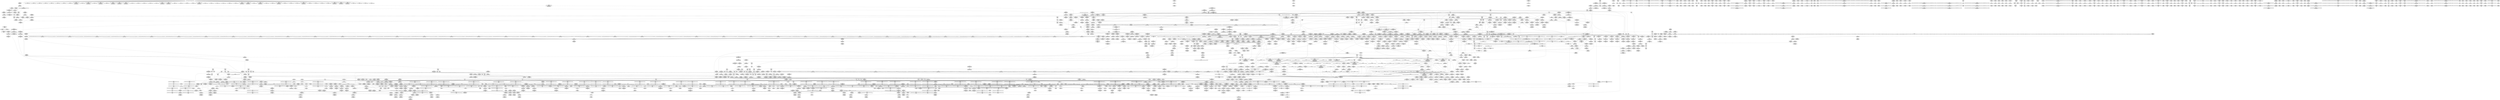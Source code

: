 digraph {
	CE0x49f2880 [shape=record,shape=Mrecord,label="{CE0x49f2880|tomoyo_audit_net_log:_tmp1|*SummSource*}"]
	CE0x71e1210 [shape=record,shape=Mrecord,label="{CE0x71e1210|tomoyo_audit_inet_log:_arraydecay|security/tomoyo/network.c,385|*SummSource*}"]
	CE0x5ac5d10 [shape=record,shape=Mrecord,label="{CE0x5ac5d10|tomoyo_audit_inet_log:_tmp14|security/tomoyo/network.c,388|*SummSink*}"]
	CE0x49f8ad0 [shape=record,shape=Mrecord,label="{CE0x49f8ad0|rcu_lock_release21:___here|*SummSource*}"]
	CE0x57e52d0 [shape=record,shape=Mrecord,label="{CE0x57e52d0|_ret_i32_%call,_!dbg_!38907|include/linux/srcu.h,223|*SummSink*}"]
	CE0x5b87800 [shape=record,shape=Mrecord,label="{CE0x5b87800|tomoyo_get_mode:_conv5|security/tomoyo/util.c,983|*SummSink*}"]
	CE0x5997790 [shape=record,shape=Mrecord,label="{CE0x5997790|tomoyo_inet_entry:_tmp7|security/tomoyo/network.c,473|*SummSource*}"]
	CE0x496cad0 [shape=record,shape=Mrecord,label="{CE0x496cad0|srcu_read_unlock20:_bb}"]
	CE0x5a608c0 [shape=record,shape=Mrecord,label="{CE0x5a608c0|tomoyo_inet_entry:_tmp15|security/tomoyo/network.c,475|*SummSource*}"]
	CE0x72ab850 [shape=record,shape=Mrecord,label="{CE0x72ab850|tomoyo_audit_inet_log:_sub|security/tomoyo/network.c,390|*SummSink*}"]
	CE0x5ae93e0 [shape=record,shape=Mrecord,label="{CE0x5ae93e0|24:_i32*,_32:_i16,_34:_i8,_35:_i8,_36:_i8,_72:_i8,_:_SCMRE_48,49_}"]
	CE0x4be3d90 [shape=record,shape=Mrecord,label="{CE0x4be3d90|i8_1|*Constant*}"]
	CE0x5a932b0 [shape=record,shape=Mrecord,label="{CE0x5a932b0|tomoyo_audit_inet_log:_tmp4|security/tomoyo/network.c,384}"]
	CE0x5c8c590 [shape=record,shape=Mrecord,label="{CE0x5c8c590|tomoyo_audit_inet_log:_tmp4|security/tomoyo/network.c,384|*SummSource*}"]
	CE0x7123690 [shape=record,shape=Mrecord,label="{CE0x7123690|tomoyo_audit_inet_log:_if.then}"]
	CE0x73608b0 [shape=record,shape=Mrecord,label="{CE0x73608b0|tomoyo_audit_inet_log:_operation|security/tomoyo/network.c,393|*SummSink*}"]
	CE0x7133ff0 [shape=record,shape=Mrecord,label="{CE0x7133ff0|tomoyo_get_mode:_and|security/tomoyo/util.c,987|*SummSink*}"]
	CE0x4958640 [shape=record,shape=Mrecord,label="{CE0x4958640|i64*_null|*Constant*|*SummSource*}"]
	CE0x5a18e70 [shape=record,shape=Mrecord,label="{CE0x5a18e70|24:_i32*,_32:_i16,_34:_i8,_35:_i8,_36:_i8,_72:_i8,_:_SCMRE_33,34_}"]
	CE0x4ac46a0 [shape=record,shape=Mrecord,label="{CE0x4ac46a0|tomoyo_check_inet_address:_conv13|security/tomoyo/network.c,527}"]
	CE0x3df1bf0 [shape=record,shape=Mrecord,label="{CE0x3df1bf0|i64*_getelementptr_inbounds_(_2_x_i64_,_2_x_i64_*___llvm_gcov_ctr5130,_i64_0,_i64_1)|*Constant*|*SummSource*}"]
	CE0x73a9630 [shape=record,shape=Mrecord,label="{CE0x73a9630|tomoyo_audit_inet_log:_tmp19|security/tomoyo/network.c,393|*SummSink*}"]
	CE0x5a6c1f0 [shape=record,shape=Mrecord,label="{CE0x5a6c1f0|tomoyo_inet_entry:_tmp11|security/tomoyo/network.c,473}"]
	CE0x7179e70 [shape=record,shape=Mrecord,label="{CE0x7179e70|tomoyo_audit_inet_log:_if.then|*SummSink*}"]
	CE0x5baf280 [shape=record,shape=Mrecord,label="{CE0x5baf280|tomoyo_inet_entry:_address16|security/tomoyo/network.c,479}"]
	CE0x7279c50 [shape=record,shape=Mrecord,label="{CE0x7279c50|tomoyo_check_inet_address:_u6_addr8|security/tomoyo/network.c,513}"]
	CE0x72c22f0 [shape=record,shape=Mrecord,label="{CE0x72c22f0|tomoyo_audit_inet_log:_inet_network13|security/tomoyo/network.c,392|*SummSource*}"]
	CE0x4c0d080 [shape=record,shape=Mrecord,label="{CE0x4c0d080|tomoyo_inet_entry:_tmp25|security/tomoyo/network.c,484}"]
	CE0x3c61830 [shape=record,shape=Mrecord,label="{CE0x3c61830|tomoyo_domain:_tmp1|*SummSource*}"]
	CE0x3d5d1e0 [shape=record,shape=Mrecord,label="{CE0x3d5d1e0|tomoyo_check_inet_address:_address2|security/tomoyo/network.c,512|*SummSource*}"]
	CE0x4a1beb0 [shape=record,shape=Mrecord,label="{CE0x4a1beb0|tomoyo_print_ipv4:_conv|security/tomoyo/network.c,92|*SummSink*}"]
	CE0x48b2290 [shape=record,shape=Mrecord,label="{CE0x48b2290|i64_1|*Constant*}"]
	CE0x3ec0190 [shape=record,shape=Mrecord,label="{CE0x3ec0190|i64_3|*Constant*}"]
	CE0x3cfb4a0 [shape=record,shape=Mrecord,label="{CE0x3cfb4a0|tomoyo_print_ipv6:_tmp3|*SummSink*}"]
	CE0x7226aa0 [shape=record,shape=Mrecord,label="{CE0x7226aa0|rcu_lock_acquire18:_entry|*SummSink*}"]
	CE0x5b0d370 [shape=record,shape=Mrecord,label="{CE0x5b0d370|24:_i32*,_32:_i16,_34:_i8,_35:_i8,_36:_i8,_72:_i8,_:_SCMRE_60,61_}"]
	CE0x4bf8370 [shape=record,shape=Mrecord,label="{CE0x4bf8370|tomoyo_inet_entry:_tmp23|security/tomoyo/network.c,484}"]
	CE0x73f6130 [shape=record,shape=Mrecord,label="{CE0x73f6130|_ret_i32_%call,_!dbg_!38910|security/tomoyo/network.c,366|*SummSink*}"]
	CE0x58ba4d0 [shape=record,shape=Mrecord,label="{CE0x58ba4d0|0:_i8,_array:_GCRE_tomoyo_index2category_constant_39_x_i8_c_00_00_00_00_00_00_00_00_00_00_00_00_00_00_00_00_00_00_00_00_00_00_00_01_01_01_01_01_01_01_01_01_01_01_01_01_01_01_02_,_align_16:_elem_29::|security/tomoyo/util.c,983}"]
	CE0x5884310 [shape=record,shape=Mrecord,label="{CE0x5884310|tomoyo_print_ipv6:_buffer|Function::tomoyo_print_ipv6&Arg::buffer::|*SummSink*}"]
	CE0x5a92dd0 [shape=record,shape=Mrecord,label="{CE0x5a92dd0|srcu_read_lock17:_tmp|*SummSource*}"]
	CE0x3ec6fb0 [shape=record,shape=Mrecord,label="{CE0x3ec6fb0|i64**_getelementptr_inbounds_(_3_x_i64*_,_3_x_i64*_*___llvm_gcda_edge_table49,_i64_0,_i64_2)|*Constant*|*SummSink*}"]
	CE0x56880d0 [shape=record,shape=Mrecord,label="{CE0x56880d0|i64*_getelementptr_inbounds_(_2_x_i64_,_2_x_i64_*___llvm_gcov_ctr53148,_i64_0,_i64_0)|*Constant*|*SummSource*}"]
	CE0x71cd7d0 [shape=record,shape=Mrecord,label="{CE0x71cd7d0|i64*_getelementptr_inbounds_(_6_x_i64_,_6_x_i64_*___llvm_gcov_ctr5427,_i64_0,_i64_5)|*Constant*}"]
	CE0x4b0b710 [shape=record,shape=Mrecord,label="{CE0x4b0b710|__fswab16:_entry}"]
	CE0x71d9660 [shape=record,shape=Mrecord,label="{CE0x71d9660|i64*_getelementptr_inbounds_(_2_x_i64_,_2_x_i64_*___llvm_gcov_ctr4533,_i64_0,_i64_0)|*Constant*|*SummSink*}"]
	CE0x57e4850 [shape=record,shape=Mrecord,label="{CE0x57e4850|tomoyo_init_request_info:_if.end|*SummSource*}"]
	CE0x3dba420 [shape=record,shape=Mrecord,label="{CE0x3dba420|0:_i8,_array:_GCRE_tomoyo_index2category_constant_39_x_i8_c_00_00_00_00_00_00_00_00_00_00_00_00_00_00_00_00_00_00_00_00_00_00_00_01_01_01_01_01_01_01_01_01_01_01_01_01_01_01_02_,_align_16:_elem_5::|security/tomoyo/util.c,983}"]
	CE0x587be80 [shape=record,shape=Mrecord,label="{CE0x587be80|0:_i8,_array:_GCRE_tomoyo_index2category_constant_39_x_i8_c_00_00_00_00_00_00_00_00_00_00_00_00_00_00_00_00_00_00_00_00_00_00_00_01_01_01_01_01_01_01_01_01_01_01_01_01_01_01_02_,_align_16:_elem_17::|security/tomoyo/util.c,983}"]
	CE0x3defc70 [shape=record,shape=Mrecord,label="{CE0x3defc70|i32_9|*Constant*}"]
	CE0x722d4e0 [shape=record,shape=Mrecord,label="{CE0x722d4e0|tomoyo_audit_inet_log:_arraydecay5|security/tomoyo/network.c,389}"]
	CE0x3d8db60 [shape=record,shape=Mrecord,label="{CE0x3d8db60|i8*_getelementptr_inbounds_(_25_x_i8_,_25_x_i8_*_.str12,_i32_0,_i32_0)|*Constant*}"]
	CE0x5c1d670 [shape=record,shape=Mrecord,label="{CE0x5c1d670|__fswab16:_entry}"]
	CE0x4b18020 [shape=record,shape=Mrecord,label="{CE0x4b18020|tomoyo_check_inet_address:_port|Function::tomoyo_check_inet_address&Arg::port::|*SummSource*}"]
	CE0x3ce29c0 [shape=record,shape=Mrecord,label="{CE0x3ce29c0|tomoyo_get_mode:_call|security/tomoyo/util.c,980|*SummSource*}"]
	"CONST[source:0(mediator),value:2(dynamic)][purpose:{object}]"
	CE0x3baf520 [shape=record,shape=Mrecord,label="{CE0x3baf520|i32_65280|*Constant*}"]
	CE0x3ecc480 [shape=record,shape=Mrecord,label="{CE0x3ecc480|tomoyo_inet_entry:_protocol|security/tomoyo/network.c,471}"]
	CE0x59004e0 [shape=record,shape=Mrecord,label="{CE0x59004e0|tomoyo_get_mode:_tmp7|security/tomoyo/util.c,979|*SummSink*}"]
	CE0x71f05d0 [shape=record,shape=Mrecord,label="{CE0x71f05d0|i64*_getelementptr_inbounds_(_12_x_i64_,_12_x_i64_*___llvm_gcov_ctr31133,_i64_0,_i64_11)|*Constant*|*SummSource*}"]
	CE0x3cfb610 [shape=record,shape=Mrecord,label="{CE0x3cfb610|tomoyo_domain:_bb}"]
	CE0x4a92370 [shape=record,shape=Mrecord,label="{CE0x4a92370|GLOBAL:_current_task|Global_var:current_task}"]
	CE0x3c08fb0 [shape=record,shape=Mrecord,label="{CE0x3c08fb0|i32_(%struct.tomoyo_request_info.524*,_i8*,_...)*_bitcast_(i32_(%struct.tomoyo_request_info*,_i8*,_...)*_tomoyo_supervisor_to_i32_(%struct.tomoyo_request_info.524*,_i8*,_...)*)|*Constant*|*SummSource*}"]
	CE0x742fee0 [shape=record,shape=Mrecord,label="{CE0x742fee0|tomoyo_get_mode:_tmp2|security/tomoyo/util.c,978|*SummSource*}"]
	CE0x7356ce0 [shape=record,shape=Mrecord,label="{CE0x7356ce0|tomoyo_check_inet_address:_inet|security/tomoyo/network.c,505|*SummSource*}"]
	CE0x3d76af0 [shape=record,shape=Mrecord,label="{CE0x3d76af0|tomoyo_domain:_tobool1|security/tomoyo/common.h,1205|*SummSink*}"]
	CE0x5ac42e0 [shape=record,shape=Mrecord,label="{CE0x5ac42e0|0:_i8,_:_GCRE_tomoyo_policy_loaded_global_i8_0,_align_1:_elem_0:default:}"]
	CE0x5b60e50 [shape=record,shape=Mrecord,label="{CE0x5b60e50|tomoyo_get_mode:_cmp11|security/tomoyo/util.c,985|*SummSource*}"]
	CE0x672e9b0 [shape=record,shape=Mrecord,label="{CE0x672e9b0|GLOBAL:_lockdep_rcu_suspicious|*Constant*}"]
	CE0x71debd0 [shape=record,shape=Mrecord,label="{CE0x71debd0|tomoyo_domain:_tmp17|security/tomoyo/common.h,1205}"]
	CE0x48f3fc0 [shape=record,shape=Mrecord,label="{CE0x48f3fc0|__llvm_gcov_indirect_counter_increment10:_tmp1|*SummSink*}"]
	CE0x571dd20 [shape=record,shape=Mrecord,label="{CE0x571dd20|i64*_getelementptr_inbounds_(_4_x_i64_,_4_x_i64_*___llvm_gcov_ctr4137,_i64_0,_i64_2)|*Constant*|*SummSource*}"]
	CE0x7262ea0 [shape=record,shape=Mrecord,label="{CE0x7262ea0|i32_3|*Constant*}"]
	CE0x7263170 [shape=record,shape=Mrecord,label="{CE0x7263170|tomoyo_check_inet_address:_sin6_addr|security/tomoyo/network.c,513}"]
	CE0x58fa610 [shape=record,shape=Mrecord,label="{CE0x58fa610|%struct.tomoyo_domain_info*_null|*Constant*}"]
	CE0x7215a90 [shape=record,shape=Mrecord,label="{CE0x7215a90|tomoyo_domain:_tmp2|*SummSink*}"]
	CE0x5835f30 [shape=record,shape=Mrecord,label="{CE0x5835f30|i64*_getelementptr_inbounds_(_11_x_i64_,_11_x_i64_*___llvm_gcov_ctr54147,_i64_0,_i64_10)|*Constant*|*SummSink*}"]
	CE0x72142f0 [shape=record,shape=Mrecord,label="{CE0x72142f0|tomoyo_print_ipv4:_call|security/tomoyo/network.c,92|*SummSource*}"]
	CE0x3d5d280 [shape=record,shape=Mrecord,label="{CE0x3d5d280|tomoyo_check_inet_address:_address2|security/tomoyo/network.c,512|*SummSink*}"]
	CE0x4a089a0 [shape=record,shape=Mrecord,label="{CE0x4a089a0|_call_void___srcu_read_unlock(%struct.srcu_struct*_%sp,_i32_%idx)_#9,_!dbg_!38906|include/linux/srcu.h,237|*SummSink*}"]
	CE0x4b96e70 [shape=record,shape=Mrecord,label="{CE0x4b96e70|tomoyo_get_mode:_entry|*SummSink*}"]
	CE0x4ac4440 [shape=record,shape=Mrecord,label="{CE0x4ac4440|tomoyo_check_inet_address:_protocol|security/tomoyo/network.c,527|*SummSink*}"]
	CE0x72154c0 [shape=record,shape=Mrecord,label="{CE0x72154c0|COLLAPSED:_GCMRE___llvm_gcov_ctr2154_internal_global_2_x_i64_zeroinitializer:_elem_0:default:}"]
	CE0x587df90 [shape=record,shape=Mrecord,label="{CE0x587df90|tomoyo_inet_entry:_call3|security/tomoyo/network.c,473}"]
	CE0x5c0ef30 [shape=record,shape=Mrecord,label="{CE0x5c0ef30|_ret_i16_%conv3,_!dbg_!38911|include/uapi/linux/swab.h,53}"]
	CE0x3bb0010 [shape=record,shape=Mrecord,label="{CE0x3bb0010|__fswab16:_shr|include/uapi/linux/swab.h,53|*SummSink*}"]
	CE0x3d76830 [shape=record,shape=Mrecord,label="{CE0x3d76830|tomoyo_print_ipv6:_tmp1|*SummSource*}"]
	CE0x575a060 [shape=record,shape=Mrecord,label="{CE0x575a060|__fswab16:_tmp}"]
	CE0x719cf90 [shape=record,shape=Mrecord,label="{CE0x719cf90|srcu_read_lock17:_tmp1}"]
	CE0x59ee9c0 [shape=record,shape=Mrecord,label="{CE0x59ee9c0|i32_65280|*Constant*}"]
	CE0x71cdd80 [shape=record,shape=Mrecord,label="{CE0x71cdd80|tomoyo_print_ipv4:_max_ip|Function::tomoyo_print_ipv4&Arg::max_ip::}"]
	CE0x3cfaaf0 [shape=record,shape=Mrecord,label="{CE0x3cfaaf0|_call_void_mcount()_#3|*SummSource*}"]
	CE0x4abdff0 [shape=record,shape=Mrecord,label="{CE0x4abdff0|tomoyo_init_request_info:_profile3|security/tomoyo/util.c,1008|*SummSink*}"]
	CE0x58fadb0 [shape=record,shape=Mrecord,label="{CE0x58fadb0|tomoyo_inet_entry:_tmp9|security/tomoyo/network.c,473}"]
	CE0x3d6b8f0 [shape=record,shape=Mrecord,label="{CE0x3d6b8f0|tomoyo_print_ipv6:_cond|security/tomoyo/network.c,111|*SummSink*}"]
	CE0x4b8f850 [shape=record,shape=Mrecord,label="{CE0x4b8f850|tomoyo_check_inet_address:_tmp35|security/tomoyo/network.c,528}"]
	CE0x5baf8a0 [shape=record,shape=Mrecord,label="{CE0x5baf8a0|tomoyo_inet_entry:_param17|security/tomoyo/network.c,479}"]
	CE0x5858290 [shape=record,shape=Mrecord,label="{CE0x5858290|COLLAPSED:_GCMRE___llvm_gcov_ctr4137_internal_global_4_x_i64_zeroinitializer:_elem_0:default:}"]
	CE0x3ec79d0 [shape=record,shape=Mrecord,label="{CE0x3ec79d0|tomoyo_check_inet_address:_if.end9|*SummSource*}"]
	CE0x3d6b730 [shape=record,shape=Mrecord,label="{CE0x3d6b730|_call_void_mcount()_#3|*SummSource*}"]
	CE0x58e11c0 [shape=record,shape=Mrecord,label="{CE0x58e11c0|rcu_lock_release21:_map|Function::rcu_lock_release21&Arg::map::|*SummSink*}"]
	CE0x5bf6160 [shape=record,shape=Mrecord,label="{CE0x5bf6160|tomoyo_get_mode:_mode.1}"]
	CE0x71cdd10 [shape=record,shape=Mrecord,label="{CE0x71cdd10|i64*_getelementptr_inbounds_(_6_x_i64_,_6_x_i64_*___llvm_gcov_ctr5427,_i64_0,_i64_5)|*Constant*|*SummSource*}"]
	CE0x712bf60 [shape=record,shape=Mrecord,label="{CE0x712bf60|tomoyo_read_lock16:_bb|*SummSink*}"]
	CE0x49a0dc0 [shape=record,shape=Mrecord,label="{CE0x49a0dc0|i64*_getelementptr_inbounds_(_2_x_i64_,_2_x_i64_*___llvm_gcov_ctr5130,_i64_0,_i64_0)|*Constant*|*SummSource*}"]
	CE0x5c17380 [shape=record,shape=Mrecord,label="{CE0x5c17380|tomoyo_inet_entry:_tmp19|security/tomoyo/network.c,479}"]
	CE0x495a550 [shape=record,shape=Mrecord,label="{CE0x495a550|__fswab16:_bb|*SummSource*}"]
	CE0x4a8a990 [shape=record,shape=Mrecord,label="{CE0x4a8a990|tomoyo_audit_net_log:_tmp}"]
	CE0x7380660 [shape=record,shape=Mrecord,label="{CE0x7380660|i32_128|*Constant*}"]
	CE0x57d2d60 [shape=record,shape=Mrecord,label="{CE0x57d2d60|__fswab16:_and|include/uapi/linux/swab.h,53|*SummSource*}"]
	CE0x70cef00 [shape=record,shape=Mrecord,label="{CE0x70cef00|i64*_getelementptr_inbounds_(_19_x_i64_,_19_x_i64_*___llvm_gcov_ctr4846,_i64_0,_i64_12)|*Constant*|*SummSink*}"]
	CE0x5b3d970 [shape=record,shape=Mrecord,label="{CE0x5b3d970|i32_2|*Constant*}"]
	CE0x72141e0 [shape=record,shape=Mrecord,label="{CE0x72141e0|tomoyo_print_ipv4:_call|security/tomoyo/network.c,92}"]
	CE0x57aeb80 [shape=record,shape=Mrecord,label="{CE0x57aeb80|tomoyo_check_inet_address:_tmp38|security/tomoyo/network.c,531|*SummSink*}"]
	CE0x56df9b0 [shape=record,shape=Mrecord,label="{CE0x56df9b0|tomoyo_get_mode:_return|*SummSink*}"]
	CE0x4b22810 [shape=record,shape=Mrecord,label="{CE0x4b22810|tomoyo_check_inet_address:_conv17|security/tomoyo/network.c,528|*SummSink*}"]
	CE0x3c802d0 [shape=record,shape=Mrecord,label="{CE0x3c802d0|tomoyo_get_mode:_tmp|*SummSink*}"]
	CE0x3ee6a00 [shape=record,shape=Mrecord,label="{CE0x3ee6a00|tomoyo_inet_entry:_tmp3|*LoadInst*|security/tomoyo/network.c,471|*SummSink*}"]
	CE0x72b11e0 [shape=record,shape=Mrecord,label="{CE0x72b11e0|tomoyo_audit_net_log:_protocol|Function::tomoyo_audit_net_log&Arg::protocol::|*SummSource*}"]
	CE0x72b03e0 [shape=record,shape=Mrecord,label="{CE0x72b03e0|i32_1|*Constant*}"]
	CE0x5836110 [shape=record,shape=Mrecord,label="{CE0x5836110|tomoyo_domain:_tmp20|security/tomoyo/common.h,1205}"]
	CE0x742cb80 [shape=record,shape=Mrecord,label="{CE0x742cb80|128:_i8*,_1208:_%struct.file*,_:_CMRE_43,44_}"]
	CE0x4926ea0 [shape=record,shape=Mrecord,label="{CE0x4926ea0|i64*_getelementptr_inbounds_(_2_x_i64_,_2_x_i64_*___llvm_gcov_ctr4038,_i64_0,_i64_0)|*Constant*}"]
	CE0x3bc5d00 [shape=record,shape=Mrecord,label="{CE0x3bc5d00|tomoyo_domain:_tmp15|security/tomoyo/common.h,1205|*SummSink*}"]
	CE0x59eed40 [shape=record,shape=Mrecord,label="{CE0x59eed40|tomoyo_inet_entry:_if.end|*SummSource*}"]
	CE0x3d8e090 [shape=record,shape=Mrecord,label="{CE0x3d8e090|GLOBAL:___llvm_gcov_ctr31133|Global_var:__llvm_gcov_ctr31133}"]
	CE0x5727870 [shape=record,shape=Mrecord,label="{CE0x5727870|tomoyo_get_mode:_tobool|security/tomoyo/util.c,978}"]
	CE0x485d6d0 [shape=record,shape=Mrecord,label="{CE0x485d6d0|i32_0|*Constant*|*SummSource*}"]
	CE0x3dede70 [shape=record,shape=Mrecord,label="{CE0x3dede70|tomoyo_domain:_entry|*SummSource*}"]
	CE0x5882d60 [shape=record,shape=Mrecord,label="{CE0x5882d60|0:_i8,_array:_GCRE_tomoyo_index2category_constant_39_x_i8_c_00_00_00_00_00_00_00_00_00_00_00_00_00_00_00_00_00_00_00_00_00_00_00_01_01_01_01_01_01_01_01_01_01_01_01_01_01_01_02_,_align_16:_elem_24::|security/tomoyo/util.c,983}"]
	CE0x57a2b70 [shape=record,shape=Mrecord,label="{CE0x57a2b70|GLOBAL:_tomoyo_inet_entry|*Constant*|*SummSink*}"]
	CE0x56e0060 [shape=record,shape=Mrecord,label="{CE0x56e0060|tomoyo_audit_inet_log:_tmp12|security/tomoyo/network.c,386|*SummSource*}"]
	CE0x71f0f10 [shape=record,shape=Mrecord,label="{CE0x71f0f10|tomoyo_get_mode:_tmp28|security/tomoyo/util.c,988|*SummSource*}"]
	CE0x586b440 [shape=record,shape=Mrecord,label="{CE0x586b440|tomoyo_audit_net_log:_bb}"]
	CE0x7360750 [shape=record,shape=Mrecord,label="{CE0x7360750|tomoyo_audit_inet_log:_operation|security/tomoyo/network.c,393|*SummSource*}"]
	CE0x48ccb10 [shape=record,shape=Mrecord,label="{CE0x48ccb10|tomoyo_check_inet_address:_is_ipv610|security/tomoyo/network.c,519}"]
	CE0x48db4d0 [shape=record,shape=Mrecord,label="{CE0x48db4d0|rcu_lock_release21:_tmp5|include/linux/rcupdate.h,423}"]
	CE0x3e57810 [shape=record,shape=Mrecord,label="{CE0x3e57810|tomoyo_init_request_info:_tmp4|security/tomoyo/util.c,1004}"]
	CE0x56e3160 [shape=record,shape=Mrecord,label="{CE0x56e3160|i64*_getelementptr_inbounds_(_4_x_i64_,_4_x_i64_*___llvm_gcov_ctr4731,_i64_0,_i64_2)|*Constant*|*SummSink*}"]
	CE0x3c61660 [shape=record,shape=Mrecord,label="{CE0x3c61660|i64_1|*Constant*}"]
	CE0x3d66520 [shape=record,shape=Mrecord,label="{CE0x3d66520|40:_%struct.tomoyo_policy_namespace*,_48:_i8,_:_GCRE_tomoyo_kernel_domain_external_global_%struct.tomoyo_domain_info_48,49_|*MultipleSource*|security/tomoyo/util.c,1005|security/tomoyo/util.c,1007|Function::tomoyo_init_request_info&Arg::domain::}"]
	CE0x4b42f00 [shape=record,shape=Mrecord,label="{CE0x4b42f00|tomoyo_get_mode:_entry|*SummSource*}"]
	CE0x5a00b90 [shape=record,shape=Mrecord,label="{CE0x5a00b90|tomoyo_audit_inet_log:_if.else}"]
	CE0x70f0360 [shape=record,shape=Mrecord,label="{CE0x70f0360|tomoyo_inet_entry:_tmp29|security/tomoyo/network.c,486|*SummSource*}"]
	CE0x4897340 [shape=record,shape=Mrecord,label="{CE0x4897340|tomoyo_check_inet_address:_conv|security/tomoyo/network.c,507}"]
	CE0x5997ba0 [shape=record,shape=Mrecord,label="{CE0x5997ba0|tomoyo_init_request_info:_tmp1}"]
	CE0x5bfdcf0 [shape=record,shape=Mrecord,label="{CE0x5bfdcf0|GLOBAL:_rcu_lock_release21|*Constant*}"]
	CE0x49e6bf0 [shape=record,shape=Mrecord,label="{CE0x49e6bf0|tomoyo_domain:_call3|security/tomoyo/common.h,1205}"]
	CE0x49265c0 [shape=record,shape=Mrecord,label="{CE0x49265c0|tomoyo_print_ipv6:_tobool|security/tomoyo/network.c,111}"]
	CE0x716b8f0 [shape=record,shape=Mrecord,label="{CE0x716b8f0|tomoyo_inet_entry:_tmp27|security/tomoyo/network.c,485|*SummSource*}"]
	CE0x5b89d80 [shape=record,shape=Mrecord,label="{CE0x5b89d80|tomoyo_inet_entry:_tmp18|security/tomoyo/network.c,478|*SummSink*}"]
	CE0x3af5f80 [shape=record,shape=Mrecord,label="{CE0x3af5f80|tomoyo_init_request_info:_bb|*SummSink*}"]
	CE0x3d95800 [shape=record,shape=Mrecord,label="{CE0x3d95800|i32_0|*Constant*}"]
	CE0x71ce1f0 [shape=record,shape=Mrecord,label="{CE0x71ce1f0|_ret_void,_!dbg_!38911|security/tomoyo/network.c,94}"]
	CE0x5b3d660 [shape=record,shape=Mrecord,label="{CE0x5b3d660|tomoyo_inet_entry:_tmp16|*LoadInst*|security/tomoyo/network.c,476|*SummSink*}"]
	CE0x4937eb0 [shape=record,shape=Mrecord,label="{CE0x4937eb0|VOIDTB_TE:_CE_6392,6400_|*MultipleSource*|security/tomoyo/util.c,1010|Function::tomoyo_get_mode&Arg::ns::}"]
	CE0x4a1c610 [shape=record,shape=Mrecord,label="{CE0x4a1c610|0:_i8,_array:_GCRE_tomoyo_index2category_constant_39_x_i8_c_00_00_00_00_00_00_00_00_00_00_00_00_00_00_00_00_00_00_00_00_00_00_00_01_01_01_01_01_01_01_01_01_01_01_01_01_01_01_02_,_align_16:_elem_4::|security/tomoyo/util.c,983}"]
	CE0x722d470 [shape=record,shape=Mrecord,label="{CE0x722d470|tomoyo_audit_inet_log:_arraydecay6|security/tomoyo/network.c,390|*SummSink*}"]
	CE0x5aa3cf0 [shape=record,shape=Mrecord,label="{CE0x5aa3cf0|tomoyo_get_mode:_mode.0}"]
	CE0x3e29c90 [shape=record,shape=Mrecord,label="{CE0x3e29c90|VOIDTB_TE:_CE_2272,6368_|*MultipleSource*|security/tomoyo/util.c,1010|Function::tomoyo_get_mode&Arg::ns::}"]
	CE0x3c615f0 [shape=record,shape=Mrecord,label="{CE0x3c615f0|tomoyo_domain:_tmp1}"]
	CE0x3ccbbf0 [shape=record,shape=Mrecord,label="{CE0x3ccbbf0|rcu_lock_release21:_tmp7|*SummSink*}"]
	CE0x579cd60 [shape=record,shape=Mrecord,label="{CE0x579cd60|128:_i8*,_1208:_%struct.file*,_:_CMRE_1,2_}"]
	CE0x3cfaa50 [shape=record,shape=Mrecord,label="{CE0x3cfaa50|_call_void_mcount()_#3}"]
	CE0x3bbe2f0 [shape=record,shape=Mrecord,label="{CE0x3bbe2f0|tomoyo_inet_entry:_operation|security/tomoyo/network.c,471|*SummSink*}"]
	CE0x4af6c50 [shape=record,shape=Mrecord,label="{CE0x4af6c50|tomoyo_check_inet_address:_tmp33|security/tomoyo/network.c,527}"]
	CE0x59e4560 [shape=record,shape=Mrecord,label="{CE0x59e4560|i64*_getelementptr_inbounds_(_4_x_i64_,_4_x_i64_*___llvm_gcov_ctr4731,_i64_0,_i64_3)|*Constant*}"]
	CE0x4b6bd10 [shape=record,shape=Mrecord,label="{CE0x4b6bd10|GLOBAL:_tomoyo_get_mode|*Constant*}"]
	CE0x3d34fa0 [shape=record,shape=Mrecord,label="{CE0x3d34fa0|tomoyo_get_mode:_tmp3|security/tomoyo/util.c,978|*SummSource*}"]
	CE0x49af000 [shape=record,shape=Mrecord,label="{CE0x49af000|i64*_getelementptr_inbounds_(_19_x_i64_,_19_x_i64_*___llvm_gcov_ctr4846,_i64_0,_i64_11)|*Constant*}"]
	CE0x58924c0 [shape=record,shape=Mrecord,label="{CE0x58924c0|tomoyo_init_request_info:_tmp5|security/tomoyo/util.c,1004|*SummSink*}"]
	CE0x4a33500 [shape=record,shape=Mrecord,label="{CE0x4a33500|tomoyo_audit_net_log:_tmp3|*SummSource*}"]
	CE0x4af1b40 [shape=record,shape=Mrecord,label="{CE0x4af1b40|tomoyo_check_inet_address:_conv5|security/tomoyo/network.c,517|*SummSource*}"]
	CE0x593f230 [shape=record,shape=Mrecord,label="{CE0x593f230|tomoyo_check_inet_address:_call|security/tomoyo/network.c,528}"]
	CE0x7360370 [shape=record,shape=Mrecord,label="{CE0x7360370|tomoyo_audit_inet_log:_inet_network15|security/tomoyo/network.c,393|*SummSource*}"]
	CE0x5ac46a0 [shape=record,shape=Mrecord,label="{CE0x5ac46a0|tomoyo_audit_inet_log:_buf|security/tomoyo/network.c, 380|*SummSink*}"]
	CE0x5836290 [shape=record,shape=Mrecord,label="{CE0x5836290|tomoyo_domain:_tmp20|security/tomoyo/common.h,1205|*SummSource*}"]
	CE0x71998f0 [shape=record,shape=Mrecord,label="{CE0x71998f0|GLOBAL:_tomoyo_print_ipv4|*Constant*}"]
	CE0x570f0e0 [shape=record,shape=Mrecord,label="{CE0x570f0e0|_ret_i32_%error.0,_!dbg_!38961|security/tomoyo/network.c,488}"]
	CE0x4b18a30 [shape=record,shape=Mrecord,label="{CE0x4b18a30|tomoyo_check_inet_address:_conv17|security/tomoyo/network.c,528}"]
	CE0x3d6b190 [shape=record,shape=Mrecord,label="{CE0x3d6b190|i32_45|*Constant*|*SummSink*}"]
	CE0x56e2fe0 [shape=record,shape=Mrecord,label="{CE0x56e2fe0|i64*_getelementptr_inbounds_(_4_x_i64_,_4_x_i64_*___llvm_gcov_ctr4731,_i64_0,_i64_2)|*Constant*|*SummSource*}"]
	CE0x4c0d190 [shape=record,shape=Mrecord,label="{CE0x4c0d190|tomoyo_inet_entry:_tmp25|security/tomoyo/network.c,484|*SummSource*}"]
	CE0x5ba1550 [shape=record,shape=Mrecord,label="{CE0x5ba1550|tomoyo_inet_entry:_frombool|security/tomoyo/network.c,478|*SummSource*}"]
	CE0x7289d70 [shape=record,shape=Mrecord,label="{CE0x7289d70|0:_i8*,_array:_GCRE_tomoyo_socket_keyword_external_constant_4_x_i8*_:_elem_3::|security/tomoyo/network.c,368}"]
	CE0x3ca1a40 [shape=record,shape=Mrecord,label="{CE0x3ca1a40|128:_i8*,_1208:_%struct.file*,_:_CMRE_29,30_}"]
	CE0x59440c0 [shape=record,shape=Mrecord,label="{CE0x59440c0|_ret_i32_%conv6,_!dbg_!38926|security/tomoyo/util.c,1011|*SummSink*}"]
	CE0x48e4e40 [shape=record,shape=Mrecord,label="{CE0x48e4e40|__llvm_gcov_indirect_counter_increment10:_bb4|*SummSink*}"]
	CE0x5ba18b0 [shape=record,shape=Mrecord,label="{CE0x5ba18b0|i32_4|*Constant*|*SummSource*}"]
	CE0x3c7ff10 [shape=record,shape=Mrecord,label="{CE0x3c7ff10|tomoyo_print_ipv4:_cmp|security/tomoyo/network.c,93|*SummSink*}"]
	CE0x48f4570 [shape=record,shape=Mrecord,label="{CE0x48f4570|tomoyo_check_inet_address:_tmp19|security/tomoyo/network.c,518}"]
	CE0x4af1bb0 [shape=record,shape=Mrecord,label="{CE0x4af1bb0|tomoyo_check_inet_address:_tmp14|security/tomoyo/network.c,514}"]
	CE0x738b4a0 [shape=record,shape=Mrecord,label="{CE0x738b4a0|tomoyo_check_inet_address:_u6_addr8|security/tomoyo/network.c,513|*SummSource*}"]
	CE0x3c57390 [shape=record,shape=Mrecord,label="{CE0x3c57390|tomoyo_check_inet_address:_conv5|security/tomoyo/network.c,517}"]
	CE0x4910030 [shape=record,shape=Mrecord,label="{CE0x4910030|__llvm_gcov_indirect_counter_increment10:_counter|*SummSink*}"]
	CE0x4bf8480 [shape=record,shape=Mrecord,label="{CE0x4bf8480|tomoyo_inet_entry:_tmp23|security/tomoyo/network.c,484|*SummSource*}"]
	CE0x4bf8080 [shape=record,shape=Mrecord,label="{CE0x4bf8080|i64_7|*Constant*|*SummSource*}"]
	CE0x3e0d500 [shape=record,shape=Mrecord,label="{CE0x3e0d500|tomoyo_read_unlock19:_tmp|*SummSink*}"]
	CE0x59ee860 [shape=record,shape=Mrecord,label="{CE0x59ee860|tomoyo_init_request_info:_r|Function::tomoyo_init_request_info&Arg::r::|*SummSource*}"]
	CE0x3d7d370 [shape=record,shape=Mrecord,label="{CE0x3d7d370|GLOBAL:_tomoyo_profile|*Constant*|*SummSink*}"]
	CE0x4cdaf90 [shape=record,shape=Mrecord,label="{CE0x4cdaf90|COLLAPSED:_GCMRE___llvm_gcov_ctr53148_internal_global_2_x_i64_zeroinitializer:_elem_0:default:}"]
	CE0x73df600 [shape=record,shape=Mrecord,label="{CE0x73df600|0:_i8*,_array:_GCRE_tomoyo_proto_keyword_constant_6_x_i8*_i8*_getelementptr_inbounds_(_2_x_i8_,_2_x_i8_*_.str22,_i32_0,_i32_0),_i8*_getelementptr_inbounds_(_7_x_i8_,_7_x_i8_*_.str123,_i32_0,_i32_0),_i8*_getelementptr_inbounds_(_6_x_i8_,_6_x_i8_*_.str224,_i32_0,_i32_0),_i8*_getelementptr_inbounds_(_4_x_i8_,_4_x_i8_*_.str325,_i32_0,_i32_0),_i8*_getelementptr_inbounds_(_2_x_i8_,_2_x_i8_*_.str22,_i32_0,_i32_0),_i8*_getelementptr_inbounds_(_10_x_i8_,_10_x_i8_*_.str426,_i32_0,_i32_0)_,_align_16:_elem_2::|security/tomoyo/network.c,367}"]
	CE0x5925a00 [shape=record,shape=Mrecord,label="{CE0x5925a00|tomoyo_init_request_info:_tmp8|security/tomoyo/util.c,1005}"]
	CE0x7230830 [shape=record,shape=Mrecord,label="{CE0x7230830|tomoyo_check_inet_address:_if.end20}"]
	CE0x57ee460 [shape=record,shape=Mrecord,label="{CE0x57ee460|tomoyo_audit_inet_log:_conv10|security/tomoyo/network.c,391|*SummSource*}"]
	CE0x49f2610 [shape=record,shape=Mrecord,label="{CE0x49f2610|tomoyo_audit_net_log:_tmp|*SummSink*}"]
	CE0x5c822f0 [shape=record,shape=Mrecord,label="{CE0x5c822f0|tomoyo_domain:_tmp9|security/tomoyo/common.h,1205|*SummSink*}"]
	CE0x593f630 [shape=record,shape=Mrecord,label="{CE0x593f630|__fswab16:_tmp3|*SummSink*}"]
	CE0x7123620 [shape=record,shape=Mrecord,label="{CE0x7123620|tomoyo_audit_inet_log:_if.end|*SummSink*}"]
	CE0x4a921c0 [shape=record,shape=Mrecord,label="{CE0x4a921c0|get_current:_tmp3|*SummSink*}"]
	CE0x5a47d00 [shape=record,shape=Mrecord,label="{CE0x5a47d00|_ret_%struct.tomoyo_domain_info*_%tmp23,_!dbg_!38929|security/tomoyo/common.h,1205|*SummSink*}"]
	CE0x5b87dd0 [shape=record,shape=Mrecord,label="{CE0x5b87dd0|tomoyo_get_mode:_mode.0|*SummSource*}"]
	CE0x3c83ce0 [shape=record,shape=Mrecord,label="{CE0x3c83ce0|tomoyo_print_ipv6:_conv|security/tomoyo/network.c,110}"]
	CE0x71d9ac0 [shape=record,shape=Mrecord,label="{CE0x71d9ac0|tomoyo_init_request_info:_tmp7|security/tomoyo/util.c,1005|*SummSource*}"]
	CE0x71e1010 [shape=record,shape=Mrecord,label="{CE0x71e1010|tomoyo_audit_inet_log:_tmp11|security/tomoyo/network.c,385|*SummSink*}"]
	CE0x4a8a370 [shape=record,shape=Mrecord,label="{CE0x4a8a370|i64*_getelementptr_inbounds_(_4_x_i64_,_4_x_i64_*___llvm_gcov_ctr4137,_i64_0,_i64_1)|*Constant*|*SummSource*}"]
	CE0x5ad8be0 [shape=record,shape=Mrecord,label="{CE0x5ad8be0|srcu_read_unlock20:_tmp2|*SummSource*}"]
	CE0x4ad83f0 [shape=record,shape=Mrecord,label="{CE0x4ad83f0|i64_14|*Constant*}"]
	CE0x5ac68b0 [shape=record,shape=Mrecord,label="{CE0x5ac68b0|tomoyo_audit_inet_log:_if.else|*SummSink*}"]
	CE0x7226570 [shape=record,shape=Mrecord,label="{CE0x7226570|srcu_read_lock17:_dep_map|include/linux/srcu.h,222|*SummSource*}"]
	CE0x56df910 [shape=record,shape=Mrecord,label="{CE0x56df910|tomoyo_get_mode:_return|*SummSource*}"]
	CE0x3e57a10 [shape=record,shape=Mrecord,label="{CE0x3e57a10|tomoyo_init_request_info:_tmp4|security/tomoyo/util.c,1004|*SummSink*}"]
	CE0x72b4390 [shape=record,shape=Mrecord,label="{CE0x72b4390|tomoyo_check_inet_address:_tmp16|security/tomoyo/network.c,517}"]
	CE0x4c0ce10 [shape=record,shape=Mrecord,label="{CE0x4c0ce10|tomoyo_inet_entry:_tmp24|security/tomoyo/network.c,484|*SummSink*}"]
	CE0x5943d70 [shape=record,shape=Mrecord,label="{CE0x5943d70|tomoyo_init_request_info:_tmp5|security/tomoyo/util.c,1004}"]
	CE0x4abd8b0 [shape=record,shape=Mrecord,label="{CE0x4abd8b0|tomoyo_init_request_info:_conv|security/tomoyo/util.c,1010|*SummSource*}"]
	CE0x7179d70 [shape=record,shape=Mrecord,label="{CE0x7179d70|GLOBAL:_tomoyo_policy_loaded|Global_var:tomoyo_policy_loaded}"]
	CE0x4c0d740 [shape=record,shape=Mrecord,label="{CE0x4c0d740|tomoyo_inet_entry:_tmp26|security/tomoyo/network.c,484|*SummSink*}"]
	CE0x3e29ed0 [shape=record,shape=Mrecord,label="{CE0x3e29ed0|tomoyo_print_ipv4:_tmp5|security/tomoyo/network.c,93|*SummSource*}"]
	CE0x7179750 [shape=record,shape=Mrecord,label="{CE0x7179750|_ret_void,_!dbg_!38912|security/tomoyo/network.c,112|*SummSource*}"]
	CE0x7370ee0 [shape=record,shape=Mrecord,label="{CE0x7370ee0|tomoyo_check_inet_address:_inet|security/tomoyo/network.c,505|*SummSink*}"]
	CE0x4bc6800 [shape=record,shape=Mrecord,label="{CE0x4bc6800|tomoyo_get_mode:_index|Function::tomoyo_get_mode&Arg::index::|*SummSink*}"]
	CE0x5cd50e0 [shape=record,shape=Mrecord,label="{CE0x5cd50e0|tomoyo_audit_inet_log:_tmp1|*SummSink*}"]
	CE0x5aa3f10 [shape=record,shape=Mrecord,label="{CE0x5aa3f10|tomoyo_get_mode:_idxprom6|security/tomoyo/util.c,983}"]
	CE0x5727500 [shape=record,shape=Mrecord,label="{CE0x5727500|tomoyo_domain:_tmp6|security/tomoyo/common.h,1205|*SummSource*}"]
	CE0x5a6c450 [shape=record,shape=Mrecord,label="{CE0x5a6c450|tomoyo_inet_entry:_tmp11|security/tomoyo/network.c,473|*SummSink*}"]
	CE0x48f1220 [shape=record,shape=Mrecord,label="{CE0x48f1220|tomoyo_check_inet_address:_tmp8|security/tomoyo/network.c,510|*SummSink*}"]
	CE0x4bc4d00 [shape=record,shape=Mrecord,label="{CE0x4bc4d00|tomoyo_init_request_info:_mode5|security/tomoyo/util.c,1011|*SummSource*}"]
	CE0x3c91660 [shape=record,shape=Mrecord,label="{CE0x3c91660|tomoyo_get_mode:_tmp5|security/tomoyo/util.c,978|*SummSink*}"]
	CE0x3d7ded0 [shape=record,shape=Mrecord,label="{CE0x3d7ded0|tomoyo_get_mode:_arrayidx4|security/tomoyo/util.c,983|*SummSource*}"]
	CE0x7268990 [shape=record,shape=Mrecord,label="{CE0x7268990|get_current:_tmp1}"]
	CE0x5c81e70 [shape=record,shape=Mrecord,label="{CE0x5c81e70|tomoyo_print_ipv6:_tmp1}"]
	CE0x4a14720 [shape=record,shape=Mrecord,label="{CE0x4a14720|__llvm_gcov_indirect_counter_increment10:_tmp6|*SummSource*}"]
	CE0x58fab60 [shape=record,shape=Mrecord,label="{CE0x58fab60|tomoyo_init_request_info:_tmp2|security/tomoyo/util.c,1003}"]
	CE0x73d6030 [shape=record,shape=Mrecord,label="{CE0x73d6030|tomoyo_audit_net_log:_entry|*SummSink*}"]
	CE0x4af1cb0 [shape=record,shape=Mrecord,label="{CE0x4af1cb0|tomoyo_check_inet_address:_tmp14|security/tomoyo/network.c,514|*SummSource*}"]
	CE0x5cf44a0 [shape=record,shape=Mrecord,label="{CE0x5cf44a0|rcu_lock_release21:_tmp|*SummSink*}"]
	CE0x579d630 [shape=record,shape=Mrecord,label="{CE0x579d630|128:_i8*,_1208:_%struct.file*,_:_CMRE_7,8_}"]
	CE0x3cdce40 [shape=record,shape=Mrecord,label="{CE0x3cdce40|tomoyo_read_unlock19:_bb|*SummSource*}"]
	CE0x57d27e0 [shape=record,shape=Mrecord,label="{CE0x57d27e0|__llvm_gcov_indirect_counter_increment10:_exit}"]
	CE0x71f0770 [shape=record,shape=Mrecord,label="{CE0x71f0770|tomoyo_get_mode:_tmp27|security/tomoyo/util.c,988|*SummSink*}"]
	CE0x6735f10 [shape=record,shape=Mrecord,label="{CE0x6735f10|get_current:_bb|*SummSink*}"]
	CE0x48e4f70 [shape=record,shape=Mrecord,label="{CE0x48e4f70|tomoyo_check_inet_address:_cmp|security/tomoyo/network.c,509}"]
	CE0x5bfe540 [shape=record,shape=Mrecord,label="{CE0x5bfe540|rcu_lock_release21:_map|Function::rcu_lock_release21&Arg::map::}"]
	CE0x3ca1b80 [shape=record,shape=Mrecord,label="{CE0x3ca1b80|128:_i8*,_1208:_%struct.file*,_:_CMRE_30,31_}"]
	CE0x5b506e0 [shape=record,shape=Mrecord,label="{CE0x5b506e0|tomoyo_inet_entry:_param8|security/tomoyo/network.c,477}"]
	CE0x7263240 [shape=record,shape=Mrecord,label="{CE0x7263240|tomoyo_check_inet_address:_sin6_addr|security/tomoyo/network.c,513|*SummSource*}"]
	CE0x5837cb0 [shape=record,shape=Mrecord,label="{CE0x5837cb0|tomoyo_inet_entry:_operation|security/tomoyo/network.c,471}"]
	CE0x3d3d4e0 [shape=record,shape=Mrecord,label="{CE0x3d3d4e0|tomoyo_print_ipv6:_lnot|security/tomoyo/network.c,111}"]
	CE0x73a9c30 [shape=record,shape=Mrecord,label="{CE0x73a9c30|tomoyo_audit_inet_log:_call17|security/tomoyo/network.c,392}"]
	CE0x3bfe4a0 [shape=record,shape=Mrecord,label="{CE0x3bfe4a0|tomoyo_domain:_if.end|*SummSink*}"]
	CE0x48e6c40 [shape=record,shape=Mrecord,label="{CE0x48e6c40|i32_-1|*Constant*|*SummSource*}"]
	CE0x48b2120 [shape=record,shape=Mrecord,label="{CE0x48b2120|0:_i8,_array:_GCR_tomoyo_inet2mac_internal_constant_6_x_4_x_i8_4_x_i8_zeroinitializer,_4_x_i8_c_17_18_19_00_,_4_x_i8_c_1A_00_00_1B_,_4_x_i8_c_1C_00_00_1D_,_4_x_i8_zeroinitializer,_4_x_i8_zeroinitializer_,_align_16:_elem_1::|security/tomoyo/network.c,471}"]
	CE0x3be1470 [shape=record,shape=Mrecord,label="{CE0x3be1470|rcu_lock_release21:_tmp3|*SummSource*}"]
	CE0x59e4b00 [shape=record,shape=Mrecord,label="{CE0x59e4b00|rcu_lock_release21:_bb}"]
	CE0x7380d30 [shape=record,shape=Mrecord,label="{CE0x7380d30|i64*_getelementptr_inbounds_(_6_x_i64_,_6_x_i64_*___llvm_gcov_ctr5427,_i64_0,_i64_4)|*Constant*}"]
	CE0x4c36160 [shape=record,shape=Mrecord,label="{CE0x4c36160|tomoyo_get_mode:_mode.1|*SummSource*}"]
	CE0x73d6160 [shape=record,shape=Mrecord,label="{CE0x73d6160|i8*_getelementptr_inbounds_(_5_x_i8_,_5_x_i8_*_.str11,_i32_0,_i32_0)|*Constant*}"]
	CE0x5c820a0 [shape=record,shape=Mrecord,label="{CE0x5c820a0|tomoyo_domain:_tmp9|security/tomoyo/common.h,1205}"]
	CE0x5a010d0 [shape=record,shape=Mrecord,label="{CE0x5a010d0|24:_i32*,_32:_i16,_34:_i8,_35:_i8,_36:_i8,_72:_i8,_:_SCMRE_16,24_|*MultipleSource*|security/tomoyo/network.c,469|security/tomoyo/network.c, 469|Function::tomoyo_init_request_info&Arg::r::|security/tomoyo/network.c,475}"]
	CE0x4abdcb0 [shape=record,shape=Mrecord,label="{CE0x4abdcb0|tomoyo_init_request_info:_mode|security/tomoyo/util.c,1010}"]
	CE0x5a48140 [shape=record,shape=Mrecord,label="{CE0x5a48140|tomoyo_init_request_info:_r|Function::tomoyo_init_request_info&Arg::r::}"]
	CE0x48f0f60 [shape=record,shape=Mrecord,label="{CE0x48f0f60|i64*_null|*Constant*}"]
	CE0x5c510d0 [shape=record,shape=Mrecord,label="{CE0x5c510d0|_call_void_bitcast_(void_(%struct.tomoyo_request_info*,_i1_(%struct.tomoyo_request_info*,_%struct.tomoyo_acl_info*)*)*_tomoyo_check_acl_to_void_(%struct.tomoyo_request_info.524*,_i1_(%struct.tomoyo_request_info.524*,_%struct.tomoyo_acl_info*)*)*)(%struct.tomoyo_request_info.524*_%r,_i1_(%struct.tomoyo_request_info.524*,_%struct.tomoyo_acl_info*)*_tomoyo_check_inet_acl)_#9,_!dbg_!38953|security/tomoyo/network.c,482|*SummSink*}"]
	CE0x3d5d7f0 [shape=record,shape=Mrecord,label="{CE0x3d5d7f0|i32_-1|*Constant*|*SummSink*}"]
	CE0x73a99a0 [shape=record,shape=Mrecord,label="{CE0x73a99a0|tomoyo_audit_inet_log:_arraydecay16|security/tomoyo/network.c,393|*SummSink*}"]
	CE0x5b2b940 [shape=record,shape=Mrecord,label="{CE0x5b2b940|tomoyo_inet_entry:_protocol5|security/tomoyo/network.c,476}"]
	CE0x495a720 [shape=record,shape=Mrecord,label="{CE0x495a720|__fswab16:_bb|*SummSink*}"]
	CE0x4b970e0 [shape=record,shape=Mrecord,label="{CE0x4b970e0|tomoyo_get_mode:_ns|Function::tomoyo_get_mode&Arg::ns::}"]
	CE0x72638d0 [shape=record,shape=Mrecord,label="{CE0x72638d0|tomoyo_check_inet_address:_skip|*SummSink*}"]
	CE0x59c0c60 [shape=record,shape=Mrecord,label="{CE0x59c0c60|i64*_getelementptr_inbounds_(_11_x_i64_,_11_x_i64_*___llvm_gcov_ctr5229,_i64_0,_i64_0)|*Constant*|*SummSink*}"]
	CE0x5803e00 [shape=record,shape=Mrecord,label="{CE0x5803e00|GLOBAL:_tomoyo_domain.__warned|Global_var:tomoyo_domain.__warned}"]
	CE0x4ccc2e0 [shape=record,shape=Mrecord,label="{CE0x4ccc2e0|tomoyo_get_mode:_add|security/tomoyo/util.c,984}"]
	CE0x4a43d80 [shape=record,shape=Mrecord,label="{CE0x4a43d80|i64**_getelementptr_inbounds_(_3_x_i64*_,_3_x_i64*_*___llvm_gcda_edge_table49,_i64_0,_i64_1)|*Constant*|*SummSource*}"]
	CE0x3d84450 [shape=record,shape=Mrecord,label="{CE0x3d84450|tomoyo_print_ipv4:_bb}"]
	CE0x5a18640 [shape=record,shape=Mrecord,label="{CE0x5a18640|COLLAPSED:_GCMRE___llvm_gcov_ctr5229_internal_global_11_x_i64_zeroinitializer:_elem_0:default:}"]
	CE0x723f080 [shape=record,shape=Mrecord,label="{CE0x723f080|tomoyo_check_inet_address:_tmp11|security/tomoyo/network.c,513|*SummSource*}"]
	CE0x5863bb0 [shape=record,shape=Mrecord,label="{CE0x5863bb0|tomoyo_read_lock16:_entry|*SummSink*}"]
	CE0x5b9a1c0 [shape=record,shape=Mrecord,label="{CE0x5b9a1c0|tomoyo_inet_entry:_param12|security/tomoyo/network.c,478}"]
	CE0x3d63130 [shape=record,shape=Mrecord,label="{CE0x3d63130|tomoyo_domain:_tobool1|security/tomoyo/common.h,1205|*SummSource*}"]
	CE0x58e1780 [shape=record,shape=Mrecord,label="{CE0x58e1780|_call_void_rcu_lock_release21(%struct.lockdep_map*_%dep_map)_#9,_!dbg_!38905|include/linux/srcu.h,236|*SummSink*}"]
	CE0x3ec0310 [shape=record,shape=Mrecord,label="{CE0x3ec0310|i64_3|*Constant*|*SummSource*}"]
	CE0x4bc6c10 [shape=record,shape=Mrecord,label="{CE0x4bc6c10|tomoyo_init_request_info:_mode5|security/tomoyo/util.c,1011|*SummSink*}"]
	CE0x3bb5800 [shape=record,shape=Mrecord,label="{CE0x3bb5800|tomoyo_inet_entry:_bb|*SummSink*}"]
	CE0x486e2d0 [shape=record,shape=Mrecord,label="{CE0x486e2d0|GLOBAL:_tomoyo_ss|Global_var:tomoyo_ss|*SummSource*}"]
	CE0x5a2d680 [shape=record,shape=Mrecord,label="{CE0x5a2d680|tomoyo_inet_entry:_if.then|*SummSink*}"]
	CE0x5b98340 [shape=record,shape=Mrecord,label="{CE0x5b98340|tomoyo_get_mode:_tmp18|security/tomoyo/util.c,985}"]
	CE0x3c102a0 [shape=record,shape=Mrecord,label="{CE0x3c102a0|128:_i8*,_1208:_%struct.file*,_:_CMRE_50,51_}"]
	CE0x72a2ab0 [shape=record,shape=Mrecord,label="{CE0x72a2ab0|tomoyo_audit_inet_log:_inet_network9|security/tomoyo/network.c,391|*SummSource*}"]
	CE0x58faaf0 [shape=record,shape=Mrecord,label="{CE0x58faaf0|tomoyo_init_request_info:_tmp|*SummSink*}"]
	CE0x5736b80 [shape=record,shape=Mrecord,label="{CE0x5736b80|srcu_read_lock17:_call|include/linux/srcu.h,220}"]
	CE0x728e7f0 [shape=record,shape=Mrecord,label="{CE0x728e7f0|tomoyo_check_inet_address:_if.then16|*SummSource*}"]
	CE0x72145c0 [shape=record,shape=Mrecord,label="{CE0x72145c0|VOIDTB_TE_array:_GCR_.str6_private_unnamed_addr_constant_11_x_i8_c_%pI4%c%pI4_00_,_align_1:_elem_0:default:}"]
	CE0x722b010 [shape=record,shape=Mrecord,label="{CE0x722b010|i64*_getelementptr_inbounds_(_2_x_i64_,_2_x_i64_*___llvm_gcov_ctr4632,_i64_0,_i64_1)|*Constant*|*SummSink*}"]
	CE0x5b4e8e0 [shape=record,shape=Mrecord,label="{CE0x5b4e8e0|i64*_getelementptr_inbounds_(_11_x_i64_,_11_x_i64_*___llvm_gcov_ctr54147,_i64_0,_i64_9)|*Constant*|*SummSink*}"]
	CE0x5a6cda0 [shape=record,shape=Mrecord,label="{CE0x5a6cda0|24:_i32*,_32:_i16,_34:_i8,_35:_i8,_36:_i8,_72:_i8,_:_SCMRE_25,26_}"]
	CE0x5b0ce90 [shape=record,shape=Mrecord,label="{CE0x5b0ce90|24:_i32*,_32:_i16,_34:_i8,_35:_i8,_36:_i8,_72:_i8,_:_SCMRE_57,58_}"]
	CE0x3d3d7b0 [shape=record,shape=Mrecord,label="{CE0x3d3d7b0|tomoyo_get_mode:_tmp13|security/tomoyo/util.c,982|*SummSink*}"]
	CE0x738bf00 [shape=record,shape=Mrecord,label="{CE0x738bf00|tomoyo_check_inet_address:_skip|*SummSource*}"]
	CE0x7279910 [shape=record,shape=Mrecord,label="{CE0x7279910|tomoyo_check_inet_address:_in6_u|security/tomoyo/network.c,513|*SummSource*}"]
	CE0x5a60bf0 [shape=record,shape=Mrecord,label="{CE0x5a60bf0|tomoyo_inet_entry:_param_type|security/tomoyo/network.c,475}"]
	CE0x7356370 [shape=record,shape=Mrecord,label="{CE0x7356370|i64**_getelementptr_inbounds_(_3_x_i64*_,_3_x_i64*_*___llvm_gcda_edge_table49,_i64_0,_i64_1)|*Constant*|*SummSink*}"]
	CE0x3e13e50 [shape=record,shape=Mrecord,label="{CE0x3e13e50|tomoyo_read_lock16:_tmp1|*SummSink*}"]
	CE0x57a2c70 [shape=record,shape=Mrecord,label="{CE0x57a2c70|tomoyo_inet_entry:_entry}"]
	CE0x3ccbb10 [shape=record,shape=Mrecord,label="{CE0x3ccbb10|rcu_lock_release21:_tmp7|*SummSource*}"]
	CE0x3d5d070 [shape=record,shape=Mrecord,label="{CE0x3d5d070|tomoyo_check_inet_address:_sin6_port|security/tomoyo/network.c,514|*SummSink*}"]
	CE0x7133760 [shape=record,shape=Mrecord,label="{CE0x7133760|tomoyo_get_mode:_tmp26|security/tomoyo/util.c,987}"]
	CE0x717e7e0 [shape=record,shape=Mrecord,label="{CE0x717e7e0|_call_void___llvm_gcov_indirect_counter_increment10(i32*___llvm_gcov_global_state_pred50,_i64**_getelementptr_inbounds_(_3_x_i64*_,_3_x_i64*_*___llvm_gcda_edge_table49,_i64_0,_i64_2)),_!dbg_!38933|security/tomoyo/network.c,517}"]
	CE0x5b983b0 [shape=record,shape=Mrecord,label="{CE0x5b983b0|i64_7|*Constant*}"]
	CE0x5ad8710 [shape=record,shape=Mrecord,label="{CE0x5ad8710|i8*_getelementptr_inbounds_(_21_x_i8_,_21_x_i8_*_.str9,_i32_0,_i32_0)|*Constant*|*SummSink*}"]
	CE0x7289de0 [shape=record,shape=Mrecord,label="{CE0x7289de0|tomoyo_audit_net_log:_arrayidx2|security/tomoyo/network.c,368}"]
	CE0x4b978a0 [shape=record,shape=Mrecord,label="{CE0x4b978a0|tomoyo_get_mode:_index|Function::tomoyo_get_mode&Arg::index::}"]
	CE0x49a1050 [shape=record,shape=Mrecord,label="{CE0x49a1050|__fswab16:_tmp}"]
	CE0x49f2410 [shape=record,shape=Mrecord,label="{CE0x49f2410|tomoyo_get_mode:_arrayidx|security/tomoyo/util.c,981}"]
	CE0x593f4f0 [shape=record,shape=Mrecord,label="{CE0x593f4f0|__fswab16:_tmp3}"]
	CE0x3d56b20 [shape=record,shape=Mrecord,label="{CE0x3d56b20|i32_255|*Constant*}"]
	CE0x7360140 [shape=record,shape=Mrecord,label="{CE0x7360140|tomoyo_audit_net_log:_r|Function::tomoyo_audit_net_log&Arg::r::|*SummSink*}"]
	CE0x48e7220 [shape=record,shape=Mrecord,label="{CE0x48e7220|tomoyo_check_inet_address:_sin_port|security/tomoyo/network.c,522|*SummSink*}"]
	CE0x57d3110 [shape=record,shape=Mrecord,label="{CE0x57d3110|__fswab16:_and|include/uapi/linux/swab.h,53}"]
	CE0x7179f10 [shape=record,shape=Mrecord,label="{CE0x7179f10|tomoyo_audit_inet_log:_bb}"]
	CE0x70ab320 [shape=record,shape=Mrecord,label="{CE0x70ab320|tomoyo_audit_inet_log:_tmp13|security/tomoyo/network.c,388}"]
	CE0x5ad63f0 [shape=record,shape=Mrecord,label="{CE0x5ad63f0|128:_i8*,_1208:_%struct.file*,_:_CMRE_26,27_}"]
	CE0x489ce90 [shape=record,shape=Mrecord,label="{CE0x489ce90|tomoyo_init_request_info:_call|security/tomoyo/util.c,1005|*SummSink*}"]
	CE0x7226de0 [shape=record,shape=Mrecord,label="{CE0x7226de0|rcu_lock_acquire18:_map|Function::rcu_lock_acquire18&Arg::map::|*SummSource*}"]
	CE0x5997b30 [shape=record,shape=Mrecord,label="{CE0x5997b30|tomoyo_inet_entry:_tmp8|security/tomoyo/network.c,473|*SummSink*}"]
	CE0x7371030 [shape=record,shape=Mrecord,label="{CE0x7371030|i64_1|*Constant*|*SummSource*}"]
	CE0x5c1d310 [shape=record,shape=Mrecord,label="{CE0x5c1d310|tomoyo_inet_entry:_call21|security/tomoyo/network.c,480|*SummSource*}"]
	CE0x4a6b530 [shape=record,shape=Mrecord,label="{CE0x4a6b530|tomoyo_get_mode:_if.then2|*SummSink*}"]
	CE0x58379d0 [shape=record,shape=Mrecord,label="{CE0x58379d0|tomoyo_inet_entry:_tmp2|security/tomoyo/network.c,469|*SummSource*}"]
	CE0x71781f0 [shape=record,shape=Mrecord,label="{CE0x71781f0|i64_4|*Constant*}"]
	CE0x5a2d2e0 [shape=record,shape=Mrecord,label="{CE0x5a2d2e0|__fswab16:_conv|include/uapi/linux/swab.h,53}"]
	CE0x3d44c90 [shape=record,shape=Mrecord,label="{CE0x3d44c90|i1_true|*Constant*}"]
	CE0x3baf590 [shape=record,shape=Mrecord,label="{CE0x3baf590|__fswab16:_conv1|include/uapi/linux/swab.h,53|*SummSink*}"]
	CE0x58d9930 [shape=record,shape=Mrecord,label="{CE0x58d9930|0:_i8,_array:_GCRE_tomoyo_index2category_constant_39_x_i8_c_00_00_00_00_00_00_00_00_00_00_00_00_00_00_00_00_00_00_00_00_00_00_00_01_01_01_01_01_01_01_01_01_01_01_01_01_01_01_02_,_align_16:_elem_34::|security/tomoyo/util.c,983}"]
	CE0x5ae7d00 [shape=record,shape=Mrecord,label="{CE0x5ae7d00|GLOBAL:___llvm_gcov_ctr31133|Global_var:__llvm_gcov_ctr31133|*SummSource*}"]
	CE0x5ba86c0 [shape=record,shape=Mrecord,label="{CE0x5ba86c0|tomoyo_inet_entry:_tmp20|security/tomoyo/network.c,480}"]
	CE0x74304a0 [shape=record,shape=Mrecord,label="{CE0x74304a0|tomoyo_domain:_tmp11|security/tomoyo/common.h,1205|*SummSource*}"]
	CE0x5a56c90 [shape=record,shape=Mrecord,label="{CE0x5a56c90|rcu_lock_acquire18:_tmp2|*SummSink*}"]
	CE0x57b07e0 [shape=record,shape=Mrecord,label="{CE0x57b07e0|tomoyo_check_inet_address:_retval.0|*SummSink*}"]
	CE0x4a337d0 [shape=record,shape=Mrecord,label="{CE0x4a337d0|_call_void_mcount()_#3}"]
	CE0x717e9a0 [shape=record,shape=Mrecord,label="{CE0x717e9a0|_call_void___llvm_gcov_indirect_counter_increment10(i32*___llvm_gcov_global_state_pred50,_i64**_getelementptr_inbounds_(_3_x_i64*_,_3_x_i64*_*___llvm_gcda_edge_table49,_i64_0,_i64_2)),_!dbg_!38933|security/tomoyo/network.c,517|*SummSource*}"]
	CE0x588b9e0 [shape=record,shape=Mrecord,label="{CE0x588b9e0|24:_i32*,_32:_i16,_34:_i8,_35:_i8,_36:_i8,_72:_i8,_:_SCMRE_38,39_}"]
	CE0x3bf59b0 [shape=record,shape=Mrecord,label="{CE0x3bf59b0|i32_2|*Constant*}"]
	CE0x3ce2380 [shape=record,shape=Mrecord,label="{CE0x3ce2380|0:_i8,_array:_GCRE_tomoyo_index2category_constant_39_x_i8_c_00_00_00_00_00_00_00_00_00_00_00_00_00_00_00_00_00_00_00_00_00_00_00_01_01_01_01_01_01_01_01_01_01_01_01_01_01_01_02_,_align_16:_elem_13::|security/tomoyo/util.c,983}"]
	CE0x5bfe1b0 [shape=record,shape=Mrecord,label="{CE0x5bfe1b0|rcu_lock_release21:_entry|*SummSource*}"]
	CE0x5ba0e40 [shape=record,shape=Mrecord,label="{CE0x5ba0e40|tomoyo_inet_entry:_inet_network13|security/tomoyo/network.c,478|*SummSink*}"]
	CE0x3f4bfa0 [shape=record,shape=Mrecord,label="{CE0x3f4bfa0|i64_1|*Constant*|*SummSink*}"]
	CE0x5b5a430 [shape=record,shape=Mrecord,label="{CE0x5b5a430|tomoyo_get_mode:_config7|security/tomoyo/util.c,983|*SummSource*}"]
	CE0x722b750 [shape=record,shape=Mrecord,label="{CE0x722b750|get_current:_tmp1|*SummSource*}"]
	CE0x7226900 [shape=record,shape=Mrecord,label="{CE0x7226900|rcu_lock_acquire18:_entry}"]
	CE0x56e3380 [shape=record,shape=Mrecord,label="{CE0x56e3380|rcu_lock_release21:_tmp4|include/linux/rcupdate.h,423}"]
	CE0x3ee6b50 [shape=record,shape=Mrecord,label="{CE0x3ee6b50|srcu_read_lock17:_entry|*SummSink*}"]
	CE0x58041f0 [shape=record,shape=Mrecord,label="{CE0x58041f0|GLOBAL:_tomoyo_proto_keyword|Global_var:tomoyo_proto_keyword}"]
	CE0x49f88b0 [shape=record,shape=Mrecord,label="{CE0x49f88b0|rcu_lock_release21:_indirectgoto}"]
	CE0x5c8bd10 [shape=record,shape=Mrecord,label="{CE0x5c8bd10|tomoyo_audit_inet_log:_tmp1}"]
	CE0x3d869e0 [shape=record,shape=Mrecord,label="{CE0x3d869e0|i64*_getelementptr_inbounds_(_2_x_i64_,_2_x_i64_*___llvm_gcov_ctr2154,_i64_0,_i64_1)|*Constant*}"]
	CE0x3d56830 [shape=record,shape=Mrecord,label="{CE0x3d56830|tomoyo_get_mode:_conv|security/tomoyo/util.c,982|*SummSource*}"]
	CE0x3d847e0 [shape=record,shape=Mrecord,label="{CE0x3d847e0|COLLAPSED:_CRE:_elem_0:default:}"]
	CE0x5c0ec00 [shape=record,shape=Mrecord,label="{CE0x5c0ec00|GLOBAL:___fswab16|*Constant*}"]
	CE0x568d810 [shape=record,shape=Mrecord,label="{CE0x568d810|rcu_lock_release21:_indirectgoto|*SummSink*}"]
	CE0x4a08f40 [shape=record,shape=Mrecord,label="{CE0x4a08f40|GLOBAL:___srcu_read_unlock|*Constant*|*SummSink*}"]
	CE0x48b2510 [shape=record,shape=Mrecord,label="{CE0x48b2510|tomoyo_read_lock16:_tmp1|*SummSource*}"]
	CE0x5c276b0 [shape=record,shape=Mrecord,label="{CE0x5c276b0|tomoyo_inet_entry:_conv22|security/tomoyo/network.c,480|*SummSink*}"]
	CE0x59b18a0 [shape=record,shape=Mrecord,label="{CE0x59b18a0|0:_i32,_:_GCMR___llvm_gcov_global_state_pred50_internal_unnamed_addr_global_i32_-1:_elem_0:default:}"]
	CE0x70ab5b0 [shape=record,shape=Mrecord,label="{CE0x70ab5b0|tomoyo_audit_inet_log:_tmp13|security/tomoyo/network.c,388|*SummSink*}"]
	CE0x3d7d8d0 [shape=record,shape=Mrecord,label="{CE0x3d7d8d0|tomoyo_print_ipv4:_bb|*SummSink*}"]
	CE0x5a18ac0 [shape=record,shape=Mrecord,label="{CE0x5a18ac0|i64_80|*Constant*|*SummSource*}"]
	CE0x59009c0 [shape=record,shape=Mrecord,label="{CE0x59009c0|24:_i32*,_32:_i16,_34:_i8,_35:_i8,_36:_i8,_72:_i8,_:_SCMRE_30,31_}"]
	CE0x3c08580 [shape=record,shape=Mrecord,label="{CE0x3c08580|tomoyo_audit_net_log:_tmp5|security/tomoyo/network.c,368|*SummSink*}"]
	CE0x5729ea0 [shape=record,shape=Mrecord,label="{CE0x5729ea0|tomoyo_init_request_info:_tmp13|*LoadInst*|security/tomoyo/util.c,1011|*SummSource*}"]
	CE0x7215960 [shape=record,shape=Mrecord,label="{CE0x7215960|i64*_getelementptr_inbounds_(_11_x_i64_,_11_x_i64_*___llvm_gcov_ctr54147,_i64_0,_i64_1)|*Constant*|*SummSource*}"]
	CE0x72b3cc0 [shape=record,shape=Mrecord,label="{CE0x72b3cc0|i64_9|*Constant*|*SummSink*}"]
	CE0x7354fe0 [shape=record,shape=Mrecord,label="{CE0x7354fe0|tomoyo_check_inet_address:_entry|*SummSource*}"]
	CE0x5d30900 [shape=record,shape=Mrecord,label="{CE0x5d30900|srcu_read_unlock20:_sp|Function::srcu_read_unlock20&Arg::sp::|*SummSource*}"]
	CE0x3cee690 [shape=record,shape=Mrecord,label="{CE0x3cee690|tomoyo_read_lock16:_tmp2}"]
	CE0x5ad6080 [shape=record,shape=Mrecord,label="{CE0x5ad6080|128:_i8*,_1208:_%struct.file*,_:_CMRE_23,24_}"]
	CE0x4b18b60 [shape=record,shape=Mrecord,label="{CE0x4b18b60|tomoyo_check_inet_address:_conv17|security/tomoyo/network.c,528|*SummSource*}"]
	CE0x5d0c070 [shape=record,shape=Mrecord,label="{CE0x5d0c070|tomoyo_inet_entry:_call27|security/tomoyo/network.c,483}"]
	CE0x3af4f00 [shape=record,shape=Mrecord,label="{CE0x3af4f00|tomoyo_print_ipv6:_call1|security/tomoyo/network.c,110}"]
	CE0x579d8b0 [shape=record,shape=Mrecord,label="{CE0x579d8b0|128:_i8*,_1208:_%struct.file*,_:_CMRE_16,20_|*MultipleSource*|security/tomoyo/common.h,1205|security/tomoyo/common.h,1205}"]
	CE0x56e01a0 [shape=record,shape=Mrecord,label="{CE0x56e01a0|tomoyo_audit_inet_log:_tmp12|security/tomoyo/network.c,386|*SummSink*}"]
	CE0x58366b0 [shape=record,shape=Mrecord,label="{CE0x58366b0|tomoyo_domain:_tmp20|security/tomoyo/common.h,1205|*SummSink*}"]
	CE0x4c0d4b0 [shape=record,shape=Mrecord,label="{CE0x4c0d4b0|tomoyo_inet_entry:_tmp26|security/tomoyo/network.c,484}"]
	CE0x3af4e90 [shape=record,shape=Mrecord,label="{CE0x3af4e90|i64*_getelementptr_inbounds_(_2_x_i64_,_2_x_i64_*___llvm_gcov_ctr2253,_i64_0,_i64_0)|*Constant*}"]
	CE0x7428a70 [shape=record,shape=Mrecord,label="{CE0x7428a70|tomoyo_audit_net_log:_tmp3}"]
	CE0x6723030 [shape=record,shape=Mrecord,label="{CE0x6723030|tomoyo_get_mode:_tmp12|security/tomoyo/util.c,982|*SummSink*}"]
	CE0x728a3f0 [shape=record,shape=Mrecord,label="{CE0x728a3f0|0:_i8*,_array:_GCRE_tomoyo_socket_keyword_external_constant_4_x_i8*_:_elem_1::|security/tomoyo/network.c,368}"]
	CE0x4a1d770 [shape=record,shape=Mrecord,label="{CE0x4a1d770|tomoyo_check_inet_address:_tmp6|security/tomoyo/network.c,509|*SummSource*}"]
	CE0x73d62c0 [shape=record,shape=Mrecord,label="{CE0x73d62c0|tomoyo_audit_net_log:_r|Function::tomoyo_audit_net_log&Arg::r::|*SummSource*}"]
	CE0x4915430 [shape=record,shape=Mrecord,label="{CE0x4915430|tomoyo_read_lock16:_tmp|*SummSource*}"]
	CE0x672e320 [shape=record,shape=Mrecord,label="{CE0x672e320|tomoyo_get_mode:_if.end9|*SummSource*}"]
	CE0x3ecc790 [shape=record,shape=Mrecord,label="{CE0x3ecc790|tomoyo_read_lock16:_call|security/tomoyo/common.h,1097|*SummSink*}"]
	CE0x57d2b10 [shape=record,shape=Mrecord,label="{CE0x57d2b10|_call_void_mcount()_#3|*SummSink*}"]
	CE0x5a18390 [shape=record,shape=Mrecord,label="{CE0x5a18390|tomoyo_inet_entry:_do.body}"]
	CE0x59c1200 [shape=record,shape=Mrecord,label="{CE0x59c1200|tomoyo_inet_entry:_if.end}"]
	CE0x74418e0 [shape=record,shape=Mrecord,label="{CE0x74418e0|i32_10|*Constant*|*SummSource*}"]
	CE0x5c5ba50 [shape=record,shape=Mrecord,label="{CE0x5c5ba50|tomoyo_check_inet_address:_tmp28|security/tomoyo/network.c,525}"]
	CE0x49f8e40 [shape=record,shape=Mrecord,label="{CE0x49f8e40|tomoyo_get_mode:_config|security/tomoyo/util.c,981|*SummSink*}"]
	CE0x4be3ff0 [shape=record,shape=Mrecord,label="{CE0x4be3ff0|_call_void_lockdep_rcu_suspicious(i8*_getelementptr_inbounds_(_25_x_i8_,_25_x_i8_*_.str12,_i32_0,_i32_0),_i32_1205,_i8*_getelementptr_inbounds_(_45_x_i8_,_45_x_i8_*_.str13,_i32_0,_i32_0))_#9,_!dbg_!38917|security/tomoyo/common.h,1205|*SummSource*}"]
	CE0x5b0c9b0 [shape=record,shape=Mrecord,label="{CE0x5b0c9b0|24:_i32*,_32:_i16,_34:_i8,_35:_i8,_36:_i8,_72:_i8,_:_SCMRE_54,55_}"]
	CE0x7179240 [shape=record,shape=Mrecord,label="{CE0x7179240|tomoyo_print_ipv6:_max_ip|Function::tomoyo_print_ipv6&Arg::max_ip::}"]
	CE0x3bf54f0 [shape=record,shape=Mrecord,label="{CE0x3bf54f0|tomoyo_init_request_info:_tmp10|security/tomoyo/util.c,1006|*SummSource*}"]
	CE0x4a2d3a0 [shape=record,shape=Mrecord,label="{CE0x4a2d3a0|tomoyo_get_mode:_if.then2}"]
	CE0x48cce60 [shape=record,shape=Mrecord,label="{CE0x48cce60|tomoyo_check_inet_address:_is_ipv610|security/tomoyo/network.c,519|*SummSink*}"]
	CE0x3d7d940 [shape=record,shape=Mrecord,label="{CE0x3d7d940|i64*_getelementptr_inbounds_(_2_x_i64_,_2_x_i64_*___llvm_gcov_ctr2253,_i64_0,_i64_0)|*Constant*|*SummSink*}"]
	CE0x3f0a980 [shape=record,shape=Mrecord,label="{CE0x3f0a980|__fswab16:_conv1|include/uapi/linux/swab.h,53}"]
	CE0x7213e70 [shape=record,shape=Mrecord,label="{CE0x7213e70|i64*_getelementptr_inbounds_(_2_x_i64_,_2_x_i64_*___llvm_gcov_ctr2154,_i64_0,_i64_0)|*Constant*|*SummSink*}"]
	CE0x3baf9a0 [shape=record,shape=Mrecord,label="{CE0x3baf9a0|__fswab16:_and2|include/uapi/linux/swab.h,53|*SummSource*}"]
	CE0x72aff90 [shape=record,shape=Mrecord,label="{CE0x72aff90|tomoyo_check_inet_address:_tmp12|security/tomoyo/network.c,512|*SummSink*}"]
	CE0x4c0d2e0 [shape=record,shape=Mrecord,label="{CE0x4c0d2e0|tomoyo_inet_entry:_tmp25|security/tomoyo/network.c,484|*SummSink*}"]
	CE0x4c27420 [shape=record,shape=Mrecord,label="{CE0x4c27420|tomoyo_inet_entry:_tmp28|security/tomoyo/network.c,485|*SummSource*}"]
	CE0x4a3bfb0 [shape=record,shape=Mrecord,label="{CE0x4a3bfb0|i32_1|*Constant*}"]
	CE0x49e7230 [shape=record,shape=Mrecord,label="{CE0x49e7230|GLOBAL:_get_current|*Constant*|*SummSource*}"]
	CE0x5c1d1d0 [shape=record,shape=Mrecord,label="{CE0x5c1d1d0|tomoyo_inet_entry:_call21|security/tomoyo/network.c,480}"]
	CE0x3c91110 [shape=record,shape=Mrecord,label="{CE0x3c91110|tomoyo_domain:_tmp2}"]
	CE0x4cdb5e0 [shape=record,shape=Mrecord,label="{CE0x4cdb5e0|i32_2|*Constant*}"]
	CE0x3d84ce0 [shape=record,shape=Mrecord,label="{CE0x3d84ce0|tomoyo_get_mode:_if.end14|*SummSink*}"]
	CE0x71bbd50 [shape=record,shape=Mrecord,label="{CE0x71bbd50|tomoyo_print_ipv4:_buffer|Function::tomoyo_print_ipv4&Arg::buffer::}"]
	CE0x5aa3710 [shape=record,shape=Mrecord,label="{CE0x5aa3710|tomoyo_get_mode:_tmp16|security/tomoyo/util.c,983|*SummSource*}"]
	CE0x3d76dc0 [shape=record,shape=Mrecord,label="{CE0x3d76dc0|tomoyo_domain:_tmp4|security/tomoyo/common.h,1205}"]
	CE0x495a140 [shape=record,shape=Mrecord,label="{CE0x495a140|tomoyo_init_request_info:_domain|Function::tomoyo_init_request_info&Arg::domain::|*SummSink*}"]
	CE0x58f16d0 [shape=record,shape=Mrecord,label="{CE0x58f16d0|tomoyo_audit_inet_log:_tmp3|security/tomoyo/network.c,382|*SummSink*}"]
	CE0x72ab7b0 [shape=record,shape=Mrecord,label="{CE0x72ab7b0|tomoyo_audit_inet_log:_sub|security/tomoyo/network.c,390|*SummSource*}"]
	CE0x5adb6e0 [shape=record,shape=Mrecord,label="{CE0x5adb6e0|tomoyo_inet_entry:_tmp13|security/tomoyo/network.c,473|*SummSink*}"]
	CE0x5d1eca0 [shape=record,shape=Mrecord,label="{CE0x5d1eca0|tomoyo_audit_inet_log:_r|Function::tomoyo_audit_inet_log&Arg::r::}"]
	CE0x3c801d0 [shape=record,shape=Mrecord,label="{CE0x3c801d0|tomoyo_get_mode:_tmp|*SummSource*}"]
	CE0x742c680 [shape=record,shape=Mrecord,label="{CE0x742c680|128:_i8*,_1208:_%struct.file*,_:_CMRE_39,40_}"]
	CE0x71f0dc0 [shape=record,shape=Mrecord,label="{CE0x71f0dc0|tomoyo_get_mode:_tmp28|security/tomoyo/util.c,988}"]
	CE0x5b59ef0 [shape=record,shape=Mrecord,label="{CE0x5b59ef0|tomoyo_get_mode:_tmp17|security/tomoyo/util.c,983|*SummSink*}"]
	CE0x5ae7bb0 [shape=record,shape=Mrecord,label="{CE0x5ae7bb0|tomoyo_domain:_tmp1|*SummSink*}"]
	CE0x3af5210 [shape=record,shape=Mrecord,label="{CE0x3af5210|tomoyo_get_mode:_tmp15|security/tomoyo/util.c,983|*SummSink*}"]
	CE0x70ff990 [shape=record,shape=Mrecord,label="{CE0x70ff990|tomoyo_read_unlock19:_idx|Function::tomoyo_read_unlock19&Arg::idx::|*SummSource*}"]
	CE0x3c08af0 [shape=record,shape=Mrecord,label="{CE0x3c08af0|tomoyo_audit_net_log:_call|security/tomoyo/network.c,366}"]
	CE0x3f0a850 [shape=record,shape=Mrecord,label="{CE0x3f0a850|i32_8|*Constant*|*SummSink*}"]
	CE0x5ba8110 [shape=record,shape=Mrecord,label="{CE0x5ba8110|tomoyo_inet_entry:_tmp20|security/tomoyo/network.c,480|*SummSource*}"]
	CE0x70fca40 [shape=record,shape=Mrecord,label="{CE0x70fca40|tomoyo_read_unlock19:_entry}"]
	CE0x71e8eb0 [shape=record,shape=Mrecord,label="{CE0x71e8eb0|0:_i8,_1:_i8,_8:_i16,_16:_i32*,_24:_i8,_:_CMR_8,10_|*MultipleSource*|Function::tomoyo_check_inet_address&Arg::address::|security/tomoyo/network.c,505}"]
	CE0x5ba7db0 [shape=record,shape=Mrecord,label="{CE0x5ba7db0|i32_4|*Constant*|*SummSink*}"]
	CE0x73f5ea0 [shape=record,shape=Mrecord,label="{CE0x73f5ea0|_ret_i32_%call,_!dbg_!38910|security/tomoyo/network.c,366}"]
	CE0x5ac6600 [shape=record,shape=Mrecord,label="{CE0x5ac6600|srcu_read_lock17:_tmp2|*SummSource*}"]
	CE0x4b22a70 [shape=record,shape=Mrecord,label="{CE0x4b22a70|tomoyo_check_inet_address:_conv18|security/tomoyo/network.c,528}"]
	CE0x3c83f00 [shape=record,shape=Mrecord,label="{CE0x3c83f00|tomoyo_domain:_tmp15|security/tomoyo/common.h,1205|*SummSource*}"]
	CE0x5b98f50 [shape=record,shape=Mrecord,label="{CE0x5b98f50|tomoyo_get_mode:_tmp20|security/tomoyo/util.c,985}"]
	CE0x3d44e00 [shape=record,shape=Mrecord,label="{CE0x3d44e00|tomoyo_get_mode:_tmp14|security/tomoyo/util.c,983}"]
	CE0x49e91e0 [shape=record,shape=Mrecord,label="{CE0x49e91e0|i8_1|*Constant*}"]
	CE0x4c367e0 [shape=record,shape=Mrecord,label="{CE0x4c367e0|i64*_getelementptr_inbounds_(_12_x_i64_,_12_x_i64_*___llvm_gcov_ctr31133,_i64_0,_i64_10)|*Constant*|*SummSource*}"]
	CE0x57374d0 [shape=record,shape=Mrecord,label="{CE0x57374d0|i64*_getelementptr_inbounds_(_6_x_i64_,_6_x_i64_*___llvm_gcov_ctr5427,_i64_0,_i64_0)|*Constant*}"]
	CE0x3dedf60 [shape=record,shape=Mrecord,label="{CE0x3dedf60|tomoyo_check_inet_address:_sw.epilog|*SummSource*}"]
	CE0x58e1150 [shape=record,shape=Mrecord,label="{CE0x58e1150|srcu_read_unlock20:_dep_map|include/linux/srcu.h,236}"]
	CE0x5baefb0 [shape=record,shape=Mrecord,label="{CE0x5baefb0|tomoyo_inet_entry:_port|security/tomoyo/network.c,480|*SummSink*}"]
	CE0x5b0d030 [shape=record,shape=Mrecord,label="{CE0x5b0d030|24:_i32*,_32:_i16,_34:_i8,_35:_i8,_36:_i8,_72:_i8,_:_SCMRE_58,59_}"]
	CE0x70abb00 [shape=record,shape=Mrecord,label="{CE0x70abb00|i64*_getelementptr_inbounds_(_6_x_i64_,_6_x_i64_*___llvm_gcov_ctr5427,_i64_0,_i64_4)|*Constant*|*SummSource*}"]
	CE0x4ae6e30 [shape=record,shape=Mrecord,label="{CE0x4ae6e30|tomoyo_check_inet_address:_tmp30|security/tomoyo/network.c,527|*SummSource*}"]
	CE0x728df20 [shape=record,shape=Mrecord,label="{CE0x728df20|tomoyo_check_inet_address:_tmp2|*LoadInst*|security/tomoyo/network.c,507}"]
	CE0x4c36910 [shape=record,shape=Mrecord,label="{CE0x4c36910|tomoyo_get_mode:_tmp25|security/tomoyo/util.c,987|*SummSource*}"]
	CE0x4b97270 [shape=record,shape=Mrecord,label="{CE0x4b97270|tomoyo_get_mode:_ns|Function::tomoyo_get_mode&Arg::ns::|*SummSink*}"]
	CE0x5820d30 [shape=record,shape=Mrecord,label="{CE0x5820d30|tomoyo_audit_net_log:_address|Function::tomoyo_audit_net_log&Arg::address::}"]
	CE0x4b0b7f0 [shape=record,shape=Mrecord,label="{CE0x4b0b7f0|__fswab16:_entry|*SummSink*}"]
	CE0x5d30770 [shape=record,shape=Mrecord,label="{CE0x5d30770|tomoyo_audit_inet_log:_tmp|*SummSource*}"]
	CE0x3d8d7d0 [shape=record,shape=Mrecord,label="{CE0x3d8d7d0|GLOBAL:_lockdep_rcu_suspicious|*Constant*|*SummSource*}"]
	CE0x7224df0 [shape=record,shape=Mrecord,label="{CE0x7224df0|get_current:_tmp2|*SummSource*}"]
	CE0x4b6b710 [shape=record,shape=Mrecord,label="{CE0x4b6b710|tomoyo_init_request_info:_call4|security/tomoyo/util.c,1010}"]
	CE0x73dcb80 [shape=record,shape=Mrecord,label="{CE0x73dcb80|tomoyo_check_inet_address:_if.then}"]
	CE0x743de10 [shape=record,shape=Mrecord,label="{CE0x743de10|tomoyo_read_unlock19:_bb}"]
	CE0x71ab150 [shape=record,shape=Mrecord,label="{CE0x71ab150|tomoyo_domain:_tmp12|security/tomoyo/common.h,1205|*SummSink*}"]
	CE0x3d45410 [shape=record,shape=Mrecord,label="{CE0x3d45410|tomoyo_domain:_tmp23|security/tomoyo/common.h,1205}"]
	CE0x742fcf0 [shape=record,shape=Mrecord,label="{CE0x742fcf0|tomoyo_get_mode:_tmp2|security/tomoyo/util.c,978}"]
	CE0x3ee6860 [shape=record,shape=Mrecord,label="{CE0x3ee6860|tomoyo_inet_entry:_tmp3|*LoadInst*|security/tomoyo/network.c,471|*SummSource*}"]
	CE0x5c0efa0 [shape=record,shape=Mrecord,label="{CE0x5c0efa0|tomoyo_inet_entry:_port|security/tomoyo/network.c,480}"]
	CE0x3e7b1e0 [shape=record,shape=Mrecord,label="{CE0x3e7b1e0|i64*_getelementptr_inbounds_(_19_x_i64_,_19_x_i64_*___llvm_gcov_ctr4846,_i64_0,_i64_0)|*Constant*}"]
	CE0x49f2eb0 [shape=record,shape=Mrecord,label="{CE0x49f2eb0|tomoyo_get_mode:_idxprom3|security/tomoyo/util.c,983}"]
	CE0x5c41e10 [shape=record,shape=Mrecord,label="{CE0x5c41e10|tomoyo_inet_entry:_tmp22|security/tomoyo/network.c,482|*SummSink*}"]
	CE0x4b0b610 [shape=record,shape=Mrecord,label="{CE0x4b0b610|GLOBAL:___fswab16|*Constant*|*SummSink*}"]
	CE0x5c81d90 [shape=record,shape=Mrecord,label="{CE0x5c81d90|i64*_getelementptr_inbounds_(_2_x_i64_,_2_x_i64_*___llvm_gcov_ctr2154,_i64_0,_i64_1)|*Constant*|*SummSink*}"]
	CE0x3f40ac0 [shape=record,shape=Mrecord,label="{CE0x3f40ac0|tomoyo_check_inet_address:_tmp36|security/tomoyo/network.c,529|*SummSink*}"]
	CE0x4ad8d00 [shape=record,shape=Mrecord,label="{CE0x4ad8d00|i64_13|*Constant*|*SummSink*}"]
	CE0x7265df0 [shape=record,shape=Mrecord,label="{CE0x7265df0|i64*_getelementptr_inbounds_(_19_x_i64_,_19_x_i64_*___llvm_gcov_ctr4846,_i64_0,_i64_6)|*Constant*|*SummSink*}"]
	CE0x717e540 [shape=record,shape=Mrecord,label="{CE0x717e540|tomoyo_check_inet_address:_port3|security/tomoyo/network.c,514|*SummSink*}"]
	CE0x48f42d0 [shape=record,shape=Mrecord,label="{CE0x48f42d0|tomoyo_check_inet_address:_tmp18|security/tomoyo/network.c,517|*SummSink*}"]
	CE0x5830b30 [shape=record,shape=Mrecord,label="{CE0x5830b30|tomoyo_init_request_info:_if.end}"]
	CE0x5d1f2c0 [shape=record,shape=Mrecord,label="{CE0x5d1f2c0|tomoyo_inet_entry:_cmp28|security/tomoyo/network.c,484|*SummSource*}"]
	CE0x5b70d70 [shape=record,shape=Mrecord,label="{CE0x5b70d70|%struct.lockdep_map*_null|*Constant*|*SummSink*}"]
	CE0x73cdbd0 [shape=record,shape=Mrecord,label="{CE0x73cdbd0|rcu_lock_acquire18:_indirectgoto|*SummSource*}"]
	CE0x5d1f4e0 [shape=record,shape=Mrecord,label="{CE0x5d1f4e0|i64_8|*Constant*}"]
	CE0x5bf5ca0 [shape=record,shape=Mrecord,label="{CE0x5bf5ca0|tomoyo_get_mode:_tmp24|security/tomoyo/util.c,986|*SummSink*}"]
	CE0x7177970 [shape=record,shape=Mrecord,label="{CE0x7177970|srcu_read_lock17:_tmp|*SummSink*}"]
	CE0x595ce40 [shape=record,shape=Mrecord,label="{CE0x595ce40|rcu_lock_release21:_tmp6}"]
	CE0x576ad80 [shape=record,shape=Mrecord,label="{CE0x576ad80|_call_void_mcount()_#3|*SummSink*}"]
	CE0x3ecc270 [shape=record,shape=Mrecord,label="{CE0x3ecc270|tomoyo_inet_entry:_idxprom|security/tomoyo/network.c,471|*SummSink*}"]
	CE0x726a7f0 [shape=record,shape=Mrecord,label="{CE0x726a7f0|i64*_getelementptr_inbounds_(_4_x_i64_,_4_x_i64_*___llvm_gcov_ctr4137,_i64_0,_i64_3)|*Constant*}"]
	CE0x3e2a4a0 [shape=record,shape=Mrecord,label="{CE0x3e2a4a0|tomoyo_get_mode:_idxprom3|security/tomoyo/util.c,983|*SummSink*}"]
	CE0x7215a20 [shape=record,shape=Mrecord,label="{CE0x7215a20|i64*_getelementptr_inbounds_(_11_x_i64_,_11_x_i64_*___llvm_gcov_ctr54147,_i64_0,_i64_1)|*Constant*|*SummSink*}"]
	CE0x58f1e90 [shape=record,shape=Mrecord,label="{CE0x58f1e90|tomoyo_init_request_info:_tmp6|security/tomoyo/util.c,1004}"]
	CE0x4a2c9c0 [shape=record,shape=Mrecord,label="{CE0x4a2c9c0|i64*_getelementptr_inbounds_(_2_x_i64_,_2_x_i64_*___llvm_gcov_ctr4434,_i64_0,_i64_1)|*Constant*|*SummSource*}"]
	CE0x496a4a0 [shape=record,shape=Mrecord,label="{CE0x496a4a0|tomoyo_domain:_cred|security/tomoyo/common.h,1205}"]
	CE0x4a0f1d0 [shape=record,shape=Mrecord,label="{CE0x4a0f1d0|tomoyo_check_inet_address:_arraydecay|security/tomoyo/network.c,513|*SummSource*}"]
	CE0x70f0920 [shape=record,shape=Mrecord,label="{CE0x70f0920|tomoyo_inet_entry:_tmp30|security/tomoyo/network.c,486}"]
	CE0x3dbf370 [shape=record,shape=Mrecord,label="{CE0x3dbf370|tomoyo_print_ipv4:_tmp3|*SummSink*}"]
	CE0x7266090 [shape=record,shape=Mrecord,label="{CE0x7266090|tomoyo_check_inet_address:_sw.bb4|*SummSource*}"]
	CE0x7166000 [shape=record,shape=Mrecord,label="{CE0x7166000|tomoyo_domain:_tmp21|security/tomoyo/common.h,1205|*SummSink*}"]
	CE0x3af6070 [shape=record,shape=Mrecord,label="{CE0x3af6070|i64*_getelementptr_inbounds_(_5_x_i64_,_5_x_i64_*___llvm_gcov_ctr32134,_i64_0,_i64_0)|*Constant*}"]
	CE0x4bdb750 [shape=record,shape=Mrecord,label="{CE0x4bdb750|0:_i8,_array:_GCRE_tomoyo_index2category_constant_39_x_i8_c_00_00_00_00_00_00_00_00_00_00_00_00_00_00_00_00_00_00_00_00_00_00_00_01_01_01_01_01_01_01_01_01_01_01_01_01_01_01_02_,_align_16:_elem_11::|security/tomoyo/util.c,983}"]
	CE0x5b3deb0 [shape=record,shape=Mrecord,label="{CE0x5b3deb0|tomoyo_inet_entry:_tmp18|security/tomoyo/network.c,478|*SummSource*}"]
	CE0x57a2630 [shape=record,shape=Mrecord,label="{CE0x57a2630|tomoyo_check_inet_address:_call21|security/tomoyo/network.c,529|*SummSink*}"]
	CE0x4a086b0 [shape=record,shape=Mrecord,label="{CE0x4a086b0|_ret_void,_!dbg_!38908|include/linux/rcupdate.h,424|*SummSource*}"]
	CE0x74283e0 [shape=record,shape=Mrecord,label="{CE0x74283e0|rcu_lock_release21:_tmp1|*SummSink*}"]
	CE0x3bb0150 [shape=record,shape=Mrecord,label="{CE0x3bb0150|GLOBAL:___llvm_gcov_global_state_pred50|Global_var:__llvm_gcov_global_state_pred50|*SummSource*}"]
	CE0x3bbea50 [shape=record,shape=Mrecord,label="{CE0x3bbea50|tomoyo_check_inet_address:_if.then16}"]
	CE0x4c278a0 [shape=record,shape=Mrecord,label="{CE0x4c278a0|tomoyo_inet_entry:_error.0|*SummSink*}"]
	CE0x497d400 [shape=record,shape=Mrecord,label="{CE0x497d400|tomoyo_check_inet_address:_tmp5|security/tomoyo/network.c,509|*SummSink*}"]
	CE0x5965510 [shape=record,shape=Mrecord,label="{CE0x5965510|tomoyo_init_request_info:_index|Function::tomoyo_init_request_info&Arg::index::|*SummSource*}"]
	CE0x723b660 [shape=record,shape=Mrecord,label="{CE0x723b660|tomoyo_audit_inet_log:_add.ptr|security/tomoyo/network.c,390}"]
	CE0x3bc5390 [shape=record,shape=Mrecord,label="{CE0x3bc5390|i64_1|*Constant*}"]
	CE0x3bedd60 [shape=record,shape=Mrecord,label="{CE0x3bedd60|128:_i8*,_1208:_%struct.file*,_:_CMRE_128,136_|*MultipleSource*|security/tomoyo/common.h,1205|security/tomoyo/common.h,1205}"]
	CE0x58b9a10 [shape=record,shape=Mrecord,label="{CE0x58b9a10|0:_i8,_array:_GCRE_tomoyo_index2category_constant_39_x_i8_c_00_00_00_00_00_00_00_00_00_00_00_00_00_00_00_00_00_00_00_00_00_00_00_01_01_01_01_01_01_01_01_01_01_01_01_01_01_01_02_,_align_16:_elem_25::|security/tomoyo/util.c,983}"]
	CE0x3af5c70 [shape=record,shape=Mrecord,label="{CE0x3af5c70|_call_void_mcount()_#3|*SummSource*}"]
	CE0x58f1fc0 [shape=record,shape=Mrecord,label="{CE0x58f1fc0|tomoyo_init_request_info:_tmp6|security/tomoyo/util.c,1004|*SummSource*}"]
	CE0x725d640 [shape=record,shape=Mrecord,label="{CE0x725d640|tomoyo_check_inet_address:_if.then|*SummSink*}"]
	CE0x4958a70 [shape=record,shape=Mrecord,label="{CE0x4958a70|tomoyo_check_inet_address:_tmp16|security/tomoyo/network.c,517|*SummSource*}"]
	CE0x3e573f0 [shape=record,shape=Mrecord,label="{CE0x3e573f0|tomoyo_audit_inet_log:_address1|security/tomoyo/network.c,382|*SummSource*}"]
	CE0x3c3ce70 [shape=record,shape=Mrecord,label="{CE0x3c3ce70|tomoyo_domain:_tmp22|security/tomoyo/common.h,1205}"]
	CE0x49f9020 [shape=record,shape=Mrecord,label="{CE0x49f9020|tomoyo_print_ipv4:_tmp2|*SummSource*}"]
	CE0x580ce90 [shape=record,shape=Mrecord,label="{CE0x580ce90|tomoyo_audit_net_log:_tmp4|security/tomoyo/network.c,367}"]
	CE0x7263100 [shape=record,shape=Mrecord,label="{CE0x7263100|i32_1|*Constant*|*SummSink*}"]
	CE0x4b42f70 [shape=record,shape=Mrecord,label="{CE0x4b42f70|tomoyo_init_request_info:_ns|security/tomoyo/util.c,1010|*SummSink*}"]
	CE0x5b70950 [shape=record,shape=Mrecord,label="{CE0x5b70950|%struct.lockdep_map*_null|*Constant*}"]
	CE0x4ae7210 [shape=record,shape=Mrecord,label="{CE0x4ae7210|tomoyo_check_inet_address:_tmp31|security/tomoyo/network.c,527}"]
	CE0x495a4c0 [shape=record,shape=Mrecord,label="{CE0x495a4c0|tomoyo_init_request_info:_index|Function::tomoyo_init_request_info&Arg::index::|*SummSink*}"]
	CE0x5688230 [shape=record,shape=Mrecord,label="{CE0x5688230|rcu_lock_acquire18:_tmp7}"]
	CE0x73f63c0 [shape=record,shape=Mrecord,label="{CE0x73f63c0|GLOBAL:___llvm_gcov_ctr54147|Global_var:__llvm_gcov_ctr54147|*SummSource*}"]
	CE0x5b0ccf0 [shape=record,shape=Mrecord,label="{CE0x5b0ccf0|24:_i32*,_32:_i16,_34:_i8,_35:_i8,_36:_i8,_72:_i8,_:_SCMRE_56,57_}"]
	CE0x72a2c50 [shape=record,shape=Mrecord,label="{CE0x72a2c50|tomoyo_audit_inet_log:_inet_network9|security/tomoyo/network.c,391|*SummSink*}"]
	CE0x578bf60 [shape=record,shape=Mrecord,label="{CE0x578bf60|_call_void_mcount()_#3|*SummSink*}"]
	CE0x489d360 [shape=record,shape=Mrecord,label="{CE0x489d360|tomoyo_inet_entry:_tmp4|*LoadInst*|security/tomoyo/network.c,471|*SummSource*}"]
	CE0x5aa3970 [shape=record,shape=Mrecord,label="{CE0x5aa3970|tomoyo_get_mode:_arrayidx8|security/tomoyo/util.c,983}"]
	CE0x7179590 [shape=record,shape=Mrecord,label="{CE0x7179590|tomoyo_print_ipv6:_max_ip|Function::tomoyo_print_ipv6&Arg::max_ip::|*SummSink*}"]
	CE0x5b70130 [shape=record,shape=Mrecord,label="{CE0x5b70130|i64_1|*Constant*}"]
	CE0x3d6d440 [shape=record,shape=Mrecord,label="{CE0x3d6d440|tomoyo_print_ipv4:_tmp1}"]
	CE0x3e7a870 [shape=record,shape=Mrecord,label="{CE0x3e7a870|tomoyo_read_lock16:_tmp3}"]
	CE0x586c680 [shape=record,shape=Mrecord,label="{CE0x586c680|GLOBAL:___llvm_gcov_ctr5229|Global_var:__llvm_gcov_ctr5229|*SummSource*}"]
	CE0x5c1d780 [shape=record,shape=Mrecord,label="{CE0x5c1d780|__fswab16:_val|Function::__fswab16&Arg::val::}"]
	CE0x58e1560 [shape=record,shape=Mrecord,label="{CE0x58e1560|_call_void_rcu_lock_release21(%struct.lockdep_map*_%dep_map)_#9,_!dbg_!38905|include/linux/srcu.h,236}"]
	CE0x7234110 [shape=record,shape=Mrecord,label="{CE0x7234110|tomoyo_audit_inet_log:_conv|security/tomoyo/network.c,389}"]
	CE0x4a14500 [shape=record,shape=Mrecord,label="{CE0x4a14500|__llvm_gcov_indirect_counter_increment10:_tmp3|*SummSource*}"]
	CE0x5997c10 [shape=record,shape=Mrecord,label="{CE0x5997c10|tomoyo_init_request_info:_tmp1|*SummSource*}"]
	CE0x5b98610 [shape=record,shape=Mrecord,label="{CE0x5b98610|tomoyo_get_mode:_tmp18|security/tomoyo/util.c,985|*SummSink*}"]
	CE0x3c83950 [shape=record,shape=Mrecord,label="{CE0x3c83950|_call_void_mcount()_#3|*SummSource*}"]
	CE0x5687440 [shape=record,shape=Mrecord,label="{CE0x5687440|i64_ptrtoint_(i8*_blockaddress(_rcu_lock_acquire18,_%__here)_to_i64)|*Constant*|*SummSink*}"]
	CE0x5759de0 [shape=record,shape=Mrecord,label="{CE0x5759de0|__fswab16:_bb}"]
	CE0x486e230 [shape=record,shape=Mrecord,label="{CE0x486e230|GLOBAL:_tomoyo_ss|Global_var:tomoyo_ss}"]
	CE0x5838070 [shape=record,shape=Mrecord,label="{CE0x5838070|tomoyo_init_request_info:_if.then|*SummSource*}"]
	CE0x49e6e50 [shape=record,shape=Mrecord,label="{CE0x49e6e50|tomoyo_domain:_call3|security/tomoyo/common.h,1205|*SummSink*}"]
	CE0x5934540 [shape=record,shape=Mrecord,label="{CE0x5934540|tomoyo_domain:_tmp5|security/tomoyo/common.h,1205|*SummSink*}"]
	CE0x59119c0 [shape=record,shape=Mrecord,label="{CE0x59119c0|tomoyo_inet_entry:_tmp15|security/tomoyo/network.c,475}"]
	CE0x5830d80 [shape=record,shape=Mrecord,label="{CE0x5830d80|i32_5|*Constant*|*SummSource*}"]
	CE0x5b3dc20 [shape=record,shape=Mrecord,label="{CE0x5b3dc20|tomoyo_inet_entry:_operation7|security/tomoyo/network.c,477|*SummSink*}"]
	CE0x5ba13f0 [shape=record,shape=Mrecord,label="{CE0x5ba13f0|tomoyo_inet_entry:_frombool|security/tomoyo/network.c,478}"]
	CE0x72b0ec0 [shape=record,shape=Mrecord,label="{CE0x72b0ec0|tomoyo_audit_net_log:_operation|Function::tomoyo_audit_net_log&Arg::operation::}"]
	CE0x3c7fcb0 [shape=record,shape=Mrecord,label="{CE0x3c7fcb0|tomoyo_print_ipv4:_cmp|security/tomoyo/network.c,93}"]
	CE0x587c3e0 [shape=record,shape=Mrecord,label="{CE0x587c3e0|0:_i8,_array:_GCRE_tomoyo_index2category_constant_39_x_i8_c_00_00_00_00_00_00_00_00_00_00_00_00_00_00_00_00_00_00_00_00_00_00_00_01_01_01_01_01_01_01_01_01_01_01_01_01_01_01_02_,_align_16:_elem_19::|security/tomoyo/util.c,983}"]
	CE0x3e57de0 [shape=record,shape=Mrecord,label="{CE0x3e57de0|tomoyo_inet_entry:_cmp|security/tomoyo/network.c,474|*SummSink*}"]
	CE0x3ec7020 [shape=record,shape=Mrecord,label="{CE0x3ec7020|tomoyo_check_inet_address:_cmp6|security/tomoyo/network.c,517|*SummSink*}"]
	CE0x496a6e0 [shape=record,shape=Mrecord,label="{CE0x496a6e0|tomoyo_domain:_cred|security/tomoyo/common.h,1205|*SummSink*}"]
	CE0x3d6bc80 [shape=record,shape=Mrecord,label="{CE0x3d6bc80|tomoyo_get_mode:_if.end14|*SummSource*}"]
	CE0x71cd700 [shape=record,shape=Mrecord,label="{CE0x71cd700|tomoyo_print_ipv4:_buffer_len|Function::tomoyo_print_ipv4&Arg::buffer_len::|*SummSink*}"]
	CE0x7100060 [shape=record,shape=Mrecord,label="{CE0x7100060|tomoyo_inet_entry:_tmp31|security/tomoyo/network.c,488|*SummSink*}"]
	CE0x5ac5fa0 [shape=record,shape=Mrecord,label="{CE0x5ac5fa0|tomoyo_audit_inet_log:_tmp14|security/tomoyo/network.c,388}"]
	CE0x72269e0 [shape=record,shape=Mrecord,label="{CE0x72269e0|rcu_lock_acquire18:_entry|*SummSource*}"]
	CE0x5925130 [shape=record,shape=Mrecord,label="{CE0x5925130|tomoyo_audit_inet_log:_arraydecay|security/tomoyo/network.c,385|*SummSink*}"]
	CE0x3d01af0 [shape=record,shape=Mrecord,label="{CE0x3d01af0|tomoyo_domain:_tmp8|security/tomoyo/common.h,1205}"]
	CE0x5c0e810 [shape=record,shape=Mrecord,label="{CE0x5c0e810|tomoyo_inet_entry:_address19|security/tomoyo/network.c,479|*SummSource*}"]
	CE0x579d770 [shape=record,shape=Mrecord,label="{CE0x579d770|128:_i8*,_1208:_%struct.file*,_:_CMRE_8,16_|*MultipleSource*|security/tomoyo/common.h,1205|security/tomoyo/common.h,1205}"]
	CE0x3d769b0 [shape=record,shape=Mrecord,label="{CE0x3d769b0|tomoyo_print_ipv6:_tmp1|*SummSink*}"]
	CE0x735ca80 [shape=record,shape=Mrecord,label="{CE0x735ca80|tomoyo_check_inet_address:_bb|*SummSource*}"]
	CE0x57cd430 [shape=record,shape=Mrecord,label="{CE0x57cd430|COLLAPSED:_GCMRE___llvm_gcov_ctr31133_internal_global_12_x_i64_zeroinitializer:_elem_0:default:}"]
	CE0x593f6d0 [shape=record,shape=Mrecord,label="{CE0x593f6d0|_call_void_mcount()_#3}"]
	CE0x70cf220 [shape=record,shape=Mrecord,label="{CE0x70cf220|__fswab16:_tmp2|*SummSink*}"]
	CE0x5ac6670 [shape=record,shape=Mrecord,label="{CE0x5ac6670|srcu_read_lock17:_tmp2|*SummSink*}"]
	CE0x59442a0 [shape=record,shape=Mrecord,label="{CE0x59442a0|tomoyo_inet_entry:_cmp|security/tomoyo/network.c,474|*SummSource*}"]
	CE0x5a47a50 [shape=record,shape=Mrecord,label="{CE0x5a47a50|tomoyo_domain:_entry|*SummSink*}"]
	CE0x595c500 [shape=record,shape=Mrecord,label="{CE0x595c500|i64_ptrtoint_(i8*_blockaddress(_rcu_lock_release21,_%__here)_to_i64)|*Constant*}"]
	CE0x5835c60 [shape=record,shape=Mrecord,label="{CE0x5835c60|tomoyo_domain:_tmp19|security/tomoyo/common.h,1205|*SummSource*}"]
	CE0x3d02090 [shape=record,shape=Mrecord,label="{CE0x3d02090|tomoyo_domain:_land.lhs.true2|*SummSink*}"]
	CE0x3d450d0 [shape=record,shape=Mrecord,label="{CE0x3d450d0|tomoyo_get_mode:_tmp14|security/tomoyo/util.c,983|*SummSource*}"]
	CE0x4938410 [shape=record,shape=Mrecord,label="{CE0x4938410|tomoyo_get_mode:_if.then13}"]
	CE0x5b897b0 [shape=record,shape=Mrecord,label="{CE0x5b897b0|tomoyo_inet_entry:_inet|security/tomoyo/network.c,478}"]
	CE0x7206f00 [shape=record,shape=Mrecord,label="{CE0x7206f00|GLOBAL:___llvm_gcov_indirect_counter_increment10|*Constant*|*SummSource*}"]
	CE0x5934340 [shape=record,shape=Mrecord,label="{CE0x5934340|tomoyo_domain:_tmp5|security/tomoyo/common.h,1205}"]
	CE0x71aaef0 [shape=record,shape=Mrecord,label="{CE0x71aaef0|tomoyo_domain:_tmp12|security/tomoyo/common.h,1205}"]
	CE0x4bc4e00 [shape=record,shape=Mrecord,label="{CE0x4bc4e00|tomoyo_read_unlock19:_tmp1}"]
	CE0x4a8a0e0 [shape=record,shape=Mrecord,label="{CE0x4a8a0e0|i64*_getelementptr_inbounds_(_2_x_i64_,_2_x_i64_*___llvm_gcov_ctr53148,_i64_0,_i64_1)|*Constant*|*SummSink*}"]
	CE0x3e7b250 [shape=record,shape=Mrecord,label="{CE0x3e7b250|i64*_getelementptr_inbounds_(_19_x_i64_,_19_x_i64_*___llvm_gcov_ctr4846,_i64_0,_i64_0)|*Constant*|*SummSource*}"]
	CE0x72a2910 [shape=record,shape=Mrecord,label="{CE0x72a2910|tomoyo_audit_inet_log:_param12|security/tomoyo/network.c,392|*SummSource*}"]
	CE0x5892e80 [shape=record,shape=Mrecord,label="{CE0x5892e80|srcu_read_lock17:_bb|*SummSource*}"]
	CE0x3f0a610 [shape=record,shape=Mrecord,label="{CE0x3f0a610|i32_8|*Constant*|*SummSource*}"]
	CE0x57ee330 [shape=record,shape=Mrecord,label="{CE0x57ee330|tomoyo_audit_inet_log:_conv10|security/tomoyo/network.c,391}"]
	CE0x57aebf0 [shape=record,shape=Mrecord,label="{CE0x57aebf0|tomoyo_check_inet_address:_tmp39|security/tomoyo/network.c,531|*SummSink*}"]
	CE0x48744d0 [shape=record,shape=Mrecord,label="{CE0x48744d0|__fswab16:_tmp2}"]
	CE0x5882ab0 [shape=record,shape=Mrecord,label="{CE0x5882ab0|0:_i8,_array:_GCRE_tomoyo_index2category_constant_39_x_i8_c_00_00_00_00_00_00_00_00_00_00_00_00_00_00_00_00_00_00_00_00_00_00_00_01_01_01_01_01_01_01_01_01_01_01_01_01_01_01_02_,_align_16:_elem_23::|security/tomoyo/util.c,983}"]
	CE0x48b1d70 [shape=record,shape=Mrecord,label="{CE0x48b1d70|tomoyo_audit_inet_log:_param2|security/tomoyo/network.c,384|*SummSink*}"]
	CE0x5b50c60 [shape=record,shape=Mrecord,label="{CE0x5b50c60|tomoyo_inet_entry:_inet_network9|security/tomoyo/network.c,477|*SummSink*}"]
	CE0x73cdb00 [shape=record,shape=Mrecord,label="{CE0x73cdb00|rcu_lock_acquire18:_indirectgoto}"]
	CE0x485d120 [shape=record,shape=Mrecord,label="{CE0x485d120|tomoyo_audit_inet_log:_is_ipv6|security/tomoyo/network.c,384}"]
	CE0x70ce9e0 [shape=record,shape=Mrecord,label="{CE0x70ce9e0|i64**_getelementptr_inbounds_(_3_x_i64*_,_3_x_i64*_*___llvm_gcda_edge_table49,_i64_0,_i64_0)|*Constant*}"]
	CE0x4af2290 [shape=record,shape=Mrecord,label="{CE0x4af2290|tomoyo_check_inet_address:_port3|security/tomoyo/network.c,514|*SummSource*}"]
	CE0x5c51550 [shape=record,shape=Mrecord,label="{CE0x5c51550|GLOBAL:_tomoyo_audit_inet_log|*Constant*|*SummSink*}"]
	CE0x586cef0 [shape=record,shape=Mrecord,label="{CE0x586cef0|tomoyo_audit_inet_log:_tmp3|security/tomoyo/network.c,382}"]
	CE0x5884690 [shape=record,shape=Mrecord,label="{CE0x5884690|tomoyo_inet_entry:_conv|security/tomoyo/network.c,473}"]
	CE0x3c103e0 [shape=record,shape=Mrecord,label="{CE0x3c103e0|128:_i8*,_1208:_%struct.file*,_:_CMRE_51,52_}"]
	CE0x716bb60 [shape=record,shape=Mrecord,label="{CE0x716bb60|tomoyo_inet_entry:_error.0}"]
	CE0x576b330 [shape=record,shape=Mrecord,label="{CE0x576b330|0:_i8,_array:_GCRE_tomoyo_index2category_constant_39_x_i8_c_00_00_00_00_00_00_00_00_00_00_00_00_00_00_00_00_00_00_00_00_00_00_00_01_01_01_01_01_01_01_01_01_01_01_01_01_01_01_02_,_align_16:_elem_0::|security/tomoyo/util.c,983}"]
	CE0x3ccb2f0 [shape=record,shape=Mrecord,label="{CE0x3ccb2f0|i64*_getelementptr_inbounds_(_4_x_i64_,_4_x_i64_*___llvm_gcov_ctr4731,_i64_0,_i64_3)|*Constant*|*SummSink*}"]
	CE0x485cb70 [shape=record,shape=Mrecord,label="{CE0x485cb70|tomoyo_inet_entry:_tmp10|security/tomoyo/network.c,473|*SummSource*}"]
	CE0x3e7a9c0 [shape=record,shape=Mrecord,label="{CE0x3e7a9c0|24:_i32*,_32:_i16,_34:_i8,_35:_i8,_36:_i8,_72:_i8,_:_SCMRE_40,41_}"]
	CE0x5848200 [shape=record,shape=Mrecord,label="{CE0x5848200|tomoyo_audit_net_log:_idxprom1|security/tomoyo/network.c,368|*SummSource*}"]
	CE0x5aee5e0 [shape=record,shape=Mrecord,label="{CE0x5aee5e0|tomoyo_check_inet_address:_sin6_port|security/tomoyo/network.c,514}"]
	CE0x57cd300 [shape=record,shape=Mrecord,label="{CE0x57cd300|tomoyo_audit_net_log:_tmp2|*SummSink*}"]
	CE0x7154f70 [shape=record,shape=Mrecord,label="{CE0x7154f70|tomoyo_audit_inet_log:_tmp7|security/tomoyo/network.c,384|*SummSource*}"]
	CE0x70cefe0 [shape=record,shape=Mrecord,label="{CE0x70cefe0|tomoyo_check_inet_address:_tmp28|security/tomoyo/network.c,525|*SummSink*}"]
	CE0x57e4bd0 [shape=record,shape=Mrecord,label="{CE0x57e4bd0|_ret_i32_%call,_!dbg_!38907|include/linux/srcu.h,223}"]
	CE0x5729d70 [shape=record,shape=Mrecord,label="{CE0x5729d70|tomoyo_init_request_info:_tmp13|*LoadInst*|security/tomoyo/util.c,1011}"]
	CE0x71ab000 [shape=record,shape=Mrecord,label="{CE0x71ab000|tomoyo_domain:_tmp12|security/tomoyo/common.h,1205|*SummSource*}"]
	CE0x4be3af0 [shape=record,shape=Mrecord,label="{CE0x4be3af0|tomoyo_get_mode:_tmp9|security/tomoyo/util.c,981|*SummSource*}"]
	CE0x568e170 [shape=record,shape=Mrecord,label="{CE0x568e170|rcu_lock_release21:_bb|*SummSource*}"]
	CE0x49f8a10 [shape=record,shape=Mrecord,label="{CE0x49f8a10|rcu_lock_release21:___here}"]
	CE0x723b1b0 [shape=record,shape=Mrecord,label="{CE0x723b1b0|tomoyo_audit_inet_log:_idx.ext|security/tomoyo/network.c,390}"]
	CE0x5bafb70 [shape=record,shape=Mrecord,label="{CE0x5bafb70|tomoyo_inet_entry:_tmp19|security/tomoyo/network.c,479|*SummSink*}"]
	CE0x5b87680 [shape=record,shape=Mrecord,label="{CE0x5b87680|tomoyo_get_mode:_conv5|security/tomoyo/util.c,983}"]
	CE0x5c828c0 [shape=record,shape=Mrecord,label="{CE0x5c828c0|tomoyo_domain:_if.then}"]
	CE0x3ce2c00 [shape=record,shape=Mrecord,label="{CE0x3ce2c00|tomoyo_domain:_do.body|*SummSource*}"]
	CE0x5803f10 [shape=record,shape=Mrecord,label="{CE0x5803f10|GLOBAL:_tomoyo_domain.__warned|Global_var:tomoyo_domain.__warned|*SummSource*}"]
	CE0x3d76b60 [shape=record,shape=Mrecord,label="{CE0x3d76b60|i64_2|*Constant*}"]
	CE0x5b87740 [shape=record,shape=Mrecord,label="{CE0x5b87740|tomoyo_get_mode:_conv5|security/tomoyo/util.c,983|*SummSource*}"]
	CE0x58580b0 [shape=record,shape=Mrecord,label="{CE0x58580b0|rcu_lock_release21:_tmp|*SummSource*}"]
	CE0x57b0450 [shape=record,shape=Mrecord,label="{CE0x57b0450|tomoyo_check_inet_address:_tmp40|security/tomoyo/network.c,532|*SummSource*}"]
	CE0x3c57b20 [shape=record,shape=Mrecord,label="{CE0x3c57b20|__fswab16:_tmp|*SummSource*}"]
	CE0x5ac4ce0 [shape=record,shape=Mrecord,label="{CE0x5ac4ce0|tomoyo_audit_inet_log:_if.else|*SummSource*}"]
	CE0x4b6ba50 [shape=record,shape=Mrecord,label="{CE0x4b6ba50|tomoyo_init_request_info:_call4|security/tomoyo/util.c,1010|*SummSink*}"]
	CE0x5a18550 [shape=record,shape=Mrecord,label="{CE0x5a18550|tomoyo_inet_entry:_do.body|*SummSink*}"]
	CE0x4a6a970 [shape=record,shape=Mrecord,label="{CE0x4a6a970|i64*_getelementptr_inbounds_(_2_x_i64_,_2_x_i64_*___llvm_gcov_ctr2253,_i64_0,_i64_1)|*Constant*|*SummSink*}"]
	CE0x3c1b140 [shape=record,shape=Mrecord,label="{CE0x3c1b140|i1_true|*Constant*|*SummSink*}"]
	CE0x71e1440 [shape=record,shape=Mrecord,label="{CE0x71e1440|tomoyo_init_request_info:_if.then}"]
	CE0x4a150e0 [shape=record,shape=Mrecord,label="{CE0x4a150e0|tomoyo_check_inet_address:_tmp20|security/tomoyo/network.c,518|*SummSource*}"]
	CE0x5925900 [shape=record,shape=Mrecord,label="{CE0x5925900|tomoyo_init_request_info:_tmp8|security/tomoyo/util.c,1005|*SummSink*}"]
	CE0x5b89140 [shape=record,shape=Mrecord,label="{CE0x5b89140|tomoyo_inet_entry:_operation10|security/tomoyo/network.c,477|*SummSource*}"]
	CE0x4a3cc50 [shape=record,shape=Mrecord,label="{CE0x4a3cc50|i32_2|*Constant*|*SummSource*}"]
	CE0x48b1de0 [shape=record,shape=Mrecord,label="{CE0x48b1de0|tomoyo_audit_inet_log:_inet_network|security/tomoyo/network.c,382}"]
	CE0x3bbe930 [shape=record,shape=Mrecord,label="{CE0x3bbe930|tomoyo_check_inet_address:_address|Function::tomoyo_check_inet_address&Arg::address::}"]
	CE0x3d01510 [shape=record,shape=Mrecord,label="{CE0x3d01510|tomoyo_print_ipv6:_tmp2|*SummSink*}"]
	CE0x3bfe3e0 [shape=record,shape=Mrecord,label="{CE0x3bfe3e0|tomoyo_domain:_if.end|*SummSource*}"]
	CE0x5a2d500 [shape=record,shape=Mrecord,label="{CE0x5a2d500|i32_255|*Constant*}"]
	CE0x58b9f70 [shape=record,shape=Mrecord,label="{CE0x58b9f70|0:_i8,_array:_GCRE_tomoyo_index2category_constant_39_x_i8_c_00_00_00_00_00_00_00_00_00_00_00_00_00_00_00_00_00_00_00_00_00_00_00_01_01_01_01_01_01_01_01_01_01_01_01_01_01_01_02_,_align_16:_elem_27::|security/tomoyo/util.c,983}"]
	CE0x73563e0 [shape=record,shape=Mrecord,label="{CE0x73563e0|__llvm_gcov_indirect_counter_increment10:_counters|Function::__llvm_gcov_indirect_counter_increment10&Arg::counters::|*SummSink*}"]
	CE0x71eac40 [shape=record,shape=Mrecord,label="{CE0x71eac40|i64*_getelementptr_inbounds_(_12_x_i64_,_12_x_i64_*___llvm_gcov_ctr31133,_i64_0,_i64_11)|*Constant*}"]
	CE0x3d56560 [shape=record,shape=Mrecord,label="{CE0x3d56560|tomoyo_get_mode:_if.then|*SummSource*}"]
	CE0x5ac6590 [shape=record,shape=Mrecord,label="{CE0x5ac6590|srcu_read_lock17:_tmp2}"]
	CE0x6735d90 [shape=record,shape=Mrecord,label="{CE0x6735d90|get_current:_bb}"]
	CE0x56e37d0 [shape=record,shape=Mrecord,label="{CE0x56e37d0|GLOBAL:___llvm_gcov_global_state_pred50|Global_var:__llvm_gcov_global_state_pred50}"]
	CE0x4919430 [shape=record,shape=Mrecord,label="{CE0x4919430|_ret_i32_%retval.0,_!dbg_!38967|security/tomoyo/network.c,532|*SummSource*}"]
	CE0x5762e80 [shape=record,shape=Mrecord,label="{CE0x5762e80|GLOBAL:_srcu_read_unlock20|*Constant*}"]
	CE0x4bc6ab0 [shape=record,shape=Mrecord,label="{CE0x4bc6ab0|_ret_i32_%retval.0,_!dbg_!38935|security/tomoyo/util.c,988|*SummSink*}"]
	CE0x3e140a0 [shape=record,shape=Mrecord,label="{CE0x3e140a0|i64*_getelementptr_inbounds_(_2_x_i64_,_2_x_i64_*___llvm_gcov_ctr3939,_i64_0,_i64_1)|*Constant*|*SummSource*}"]
	CE0x495a5c0 [shape=record,shape=Mrecord,label="{CE0x495a5c0|i64*_getelementptr_inbounds_(_2_x_i64_,_2_x_i64_*___llvm_gcov_ctr5130,_i64_0,_i64_0)|*Constant*}"]
	CE0x486eed0 [shape=record,shape=Mrecord,label="{CE0x486eed0|_call_void_mcount()_#3}"]
	CE0x725d530 [shape=record,shape=Mrecord,label="{CE0x725d530|tomoyo_check_inet_address:_tmp1|*SummSink*}"]
	CE0x593f560 [shape=record,shape=Mrecord,label="{CE0x593f560|__fswab16:_tmp3|*SummSource*}"]
	CE0x7380a90 [shape=record,shape=Mrecord,label="{CE0x7380a90|tomoyo_print_ipv6:_buffer_len|Function::tomoyo_print_ipv6&Arg::buffer_len::}"]
	CE0x5bfe2b0 [shape=record,shape=Mrecord,label="{CE0x5bfe2b0|rcu_lock_release21:_entry|*SummSink*}"]
	CE0x4b184b0 [shape=record,shape=Mrecord,label="{CE0x4b184b0|__fswab16:_val|Function::__fswab16&Arg::val::|*SummSource*}"]
	CE0x5b59da0 [shape=record,shape=Mrecord,label="{CE0x5b59da0|tomoyo_get_mode:_arrayidx8|security/tomoyo/util.c,983|*SummSink*}"]
	CE0x5ba7f80 [shape=record,shape=Mrecord,label="{CE0x5ba7f80|tomoyo_inet_entry:_frombool|security/tomoyo/network.c,478|*SummSink*}"]
	CE0x5aa3a80 [shape=record,shape=Mrecord,label="{CE0x5aa3a80|tomoyo_get_mode:_add|security/tomoyo/util.c,984|*SummSource*}"]
	CE0x71bb410 [shape=record,shape=Mrecord,label="{CE0x71bb410|GLOBAL:_tomoyo_print_ipv4|*Constant*|*SummSink*}"]
	CE0x742fb90 [shape=record,shape=Mrecord,label="{CE0x742fb90|tomoyo_domain:_call|security/tomoyo/common.h,1205|*SummSource*}"]
	CE0x3cfb5a0 [shape=record,shape=Mrecord,label="{CE0x3cfb5a0|tomoyo_domain:_do.body|*SummSink*}"]
	CE0x5b50580 [shape=record,shape=Mrecord,label="{CE0x5b50580|tomoyo_inet_entry:_inet_network9|security/tomoyo/network.c,477}"]
	CE0x3ccbd50 [shape=record,shape=Mrecord,label="{CE0x3ccbd50|i8*_undef|*Constant*}"]
	CE0x73cd950 [shape=record,shape=Mrecord,label="{CE0x73cd950|rcu_lock_release21:_tmp2}"]
	CE0x5736fc0 [shape=record,shape=Mrecord,label="{CE0x5736fc0|GLOBAL:___srcu_read_lock|*Constant*|*SummSource*}"]
	CE0x5bd6620 [shape=record,shape=Mrecord,label="{CE0x5bd6620|tomoyo_get_mode:_tmp23|security/tomoyo/util.c,986|*SummSink*}"]
	CE0x3c10be0 [shape=record,shape=Mrecord,label="{CE0x3c10be0|128:_i8*,_1208:_%struct.file*,_:_CMRE_80,88_|*MultipleSource*|security/tomoyo/common.h,1205|security/tomoyo/common.h,1205}"]
	CE0x58e1230 [shape=record,shape=Mrecord,label="{CE0x58e1230|srcu_read_unlock20:_dep_map|include/linux/srcu.h,236|*SummSink*}"]
	CE0x588b370 [shape=record,shape=Mrecord,label="{CE0x588b370|tomoyo_inet_entry:_tmp2|security/tomoyo/network.c,469|*SummSink*}"]
	CE0x5c427d0 [shape=record,shape=Mrecord,label="{CE0x5c427d0|i64*_getelementptr_inbounds_(_11_x_i64_,_11_x_i64_*___llvm_gcov_ctr5229,_i64_0,_i64_6)|*Constant*}"]
	CE0x489d250 [shape=record,shape=Mrecord,label="{CE0x489d250|tomoyo_inet_entry:_tmp4|*LoadInst*|security/tomoyo/network.c,471}"]
	CE0x578dcc0 [shape=record,shape=Mrecord,label="{CE0x578dcc0|GLOBAL:___llvm_gcov_ctr5427|Global_var:__llvm_gcov_ctr5427|*SummSource*}"]
	CE0x70d7590 [shape=record,shape=Mrecord,label="{CE0x70d7590|%struct.task_struct*_(%struct.task_struct**)*_asm_movq_%gs:$_1:P_,$0_,_r,im,_dirflag_,_fpsr_,_flags_|*SummSink*}"]
	CE0x73cd350 [shape=record,shape=Mrecord,label="{CE0x73cd350|rcu_lock_acquire18:_tmp4|include/linux/rcupdate.h,418|*SummSource*}"]
	CE0x4c27760 [shape=record,shape=Mrecord,label="{CE0x4c27760|tomoyo_inet_entry:_error.0|*SummSource*}"]
	CE0x4a3c890 [shape=record,shape=Mrecord,label="{CE0x4a3c890|tomoyo_audit_inet_log:_inet_network|security/tomoyo/network.c,382|*SummSource*}"]
	CE0x496fc40 [shape=record,shape=Mrecord,label="{CE0x496fc40|tomoyo_check_inet_address:_tmp8|security/tomoyo/network.c,510|*SummSource*}"]
	CE0x5ad6530 [shape=record,shape=Mrecord,label="{CE0x5ad6530|128:_i8*,_1208:_%struct.file*,_:_CMRE_27,28_}"]
	CE0x3af5b10 [shape=record,shape=Mrecord,label="{CE0x3af5b10|_call_void_mcount()_#3}"]
	CE0x5d1ec00 [shape=record,shape=Mrecord,label="{CE0x5d1ec00|_ret_i32_%call17,_!dbg_!38941|security/tomoyo/network.c,394}"]
	CE0x723b370 [shape=record,shape=Mrecord,label="{CE0x723b370|tomoyo_audit_inet_log:_idx.ext|security/tomoyo/network.c,390|*SummSource*}"]
	CE0x49c0010 [shape=record,shape=Mrecord,label="{CE0x49c0010|tomoyo_check_inet_address:_is_ipv6|security/tomoyo/network.c,511|*SummSink*}"]
	CE0x7279aa0 [shape=record,shape=Mrecord,label="{CE0x7279aa0|tomoyo_check_inet_address:_in6_u|security/tomoyo/network.c,513|*SummSink*}"]
	CE0x3ecce40 [shape=record,shape=Mrecord,label="{CE0x3ecce40|tomoyo_check_inet_address:_address|Function::tomoyo_check_inet_address&Arg::address::|*SummSource*}"]
	CE0x48b1a70 [shape=record,shape=Mrecord,label="{CE0x48b1a70|tomoyo_audit_inet_log:_param|security/tomoyo/network.c,382|*SummSource*}"]
	CE0x49378b0 [shape=record,shape=Mrecord,label="{CE0x49378b0|COLLAPSED:_GCMRE___llvm_gcov_ctr2253_internal_global_2_x_i64_zeroinitializer:_elem_0:default:}"]
	CE0x70f04d0 [shape=record,shape=Mrecord,label="{CE0x70f04d0|tomoyo_inet_entry:_tmp30|security/tomoyo/network.c,486|*SummSink*}"]
	CE0x5bfe630 [shape=record,shape=Mrecord,label="{CE0x5bfe630|rcu_lock_release21:_map|Function::rcu_lock_release21&Arg::map::|*SummSource*}"]
	CE0x3bee120 [shape=record,shape=Mrecord,label="{CE0x3bee120|128:_i8*,_1208:_%struct.file*,_:_CMRE_144,152_|*MultipleSource*|security/tomoyo/common.h,1205|security/tomoyo/common.h,1205}"]
	CE0x720cb40 [shape=record,shape=Mrecord,label="{CE0x720cb40|tomoyo_audit_inet_log:_tmp15|security/tomoyo/network.c,389|*SummSink*}"]
	CE0x57b0d00 [shape=record,shape=Mrecord,label="{CE0x57b0d00|i64*_getelementptr_inbounds_(_19_x_i64_,_19_x_i64_*___llvm_gcov_ctr4846,_i64_0,_i64_18)|*Constant*|*SummSource*}"]
	CE0x5a91de0 [shape=record,shape=Mrecord,label="{CE0x5a91de0|tomoyo_check_inet_address:_if.end20|*SummSink*}"]
	CE0x7380b00 [shape=record,shape=Mrecord,label="{CE0x7380b00|i32_128|*Constant*|*SummSource*}"]
	CE0x4be36a0 [shape=record,shape=Mrecord,label="{CE0x4be36a0|rcu_lock_acquire18:_tmp3}"]
	CE0x71f0690 [shape=record,shape=Mrecord,label="{CE0x71f0690|i64*_getelementptr_inbounds_(_12_x_i64_,_12_x_i64_*___llvm_gcov_ctr31133,_i64_0,_i64_11)|*Constant*|*SummSink*}"]
	CE0x4910500 [shape=record,shape=Mrecord,label="{CE0x4910500|i64_4|*Constant*|*SummSource*}"]
	CE0x3f2bcb0 [shape=record,shape=Mrecord,label="{CE0x3f2bcb0|tomoyo_check_inet_address:_port19|security/tomoyo/network.c,528|*SummSource*}"]
	CE0x3bee300 [shape=record,shape=Mrecord,label="{CE0x3bee300|128:_i8*,_1208:_%struct.file*,_:_CMRE_152,160_|*MultipleSource*|security/tomoyo/common.h,1205|security/tomoyo/common.h,1205}"]
	CE0x49bf8a0 [shape=record,shape=Mrecord,label="{CE0x49bf8a0|0:_i8,_1:_i8,_8:_i16,_16:_i32*,_24:_i8,_:_CMR_32,40_|*MultipleSource*|Function::tomoyo_check_inet_address&Arg::address::|security/tomoyo/network.c,505}"]
	CE0x48e5160 [shape=record,shape=Mrecord,label="{CE0x48e5160|i64_5|*Constant*}"]
	CE0x48e4bd0 [shape=record,shape=Mrecord,label="{CE0x48e4bd0|__llvm_gcov_indirect_counter_increment10:_bb4}"]
	CE0x57a2850 [shape=record,shape=Mrecord,label="{CE0x57a2850|GLOBAL:_tomoyo_inet_entry|*Constant*}"]
	CE0x5ac6140 [shape=record,shape=Mrecord,label="{CE0x5ac6140|tomoyo_audit_inet_log:_tmp14|security/tomoyo/network.c,388|*SummSource*}"]
	CE0x4a08d70 [shape=record,shape=Mrecord,label="{CE0x4a08d70|GLOBAL:___srcu_read_unlock|*Constant*|*SummSource*}"]
	CE0x49e9630 [shape=record,shape=Mrecord,label="{CE0x49e9630|tomoyo_check_inet_address:_tmp11|security/tomoyo/network.c,513}"]
	CE0x728a230 [shape=record,shape=Mrecord,label="{CE0x728a230|0:_i8*,_array:_GCRE_tomoyo_socket_keyword_external_constant_4_x_i8*_:_elem_0::|security/tomoyo/network.c,368}"]
	CE0x5b09150 [shape=record,shape=Mrecord,label="{CE0x5b09150|24:_i32*,_32:_i16,_34:_i8,_35:_i8,_36:_i8,_72:_i8,_:_SCMRE_62,63_}"]
	CE0x7213d20 [shape=record,shape=Mrecord,label="{CE0x7213d20|tomoyo_print_ipv6:_bb|*SummSink*}"]
	CE0x7401450 [shape=record,shape=Mrecord,label="{CE0x7401450|tomoyo_inet_entry:_land.lhs.true|*SummSource*}"]
	CE0x71cdf10 [shape=record,shape=Mrecord,label="{CE0x71cdf10|tomoyo_print_ipv4:_max_ip|Function::tomoyo_print_ipv4&Arg::max_ip::|*SummSource*}"]
	CE0x5a47ba0 [shape=record,shape=Mrecord,label="{CE0x5a47ba0|_ret_%struct.tomoyo_domain_info*_%tmp23,_!dbg_!38929|security/tomoyo/common.h,1205}"]
	CE0x672eb80 [shape=record,shape=Mrecord,label="{CE0x672eb80|tomoyo_inet_entry:_tmp12|security/tomoyo/network.c,473|*SummSink*}"]
	CE0x5ba8380 [shape=record,shape=Mrecord,label="{CE0x5ba8380|tomoyo_inet_entry:_port|security/tomoyo/network.c,480|*SummSource*}"]
	CE0x7226760 [shape=record,shape=Mrecord,label="{CE0x7226760|GLOBAL:_rcu_lock_acquire18|*Constant*}"]
	CE0x58210c0 [shape=record,shape=Mrecord,label="{CE0x58210c0|tomoyo_audit_net_log:_address|Function::tomoyo_audit_net_log&Arg::address::|*SummSource*}"]
	CE0x4ca0fe0 [shape=record,shape=Mrecord,label="{CE0x4ca0fe0|tomoyo_inet_entry:_bb}"]
	CE0x3def720 [shape=record,shape=Mrecord,label="{CE0x3def720|tomoyo_init_request_info:_tmp11|security/tomoyo/util.c,1007|*SummSink*}"]
	CE0x3bf5cd0 [shape=record,shape=Mrecord,label="{CE0x3bf5cd0|tomoyo_init_request_info:_domain1|security/tomoyo/util.c,1006|*SummSource*}"]
	CE0x48e4d30 [shape=record,shape=Mrecord,label="{CE0x48e4d30|__llvm_gcov_indirect_counter_increment10:_bb4|*SummSource*}"]
	CE0x5c8c980 [shape=record,shape=Mrecord,label="{CE0x5c8c980|tomoyo_audit_inet_log:_tobool|security/tomoyo/network.c,384}"]
	CE0x3c57950 [shape=record,shape=Mrecord,label="{CE0x3c57950|i64**_getelementptr_inbounds_(_3_x_i64*_,_3_x_i64*_*___llvm_gcda_edge_table49,_i64_0,_i64_2)|*Constant*}"]
	CE0x5997a70 [shape=record,shape=Mrecord,label="{CE0x5997a70|tomoyo_inet_entry:_tmp8|security/tomoyo/network.c,473|*SummSource*}"]
	CE0x4a1c040 [shape=record,shape=Mrecord,label="{CE0x4a1c040|tomoyo_print_ipv4:_cond|security/tomoyo/network.c,93|*SummSink*}"]
	CE0x5ae9a60 [shape=record,shape=Mrecord,label="{CE0x5ae9a60|24:_i32*,_32:_i16,_34:_i8,_35:_i8,_36:_i8,_72:_i8,_:_SCMRE_52,53_}"]
	CE0x5957fa0 [shape=record,shape=Mrecord,label="{CE0x5957fa0|i64_0|*Constant*}"]
	CE0x57ee600 [shape=record,shape=Mrecord,label="{CE0x57ee600|tomoyo_audit_inet_log:_conv10|security/tomoyo/network.c,391|*SummSink*}"]
	CE0x3be0bb0 [shape=record,shape=Mrecord,label="{CE0x3be0bb0|get_current:_tmp1|*SummSink*}"]
	CE0x71f12b0 [shape=record,shape=Mrecord,label="{CE0x71f12b0|tomoyo_print_ipv6:_bb|*SummSource*}"]
	CE0x5b097d0 [shape=record,shape=Mrecord,label="{CE0x5b097d0|24:_i32*,_32:_i16,_34:_i8,_35:_i8,_36:_i8,_72:_i8,_:_SCMRE_73,74_|*MultipleSource*|security/tomoyo/network.c,469|security/tomoyo/network.c, 469|Function::tomoyo_init_request_info&Arg::r::|security/tomoyo/network.c,475}"]
	CE0x74285e0 [shape=record,shape=Mrecord,label="{CE0x74285e0|i64*_getelementptr_inbounds_(_4_x_i64_,_4_x_i64_*___llvm_gcov_ctr4731,_i64_0,_i64_1)|*Constant*|*SummSource*}"]
	CE0x4cda720 [shape=record,shape=Mrecord,label="{CE0x4cda720|GLOBAL:_lock_acquire|*Constant*|*SummSource*}"]
	CE0x717f080 [shape=record,shape=Mrecord,label="{CE0x717f080|tomoyo_check_inet_address:_if.then8}"]
	CE0x7380850 [shape=record,shape=Mrecord,label="{CE0x7380850|tomoyo_print_ipv6:_buffer|Function::tomoyo_print_ipv6&Arg::buffer::|*SummSource*}"]
	CE0x4bdb4a0 [shape=record,shape=Mrecord,label="{CE0x4bdb4a0|0:_i8,_array:_GCRE_tomoyo_index2category_constant_39_x_i8_c_00_00_00_00_00_00_00_00_00_00_00_00_00_00_00_00_00_00_00_00_00_00_00_01_01_01_01_01_01_01_01_01_01_01_01_01_01_01_02_,_align_16:_elem_10::|security/tomoyo/util.c,983}"]
	CE0x73715e0 [shape=record,shape=Mrecord,label="{CE0x73715e0|tomoyo_check_inet_address:_tmp4|security/tomoyo/network.c,509|*SummSource*}"]
	CE0x59e7d30 [shape=record,shape=Mrecord,label="{CE0x59e7d30|0:_i8,_array:_GCRE_tomoyo_index2category_constant_39_x_i8_c_00_00_00_00_00_00_00_00_00_00_00_00_00_00_00_00_00_00_00_00_00_00_00_01_01_01_01_01_01_01_01_01_01_01_01_01_01_01_02_,_align_16:_elem_36::|security/tomoyo/util.c,983}"]
	CE0x57a2f00 [shape=record,shape=Mrecord,label="{CE0x57a2f00|tomoyo_inet_entry:_address|Function::tomoyo_inet_entry&Arg::address::}"]
	CE0x7360b70 [shape=record,shape=Mrecord,label="{CE0x7360b70|tomoyo_audit_inet_log:_tmp19|security/tomoyo/network.c,393}"]
	CE0x5b60d00 [shape=record,shape=Mrecord,label="{CE0x5b60d00|tomoyo_get_mode:_cmp11|security/tomoyo/util.c,985}"]
	CE0x59b1940 [shape=record,shape=Mrecord,label="{CE0x59b1940|tomoyo_check_inet_address:_if.then|*SummSource*}"]
	CE0x57a2ce0 [shape=record,shape=Mrecord,label="{CE0x57a2ce0|tomoyo_inet_entry:_entry|*SummSource*}"]
	CE0x5863670 [shape=record,shape=Mrecord,label="{CE0x5863670|tomoyo_init_request_info:_tmp3|security/tomoyo/util.c,1004|*SummSource*}"]
	CE0x5a9bba0 [shape=record,shape=Mrecord,label="{CE0x5a9bba0|_call_void_tomoyo_print_ipv6(i8*_%arraydecay,_i32_128,_%struct.in6_addr*_%tmp11,_%struct.in6_addr*_%tmp12)_#9,_!dbg_!38918|security/tomoyo/network.c,385}"]
	CE0x3f2be10 [shape=record,shape=Mrecord,label="{CE0x3f2be10|tomoyo_check_inet_address:_port19|security/tomoyo/network.c,528|*SummSink*}"]
	CE0x6735a20 [shape=record,shape=Mrecord,label="{CE0x6735a20|i8*_undef|*Constant*|*SummSource*}"]
	CE0x48dbb70 [shape=record,shape=Mrecord,label="{CE0x48dbb70|rcu_lock_release21:_tmp1|*SummSource*}"]
	CE0x74284e0 [shape=record,shape=Mrecord,label="{CE0x74284e0|i64*_getelementptr_inbounds_(_4_x_i64_,_4_x_i64_*___llvm_gcov_ctr4731,_i64_0,_i64_1)|*Constant*}"]
	CE0x3e7a740 [shape=record,shape=Mrecord,label="{CE0x3e7a740|_call_void_mcount()_#3|*SummSource*}"]
	CE0x4a08810 [shape=record,shape=Mrecord,label="{CE0x4a08810|_ret_void,_!dbg_!38908|include/linux/rcupdate.h,424|*SummSink*}"]
	CE0x4b6be40 [shape=record,shape=Mrecord,label="{CE0x4b6be40|GLOBAL:_tomoyo_get_mode|*Constant*|*SummSink*}"]
	CE0x7169520 [shape=record,shape=Mrecord,label="{CE0x7169520|srcu_read_unlock20:_bb|*SummSource*}"]
	CE0x67232e0 [shape=record,shape=Mrecord,label="{CE0x67232e0|tomoyo_get_mode:_tmp13|security/tomoyo/util.c,982|*SummSource*}"]
	CE0x4b97510 [shape=record,shape=Mrecord,label="{CE0x4b97510|tomoyo_get_mode:_profile|Function::tomoyo_get_mode&Arg::profile::}"]
	CE0x5c5c4d0 [shape=record,shape=Mrecord,label="{CE0x5c5c4d0|tomoyo_check_inet_address:_return}"]
	CE0x3f2b830 [shape=record,shape=Mrecord,label="{CE0x3f2b830|tomoyo_check_inet_address:_conv18|security/tomoyo/network.c,528|*SummSource*}"]
	CE0x5733540 [shape=record,shape=Mrecord,label="{CE0x5733540|i64*_getelementptr_inbounds_(_2_x_i64_,_2_x_i64_*___llvm_gcov_ctr4533,_i64_0,_i64_1)|*Constant*|*SummSource*}"]
	CE0x3d86e20 [shape=record,shape=Mrecord,label="{CE0x3d86e20|tomoyo_domain:_bb|*SummSource*}"]
	CE0x3f415f0 [shape=record,shape=Mrecord,label="{CE0x3f415f0|tomoyo_check_inet_address:_call21|security/tomoyo/network.c,529}"]
	CE0x3f2c020 [shape=record,shape=Mrecord,label="{CE0x3f2c020|tomoyo_check_inet_address:_tmp36|security/tomoyo/network.c,529}"]
	CE0x5934ae0 [shape=record,shape=Mrecord,label="{CE0x5934ae0|24:_i32*,_32:_i16,_34:_i8,_35:_i8,_36:_i8,_72:_i8,_:_SCMRE_27,28_}"]
	CE0x3bb58e0 [shape=record,shape=Mrecord,label="{CE0x3bb58e0|tomoyo_inet_entry:_if.then|*SummSource*}"]
	CE0x719d120 [shape=record,shape=Mrecord,label="{CE0x719d120|srcu_read_lock17:_tmp1|*SummSource*}"]
	CE0x67356e0 [shape=record,shape=Mrecord,label="{CE0x67356e0|rcu_lock_acquire18:_tmp7|*SummSource*}"]
	CE0x3d350f0 [shape=record,shape=Mrecord,label="{CE0x3d350f0|tomoyo_get_mode:_tmp3|security/tomoyo/util.c,978|*SummSink*}"]
	CE0x49a1670 [shape=record,shape=Mrecord,label="{CE0x49a1670|tomoyo_check_inet_address:_sin_port|security/tomoyo/network.c,522|*SummSource*}"]
	CE0x70d86d0 [shape=record,shape=Mrecord,label="{CE0x70d86d0|i64*_getelementptr_inbounds_(_4_x_i64_,_4_x_i64_*___llvm_gcov_ctr4731,_i64_0,_i64_0)|*Constant*|*SummSource*}"]
	CE0x4b43240 [shape=record,shape=Mrecord,label="{CE0x4b43240|tomoyo_init_request_info:_tmp12|security/tomoyo/util.c,1010}"]
	CE0x5cd5290 [shape=record,shape=Mrecord,label="{CE0x5cd5290|i32_1|*Constant*}"]
	CE0x3f40da0 [shape=record,shape=Mrecord,label="{CE0x3f40da0|tomoyo_check_inet_address:_tmp37|security/tomoyo/network.c,529}"]
	CE0x4a6b640 [shape=record,shape=Mrecord,label="{CE0x4a6b640|tomoyo_get_mode:_if.end}"]
	CE0x5830e90 [shape=record,shape=Mrecord,label="{CE0x5830e90|i32_5|*Constant*|*SummSink*}"]
	CE0x5734010 [shape=record,shape=Mrecord,label="{CE0x5734010|i64*_getelementptr_inbounds_(_6_x_i64_,_6_x_i64_*___llvm_gcov_ctr5427,_i64_0,_i64_4)|*Constant*|*SummSink*}"]
	CE0x5864070 [shape=record,shape=Mrecord,label="{CE0x5864070|tomoyo_init_request_info:_tmp9|security/tomoyo/util.c,1006|*SummSink*}"]
	CE0x4873f10 [shape=record,shape=Mrecord,label="{CE0x4873f10|tomoyo_inet_entry:_idxprom1|security/tomoyo/network.c,471|*SummSource*}"]
	CE0x3dba2b0 [shape=record,shape=Mrecord,label="{CE0x3dba2b0|_call_void_mcount()_#3|*SummSource*}"]
	CE0x3c3cc90 [shape=record,shape=Mrecord,label="{CE0x3c3cc90|128:_i8*,_1208:_%struct.file*,_:_CMRE_168,176_|*MultipleSource*|security/tomoyo/common.h,1205|security/tomoyo/common.h,1205}"]
	CE0x3c3c840 [shape=record,shape=Mrecord,label="{CE0x3c3c840|i64*_getelementptr_inbounds_(_2_x_i64_,_2_x_i64_*___llvm_gcov_ctr53148,_i64_0,_i64_0)|*Constant*}"]
	CE0x73a9760 [shape=record,shape=Mrecord,label="{CE0x73a9760|tomoyo_audit_inet_log:_arraydecay16|security/tomoyo/network.c,393}"]
	CE0x5807f90 [shape=record,shape=Mrecord,label="{CE0x5807f90|tomoyo_check_inet_address:_tmp29|*LoadInst*|security/tomoyo/network.c,527|*SummSource*}"]
	CE0x4ac47d0 [shape=record,shape=Mrecord,label="{CE0x4ac47d0|tomoyo_check_inet_address:_conv13|security/tomoyo/network.c,527|*SummSource*}"]
	CE0x3bf5b40 [shape=record,shape=Mrecord,label="{CE0x3bf5b40|tomoyo_init_request_info:_domain1|security/tomoyo/util.c,1006}"]
	CE0x3e0e010 [shape=record,shape=Mrecord,label="{CE0x3e0e010|tomoyo_check_inet_address:_sw.bb|*SummSource*}"]
	CE0x5b2bc80 [shape=record,shape=Mrecord,label="{CE0x5b2bc80|tomoyo_inet_entry:_param|security/tomoyo/network.c,476|*SummSource*}"]
	CE0x5a702c0 [shape=record,shape=Mrecord,label="{CE0x5a702c0|tomoyo_inet_entry:_do.end|*SummSink*}"]
	CE0x48f0fd0 [shape=record,shape=Mrecord,label="{CE0x48f0fd0|__llvm_gcov_indirect_counter_increment10:_tmp1}"]
	CE0x67366a0 [shape=record,shape=Mrecord,label="{CE0x67366a0|i64*_getelementptr_inbounds_(_2_x_i64_,_2_x_i64_*___llvm_gcov_ctr53148,_i64_0,_i64_1)|*Constant*}"]
	CE0x5c27e90 [shape=record,shape=Mrecord,label="{CE0x5c27e90|tomoyo_inet_entry:_conv23|security/tomoyo/network.c,480|*SummSource*}"]
	CE0x57b10c0 [shape=record,shape=Mrecord,label="{CE0x57b10c0|tomoyo_check_inet_address:_tmp41|security/tomoyo/network.c,532}"]
	CE0x72abd60 [shape=record,shape=Mrecord,label="{CE0x72abd60|tomoyo_audit_inet_log:_param8|security/tomoyo/network.c,391|*SummSource*}"]
	CE0x742c900 [shape=record,shape=Mrecord,label="{CE0x742c900|128:_i8*,_1208:_%struct.file*,_:_CMRE_41,42_}"]
	CE0x4a14a60 [shape=record,shape=Mrecord,label="{CE0x4a14a60|tomoyo_check_inet_address:_tmp20|security/tomoyo/network.c,518|*SummSink*}"]
	CE0x3dede00 [shape=record,shape=Mrecord,label="{CE0x3dede00|tomoyo_domain:_entry}"]
	CE0x5adb5c0 [shape=record,shape=Mrecord,label="{CE0x5adb5c0|_call_void_mcount()_#3}"]
	CE0x6737f60 [shape=record,shape=Mrecord,label="{CE0x6737f60|get_current:_tmp4|./arch/x86/include/asm/current.h,14|*SummSink*}"]
	CE0x595c090 [shape=record,shape=Mrecord,label="{CE0x595c090|GLOBAL:_lock_release|*Constant*|*SummSource*}"]
	CE0x5ae9580 [shape=record,shape=Mrecord,label="{CE0x5ae9580|24:_i32*,_32:_i16,_34:_i8,_35:_i8,_36:_i8,_72:_i8,_:_SCMRE_49,50_}"]
	CE0x5b9ec20 [shape=record,shape=Mrecord,label="{CE0x5b9ec20|tomoyo_get_mode:_tmp20|security/tomoyo/util.c,985|*SummSource*}"]
	CE0x5687b50 [shape=record,shape=Mrecord,label="{CE0x5687b50|i64*_getelementptr_inbounds_(_4_x_i64_,_4_x_i64_*___llvm_gcov_ctr4137,_i64_0,_i64_3)|*Constant*|*SummSink*}"]
	CE0x4af6e10 [shape=record,shape=Mrecord,label="{CE0x4af6e10|tomoyo_check_inet_address:_tmp33|security/tomoyo/network.c,527|*SummSource*}"]
	CE0x4b185b0 [shape=record,shape=Mrecord,label="{CE0x4b185b0|_ret_i16_%conv3,_!dbg_!38911|include/uapi/linux/swab.h,53}"]
	CE0x7265fb0 [shape=record,shape=Mrecord,label="{CE0x7265fb0|0:_i8,_1:_i8,_8:_i16,_16:_i32*,_24:_i8,_:_CMR_0,1_|*MultipleSource*|Function::tomoyo_check_inet_address&Arg::address::|security/tomoyo/network.c,505}"]
	CE0x3d7d9b0 [shape=record,shape=Mrecord,label="{CE0x3d7d9b0|GLOBAL:_tomoyo_index2category|Global_var:tomoyo_index2category|*SummSink*}"]
	CE0x72b3ed0 [shape=record,shape=Mrecord,label="{CE0x72b3ed0|i64_8|*Constant*|*SummSink*}"]
	CE0x5b98710 [shape=record,shape=Mrecord,label="{CE0x5b98710|tomoyo_get_mode:_tmp18|security/tomoyo/util.c,985|*SummSource*}"]
	CE0x5a2dc30 [shape=record,shape=Mrecord,label="{CE0x5a2dc30|tomoyo_init_request_info:_tmp2|security/tomoyo/util.c,1003|*SummSource*}"]
	CE0x4874070 [shape=record,shape=Mrecord,label="{CE0x4874070|tomoyo_inet_entry:_idxprom1|security/tomoyo/network.c,471|*SummSink*}"]
	CE0x5957da0 [shape=record,shape=Mrecord,label="{CE0x5957da0|tomoyo_inet_entry:_tmp6|security/tomoyo/network.c,473}"]
	CE0x74425f0 [shape=record,shape=Mrecord,label="{CE0x74425f0|__llvm_gcov_indirect_counter_increment10:_bb}"]
	CE0x5b9a370 [shape=record,shape=Mrecord,label="{CE0x5b9a370|tomoyo_inet_entry:_tobool11|security/tomoyo/network.c,478|*SummSink*}"]
	CE0x672e410 [shape=record,shape=Mrecord,label="{CE0x672e410|tomoyo_get_mode:_if.end9|*SummSink*}"]
	CE0x72ab640 [shape=record,shape=Mrecord,label="{CE0x72ab640|i64_128|*Constant*|*SummSink*}"]
	CE0x5a928e0 [shape=record,shape=Mrecord,label="{CE0x5a928e0|tomoyo_audit_inet_log:_tmp10|security/tomoyo/network.c,385|*SummSource*}"]
	CE0x723b9c0 [shape=record,shape=Mrecord,label="{CE0x723b9c0|tomoyo_audit_inet_log:_add.ptr|security/tomoyo/network.c,390|*SummSink*}"]
	CE0x73cd240 [shape=record,shape=Mrecord,label="{CE0x73cd240|rcu_lock_release21:_indirectgoto|*SummSource*}"]
	CE0x735caf0 [shape=record,shape=Mrecord,label="{CE0x735caf0|tomoyo_check_inet_address:_bb|*SummSink*}"]
	CE0x5a6cab0 [shape=record,shape=Mrecord,label="{CE0x5a6cab0|24:_i32*,_32:_i16,_34:_i8,_35:_i8,_36:_i8,_72:_i8,_:_SCMRE_24,25_}"]
	CE0x4aa5370 [shape=record,shape=Mrecord,label="{CE0x4aa5370|_call_void_mcount()_#3|*SummSource*}"]
	CE0x49e73e0 [shape=record,shape=Mrecord,label="{CE0x49e73e0|GLOBAL:_get_current|*Constant*|*SummSink*}"]
	CE0x73cced0 [shape=record,shape=Mrecord,label="{CE0x73cced0|rcu_lock_release21:___here|*SummSink*}"]
	CE0x3c57ab0 [shape=record,shape=Mrecord,label="{CE0x3c57ab0|COLLAPSED:_GCMRE___llvm_gcov_ctr5130_internal_global_2_x_i64_zeroinitializer:_elem_0:default:}"]
	CE0x3e14670 [shape=record,shape=Mrecord,label="{CE0x3e14670|tomoyo_check_inet_address:_sw.bb|*SummSink*}"]
	CE0x7381280 [shape=record,shape=Mrecord,label="{CE0x7381280|tomoyo_init_request_info:_tmp10|security/tomoyo/util.c,1006}"]
	CE0x7226840 [shape=record,shape=Mrecord,label="{CE0x7226840|_call_void_rcu_lock_acquire18(%struct.lockdep_map*_%dep_map)_#9,_!dbg_!38906|include/linux/srcu.h,222|*SummSink*}"]
	CE0x580d790 [shape=record,shape=Mrecord,label="{CE0x580d790|tomoyo_audit_net_log:_tmp4|security/tomoyo/network.c,367|*SummSink*}"]
	CE0x72af970 [shape=record,shape=Mrecord,label="{CE0x72af970|tomoyo_check_inet_address:_conv|security/tomoyo/network.c,507|*SummSink*}"]
	CE0x719d2a0 [shape=record,shape=Mrecord,label="{CE0x719d2a0|srcu_read_lock17:_tmp1|*SummSink*}"]
	CE0x3db9f10 [shape=record,shape=Mrecord,label="{CE0x3db9f10|rcu_lock_acquire18:_tmp3|*SummSource*}"]
	CE0x5900470 [shape=record,shape=Mrecord,label="{CE0x5900470|i64*_getelementptr_inbounds_(_12_x_i64_,_12_x_i64_*___llvm_gcov_ctr31133,_i64_0,_i64_3)|*Constant*|*SummSink*}"]
	CE0x5ba1840 [shape=record,shape=Mrecord,label="{CE0x5ba1840|i32_4|*Constant*}"]
	CE0x3dbfcb0 [shape=record,shape=Mrecord,label="{CE0x3dbfcb0|tomoyo_get_mode:_bb|*SummSource*}"]
	CE0x3df1f30 [shape=record,shape=Mrecord,label="{CE0x3df1f30|_call_void_mcount()_#3|*SummSink*}"]
	CE0x4ad8090 [shape=record,shape=Mrecord,label="{CE0x4ad8090|tomoyo_check_inet_address:_tmp34|security/tomoyo/network.c,528|*SummSource*}"]
	CE0x7199600 [shape=record,shape=Mrecord,label="{CE0x7199600|tomoyo_audit_inet_log:_arraydecay4|security/tomoyo/network.c,388|*SummSink*}"]
	CE0x497c130 [shape=record,shape=Mrecord,label="{CE0x497c130|i8_0|*Constant*|*SummSource*}"]
	CE0x5bd6430 [shape=record,shape=Mrecord,label="{CE0x5bd6430|tomoyo_get_mode:_tmp22|security/tomoyo/util.c,986|*SummSource*}"]
	CE0x5a2d8f0 [shape=record,shape=Mrecord,label="{CE0x5a2d8f0|tomoyo_inet_entry:_do.cond|*SummSource*}"]
	CE0x4a43df0 [shape=record,shape=Mrecord,label="{CE0x4a43df0|__llvm_gcov_indirect_counter_increment10:_entry|*SummSink*}"]
	CE0x3c7fa50 [shape=record,shape=Mrecord,label="{CE0x3c7fa50|tomoyo_get_mode:_tmp8|security/tomoyo/util.c,979|*SummSource*}"]
	CE0x59653c0 [shape=record,shape=Mrecord,label="{CE0x59653c0|tomoyo_domain:_tmp7|security/tomoyo/common.h,1205|*SummSink*}"]
	CE0x73604d0 [shape=record,shape=Mrecord,label="{CE0x73604d0|tomoyo_audit_inet_log:_inet_network15|security/tomoyo/network.c,393|*SummSink*}"]
	CE0x5830fe0 [shape=record,shape=Mrecord,label="{CE0x5830fe0|24:_i32*,_32:_i16,_34:_i8,_35:_i8,_36:_i8,_72:_i8,_:_SCMRE_37,38_}"]
	CE0x3c3d510 [shape=record,shape=Mrecord,label="{CE0x3c3d510|tomoyo_print_ipv6:_tmp5|security/tomoyo/network.c,111}"]
	CE0x3d57150 [shape=record,shape=Mrecord,label="{CE0x3d57150|i64*_getelementptr_inbounds_(_12_x_i64_,_12_x_i64_*___llvm_gcov_ctr31133,_i64_0,_i64_0)|*Constant*}"]
	CE0x4b0acd0 [shape=record,shape=Mrecord,label="{CE0x4b0acd0|tomoyo_check_inet_address:_tmp35|security/tomoyo/network.c,528|*SummSink*}"]
	CE0x72ab420 [shape=record,shape=Mrecord,label="{CE0x72ab420|i64_128|*Constant*}"]
	CE0x712bca0 [shape=record,shape=Mrecord,label="{CE0x712bca0|tomoyo_read_lock16:_bb}"]
	CE0x5c42460 [shape=record,shape=Mrecord,label="{CE0x5c42460|tomoyo_inet_entry:_port26|security/tomoyo/network.c,480|*SummSource*}"]
	CE0x5b4e870 [shape=record,shape=Mrecord,label="{CE0x5b4e870|i64*_getelementptr_inbounds_(_11_x_i64_,_11_x_i64_*___llvm_gcov_ctr54147,_i64_0,_i64_9)|*Constant*|*SummSource*}"]
	CE0x5b3daa0 [shape=record,shape=Mrecord,label="{CE0x5b3daa0|tomoyo_inet_entry:_inet_network|security/tomoyo/network.c,476|*SummSink*}"]
	CE0x4b0abf0 [shape=record,shape=Mrecord,label="{CE0x4b0abf0|i64*_getelementptr_inbounds_(_19_x_i64_,_19_x_i64_*___llvm_gcov_ctr4846,_i64_0,_i64_15)|*Constant*|*SummSink*}"]
	CE0x3d95b40 [shape=record,shape=Mrecord,label="{CE0x3d95b40|i64*_getelementptr_inbounds_(_2_x_i64_,_2_x_i64_*___llvm_gcov_ctr2154,_i64_0,_i64_0)|*Constant*|*SummSource*}"]
	CE0x48db8b0 [shape=record,shape=Mrecord,label="{CE0x48db8b0|i64*_getelementptr_inbounds_(_4_x_i64_,_4_x_i64_*___llvm_gcov_ctr4731,_i64_0,_i64_1)|*Constant*|*SummSink*}"]
	CE0x5848140 [shape=record,shape=Mrecord,label="{CE0x5848140|tomoyo_audit_net_log:_idxprom1|security/tomoyo/network.c,368}"]
	CE0x57b0e50 [shape=record,shape=Mrecord,label="{CE0x57b0e50|tomoyo_check_inet_address:_tmp41|security/tomoyo/network.c,532|*SummSink*}"]
	CE0x3ccba10 [shape=record,shape=Mrecord,label="{CE0x3ccba10|rcu_lock_release21:_tmp7}"]
	CE0x59e7fe0 [shape=record,shape=Mrecord,label="{CE0x59e7fe0|0:_i8,_array:_GCRE_tomoyo_index2category_constant_39_x_i8_c_00_00_00_00_00_00_00_00_00_00_00_00_00_00_00_00_00_00_00_00_00_00_00_01_01_01_01_01_01_01_01_01_01_01_01_01_01_01_02_,_align_16:_elem_37::|security/tomoyo/util.c,983}"]
	CE0x5c8c6f0 [shape=record,shape=Mrecord,label="{CE0x5c8c6f0|tomoyo_audit_inet_log:_tmp4|security/tomoyo/network.c,384|*SummSink*}"]
	CE0x57aee60 [shape=record,shape=Mrecord,label="{CE0x57aee60|tomoyo_check_inet_address:_tmp39|security/tomoyo/network.c,531}"]
	CE0x588b840 [shape=record,shape=Mrecord,label="{CE0x588b840|24:_i32*,_32:_i16,_34:_i8,_35:_i8,_36:_i8,_72:_i8,_:_SCMRE_53,54_}"]
	CE0x5c41ee0 [shape=record,shape=Mrecord,label="{CE0x5c41ee0|i64*_getelementptr_inbounds_(_11_x_i64_,_11_x_i64_*___llvm_gcov_ctr5229,_i64_0,_i64_6)|*Constant*|*SummSource*}"]
	CE0x672e750 [shape=record,shape=Mrecord,label="{CE0x672e750|_call_void_lockdep_rcu_suspicious(i8*_getelementptr_inbounds_(_25_x_i8_,_25_x_i8_*_.str12,_i32_0,_i32_0),_i32_1205,_i8*_getelementptr_inbounds_(_45_x_i8_,_45_x_i8_*_.str13,_i32_0,_i32_0))_#9,_!dbg_!38917|security/tomoyo/common.h,1205|*SummSink*}"]
	CE0x5729ff0 [shape=record,shape=Mrecord,label="{CE0x5729ff0|tomoyo_init_request_info:_tmp13|*LoadInst*|security/tomoyo/util.c,1011|*SummSink*}"]
	CE0x7233eb0 [shape=record,shape=Mrecord,label="{CE0x7233eb0|tomoyo_audit_inet_log:_call|security/tomoyo/network.c,389|*SummSource*}"]
	CE0x5a2d9e0 [shape=record,shape=Mrecord,label="{CE0x5a2d9e0|tomoyo_inet_entry:_do.cond|*SummSink*}"]
	CE0x73569a0 [shape=record,shape=Mrecord,label="{CE0x73569a0|_call_void___llvm_gcov_indirect_counter_increment10(i32*___llvm_gcov_global_state_pred50,_i64**_getelementptr_inbounds_(_3_x_i64*_,_3_x_i64*_*___llvm_gcda_edge_table49,_i64_0,_i64_1)),_!dbg_!38911|security/tomoyo/network.c,509}"]
	CE0x722d7f0 [shape=record,shape=Mrecord,label="{CE0x722d7f0|tomoyo_audit_inet_log:_arraydecay5|security/tomoyo/network.c,389|*SummSink*}"]
	CE0x4ae6f00 [shape=record,shape=Mrecord,label="{CE0x4ae6f00|tomoyo_check_inet_address:_tmp30|security/tomoyo/network.c,527|*SummSink*}"]
	CE0x4926430 [shape=record,shape=Mrecord,label="{CE0x4926430|tomoyo_print_ipv6:_conv|security/tomoyo/network.c,110|*SummSink*}"]
	CE0x4bf7e10 [shape=record,shape=Mrecord,label="{CE0x4bf7e10|tomoyo_inet_entry:_cmp28|security/tomoyo/network.c,484|*SummSink*}"]
	CE0x3bdf3b0 [shape=record,shape=Mrecord,label="{CE0x3bdf3b0|tomoyo_init_request_info:_profile2|security/tomoyo/util.c,1007}"]
	CE0x4926f70 [shape=record,shape=Mrecord,label="{CE0x4926f70|i64*_getelementptr_inbounds_(_2_x_i64_,_2_x_i64_*___llvm_gcov_ctr4038,_i64_0,_i64_0)|*Constant*|*SummSource*}"]
	CE0x3be0430 [shape=record,shape=Mrecord,label="{CE0x3be0430|_call_void_mcount()_#3|*SummSink*}"]
	CE0x7166570 [shape=record,shape=Mrecord,label="{CE0x7166570|128:_i8*,_1208:_%struct.file*,_:_CMRE_0,1_}"]
	CE0x4ae7530 [shape=record,shape=Mrecord,label="{CE0x4ae7530|tomoyo_check_inet_address:_tmp31|security/tomoyo/network.c,527|*SummSink*}"]
	CE0x71f0700 [shape=record,shape=Mrecord,label="{CE0x71f0700|tomoyo_get_mode:_tmp27|security/tomoyo/util.c,988|*SummSource*}"]
	CE0x4a2f020 [shape=record,shape=Mrecord,label="{CE0x4a2f020|tomoyo_check_inet_address:_sin_addr|security/tomoyo/network.c,521|*SummSource*}"]
	CE0x73d5be0 [shape=record,shape=Mrecord,label="{CE0x73d5be0|GLOBAL:_tomoyo_audit_net_log|*Constant*|*SummSource*}"]
	CE0x5b5a850 [shape=record,shape=Mrecord,label="{CE0x5b5a850|tomoyo_get_mode:_arrayidx8|security/tomoyo/util.c,983|*SummSource*}"]
	CE0x5729890 [shape=record,shape=Mrecord,label="{CE0x5729890|tomoyo_print_ipv6:_entry|*SummSource*}"]
	CE0x5b60b00 [shape=record,shape=Mrecord,label="{CE0x5b60b00|tomoyo_get_mode:_cmp11|security/tomoyo/util.c,985|*SummSink*}"]
	CE0x570fb40 [shape=record,shape=Mrecord,label="{CE0x570fb40|i64*_getelementptr_inbounds_(_19_x_i64_,_19_x_i64_*___llvm_gcov_ctr4846,_i64_0,_i64_17)|*Constant*}"]
	CE0x5997ed0 [shape=record,shape=Mrecord,label="{CE0x5997ed0|tomoyo_init_request_info:_tmp1|*SummSink*}"]
	CE0x3ebd5b0 [shape=record,shape=Mrecord,label="{CE0x3ebd5b0|i64*_getelementptr_inbounds_(_5_x_i64_,_5_x_i64_*___llvm_gcov_ctr32134,_i64_0,_i64_4)|*Constant*}"]
	CE0x5bd67a0 [shape=record,shape=Mrecord,label="{CE0x5bd67a0|i32_5|*Constant*}"]
	CE0x590a910 [shape=record,shape=Mrecord,label="{CE0x590a910|tomoyo_init_request_info:_tmp7|security/tomoyo/util.c,1005|*SummSink*}"]
	CE0x70fcc70 [shape=record,shape=Mrecord,label="{CE0x70fcc70|tomoyo_read_unlock19:_entry|*SummSource*}"]
	CE0x4a2e400 [shape=record,shape=Mrecord,label="{CE0x4a2e400|tomoyo_inet_entry:_arrayidx|security/tomoyo/network.c,471}"]
	CE0x4abe4b0 [shape=record,shape=Mrecord,label="{CE0x4abe4b0|tomoyo_init_request_info:_type|security/tomoyo/util.c,1009}"]
	CE0x73d6200 [shape=record,shape=Mrecord,label="{CE0x73d6200|tomoyo_audit_net_log:_r|Function::tomoyo_audit_net_log&Arg::r::}"]
	CE0x3d7d4e0 [shape=record,shape=Mrecord,label="{CE0x3d7d4e0|VOIDTB_TE:_CE_2048,2096_|*MultipleSource*|security/tomoyo/util.c,1010|Function::tomoyo_get_mode&Arg::ns::}"]
	CE0x5b70ea0 [shape=record,shape=Mrecord,label="{CE0x5b70ea0|i64_ptrtoint_(i8*_blockaddress(_rcu_lock_acquire18,_%__here)_to_i64)|*Constant*}"]
	CE0x4a35320 [shape=record,shape=Mrecord,label="{CE0x4a35320|tomoyo_check_inet_address:_addr_len|Function::tomoyo_check_inet_address&Arg::addr_len::|*SummSink*}"]
	CE0x3ca1cc0 [shape=record,shape=Mrecord,label="{CE0x3ca1cc0|128:_i8*,_1208:_%struct.file*,_:_CMRE_31,32_}"]
	CE0x4b0ab80 [shape=record,shape=Mrecord,label="{CE0x4b0ab80|i64*_getelementptr_inbounds_(_19_x_i64_,_19_x_i64_*___llvm_gcov_ctr4846,_i64_0,_i64_15)|*Constant*|*SummSource*}"]
	CE0x5d0c490 [shape=record,shape=Mrecord,label="{CE0x5d0c490|tomoyo_inet_entry:_call27|security/tomoyo/network.c,483|*SummSource*}"]
	CE0x3bafa60 [shape=record,shape=Mrecord,label="{CE0x3bafa60|__fswab16:_and2|include/uapi/linux/swab.h,53|*SummSink*}"]
	CE0x4969e10 [shape=record,shape=Mrecord,label="{CE0x4969e10|_ret_%struct.task_struct*_%tmp4,_!dbg_!38905|./arch/x86/include/asm/current.h,14}"]
	CE0x59e3970 [shape=record,shape=Mrecord,label="{CE0x59e3970|_call_void_mcount()_#3}"]
	CE0x59c0a90 [shape=record,shape=Mrecord,label="{CE0x59c0a90|i64*_getelementptr_inbounds_(_11_x_i64_,_11_x_i64_*___llvm_gcov_ctr5229,_i64_0,_i64_0)|*Constant*}"]
	CE0x5a60770 [shape=record,shape=Mrecord,label="{CE0x5a60770|tomoyo_inet_entry:_tmp15|security/tomoyo/network.c,475|*SummSink*}"]
	CE0x5998110 [shape=record,shape=Mrecord,label="{CE0x5998110|24:_i32*,_32:_i16,_34:_i8,_35:_i8,_36:_i8,_72:_i8,_:_SCMRE_35,36_}"]
	CE0x4abe3e0 [shape=record,shape=Mrecord,label="{CE0x4abe3e0|i32_10|*Constant*}"]
	CE0x5763370 [shape=record,shape=Mrecord,label="{CE0x5763370|_call_void_srcu_read_unlock20(%struct.srcu_struct*_tomoyo_ss,_i32_%idx)_#9,_!dbg_!38903|security/tomoyo/common.h,1109|*SummSink*}"]
	CE0x71e8e40 [shape=record,shape=Mrecord,label="{CE0x71e8e40|0:_i8,_1:_i8,_8:_i16,_16:_i32*,_24:_i8,_:_CMR_16,24_|*MultipleSource*|Function::tomoyo_check_inet_address&Arg::address::|security/tomoyo/network.c,505}"]
	CE0x7177c10 [shape=record,shape=Mrecord,label="{CE0x7177c10|tomoyo_audit_inet_log:_param2|security/tomoyo/network.c,384}"]
	CE0x716b5c0 [shape=record,shape=Mrecord,label="{CE0x716b5c0|tomoyo_inet_entry:_tmp27|security/tomoyo/network.c,485}"]
	CE0x742d300 [shape=record,shape=Mrecord,label="{CE0x742d300|128:_i8*,_1208:_%struct.file*,_:_CMRE_49,50_}"]
	CE0x5b0c810 [shape=record,shape=Mrecord,label="{CE0x5b0c810|tomoyo_inet_entry:_protocol5|security/tomoyo/network.c,476|*SummSink*}"]
	CE0x5821290 [shape=record,shape=Mrecord,label="{CE0x5821290|tomoyo_audit_net_log:_family|Function::tomoyo_audit_net_log&Arg::family::|*SummSource*}"]
	CE0x7400d50 [shape=record,shape=Mrecord,label="{CE0x7400d50|i8*_getelementptr_inbounds_(_25_x_i8_,_25_x_i8_*_.str12,_i32_0,_i32_0)|*Constant*|*SummSink*}"]
	CE0x3cee700 [shape=record,shape=Mrecord,label="{CE0x3cee700|tomoyo_read_lock16:_tmp2|*SummSource*}"]
	CE0x3ec0a20 [shape=record,shape=Mrecord,label="{CE0x3ec0a20|tomoyo_check_inet_address:_tmp|*SummSink*}"]
	CE0x570f3a0 [shape=record,shape=Mrecord,label="{CE0x570f3a0|_ret_i32_%error.0,_!dbg_!38961|security/tomoyo/network.c,488|*SummSink*}"]
	CE0x7360680 [shape=record,shape=Mrecord,label="{CE0x7360680|tomoyo_audit_inet_log:_operation|security/tomoyo/network.c,393}"]
	CE0x3c602f0 [shape=record,shape=Mrecord,label="{CE0x3c602f0|tomoyo_check_inet_address:_address11|security/tomoyo/network.c,520}"]
	CE0x5c0e5c0 [shape=record,shape=Mrecord,label="{CE0x5c0e5c0|tomoyo_inet_entry:_address19|security/tomoyo/network.c,479}"]
	CE0x4b96ee0 [shape=record,shape=Mrecord,label="{CE0x4b96ee0|tomoyo_get_mode:_profile|Function::tomoyo_get_mode&Arg::profile::|*SummSink*}"]
	CE0x3d3d330 [shape=record,shape=Mrecord,label="{CE0x3d3d330|tomoyo_print_ipv6:_lnot|security/tomoyo/network.c,111|*SummSource*}"]
	CE0x5c27970 [shape=record,shape=Mrecord,label="{CE0x5c27970|tomoyo_inet_entry:_conv22|security/tomoyo/network.c,480}"]
	CE0x5c74ef0 [shape=record,shape=Mrecord,label="{CE0x5c74ef0|i32_0|*Constant*}"]
	CE0x5ac6410 [shape=record,shape=Mrecord,label="{CE0x5ac6410|GLOBAL:_tomoyo_print_ipv4|*Constant*|*SummSource*}"]
	CE0x4a8aa00 [shape=record,shape=Mrecord,label="{CE0x4a8aa00|COLLAPSED:_GCMRE___llvm_gcov_ctr4434_internal_global_2_x_i64_zeroinitializer:_elem_0:default:}"]
	CE0x587bbd0 [shape=record,shape=Mrecord,label="{CE0x587bbd0|0:_i8,_array:_GCRE_tomoyo_index2category_constant_39_x_i8_c_00_00_00_00_00_00_00_00_00_00_00_00_00_00_00_00_00_00_00_00_00_00_00_01_01_01_01_01_01_01_01_01_01_01_01_01_01_01_02_,_align_16:_elem_16::|security/tomoyo/util.c,983}"]
	CE0x5c821f0 [shape=record,shape=Mrecord,label="{CE0x5c821f0|tomoyo_domain:_tmp13|security/tomoyo/common.h,1205|*SummSource*}"]
	CE0x5cacb80 [shape=record,shape=Mrecord,label="{CE0x5cacb80|tomoyo_audit_inet_log:_tobool|security/tomoyo/network.c,384|*SummSource*}"]
	CE0x5b499d0 [shape=record,shape=Mrecord,label="{CE0x5b499d0|tomoyo_inet_entry:_tmp17|*LoadInst*|security/tomoyo/network.c,477}"]
	CE0x499e020 [shape=record,shape=Mrecord,label="{CE0x499e020|i64*_getelementptr_inbounds_(_19_x_i64_,_19_x_i64_*___llvm_gcov_ctr4846,_i64_0,_i64_7)|*Constant*|*SummSink*}"]
	CE0x3bb51b0 [shape=record,shape=Mrecord,label="{CE0x3bb51b0|__fswab16:_conv3|include/uapi/linux/swab.h,53|*SummSink*}"]
	CE0x5733ce0 [shape=record,shape=Mrecord,label="{CE0x5733ce0|tomoyo_print_ipv6:_min_ip|Function::tomoyo_print_ipv6&Arg::min_ip::|*SummSource*}"]
	CE0x4aae040 [shape=record,shape=Mrecord,label="{CE0x4aae040|tomoyo_check_inet_address:_address|Function::tomoyo_check_inet_address&Arg::address::|*SummSink*}"]
	CE0x593eef0 [shape=record,shape=Mrecord,label="{CE0x593eef0|tomoyo_check_inet_address:_tmp35|security/tomoyo/network.c,528|*SummSource*}"]
	CE0x57d2e60 [shape=record,shape=Mrecord,label="{CE0x57d2e60|i32_255|*Constant*}"]
	CE0x499dab0 [shape=record,shape=Mrecord,label="{CE0x499dab0|0:_i8,_array:_GCR_tomoyo_inet2mac_internal_constant_6_x_4_x_i8_4_x_i8_zeroinitializer,_4_x_i8_c_17_18_19_00_,_4_x_i8_c_1A_00_00_1B_,_4_x_i8_c_1C_00_00_1D_,_4_x_i8_zeroinitializer,_4_x_i8_zeroinitializer_,_align_16:_elem_3::|security/tomoyo/network.c,471}"]
	CE0x49af300 [shape=record,shape=Mrecord,label="{CE0x49af300|i64*_getelementptr_inbounds_(_19_x_i64_,_19_x_i64_*___llvm_gcov_ctr4846,_i64_0,_i64_11)|*Constant*|*SummSink*}"]
	CE0x5b1ab80 [shape=record,shape=Mrecord,label="{CE0x5b1ab80|i8_5|*Constant*}"]
	CE0x4b97830 [shape=record,shape=Mrecord,label="{CE0x4b97830|tomoyo_init_request_info:_conv|security/tomoyo/util.c,1010}"]
	CE0x578b590 [shape=record,shape=Mrecord,label="{CE0x578b590|tomoyo_read_unlock19:_tmp3}"]
	CE0x3af56c0 [shape=record,shape=Mrecord,label="{CE0x3af56c0|i64*_getelementptr_inbounds_(_11_x_i64_,_11_x_i64_*___llvm_gcov_ctr54147,_i64_0,_i64_0)|*Constant*}"]
	CE0x58e16c0 [shape=record,shape=Mrecord,label="{CE0x58e16c0|_call_void_rcu_lock_release21(%struct.lockdep_map*_%dep_map)_#9,_!dbg_!38905|include/linux/srcu.h,236|*SummSource*}"]
	CE0x72c2130 [shape=record,shape=Mrecord,label="{CE0x72c2130|tomoyo_audit_inet_log:_inet_network13|security/tomoyo/network.c,392}"]
	CE0x5882550 [shape=record,shape=Mrecord,label="{CE0x5882550|0:_i8,_array:_GCRE_tomoyo_index2category_constant_39_x_i8_c_00_00_00_00_00_00_00_00_00_00_00_00_00_00_00_00_00_00_00_00_00_00_00_01_01_01_01_01_01_01_01_01_01_01_01_01_01_01_02_,_align_16:_elem_21::|security/tomoyo/util.c,983}"]
	CE0x5ba0be0 [shape=record,shape=Mrecord,label="{CE0x5ba0be0|tomoyo_inet_entry:_is_ipv614|security/tomoyo/network.c,478|*SummSink*}"]
	CE0x3bd3a70 [shape=record,shape=Mrecord,label="{CE0x3bd3a70|tomoyo_init_request_info:_profile3|security/tomoyo/util.c,1008|*SummSource*}"]
	CE0x4b0b2f0 [shape=record,shape=Mrecord,label="{CE0x4b0b2f0|GLOBAL:___fswab16|*Constant*}"]
	CE0x4a359d0 [shape=record,shape=Mrecord,label="{CE0x4a359d0|tomoyo_check_inet_address:_tmp10|security/tomoyo/network.c,511}"]
	CE0x71aa840 [shape=record,shape=Mrecord,label="{CE0x71aa840|tomoyo_domain:_tmp8|security/tomoyo/common.h,1205|*SummSource*}"]
	CE0x5a00800 [shape=record,shape=Mrecord,label="{CE0x5a00800|i32_(%struct.tomoyo_request_info.524*,_%struct.tomoyo_domain_info*,_i8)*_bitcast_(i32_(%struct.tomoyo_request_info*,_%struct.tomoyo_domain_info*,_i8)*_tomoyo_init_request_info_to_i32_(%struct.tomoyo_request_info.524*,_%struct.tomoyo_domain_info*,_i8)*)|*Constant*|*SummSource*}"]
	CE0x5b2b880 [shape=record,shape=Mrecord,label="{CE0x5b2b880|tomoyo_inet_entry:_tobool11|security/tomoyo/network.c,478}"]
	CE0x74411f0 [shape=record,shape=Mrecord,label="{CE0x74411f0|__llvm_gcov_indirect_counter_increment10:_predecessor|Function::__llvm_gcov_indirect_counter_increment10&Arg::predecessor::|*SummSink*}"]
	CE0x3d84d80 [shape=record,shape=Mrecord,label="{CE0x3d84d80|tomoyo_get_mode:_bb}"]
	CE0x580d310 [shape=record,shape=Mrecord,label="{CE0x580d310|tomoyo_audit_net_log:_tmp4|security/tomoyo/network.c,367|*SummSource*}"]
	CE0x7442690 [shape=record,shape=Mrecord,label="{CE0x7442690|__llvm_gcov_indirect_counter_increment10:_bb|*SummSource*}"]
	CE0x57296b0 [shape=record,shape=Mrecord,label="{CE0x57296b0|GLOBAL:_tomoyo_print_ipv6|*Constant*|*SummSink*}"]
	CE0x579cec0 [shape=record,shape=Mrecord,label="{CE0x579cec0|128:_i8*,_1208:_%struct.file*,_:_CMRE_2,3_}"]
	CE0x5a62a80 [shape=record,shape=Mrecord,label="{CE0x5a62a80|COLLAPSED:_GCMRE___llvm_gcov_ctr4533_internal_global_2_x_i64_zeroinitializer:_elem_0:default:}"]
	CE0x3c5fc00 [shape=record,shape=Mrecord,label="{CE0x3c5fc00|tomoyo_check_inet_address:_tmp24|security/tomoyo/network.c,520}"]
	CE0x4b18970 [shape=record,shape=Mrecord,label="{CE0x4b18970|_ret_i16_%conv3,_!dbg_!38911|include/uapi/linux/swab.h,53|*SummSink*}"]
	CE0x7199420 [shape=record,shape=Mrecord,label="{CE0x7199420|tomoyo_audit_inet_log:_arraydecay4|security/tomoyo/network.c,388|*SummSource*}"]
	CE0x5ad8610 [shape=record,shape=Mrecord,label="{CE0x5ad8610|i8*_getelementptr_inbounds_(_21_x_i8_,_21_x_i8_*_.str9,_i32_0,_i32_0)|*Constant*|*SummSource*}"]
	CE0x3c84200 [shape=record,shape=Mrecord,label="{CE0x3c84200|i1_true|*Constant*}"]
	CE0x59257c0 [shape=record,shape=Mrecord,label="{CE0x59257c0|tomoyo_inet_entry:_tmp7|security/tomoyo/network.c,473}"]
	CE0x5bfe880 [shape=record,shape=Mrecord,label="{CE0x5bfe880|_ret_void,_!dbg_!38908|include/linux/rcupdate.h,424}"]
	CE0x587da20 [shape=record,shape=Mrecord,label="{CE0x587da20|COLLAPSED:_GCMRE___llvm_gcov_ctr32134_internal_global_5_x_i64_zeroinitializer:_elem_0:default:}"]
	CE0x3ce2860 [shape=record,shape=Mrecord,label="{CE0x3ce2860|tomoyo_get_mode:_call|security/tomoyo/util.c,980}"]
	CE0x3bc5c20 [shape=record,shape=Mrecord,label="{CE0x3bc5c20|i64*_getelementptr_inbounds_(_11_x_i64_,_11_x_i64_*___llvm_gcov_ctr54147,_i64_0,_i64_8)|*Constant*|*SummSource*}"]
	CE0x3ebdb20 [shape=record,shape=Mrecord,label="{CE0x3ebdb20|tomoyo_inet_entry:_protocol|security/tomoyo/network.c,471|*SummSink*}"]
	CE0x5944720 [shape=record,shape=Mrecord,label="{CE0x5944720|tomoyo_audit_inet_log:_address1|security/tomoyo/network.c,382}"]
	CE0x49f8fb0 [shape=record,shape=Mrecord,label="{CE0x49f8fb0|tomoyo_print_ipv4:_tmp2}"]
	CE0x49585d0 [shape=record,shape=Mrecord,label="{CE0x49585d0|i64_1|*Constant*}"]
	CE0x3d3db60 [shape=record,shape=Mrecord,label="{CE0x3d3db60|i64*_getelementptr_inbounds_(_12_x_i64_,_12_x_i64_*___llvm_gcov_ctr31133,_i64_0,_i64_6)|*Constant*}"]
	CE0x5d1eda0 [shape=record,shape=Mrecord,label="{CE0x5d1eda0|tomoyo_audit_inet_log:_r|Function::tomoyo_audit_inet_log&Arg::r::|*SummSource*}"]
	CE0x5b2bb20 [shape=record,shape=Mrecord,label="{CE0x5b2bb20|tomoyo_inet_entry:_param|security/tomoyo/network.c,476}"]
	CE0x578dbb0 [shape=record,shape=Mrecord,label="{CE0x578dbb0|GLOBAL:___llvm_gcov_ctr5427|Global_var:__llvm_gcov_ctr5427}"]
	CE0x5a2d270 [shape=record,shape=Mrecord,label="{CE0x5a2d270|__fswab16:_and|include/uapi/linux/swab.h,53}"]
	CE0x3d5d5d0 [shape=record,shape=Mrecord,label="{CE0x3d5d5d0|tomoyo_check_inet_address:_tmp13|security/tomoyo/network.c,514|*SummSource*}"]
	CE0x3df21f0 [shape=record,shape=Mrecord,label="{CE0x3df21f0|tomoyo_inet_entry:_call|security/tomoyo/network.c,468|*SummSource*}"]
	CE0x723b820 [shape=record,shape=Mrecord,label="{CE0x723b820|tomoyo_audit_inet_log:_add.ptr|security/tomoyo/network.c,390|*SummSource*}"]
	CE0x720cad0 [shape=record,shape=Mrecord,label="{CE0x720cad0|tomoyo_audit_inet_log:_tmp15|security/tomoyo/network.c,389|*SummSource*}"]
	CE0x4bc71f0 [shape=record,shape=Mrecord,label="{CE0x4bc71f0|tomoyo_init_request_info:_mode|security/tomoyo/util.c,1010|*SummSink*}"]
	CE0x593f1c0 [shape=record,shape=Mrecord,label="{CE0x593f1c0|__fswab16:_val|Function::__fswab16&Arg::val::}"]
	CE0x590b1a0 [shape=record,shape=Mrecord,label="{CE0x590b1a0|tomoyo_domain:_tobool|security/tomoyo/common.h,1205}"]
	CE0x5a62c60 [shape=record,shape=Mrecord,label="{CE0x5a62c60|i64*_getelementptr_inbounds_(_2_x_i64_,_2_x_i64_*___llvm_gcov_ctr4533,_i64_0,_i64_0)|*Constant*|*SummSource*}"]
	CE0x49bfbf0 [shape=record,shape=Mrecord,label="{CE0x49bfbf0|tomoyo_inet_entry:_tmp12|security/tomoyo/network.c,473}"]
	CE0x3d5d0e0 [shape=record,shape=Mrecord,label="{CE0x3d5d0e0|tomoyo_check_inet_address:_address2|security/tomoyo/network.c,512}"]
	CE0x4a3ca30 [shape=record,shape=Mrecord,label="{CE0x4a3ca30|tomoyo_audit_inet_log:_inet_network|security/tomoyo/network.c,382|*SummSink*}"]
	CE0x497e0d0 [shape=record,shape=Mrecord,label="{CE0x497e0d0|tomoyo_check_inet_address:_tmp3|security/tomoyo/network.c,509|*SummSink*}"]
	CE0x3d8e150 [shape=record,shape=Mrecord,label="{CE0x3d8e150|tomoyo_domain:_do.end}"]
	CE0x3c107a0 [shape=record,shape=Mrecord,label="{CE0x3c107a0|128:_i8*,_1208:_%struct.file*,_:_CMRE_64,72_|*MultipleSource*|security/tomoyo/common.h,1205|security/tomoyo/common.h,1205}"]
	CE0x5c278a0 [shape=record,shape=Mrecord,label="{CE0x5c278a0|tomoyo_inet_entry:_param24|security/tomoyo/network.c,480}"]
	CE0x70ffba0 [shape=record,shape=Mrecord,label="{CE0x70ffba0|tomoyo_inet_entry:_tmp31|security/tomoyo/network.c,488}"]
	CE0x4a351f0 [shape=record,shape=Mrecord,label="{CE0x4a351f0|tomoyo_check_inet_address:_addr_len|Function::tomoyo_check_inet_address&Arg::addr_len::|*SummSource*}"]
	CE0x3f0b1e0 [shape=record,shape=Mrecord,label="{CE0x3f0b1e0|i64_1|*Constant*}"]
	CE0x70ceb50 [shape=record,shape=Mrecord,label="{CE0x70ceb50|tomoyo_check_inet_address:_tmp27|security/tomoyo/network.c,525|*SummSource*}"]
	CE0x4926790 [shape=record,shape=Mrecord,label="{CE0x4926790|tomoyo_print_ipv6:_tmp4|security/tomoyo/network.c,111|*SummSource*}"]
	CE0x72b0cc0 [shape=record,shape=Mrecord,label="{CE0x72b0cc0|tomoyo_audit_inet_log:_inet_network13|security/tomoyo/network.c,392|*SummSink*}"]
	CE0x3d44910 [shape=record,shape=Mrecord,label="{CE0x3d44910|tomoyo_print_ipv6:_call|security/tomoyo/network.c,111|*SummSource*}"]
	CE0x3dbf630 [shape=record,shape=Mrecord,label="{CE0x3dbf630|tomoyo_get_mode:_config|security/tomoyo/util.c,981}"]
	CE0x4aadd30 [shape=record,shape=Mrecord,label="{CE0x4aadd30|tomoyo_check_inet_address:_tmp27|security/tomoyo/network.c,525}"]
	CE0x5c8c2d0 [shape=record,shape=Mrecord,label="{CE0x5c8c2d0|_ret_void,_!dbg_!38907|include/linux/srcu.h,238}"]
	CE0x4a8a270 [shape=record,shape=Mrecord,label="{CE0x4a8a270|i64*_getelementptr_inbounds_(_4_x_i64_,_4_x_i64_*___llvm_gcov_ctr4137,_i64_0,_i64_1)|*Constant*}"]
	CE0x4ac4d00 [shape=record,shape=Mrecord,label="{CE0x4ac4d00|tomoyo_check_inet_address:_conv13|security/tomoyo/network.c,527|*SummSink*}"]
	CE0x4910760 [shape=record,shape=Mrecord,label="{CE0x4910760|i64_5|*Constant*|*SummSource*}"]
	CE0x59444b0 [shape=record,shape=Mrecord,label="{CE0x59444b0|tomoyo_audit_inet_log:_tmp10|security/tomoyo/network.c,385|*SummSink*}"]
	CE0x5bd64a0 [shape=record,shape=Mrecord,label="{CE0x5bd64a0|tomoyo_get_mode:_tmp22|security/tomoyo/util.c,986|*SummSink*}"]
	CE0x3ee6570 [shape=record,shape=Mrecord,label="{CE0x3ee6570|srcu_read_lock17:_entry|*SummSource*}"]
	CE0x5965160 [shape=record,shape=Mrecord,label="{CE0x5965160|tomoyo_domain:_tmp7|security/tomoyo/common.h,1205}"]
	CE0x49bfeb0 [shape=record,shape=Mrecord,label="{CE0x49bfeb0|tomoyo_check_inet_address:_is_ipv6|security/tomoyo/network.c,511|*SummSource*}"]
	CE0x56eac70 [shape=record,shape=Mrecord,label="{CE0x56eac70|i64*_getelementptr_inbounds_(_2_x_i64_,_2_x_i64_*___llvm_gcov_ctr4434,_i64_0,_i64_0)|*Constant*}"]
	CE0x4a2cd40 [shape=record,shape=Mrecord,label="{CE0x4a2cd40|tomoyo_get_mode:_idxprom|security/tomoyo/util.c,981|*SummSink*}"]
	CE0x496d030 [shape=record,shape=Mrecord,label="{CE0x496d030|i64*_getelementptr_inbounds_(_2_x_i64_,_2_x_i64_*___llvm_gcov_ctr4632,_i64_0,_i64_1)|*Constant*}"]
	CE0x70ffd70 [shape=record,shape=Mrecord,label="{CE0x70ffd70|_ret_void,_!dbg_!38904|security/tomoyo/common.h,1110|*SummSource*}"]
	CE0x567f860 [shape=record,shape=Mrecord,label="{CE0x567f860|tomoyo_check_inet_address:_tmp18|security/tomoyo/network.c,517|*SummSource*}"]
	CE0x7122d60 [shape=record,shape=Mrecord,label="{CE0x7122d60|tomoyo_audit_inet_log:_tmp2|security/tomoyo/network.c,380}"]
	CE0x3bd3ae0 [shape=record,shape=Mrecord,label="{CE0x3bd3ae0|tomoyo_init_request_info:_profile2|security/tomoyo/util.c,1007|*SummSink*}"]
	CE0x570f8b0 [shape=record,shape=Mrecord,label="{CE0x570f8b0|tomoyo_check_inet_address:_tmp38|security/tomoyo/network.c,531}"]
	CE0x5d30700 [shape=record,shape=Mrecord,label="{CE0x5d30700|COLLAPSED:_GCMRE___llvm_gcov_ctr5427_internal_global_6_x_i64_zeroinitializer:_elem_0:default:}"]
	CE0x5808450 [shape=record,shape=Mrecord,label="{CE0x5808450|__llvm_gcov_indirect_counter_increment10:_tmp2|*SummSink*}"]
	CE0x3ec7090 [shape=record,shape=Mrecord,label="{CE0x3ec7090|i64_16|*Constant*}"]
	CE0x5b3d9e0 [shape=record,shape=Mrecord,label="{CE0x5b3d9e0|tomoyo_inet_entry:_inet_network|security/tomoyo/network.c,476|*SummSource*}"]
	CE0x3dedbb0 [shape=record,shape=Mrecord,label="{CE0x3dedbb0|GLOBAL:_tomoyo_domain|*Constant*|*SummSource*}"]
	CE0x3d76c70 [shape=record,shape=Mrecord,label="{CE0x3d76c70|i64_3|*Constant*}"]
	CE0x496a510 [shape=record,shape=Mrecord,label="{CE0x496a510|tomoyo_domain:_security|security/tomoyo/common.h,1205|*SummSink*}"]
	CE0x3bed620 [shape=record,shape=Mrecord,label="{CE0x3bed620|128:_i8*,_1208:_%struct.file*,_:_CMRE_96,104_|*MultipleSource*|security/tomoyo/common.h,1205|security/tomoyo/common.h,1205}"]
	CE0x3baf7b0 [shape=record,shape=Mrecord,label="{CE0x3baf7b0|i32_65280|*Constant*|*SummSource*}"]
	CE0x723f0f0 [shape=record,shape=Mrecord,label="{CE0x723f0f0|tomoyo_check_inet_address:_tmp11|security/tomoyo/network.c,513|*SummSink*}"]
	CE0x7177de0 [shape=record,shape=Mrecord,label="{CE0x7177de0|i64*_getelementptr_inbounds_(_6_x_i64_,_6_x_i64_*___llvm_gcov_ctr5427,_i64_0,_i64_3)|*Constant*|*SummSink*}"]
	CE0x56ee1e0 [shape=record,shape=Mrecord,label="{CE0x56ee1e0|rcu_lock_release21:_bb|*SummSink*}"]
	CE0x5b0d1d0 [shape=record,shape=Mrecord,label="{CE0x5b0d1d0|24:_i32*,_32:_i16,_34:_i8,_35:_i8,_36:_i8,_72:_i8,_:_SCMRE_59,60_}"]
	CE0x73cccf0 [shape=record,shape=Mrecord,label="{CE0x73cccf0|GLOBAL:_lock_acquire|*Constant*}"]
	CE0x3c61a00 [shape=record,shape=Mrecord,label="{CE0x3c61a00|tomoyo_get_mode:_tmp6|security/tomoyo/util.c,978}"]
	CE0x486e500 [shape=record,shape=Mrecord,label="{CE0x486e500|srcu_read_lock17:_sp|Function::srcu_read_lock17&Arg::sp::}"]
	CE0x4a43fb0 [shape=record,shape=Mrecord,label="{CE0x4a43fb0|__llvm_gcov_indirect_counter_increment10:_predecessor|Function::__llvm_gcov_indirect_counter_increment10&Arg::predecessor::}"]
	CE0x3d84680 [shape=record,shape=Mrecord,label="{CE0x3d84680|GLOBAL:_tomoyo_profile|*Constant*}"]
	CE0x4ccbec0 [shape=record,shape=Mrecord,label="{CE0x4ccbec0|0:_i8,_array:_GCRE_tomoyo_index2category_constant_39_x_i8_c_00_00_00_00_00_00_00_00_00_00_00_00_00_00_00_00_00_00_00_00_00_00_00_01_01_01_01_01_01_01_01_01_01_01_01_01_01_01_02_,_align_16:_elem_7::|security/tomoyo/util.c,983}"]
	CE0x5c17520 [shape=record,shape=Mrecord,label="{CE0x5c17520|tomoyo_inet_entry:_tmp19|security/tomoyo/network.c,479|*SummSource*}"]
	CE0x3c08ea0 [shape=record,shape=Mrecord,label="{CE0x3c08ea0|i32_(%struct.tomoyo_request_info.524*,_i8*,_...)*_bitcast_(i32_(%struct.tomoyo_request_info*,_i8*,_...)*_tomoyo_supervisor_to_i32_(%struct.tomoyo_request_info.524*,_i8*,_...)*)|*Constant*}"]
	CE0x71d9560 [shape=record,shape=Mrecord,label="{CE0x71d9560|i64*_getelementptr_inbounds_(_2_x_i64_,_2_x_i64_*___llvm_gcov_ctr4533,_i64_0,_i64_0)|*Constant*}"]
	CE0x5ae78a0 [shape=record,shape=Mrecord,label="{CE0x5ae78a0|tomoyo_domain:_tmp|*SummSink*}"]
	CE0x5c17d50 [shape=record,shape=Mrecord,label="{CE0x5c17d50|tomoyo_inet_entry:_inet_network18|security/tomoyo/network.c,479|*SummSource*}"]
	CE0x3c57ec0 [shape=record,shape=Mrecord,label="{CE0x3c57ec0|tomoyo_check_inet_address:_sw.default|*SummSink*}"]
	CE0x56dfaf0 [shape=record,shape=Mrecord,label="{CE0x56dfaf0|i32_0|*Constant*}"]
	CE0x4915350 [shape=record,shape=Mrecord,label="{CE0x4915350|tomoyo_read_lock16:_tmp}"]
	CE0x5ad91d0 [shape=record,shape=Mrecord,label="{CE0x5ad91d0|srcu_read_unlock20:_tmp3|*SummSource*}"]
	CE0x5a18750 [shape=record,shape=Mrecord,label="{CE0x5a18750|i32_8|*Constant*}"]
	CE0x49f93c0 [shape=record,shape=Mrecord,label="{CE0x49f93c0|tomoyo_get_mode:_if.then13|*SummSink*}"]
	CE0x4a6a900 [shape=record,shape=Mrecord,label="{CE0x4a6a900|tomoyo_print_ipv4:_tmp|*SummSink*}"]
	CE0x3c5fb90 [shape=record,shape=Mrecord,label="{CE0x3c5fb90|tomoyo_check_inet_address:_address11|security/tomoyo/network.c,520|*SummSink*}"]
	CE0x48dbe50 [shape=record,shape=Mrecord,label="{CE0x48dbe50|rcu_lock_acquire18:_tmp}"]
	CE0x5c81e00 [shape=record,shape=Mrecord,label="{CE0x5c81e00|i64_1|*Constant*}"]
	CE0x5835ec0 [shape=record,shape=Mrecord,label="{CE0x5835ec0|i64*_getelementptr_inbounds_(_11_x_i64_,_11_x_i64_*___llvm_gcov_ctr54147,_i64_0,_i64_10)|*Constant*|*SummSource*}"]
	CE0x5ad5c80 [shape=record,shape=Mrecord,label="{CE0x5ad5c80|128:_i8*,_1208:_%struct.file*,_:_CMRE_21,22_}"]
	CE0x3d77360 [shape=record,shape=Mrecord,label="{CE0x3d77360|tomoyo_domain:_bb|*SummSink*}"]
	CE0x4a1d610 [shape=record,shape=Mrecord,label="{CE0x4a1d610|tomoyo_check_inet_address:_tmp6|security/tomoyo/network.c,509}"]
	CE0x5882800 [shape=record,shape=Mrecord,label="{CE0x5882800|0:_i8,_array:_GCRE_tomoyo_index2category_constant_39_x_i8_c_00_00_00_00_00_00_00_00_00_00_00_00_00_00_00_00_00_00_00_00_00_00_00_01_01_01_01_01_01_01_01_01_01_01_01_01_01_01_02_,_align_16:_elem_22::|security/tomoyo/util.c,983}"]
	CE0x3c90de0 [shape=record,shape=Mrecord,label="{CE0x3c90de0|tomoyo_get_mode:_cmp|security/tomoyo/util.c,982}"]
	CE0x5b87ad0 [shape=record,shape=Mrecord,label="{CE0x5b87ad0|i32_39|*Constant*|*SummSink*}"]
	CE0x3c3d620 [shape=record,shape=Mrecord,label="{CE0x3c3d620|tomoyo_print_ipv6:_tmp5|security/tomoyo/network.c,111|*SummSource*}"]
	CE0x5b89650 [shape=record,shape=Mrecord,label="{CE0x5b89650|tomoyo_inet_entry:_is_ipv6|security/tomoyo/network.c,478}"]
	CE0x497c400 [shape=record,shape=Mrecord,label="{CE0x497c400|tomoyo_check_inet_address:_tmp23|security/tomoyo/network.c,521|*SummSource*}"]
	CE0x4ad85b0 [shape=record,shape=Mrecord,label="{CE0x4ad85b0|i64_14|*Constant*|*SummSource*}"]
	CE0x3d45140 [shape=record,shape=Mrecord,label="{CE0x3d45140|tomoyo_get_mode:_tmp14|security/tomoyo/util.c,983|*SummSink*}"]
	CE0x571e590 [shape=record,shape=Mrecord,label="{CE0x571e590|rcu_lock_acquire18:_indirectgoto|*SummSink*}"]
	CE0x57d2940 [shape=record,shape=Mrecord,label="{CE0x57d2940|__llvm_gcov_indirect_counter_increment10:_exit|*SummSource*}"]
	CE0x5b9edc0 [shape=record,shape=Mrecord,label="{CE0x5b9edc0|tomoyo_get_mode:_tmp20|security/tomoyo/util.c,985|*SummSink*}"]
	CE0x4a148a0 [shape=record,shape=Mrecord,label="{CE0x4a148a0|__llvm_gcov_indirect_counter_increment10:_tmp5|*SummSource*}"]
	CE0x58fa710 [shape=record,shape=Mrecord,label="{CE0x58fa710|%struct.tomoyo_domain_info*_null|*Constant*|*SummSource*}"]
	CE0x578bb20 [shape=record,shape=Mrecord,label="{CE0x578bb20|tomoyo_audit_inet_log:_param|security/tomoyo/network.c,382}"]
	CE0x3df1b20 [shape=record,shape=Mrecord,label="{CE0x3df1b20|i64*_getelementptr_inbounds_(_2_x_i64_,_2_x_i64_*___llvm_gcov_ctr5130,_i64_0,_i64_1)|*Constant*}"]
	CE0x7177e50 [shape=record,shape=Mrecord,label="{CE0x7177e50|tomoyo_audit_inet_log:_inet_network3|security/tomoyo/network.c,384}"]
	CE0x485d660 [shape=record,shape=Mrecord,label="{CE0x485d660|i32_0|*Constant*}"]
	CE0x571eb10 [shape=record,shape=Mrecord,label="{CE0x571eb10|rcu_lock_acquire18:___here}"]
	CE0x58d8e70 [shape=record,shape=Mrecord,label="{CE0x58d8e70|0:_i8,_array:_GCRE_tomoyo_index2category_constant_39_x_i8_c_00_00_00_00_00_00_00_00_00_00_00_00_00_00_00_00_00_00_00_00_00_00_00_01_01_01_01_01_01_01_01_01_01_01_01_01_01_01_02_,_align_16:_elem_30::|security/tomoyo/util.c,983}"]
	CE0x7401250 [shape=record,shape=Mrecord,label="{CE0x7401250|i32_1205|*Constant*|*SummSink*}"]
	CE0x59e8540 [shape=record,shape=Mrecord,label="{CE0x59e8540|i32_39|*Constant*}"]
	CE0x3af5e80 [shape=record,shape=Mrecord,label="{CE0x3af5e80|tomoyo_init_request_info:_bb|*SummSource*}"]
	CE0x5ae8000 [shape=record,shape=Mrecord,label="{CE0x5ae8000|tomoyo_get_mode:_tmp4|security/tomoyo/util.c,978}"]
	CE0x5863570 [shape=record,shape=Mrecord,label="{CE0x5863570|tomoyo_init_request_info:_tmp3|security/tomoyo/util.c,1004}"]
	CE0x49f8eb0 [shape=record,shape=Mrecord,label="{CE0x49f8eb0|i32_6|*Constant*}"]
	CE0x672e530 [shape=record,shape=Mrecord,label="{CE0x672e530|tomoyo_get_mode:_tmp}"]
	CE0x58d9120 [shape=record,shape=Mrecord,label="{CE0x58d9120|0:_i8,_array:_GCRE_tomoyo_index2category_constant_39_x_i8_c_00_00_00_00_00_00_00_00_00_00_00_00_00_00_00_00_00_00_00_00_00_00_00_01_01_01_01_01_01_01_01_01_01_01_01_01_01_01_02_,_align_16:_elem_31::|security/tomoyo/util.c,983}"]
	CE0x5b50b50 [shape=record,shape=Mrecord,label="{CE0x5b50b50|tomoyo_inet_entry:_inet_network9|security/tomoyo/network.c,477|*SummSource*}"]
	CE0x497da60 [shape=record,shape=Mrecord,label="{CE0x497da60|_ret_i32_%call,_!dbg_!38902|security/tomoyo/common.h,1097|*SummSink*}"]
	CE0x4b42d70 [shape=record,shape=Mrecord,label="{CE0x4b42d70|tomoyo_init_request_info:_ns|security/tomoyo/util.c,1010}"]
	CE0x5a2d7a0 [shape=record,shape=Mrecord,label="{CE0x5a2d7a0|tomoyo_inet_entry:_do.cond}"]
	CE0x4be3540 [shape=record,shape=Mrecord,label="{CE0x4be3540|i64*_getelementptr_inbounds_(_4_x_i64_,_4_x_i64_*___llvm_gcov_ctr4137,_i64_0,_i64_2)|*Constant*}"]
	CE0x7265ab0 [shape=record,shape=Mrecord,label="{CE0x7265ab0|tomoyo_check_inet_address:_sa_family|security/tomoyo/network.c,507|*SummSource*}"]
	CE0x3d69230 [shape=record,shape=Mrecord,label="{CE0x3d69230|tomoyo_get_mode:_tmp4|security/tomoyo/util.c,978|*SummSource*}"]
	CE0x3e2a350 [shape=record,shape=Mrecord,label="{CE0x3e2a350|tomoyo_get_mode:_idxprom3|security/tomoyo/util.c,983|*SummSource*}"]
	CE0x71f08f0 [shape=record,shape=Mrecord,label="{CE0x71f08f0|tomoyo_get_mode:_tmp28|security/tomoyo/util.c,988|*SummSink*}"]
	CE0x70f03d0 [shape=record,shape=Mrecord,label="{CE0x70f03d0|tomoyo_inet_entry:_tmp29|security/tomoyo/network.c,486|*SummSink*}"]
	CE0x3df20f0 [shape=record,shape=Mrecord,label="{CE0x3df20f0|tomoyo_inet_entry:_call|security/tomoyo/network.c,468}"]
	CE0x4910190 [shape=record,shape=Mrecord,label="{CE0x4910190|__llvm_gcov_indirect_counter_increment10:_counter}"]
	CE0x49158d0 [shape=record,shape=Mrecord,label="{CE0x49158d0|__fswab16:_tmp1|*SummSink*}"]
	CE0x5c1d460 [shape=record,shape=Mrecord,label="{CE0x5c1d460|tomoyo_inet_entry:_call21|security/tomoyo/network.c,480|*SummSink*}"]
	CE0x593f810 [shape=record,shape=Mrecord,label="{CE0x593f810|tomoyo_check_inet_address:_if.end}"]
	CE0x73aa050 [shape=record,shape=Mrecord,label="{CE0x73aa050|GLOBAL:_tomoyo_audit_net_log|*Constant*}"]
	CE0x7370e70 [shape=record,shape=Mrecord,label="{CE0x7370e70|0:_i8,_1:_i8,_8:_i16,_16:_i32*,_24:_i8,_:_CMR_1,2_|*MultipleSource*|Function::tomoyo_check_inet_address&Arg::address::|security/tomoyo/network.c,505}"]
	CE0x4b18440 [shape=record,shape=Mrecord,label="{CE0x4b18440|__fswab16:_val|Function::__fswab16&Arg::val::|*SummSink*}"]
	CE0x5804640 [shape=record,shape=Mrecord,label="{CE0x5804640|i64*_getelementptr_inbounds_(_11_x_i64_,_11_x_i64_*___llvm_gcov_ctr54147,_i64_0,_i64_6)|*Constant*|*SummSource*}"]
	CE0x3d01cc0 [shape=record,shape=Mrecord,label="{CE0x3d01cc0|_call_void_mcount()_#3|*SummSink*}"]
	CE0x3e13d10 [shape=record,shape=Mrecord,label="{CE0x3e13d10|tomoyo_inet_entry:_tmp5|security/tomoyo/network.c,471|*SummSink*}"]
	CE0x49ae9c0 [shape=record,shape=Mrecord,label="{CE0x49ae9c0|__fswab16:_bb}"]
	CE0x71fbe90 [shape=record,shape=Mrecord,label="{CE0x71fbe90|tomoyo_check_inet_address:_return|*SummSink*}"]
	CE0x49a1510 [shape=record,shape=Mrecord,label="{CE0x49a1510|tomoyo_check_inet_address:_sin_port|security/tomoyo/network.c,522}"]
	CE0x4958fa0 [shape=record,shape=Mrecord,label="{CE0x4958fa0|tomoyo_check_inet_address:_tmp17|security/tomoyo/network.c,517|*SummSource*}"]
	CE0x57a2d50 [shape=record,shape=Mrecord,label="{CE0x57a2d50|tomoyo_inet_entry:_entry|*SummSink*}"]
	CE0x5911800 [shape=record,shape=Mrecord,label="{CE0x5911800|tomoyo_init_request_info:_domain.addr.0|*SummSource*}"]
	CE0x5c2e400 [shape=record,shape=Mrecord,label="{CE0x5c2e400|tomoyo_inet_entry:_inet_network25|security/tomoyo/network.c,480|*SummSink*}"]
	CE0x578d020 [shape=record,shape=Mrecord,label="{CE0x578d020|tomoyo_audit_inet_log:_tmp11|security/tomoyo/network.c,385}"]
	CE0x3f0a680 [shape=record,shape=Mrecord,label="{CE0x3f0a680|__fswab16:_and|include/uapi/linux/swab.h,53|*SummSink*}"]
	CE0x5ae98c0 [shape=record,shape=Mrecord,label="{CE0x5ae98c0|24:_i32*,_32:_i16,_34:_i8,_35:_i8,_36:_i8,_72:_i8,_:_SCMRE_51,52_}"]
	CE0x49aecb0 [shape=record,shape=Mrecord,label="{CE0x49aecb0|tomoyo_check_inet_address:_tmp21|security/tomoyo/network.c,519}"]
	CE0x3d56cd0 [shape=record,shape=Mrecord,label="{CE0x3d56cd0|tomoyo_print_ipv6:_tobool|security/tomoyo/network.c,111|*SummSource*}"]
	CE0x3d8dc60 [shape=record,shape=Mrecord,label="{CE0x3d8dc60|i8*_getelementptr_inbounds_(_25_x_i8_,_25_x_i8_*_.str12,_i32_0,_i32_0)|*Constant*|*SummSource*}"]
	CE0x3d3d2c0 [shape=record,shape=Mrecord,label="{CE0x3d3d2c0|tomoyo_print_ipv6:_tobool|security/tomoyo/network.c,111|*SummSink*}"]
	CE0x3deda90 [shape=record,shape=Mrecord,label="{CE0x3deda90|tomoyo_inet_entry:_protocol6|security/tomoyo/network.c,476}"]
	CE0x7356c70 [shape=record,shape=Mrecord,label="{CE0x7356c70|tomoyo_check_inet_address:_inet|security/tomoyo/network.c,505}"]
	CE0x3d35760 [shape=record,shape=Mrecord,label="{CE0x3d35760|tomoyo_print_ipv4:_conv|security/tomoyo/network.c,92}"]
	CE0x71cd5d0 [shape=record,shape=Mrecord,label="{CE0x71cd5d0|tomoyo_print_ipv4:_buffer_len|Function::tomoyo_print_ipv4&Arg::buffer_len::|*SummSource*}"]
	CE0x3bc57a0 [shape=record,shape=Mrecord,label="{CE0x3bc57a0|tomoyo_audit_net_log:_arrayidx|security/tomoyo/network.c,367|*SummSource*}"]
	CE0x586c790 [shape=record,shape=Mrecord,label="{CE0x586c790|GLOBAL:___llvm_gcov_ctr5229|Global_var:__llvm_gcov_ctr5229|*SummSink*}"]
	CE0x499db20 [shape=record,shape=Mrecord,label="{CE0x499db20|tomoyo_inet_entry:_tmp5|security/tomoyo/network.c,471|*SummSource*}"]
	CE0x5a47c10 [shape=record,shape=Mrecord,label="{CE0x5a47c10|_ret_%struct.tomoyo_domain_info*_%tmp23,_!dbg_!38929|security/tomoyo/common.h,1205|*SummSource*}"]
	CE0x58847a0 [shape=record,shape=Mrecord,label="{CE0x58847a0|tomoyo_inet_entry:_conv|security/tomoyo/network.c,473|*SummSource*}"]
	CE0x3e7acc0 [shape=record,shape=Mrecord,label="{CE0x3e7acc0|24:_i32*,_32:_i16,_34:_i8,_35:_i8,_36:_i8,_72:_i8,_:_SCMRE_42,43_}"]
	CE0x728e0b0 [shape=record,shape=Mrecord,label="{CE0x728e0b0|tomoyo_check_inet_address:_sw.default}"]
	CE0x57cd4f0 [shape=record,shape=Mrecord,label="{CE0x57cd4f0|tomoyo_get_mode:_if.end9}"]
	CE0x5688420 [shape=record,shape=Mrecord,label="{CE0x5688420|i64*_getelementptr_inbounds_(_4_x_i64_,_4_x_i64_*___llvm_gcov_ctr4137,_i64_0,_i64_1)|*Constant*|*SummSink*}"]
	CE0x5c0e970 [shape=record,shape=Mrecord,label="{CE0x5c0e970|tomoyo_inet_entry:_address19|security/tomoyo/network.c,479|*SummSink*}"]
	CE0x5ad90d0 [shape=record,shape=Mrecord,label="{CE0x5ad90d0|srcu_read_unlock20:_tmp3}"]
	CE0x3bc5400 [shape=record,shape=Mrecord,label="{CE0x3bc5400|srcu_read_unlock20:_tmp1}"]
	CE0x71f0a70 [shape=record,shape=Mrecord,label="{CE0x71f0a70|tomoyo_print_ipv6:_bb}"]
	CE0x570f210 [shape=record,shape=Mrecord,label="{CE0x570f210|_ret_i32_%error.0,_!dbg_!38961|security/tomoyo/network.c,488|*SummSource*}"]
	CE0x71ea7a0 [shape=record,shape=Mrecord,label="{CE0x71ea7a0|tomoyo_get_mode:_retval.0|*SummSource*}"]
	CE0x73cd2e0 [shape=record,shape=Mrecord,label="{CE0x73cd2e0|rcu_lock_acquire18:_tmp4|include/linux/rcupdate.h,418}"]
	CE0x3e57b10 [shape=record,shape=Mrecord,label="{CE0x3e57b10|tomoyo_inet_entry:_cmp|security/tomoyo/network.c,474}"]
	CE0x57d2f20 [shape=record,shape=Mrecord,label="{CE0x57d2f20|i32_255|*Constant*|*SummSource*}"]
	CE0x3bdf250 [shape=record,shape=Mrecord,label="{CE0x3bdf250|i32_4|*Constant*}"]
	CE0x70f28c0 [shape=record,shape=Mrecord,label="{CE0x70f28c0|_call_void_tomoyo_read_unlock19(i32_%call)_#9,_!dbg_!38960|security/tomoyo/network.c,486|*SummSink*}"]
	CE0x4c0d5f0 [shape=record,shape=Mrecord,label="{CE0x4c0d5f0|tomoyo_inet_entry:_tmp26|security/tomoyo/network.c,484|*SummSource*}"]
	CE0x67357c0 [shape=record,shape=Mrecord,label="{CE0x67357c0|rcu_lock_acquire18:_tmp7|*SummSink*}"]
	CE0x3ccb580 [shape=record,shape=Mrecord,label="{CE0x3ccb580|rcu_lock_release21:_tmp6|*SummSink*}"]
	CE0x5b4e9c0 [shape=record,shape=Mrecord,label="{CE0x5b4e9c0|i64*_getelementptr_inbounds_(_11_x_i64_,_11_x_i64_*___llvm_gcov_ctr54147,_i64_0,_i64_10)|*Constant*}"]
	CE0x3ebd3c0 [shape=record,shape=Mrecord,label="{CE0x3ebd3c0|_call_void_mcount()_#3|*SummSink*}"]
	CE0x7263310 [shape=record,shape=Mrecord,label="{CE0x7263310|tomoyo_check_inet_address:_sin6_addr|security/tomoyo/network.c,513|*SummSink*}"]
	CE0x49f26f0 [shape=record,shape=Mrecord,label="{CE0x49f26f0|tomoyo_audit_net_log:_tmp1}"]
	CE0x5736df0 [shape=record,shape=Mrecord,label="{CE0x5736df0|0:_i32,_8:_%struct.srcu_struct_array*,_16:_i32,_20:_i32,_24:_i32,_32:_i8*,_40:_%struct.lock_class_key*,_48:_2_x_%struct.lock_class*_,_64:_i8*,_72:_i32,_80:_i64,_88:_i8,_96:_%struct.callback_head*,_104:_%struct.callback_head**,_112:_%struct.callback_head*,_120:_%struct.callback_head**,_128:_%struct.callback_head*,_136:_%struct.callback_head**,_144:_%struct.callback_head*,_152:_%struct.callback_head**,_160:_i64,_168:_%struct.list_head*,_176:_%struct.list_head*,_184:_void_(%struct.work_struct*)*,_192:_%struct.lock_class_key*,_200:_2_x_%struct.lock_class*_,_216:_i8*,_224:_i32,_232:_i64,_240:_%struct.list_head*,_248:_%struct.list_head*,_256:_i64,_264:_%struct.tvec_base*,_272:_void_(i64)*,_280:_i64,_288:_i32,_292:_i32,_296:_i8*,_304:_16_x_i8_,_320:_%struct.lock_class_key*,_328:_2_x_%struct.lock_class*_,_344:_i8*,_352:_i32,_360:_i64,_368:_%struct.workqueue_struct*,_376:_i32,_384:_%struct.lock_class_key*,_392:_2_x_%struct.lock_class*_,_408:_i8*,_416:_i32,_424:_i64,_:_GCE_tomoyo_ss_global_%struct.srcu_struct_i32_-300,_%struct.srcu_struct_array*_tomoyo_ss_srcu_array,_%struct.spinlock_%union.anon.14_%struct.raw_spinlock_%struct.arch_spinlock_zeroinitializer,_i32_-559067475,_i32_-1,_i8*_inttoptr_(i64_-1_to_i8*),_%struct.lockdep_map_%struct.lock_class_key*_null,_2_x_%struct.lock_class*_zeroinitializer,_i8*_getelementptr_inbounds_(_21_x_i8_,_21_x_i8_*_.str171,_i32_0,_i32_0),_i32_0,_i64_0_,_i8_0,_%struct.rcu_batch_%struct.callback_head*_null,_%struct.callback_head**_bitcast_(i8*_getelementptr_(i8,_i8*_bitcast_(%struct.srcu_struct*_tomoyo_ss_to_i8*),_i64_96)_to_%struct.callback_head**)_,_%struct.rcu_batch_%struct.callback_head*_null,_%struct.callback_head**_bitcast_(i8*_getelementptr_(i8,_i8*_bitcast_(%struct.srcu_struct*_tomoyo_ss_to_i8*),_i64_112)_to_%struct.callback_head**)_,_%struct.rcu_batch_%struct.callback_head*_null,_%struct.callback_head**_bitcast_(i8*_getelementptr_(i8,_i8*_bitcast_(%struct.srcu_struct*_tomoyo_ss_to_i8*),_i64_128)_to_%struct.callback_head**)_,_%struct.rcu_batch_%struct.callback_head*_null,_%struct.callback_head**_bitcast_(i8*_getelementptr_(i8,_i8*_bitcast_(%struct.srcu_struct*_tomoyo_ss_to_i8*),_i64_144)_to_%struct.callback_head**)_,_%struct.delayed_work_%struct.work_struct_%struct.atomic64_t_i64_137438953424_,_%struct.list_head_%struct.list_head*_bitcast_(i8*_getelementptr_(i8,_i8*_bitcast_(%struct.srcu_struct*_tomoyo_ss_to_i8*),_i64_168)_to_%struct.list_head*),_%struct.list_head*_bitcast_(i8*_getelementptr_(i8,_i8*_bitcast_(%struct.srcu_struct*_tomoyo_ss_to_i8*),_i64_168)_to_%struct.list_head*)_,_void_(%struct.work_struct*)*_process_srcu,_%struct.lockdep_map_%struct.lock_class_key*_bitcast_(i8*_getelementptr_(i8,_i8*_bitcast_(%struct.srcu_struct*_tomoyo_ss_to_i8*),_i64_160)_to_%struct.lock_class_key*),_2_x_%struct.lock_class*_zeroinitializer,_i8*_getelementptr_inbounds_(_22_x_i8_,_22_x_i8_*_.str1172,_i32_0,_i32_0),_i32_0,_i64_0_,_%struct.timer_list_%struct.list_head_%struct.list_head*_null,_%struct.list_head*_inttoptr_(i64_1953723489_to_%struct.list_head*)_,_i64_0,_%struct.tvec_base*_bitcast_(i8*_getelementptr_(i8,_i8*_bitcast_(%struct.tvec_base*_boot_tvec_bases_to_i8*),_i64_2)_to_%struct.tvec_base*),_void_(i64)*_delayed_work_timer_fn,_i64_ptrtoint_(i8*_getelementptr_(i8,_i8*_bitcast_(%struct.srcu_struct*_tomoyo_ss_to_i8*),_i64_160)_to_i64),_i32_-1,_i32_0,_i8*_null,_16_x_i8_zeroinitializer,_%struct.lockdep_map_%struct.lock_class_key*_bitcast_(_29_x_i8_*_.str2173_to_%struct.lock_class_key*),_2_x_%struct.lock_class*_zeroinitializer,_i8*_getelementptr_inbounds_(_29_x_i8_,_29_x_i8_*_.str2173,_i32_0,_i32_0),_i32_0,_i64_0_,_%struct.workqueue_struct*_null,_i32_0_,_%struct.lockdep_map_%struct.lock_class_key*_null,_2_x_%struct.lock_class*_zeroinitializer,_i8*_getelementptr_inbounds_(_10_x_i8_,_10_x_i8_*_.str3174,_i32_0,_i32_0),_i32_0,_i64_0_,_align_8:_elem_0:default:}"]
	CE0x3ce27f0 [shape=record,shape=Mrecord,label="{CE0x3ce27f0|VOIDTB_TE:_CE_0,2048_|*MultipleSource*|security/tomoyo/util.c,1010|Function::tomoyo_get_mode&Arg::ns::}"]
	CE0x4897420 [shape=record,shape=Mrecord,label="{CE0x4897420|tomoyo_check_inet_address:_conv|security/tomoyo/network.c,507|*SummSource*}"]
	CE0x4ae73d0 [shape=record,shape=Mrecord,label="{CE0x4ae73d0|tomoyo_check_inet_address:_tmp31|security/tomoyo/network.c,527|*SummSource*}"]
	CE0x4a14980 [shape=record,shape=Mrecord,label="{CE0x4a14980|i64*_getelementptr_inbounds_(_19_x_i64_,_19_x_i64_*___llvm_gcov_ctr4846,_i64_0,_i64_10)|*Constant*|*SummSink*}"]
	CE0x4d06220 [shape=record,shape=Mrecord,label="{CE0x4d06220|i64*_getelementptr_inbounds_(_19_x_i64_,_19_x_i64_*___llvm_gcov_ctr4846,_i64_0,_i64_12)|*Constant*}"]
	CE0x3bc5590 [shape=record,shape=Mrecord,label="{CE0x3bc5590|srcu_read_unlock20:_tmp1|*SummSource*}"]
	CE0x712bde0 [shape=record,shape=Mrecord,label="{CE0x712bde0|tomoyo_read_lock16:_bb|*SummSource*}"]
	CE0x49aec40 [shape=record,shape=Mrecord,label="{CE0x49aec40|tomoyo_check_inet_address:_tmp21|security/tomoyo/network.c,519|*SummSource*}"]
	CE0x3e13a40 [shape=record,shape=Mrecord,label="{CE0x3e13a40|0:_i8,_array:_GCR_tomoyo_inet2mac_internal_constant_6_x_4_x_i8_4_x_i8_zeroinitializer,_4_x_i8_c_17_18_19_00_,_4_x_i8_c_1A_00_00_1B_,_4_x_i8_c_1C_00_00_1D_,_4_x_i8_zeroinitializer,_4_x_i8_zeroinitializer_,_align_16:_elem_0::|security/tomoyo/network.c,471}"]
	CE0x5835fa0 [shape=record,shape=Mrecord,label="{CE0x5835fa0|tomoyo_domain:_tmp19|security/tomoyo/common.h,1205|*SummSink*}"]
	CE0x72bb850 [shape=record,shape=Mrecord,label="{CE0x72bb850|tomoyo_audit_inet_log:_tmp17|security/tomoyo/network.c,391}"]
	CE0x3ee6730 [shape=record,shape=Mrecord,label="{CE0x3ee6730|tomoyo_inet_entry:_tmp3|*LoadInst*|security/tomoyo/network.c,471}"]
	CE0x7216080 [shape=record,shape=Mrecord,label="{CE0x7216080|tomoyo_domain:_if.then|*SummSource*}"]
	CE0x5d30c70 [shape=record,shape=Mrecord,label="{CE0x5d30c70|srcu_read_unlock20:_idx|Function::srcu_read_unlock20&Arg::idx::|*SummSource*}"]
	CE0x71ce0a0 [shape=record,shape=Mrecord,label="{CE0x71ce0a0|tomoyo_print_ipv4:_max_ip|Function::tomoyo_print_ipv4&Arg::max_ip::|*SummSink*}"]
	CE0x5759f10 [shape=record,shape=Mrecord,label="{CE0x5759f10|i64*_getelementptr_inbounds_(_2_x_i64_,_2_x_i64_*___llvm_gcov_ctr5130,_i64_0,_i64_0)|*Constant*}"]
	CE0x3d8d880 [shape=record,shape=Mrecord,label="{CE0x3d8d880|GLOBAL:_lockdep_rcu_suspicious|*Constant*|*SummSink*}"]
	CE0x595c3f0 [shape=record,shape=Mrecord,label="{CE0x595c3f0|i32_1|*Constant*}"]
	CE0x4a92820 [shape=record,shape=Mrecord,label="{CE0x4a92820|rcu_lock_release21:_tmp4|include/linux/rcupdate.h,423|*SummSource*}"]
	CE0x3d45060 [shape=record,shape=Mrecord,label="{CE0x3d45060|i64*_getelementptr_inbounds_(_12_x_i64_,_12_x_i64_*___llvm_gcov_ctr31133,_i64_0,_i64_6)|*Constant*|*SummSink*}"]
	CE0x70fcdb0 [shape=record,shape=Mrecord,label="{CE0x70fcdb0|tomoyo_read_unlock19:_entry|*SummSink*}"]
	CE0x3f0aef0 [shape=record,shape=Mrecord,label="{CE0x3f0aef0|__fswab16:_conv|include/uapi/linux/swab.h,53|*SummSink*}"]
	CE0x3e191a0 [shape=record,shape=Mrecord,label="{CE0x3e191a0|i64*_getelementptr_inbounds_(_2_x_i64_,_2_x_i64_*___llvm_gcov_ctr4632,_i64_0,_i64_0)|*Constant*|*SummSink*}"]
	CE0x57fd730 [shape=record,shape=Mrecord,label="{CE0x57fd730|tomoyo_audit_inet_log:_protocol|security/tomoyo/network.c,392|*SummSink*}"]
	CE0x595c940 [shape=record,shape=Mrecord,label="{CE0x595c940|i64_ptrtoint_(i8*_blockaddress(_rcu_lock_release21,_%__here)_to_i64)|*Constant*|*SummSink*}"]
	CE0x587c130 [shape=record,shape=Mrecord,label="{CE0x587c130|0:_i8,_array:_GCRE_tomoyo_index2category_constant_39_x_i8_c_00_00_00_00_00_00_00_00_00_00_00_00_00_00_00_00_00_00_00_00_00_00_00_01_01_01_01_01_01_01_01_01_01_01_01_01_01_01_02_,_align_16:_elem_18::|security/tomoyo/util.c,983}"]
	CE0x72b4170 [shape=record,shape=Mrecord,label="{CE0x72b4170|tomoyo_check_inet_address:_tmp15|security/tomoyo/network.c,517|*SummSink*}"]
	CE0x5bfde40 [shape=record,shape=Mrecord,label="{CE0x5bfde40|GLOBAL:_rcu_lock_release21|*Constant*|*SummSource*}"]
	CE0x3bc5ff0 [shape=record,shape=Mrecord,label="{CE0x3bc5ff0|tomoyo_domain:_tmp16|security/tomoyo/common.h,1205|*SummSource*}"]
	CE0x3d45610 [shape=record,shape=Mrecord,label="{CE0x3d45610|tomoyo_get_mode:_if.then}"]
	CE0x4d06140 [shape=record,shape=Mrecord,label="{CE0x4d06140|i64**_getelementptr_inbounds_(_3_x_i64*_,_3_x_i64*_*___llvm_gcda_edge_table49,_i64_0,_i64_0)|*Constant*|*SummSource*}"]
	CE0x5c2ddd0 [shape=record,shape=Mrecord,label="{CE0x5c2ddd0|tomoyo_inet_entry:_param24|security/tomoyo/network.c,480|*SummSink*}"]
	CE0x4bf7b90 [shape=record,shape=Mrecord,label="{CE0x4bf7b90|tomoyo_inet_entry:_cmp28|security/tomoyo/network.c,484}"]
	CE0x49e8e40 [shape=record,shape=Mrecord,label="{CE0x49e8e40|i64*_getelementptr_inbounds_(_2_x_i64_,_2_x_i64_*___llvm_gcov_ctr4038,_i64_0,_i64_1)|*Constant*|*SummSource*}"]
	CE0x5c50fe0 [shape=record,shape=Mrecord,label="{CE0x5c50fe0|GLOBAL:_tomoyo_audit_inet_log|*Constant*}"]
	CE0x735c6c0 [shape=record,shape=Mrecord,label="{CE0x735c6c0|tomoyo_check_inet_address:_if.end20|*SummSource*}"]
	CE0x5c826c0 [shape=record,shape=Mrecord,label="{CE0x5c826c0|tomoyo_get_mode:_tmp11|security/tomoyo/util.c,982}"]
	CE0x587b920 [shape=record,shape=Mrecord,label="{CE0x587b920|0:_i8,_array:_GCRE_tomoyo_index2category_constant_39_x_i8_c_00_00_00_00_00_00_00_00_00_00_00_00_00_00_00_00_00_00_00_00_00_00_00_01_01_01_01_01_01_01_01_01_01_01_01_01_01_01_02_,_align_16:_elem_15::|security/tomoyo/util.c,983}"]
	CE0x3f0a7e0 [shape=record,shape=Mrecord,label="{CE0x3f0a7e0|__fswab16:_shl|include/uapi/linux/swab.h,53}"]
	CE0x4cdb4d0 [shape=record,shape=Mrecord,label="{CE0x4cdb4d0|i32_0|*Constant*}"]
	CE0x58ba220 [shape=record,shape=Mrecord,label="{CE0x58ba220|0:_i8,_array:_GCRE_tomoyo_index2category_constant_39_x_i8_c_00_00_00_00_00_00_00_00_00_00_00_00_00_00_00_00_00_00_00_00_00_00_00_01_01_01_01_01_01_01_01_01_01_01_01_01_01_01_02_,_align_16:_elem_28::|security/tomoyo/util.c,983}"]
	CE0x4b97450 [shape=record,shape=Mrecord,label="{CE0x4b97450|_ret_i32_%retval.0,_!dbg_!38935|security/tomoyo/util.c,988}"]
	CE0x5d30e30 [shape=record,shape=Mrecord,label="{CE0x5d30e30|tomoyo_audit_inet_log:_tmp8|security/tomoyo/network.c,384}"]
	CE0x4874460 [shape=record,shape=Mrecord,label="{CE0x4874460|__fswab16:_tmp3}"]
	CE0x57cc9a0 [shape=record,shape=Mrecord,label="{CE0x57cc9a0|GLOBAL:_tomoyo_proto_keyword|Global_var:tomoyo_proto_keyword|*SummSink*}"]
	CE0x742d080 [shape=record,shape=Mrecord,label="{CE0x742d080|128:_i8*,_1208:_%struct.file*,_:_CMRE_47,48_}"]
	CE0x5997960 [shape=record,shape=Mrecord,label="{CE0x5997960|tomoyo_inet_entry:_tmp8|security/tomoyo/network.c,473}"]
	CE0x3e0d7a0 [shape=record,shape=Mrecord,label="{CE0x3e0d7a0|GLOBAL:___llvm_gcov_ctr32134|Global_var:__llvm_gcov_ctr32134}"]
	CE0x4a3c0f0 [shape=record,shape=Mrecord,label="{CE0x4a3c0f0|tomoyo_inet_entry:_r|security/tomoyo/network.c, 469|*SummSource*}"]
	CE0x70fc9d0 [shape=record,shape=Mrecord,label="{CE0x70fc9d0|GLOBAL:_tomoyo_read_unlock19|*Constant*|*SummSink*}"]
	CE0x496d130 [shape=record,shape=Mrecord,label="{CE0x496d130|i64*_getelementptr_inbounds_(_2_x_i64_,_2_x_i64_*___llvm_gcov_ctr4632,_i64_0,_i64_1)|*Constant*|*SummSource*}"]
	CE0x72341d0 [shape=record,shape=Mrecord,label="{CE0x72341d0|tomoyo_audit_inet_log:_conv|security/tomoyo/network.c,389|*SummSource*}"]
	CE0x720c3d0 [shape=record,shape=Mrecord,label="{CE0x720c3d0|_ret_void,_!dbg_!38911|security/tomoyo/network.c,94|*SummSource*}"]
	CE0x3d848d0 [shape=record,shape=Mrecord,label="{CE0x3d848d0|i64*_getelementptr_inbounds_(_2_x_i64_,_2_x_i64_*___llvm_gcov_ctr2253,_i64_0,_i64_1)|*Constant*}"]
	CE0x3ca2580 [shape=record,shape=Mrecord,label="{CE0x3ca2580|128:_i8*,_1208:_%struct.file*,_:_CMRE_38,39_}"]
	CE0x3d5d940 [shape=record,shape=Mrecord,label="{CE0x3d5d940|__llvm_gcov_indirect_counter_increment10:_tmp|*SummSink*}"]
	CE0x5b9a4c0 [shape=record,shape=Mrecord,label="{CE0x5b9a4c0|tomoyo_inet_entry:_inet_network13|security/tomoyo/network.c,478}"]
	CE0x5944130 [shape=record,shape=Mrecord,label="{CE0x5944130|_ret_i32_%conv6,_!dbg_!38926|security/tomoyo/util.c,1011|*SummSource*}"]
	CE0x596fc50 [shape=record,shape=Mrecord,label="{CE0x596fc50|i64*_getelementptr_inbounds_(_6_x_i64_,_6_x_i64_*___llvm_gcov_ctr5427,_i64_0,_i64_0)|*Constant*|*SummSource*}"]
	CE0x3c917d0 [shape=record,shape=Mrecord,label="{CE0x3c917d0|tomoyo_domain:_do.body}"]
	CE0x5727490 [shape=record,shape=Mrecord,label="{CE0x5727490|tomoyo_domain:_tmp6|security/tomoyo/common.h,1205}"]
	CE0x7356530 [shape=record,shape=Mrecord,label="{CE0x7356530|_ret_void|*SummSource*}"]
	CE0x588b150 [shape=record,shape=Mrecord,label="{CE0x588b150|GLOBAL:_tomoyo_read_lock16|*Constant*|*SummSource*}"]
	CE0x5736e60 [shape=record,shape=Mrecord,label="{CE0x5736e60|GLOBAL:___srcu_read_lock|*Constant*|*SummSink*}"]
	CE0x72bb960 [shape=record,shape=Mrecord,label="{CE0x72bb960|tomoyo_audit_inet_log:_tmp17|security/tomoyo/network.c,391|*SummSource*}"]
	CE0x58d9680 [shape=record,shape=Mrecord,label="{CE0x58d9680|0:_i8,_array:_GCRE_tomoyo_index2category_constant_39_x_i8_c_00_00_00_00_00_00_00_00_00_00_00_00_00_00_00_00_00_00_00_00_00_00_00_01_01_01_01_01_01_01_01_01_01_01_01_01_01_01_02_,_align_16:_elem_33::|security/tomoyo/util.c,983}"]
	CE0x4c0cbb0 [shape=record,shape=Mrecord,label="{CE0x4c0cbb0|tomoyo_inet_entry:_tmp24|security/tomoyo/network.c,484}"]
	CE0x5cacf80 [shape=record,shape=Mrecord,label="{CE0x5cacf80|tomoyo_audit_inet_log:_tmp5|security/tomoyo/network.c,384|*SummSource*}"]
	CE0x3bf5810 [shape=record,shape=Mrecord,label="{CE0x3bf5810|tomoyo_init_request_info:_profile2|security/tomoyo/util.c,1007|*SummSource*}"]
	CE0x58b9cc0 [shape=record,shape=Mrecord,label="{CE0x58b9cc0|0:_i8,_array:_GCRE_tomoyo_index2category_constant_39_x_i8_c_00_00_00_00_00_00_00_00_00_00_00_00_00_00_00_00_00_00_00_00_00_00_00_01_01_01_01_01_01_01_01_01_01_01_01_01_01_01_02_,_align_16:_elem_26::|security/tomoyo/util.c,983}"]
	CE0x5857810 [shape=record,shape=Mrecord,label="{CE0x5857810|get_current:_tmp}"]
	CE0x48db340 [shape=record,shape=Mrecord,label="{CE0x48db340|_call_void_lock_release(%struct.lockdep_map*_%map,_i32_1,_i64_ptrtoint_(i8*_blockaddress(_rcu_lock_release21,_%__here)_to_i64))_#9,_!dbg_!38907|include/linux/rcupdate.h,423}"]
	CE0x3ca2300 [shape=record,shape=Mrecord,label="{CE0x3ca2300|128:_i8*,_1208:_%struct.file*,_:_CMRE_36,37_}"]
	CE0x4958de0 [shape=record,shape=Mrecord,label="{CE0x4958de0|tomoyo_check_inet_address:_tmp17|security/tomoyo/network.c,517}"]
	CE0x5b9f910 [shape=record,shape=Mrecord,label="{CE0x5b9f910|i64*_getelementptr_inbounds_(_12_x_i64_,_12_x_i64_*___llvm_gcov_ctr31133,_i64_0,_i64_9)|*Constant*|*SummSource*}"]
	CE0x4a149f0 [shape=record,shape=Mrecord,label="{CE0x4a149f0|tomoyo_check_inet_address:_tmp19|security/tomoyo/network.c,518|*SummSink*}"]
	CE0x3d84970 [shape=record,shape=Mrecord,label="{CE0x3d84970|i64*_getelementptr_inbounds_(_2_x_i64_,_2_x_i64_*___llvm_gcov_ctr2253,_i64_0,_i64_1)|*Constant*|*SummSource*}"]
	CE0x4bc5030 [shape=record,shape=Mrecord,label="{CE0x4bc5030|tomoyo_read_unlock19:_tmp1|*SummSink*}"]
	CE0x59e42d0 [shape=record,shape=Mrecord,label="{CE0x59e42d0|_call_void_lock_release(%struct.lockdep_map*_%map,_i32_1,_i64_ptrtoint_(i8*_blockaddress(_rcu_lock_release21,_%__here)_to_i64))_#9,_!dbg_!38907|include/linux/rcupdate.h,423|*SummSource*}"]
	CE0x5a00a90 [shape=record,shape=Mrecord,label="{CE0x5a00a90|tomoyo_init_request_info:_entry}"]
	CE0x567f6d0 [shape=record,shape=Mrecord,label="{CE0x567f6d0|tomoyo_check_inet_address:_tmp18|security/tomoyo/network.c,517}"]
	CE0x57279c0 [shape=record,shape=Mrecord,label="{CE0x57279c0|tomoyo_get_mode:_tobool|security/tomoyo/util.c,978|*SummSource*}"]
	CE0x489cc10 [shape=record,shape=Mrecord,label="{CE0x489cc10|tomoyo_inet_entry:_tmp5|security/tomoyo/network.c,471}"]
	CE0x5ba0cf0 [shape=record,shape=Mrecord,label="{CE0x5ba0cf0|tomoyo_inet_entry:_inet_network13|security/tomoyo/network.c,478|*SummSource*}"]
	CE0x3e192e0 [shape=record,shape=Mrecord,label="{CE0x3e192e0|i64*_getelementptr_inbounds_(_2_x_i64_,_2_x_i64_*___llvm_gcov_ctr4632,_i64_0,_i64_0)|*Constant*|*SummSource*}"]
	CE0x48e4eb0 [shape=record,shape=Mrecord,label="{CE0x48e4eb0|__llvm_gcov_indirect_counter_increment10:_pred}"]
	CE0x71665e0 [shape=record,shape=Mrecord,label="{CE0x71665e0|tomoyo_domain:_security|security/tomoyo/common.h,1205}"]
	CE0x5adb1c0 [shape=record,shape=Mrecord,label="{CE0x5adb1c0|tomoyo_init_request_info:_index|Function::tomoyo_init_request_info&Arg::index::}"]
	CE0x496a610 [shape=record,shape=Mrecord,label="{CE0x496a610|tomoyo_domain:_cred|security/tomoyo/common.h,1205|*SummSource*}"]
	CE0x489ca80 [shape=record,shape=Mrecord,label="{CE0x489ca80|0:_i8,_array:_GCR_tomoyo_inet2mac_internal_constant_6_x_4_x_i8_4_x_i8_zeroinitializer,_4_x_i8_c_17_18_19_00_,_4_x_i8_c_1A_00_00_1B_,_4_x_i8_c_1C_00_00_1D_,_4_x_i8_zeroinitializer,_4_x_i8_zeroinitializer_,_align_16:_elem_2::|security/tomoyo/network.c,471}"]
	CE0x5911440 [shape=record,shape=Mrecord,label="{CE0x5911440|i64_2|*Constant*|*SummSink*}"]
	CE0x3d8e3d0 [shape=record,shape=Mrecord,label="{CE0x3d8e3d0|tomoyo_domain:_tmp}"]
	CE0x719d410 [shape=record,shape=Mrecord,label="{CE0x719d410|GLOBAL:___llvm_gcov_ctr5427|Global_var:__llvm_gcov_ctr5427|*SummSink*}"]
	CE0x497d970 [shape=record,shape=Mrecord,label="{CE0x497d970|_ret_i32_%call,_!dbg_!38902|security/tomoyo/common.h,1097|*SummSource*}"]
	CE0x48e4b60 [shape=record,shape=Mrecord,label="{CE0x48e4b60|__llvm_gcov_indirect_counter_increment10:_bb|*SummSink*}"]
	CE0x5b4ea30 [shape=record,shape=Mrecord,label="{CE0x5b4ea30|tomoyo_domain:_tmp18|security/tomoyo/common.h,1205}"]
	CE0x5838660 [shape=record,shape=Mrecord,label="{CE0x5838660|24:_i32*,_32:_i16,_34:_i8,_35:_i8,_36:_i8,_72:_i8,_:_SCMRE_8,16_|*MultipleSource*|security/tomoyo/network.c,469|security/tomoyo/network.c, 469|Function::tomoyo_init_request_info&Arg::r::|security/tomoyo/network.c,475}"]
	CE0x70fc600 [shape=record,shape=Mrecord,label="{CE0x70fc600|i64*_getelementptr_inbounds_(_5_x_i64_,_5_x_i64_*___llvm_gcov_ctr32134,_i64_0,_i64_3)|*Constant*|*SummSource*}"]
	CE0x3e29df0 [shape=record,shape=Mrecord,label="{CE0x3e29df0|VOIDTB_TE:_CE_6368,6376_|*MultipleSource*|security/tomoyo/util.c,1010|Function::tomoyo_get_mode&Arg::ns::}"]
	CE0x672ee50 [shape=record,shape=Mrecord,label="{CE0x672ee50|tomoyo_inet_entry:_tmp13|security/tomoyo/network.c,473|*SummSource*}"]
	CE0x7430150 [shape=record,shape=Mrecord,label="{CE0x7430150|tomoyo_domain:_tmp10|security/tomoyo/common.h,1205|*SummSink*}"]
	CE0x3d35400 [shape=record,shape=Mrecord,label="{CE0x3d35400|GLOBAL:___llvm_gcov_ctr54147|Global_var:__llvm_gcov_ctr54147}"]
	CE0x5b9f160 [shape=record,shape=Mrecord,label="{CE0x5b9f160|tomoyo_get_mode:_tmp21|security/tomoyo/util.c,985|*SummSink*}"]
	"CONST[source:1(input),value:2(dynamic)][purpose:{object}]"
	CE0x3c10660 [shape=record,shape=Mrecord,label="{CE0x3c10660|128:_i8*,_1208:_%struct.file*,_:_CMRE_56,64_|*MultipleSource*|security/tomoyo/common.h,1205|security/tomoyo/common.h,1205}"]
	CE0x73d6700 [shape=record,shape=Mrecord,label="{CE0x73d6700|i8*_getelementptr_inbounds_(_5_x_i8_,_5_x_i8_*_.str11,_i32_0,_i32_0)|*Constant*|*SummSink*}"]
	CE0x5b98b90 [shape=record,shape=Mrecord,label="{CE0x5b98b90|tomoyo_get_mode:_tmp19|security/tomoyo/util.c,985|*SummSource*}"]
	CE0x3ebd620 [shape=record,shape=Mrecord,label="{CE0x3ebd620|i64*_getelementptr_inbounds_(_5_x_i64_,_5_x_i64_*___llvm_gcov_ctr32134,_i64_0,_i64_4)|*Constant*|*SummSink*}"]
	CE0x72a2980 [shape=record,shape=Mrecord,label="{CE0x72a2980|tomoyo_audit_inet_log:_inet_network9|security/tomoyo/network.c,391}"]
	CE0x5900400 [shape=record,shape=Mrecord,label="{CE0x5900400|i64*_getelementptr_inbounds_(_12_x_i64_,_12_x_i64_*___llvm_gcov_ctr31133,_i64_0,_i64_3)|*Constant*|*SummSource*}"]
	CE0x4aad5d0 [shape=record,shape=Mrecord,label="{CE0x4aad5d0|tomoyo_check_inet_address:_port12|security/tomoyo/network.c,522|*SummSink*}"]
	CE0x71bb680 [shape=record,shape=Mrecord,label="{CE0x71bb680|tomoyo_print_ipv4:_entry|*SummSource*}"]
	CE0x489d4e0 [shape=record,shape=Mrecord,label="{CE0x489d4e0|tomoyo_inet_entry:_tmp4|*LoadInst*|security/tomoyo/network.c,471|*SummSink*}"]
	CE0x5c8bd80 [shape=record,shape=Mrecord,label="{CE0x5c8bd80|tomoyo_audit_inet_log:_tmp1|*SummSource*}"]
	CE0x5a00cc0 [shape=record,shape=Mrecord,label="{CE0x5a00cc0|__fswab16:_and2|include/uapi/linux/swab.h,53}"]
	CE0x5687de0 [shape=record,shape=Mrecord,label="{CE0x5687de0|rcu_lock_acquire18:_tmp6|*SummSink*}"]
	CE0x7265880 [shape=record,shape=Mrecord,label="{CE0x7265880|tomoyo_check_inet_address:_sw.bb4|*SummSink*}"]
	CE0x7199e30 [shape=record,shape=Mrecord,label="{CE0x7199e30|_call_void_tomoyo_print_ipv4(i8*_%arraydecay4,_i32_128,_i32*_%tmp3,_i32*_%tmp3)_#9,_!dbg_!38920|security/tomoyo/network.c,388|*SummSource*}"]
	CE0x5b2b9b0 [shape=record,shape=Mrecord,label="{CE0x5b2b9b0|tomoyo_inet_entry:_protocol5|security/tomoyo/network.c,476|*SummSource*}"]
	CE0x4a2e6e0 [shape=record,shape=Mrecord,label="{CE0x4a2e6e0|GLOBAL:_tomoyo_inet2mac|Global_var:tomoyo_inet2mac|*SummSource*}"]
	CE0x7263000 [shape=record,shape=Mrecord,label="{CE0x7263000|i32_3|*Constant*|*SummSource*}"]
	CE0x3e0d870 [shape=record,shape=Mrecord,label="{CE0x3e0d870|GLOBAL:___llvm_gcov_ctr32134|Global_var:__llvm_gcov_ctr32134|*SummSource*}"]
	CE0x3db9b80 [shape=record,shape=Mrecord,label="{CE0x3db9b80|_call_void_mcount()_#3|*SummSink*}"]
	CE0x5b49960 [shape=record,shape=Mrecord,label="{CE0x5b49960|tomoyo_inet_entry:_param8|security/tomoyo/network.c,477|*SummSink*}"]
	CE0x5863a90 [shape=record,shape=Mrecord,label="{CE0x5863a90|tomoyo_read_lock16:_entry|*SummSource*}"]
	CE0x3cdd9c0 [shape=record,shape=Mrecord,label="{CE0x3cdd9c0|_ret_void,_!dbg_!38908|include/linux/rcupdate.h,419|*SummSink*}"]
	CE0x4a2c8e0 [shape=record,shape=Mrecord,label="{CE0x4a2c8e0|i64*_getelementptr_inbounds_(_2_x_i64_,_2_x_i64_*___llvm_gcov_ctr4434,_i64_0,_i64_1)|*Constant*}"]
	CE0x48ccaa0 [shape=record,shape=Mrecord,label="{CE0x48ccaa0|tomoyo_check_inet_address:_tmp23|security/tomoyo/network.c,521}"]
	CE0x4c36220 [shape=record,shape=Mrecord,label="{CE0x4c36220|tomoyo_get_mode:_mode.1|*SummSink*}"]
	CE0x5762ba0 [shape=record,shape=Mrecord,label="{CE0x5762ba0|tomoyo_read_unlock19:_tmp2|*SummSource*}"]
	CE0x587d780 [shape=record,shape=Mrecord,label="{CE0x587d780|tomoyo_inet_entry:_arrayidx2|security/tomoyo/network.c,471|*SummSink*}"]
	CE0x4c0ccc0 [shape=record,shape=Mrecord,label="{CE0x4c0ccc0|tomoyo_inet_entry:_tmp24|security/tomoyo/network.c,484|*SummSource*}"]
	CE0x3af57d0 [shape=record,shape=Mrecord,label="{CE0x3af57d0|i64*_getelementptr_inbounds_(_11_x_i64_,_11_x_i64_*___llvm_gcov_ctr54147,_i64_0,_i64_0)|*Constant*|*SummSource*}"]
	CE0x4a08b20 [shape=record,shape=Mrecord,label="{CE0x4a08b20|GLOBAL:___srcu_read_unlock|*Constant*}"]
	CE0x3d86a80 [shape=record,shape=Mrecord,label="{CE0x3d86a80|i64*_getelementptr_inbounds_(_2_x_i64_,_2_x_i64_*___llvm_gcov_ctr2154,_i64_0,_i64_1)|*Constant*|*SummSource*}"]
	CE0x576ac50 [shape=record,shape=Mrecord,label="{CE0x576ac50|_call_void_mcount()_#3|*SummSource*}"]
	CE0x48b2710 [shape=record,shape=Mrecord,label="{CE0x48b2710|_call_void_mcount()_#3|*SummSink*}"]
	CE0x4a14bd0 [shape=record,shape=Mrecord,label="{CE0x4a14bd0|tomoyo_check_inet_address:_tmp20|security/tomoyo/network.c,518}"]
	CE0x497d610 [shape=record,shape=Mrecord,label="{CE0x497d610|tomoyo_check_inet_address:_sa_family|security/tomoyo/network.c,507}"]
	CE0x3def5e0 [shape=record,shape=Mrecord,label="{CE0x3def5e0|tomoyo_init_request_info:_tmp11|security/tomoyo/util.c,1007|*SummSource*}"]
	CE0x5864000 [shape=record,shape=Mrecord,label="{CE0x5864000|tomoyo_init_request_info:_tmp9|security/tomoyo/util.c,1006|*SummSource*}"]
	CE0x70f02f0 [shape=record,shape=Mrecord,label="{CE0x70f02f0|i64*_getelementptr_inbounds_(_11_x_i64_,_11_x_i64_*___llvm_gcov_ctr5229,_i64_0,_i64_10)|*Constant*|*SummSink*}"]
	CE0x5c8c7f0 [shape=record,shape=Mrecord,label="{CE0x5c8c7f0|tomoyo_audit_inet_log:_tmp9|security/tomoyo/network.c,385}"]
	CE0x72bc180 [shape=record,shape=Mrecord,label="{CE0x72bc180|tomoyo_audit_inet_log:_tmp18|security/tomoyo/network.c,392|*SummSink*}"]
	CE0x73ccd60 [shape=record,shape=Mrecord,label="{CE0x73ccd60|_call_void_lock_acquire(%struct.lockdep_map*_%map,_i32_0,_i32_0,_i32_2,_i32_0,_%struct.lockdep_map*_null,_i64_ptrtoint_(i8*_blockaddress(_rcu_lock_acquire18,_%__here)_to_i64))_#9,_!dbg_!38907|include/linux/rcupdate.h,418|*SummSource*}"]
	CE0x6736740 [shape=record,shape=Mrecord,label="{CE0x6736740|i64*_getelementptr_inbounds_(_2_x_i64_,_2_x_i64_*___llvm_gcov_ctr53148,_i64_0,_i64_1)|*Constant*|*SummSource*}"]
	CE0x59e3ab0 [shape=record,shape=Mrecord,label="{CE0x59e3ab0|_call_void_mcount()_#3|*SummSink*}"]
	CE0x3d3d050 [shape=record,shape=Mrecord,label="{CE0x3d3d050|tomoyo_get_mode:_cmp|security/tomoyo/util.c,982|*SummSink*}"]
	CE0x58638e0 [shape=record,shape=Mrecord,label="{CE0x58638e0|i64*_getelementptr_inbounds_(_5_x_i64_,_5_x_i64_*___llvm_gcov_ctr32134,_i64_0,_i64_3)|*Constant*|*SummSink*}"]
	CE0x57334a0 [shape=record,shape=Mrecord,label="{CE0x57334a0|i64*_getelementptr_inbounds_(_2_x_i64_,_2_x_i64_*___llvm_gcov_ctr4533,_i64_0,_i64_1)|*Constant*}"]
	CE0x496f690 [shape=record,shape=Mrecord,label="{CE0x496f690|_ret_void|*SummSink*}"]
	CE0x3f0ae50 [shape=record,shape=Mrecord,label="{CE0x3f0ae50|__fswab16:_conv|include/uapi/linux/swab.h,53|*SummSource*}"]
	CE0x59588d0 [shape=record,shape=Mrecord,label="{CE0x59588d0|tomoyo_inet_entry:_tmp14|security/tomoyo/network.c,475|*SummSink*}"]
	CE0x5b70be0 [shape=record,shape=Mrecord,label="{CE0x5b70be0|%struct.lockdep_map*_null|*Constant*|*SummSource*}"]
	CE0x3baf600 [shape=record,shape=Mrecord,label="{CE0x3baf600|__fswab16:_or|include/uapi/linux/swab.h,53|*SummSource*}"]
	CE0x4af2040 [shape=record,shape=Mrecord,label="{CE0x4af2040|tomoyo_check_inet_address:_port3|security/tomoyo/network.c,514}"]
	CE0x73d64d0 [shape=record,shape=Mrecord,label="{CE0x73d64d0|tomoyo_audit_net_log:_family|Function::tomoyo_audit_net_log&Arg::family::}"]
	CE0x5c27a80 [shape=record,shape=Mrecord,label="{CE0x5c27a80|tomoyo_inet_entry:_conv22|security/tomoyo/network.c,480|*SummSource*}"]
	CE0x58f1800 [shape=record,shape=Mrecord,label="{CE0x58f1800|tomoyo_audit_inet_log:_tmp9|security/tomoyo/network.c,385|*SummSink*}"]
	CE0x4969f00 [shape=record,shape=Mrecord,label="{CE0x4969f00|_ret_%struct.task_struct*_%tmp4,_!dbg_!38905|./arch/x86/include/asm/current.h,14|*SummSink*}"]
	CE0x7265a40 [shape=record,shape=Mrecord,label="{CE0x7265a40|tomoyo_check_inet_address:_sa_family|security/tomoyo/network.c,507|*SummSink*}"]
	CE0x73df2e0 [shape=record,shape=Mrecord,label="{CE0x73df2e0|0:_i8*,_array:_GCRE_tomoyo_proto_keyword_constant_6_x_i8*_i8*_getelementptr_inbounds_(_2_x_i8_,_2_x_i8_*_.str22,_i32_0,_i32_0),_i8*_getelementptr_inbounds_(_7_x_i8_,_7_x_i8_*_.str123,_i32_0,_i32_0),_i8*_getelementptr_inbounds_(_6_x_i8_,_6_x_i8_*_.str224,_i32_0,_i32_0),_i8*_getelementptr_inbounds_(_4_x_i8_,_4_x_i8_*_.str325,_i32_0,_i32_0),_i8*_getelementptr_inbounds_(_2_x_i8_,_2_x_i8_*_.str22,_i32_0,_i32_0),_i8*_getelementptr_inbounds_(_10_x_i8_,_10_x_i8_*_.str426,_i32_0,_i32_0)_,_align_16:_elem_0::|security/tomoyo/network.c,367}"]
	CE0x725d3b0 [shape=record,shape=Mrecord,label="{CE0x725d3b0|i32_10|*Constant*|*SummSink*}"]
	CE0x4926a60 [shape=record,shape=Mrecord,label="{CE0x4926a60|tomoyo_audit_inet_log:_param|security/tomoyo/network.c,382|*SummSink*}"]
	CE0x71aa680 [shape=record,shape=Mrecord,label="{CE0x71aa680|0:_i8,_:_GCMR_tomoyo_domain.__warned_internal_global_i8_0,_section_.data.unlikely_,_align_1:_elem_0:default:}"]
	CE0x73dffa0 [shape=record,shape=Mrecord,label="{CE0x73dffa0|GLOBAL:_tomoyo_socket_keyword|Global_var:tomoyo_socket_keyword}"]
	CE0x3af5890 [shape=record,shape=Mrecord,label="{CE0x3af5890|i64*_getelementptr_inbounds_(_11_x_i64_,_11_x_i64_*___llvm_gcov_ctr54147,_i64_0,_i64_0)|*Constant*|*SummSink*}"]
	CE0x7215530 [shape=record,shape=Mrecord,label="{CE0x7215530|tomoyo_print_ipv6:_tmp|*SummSource*}"]
	CE0x722cff0 [shape=record,shape=Mrecord,label="{CE0x722cff0|tomoyo_audit_inet_log:_tmp16|security/tomoyo/network.c,389}"]
	CE0x71bb480 [shape=record,shape=Mrecord,label="{CE0x71bb480|_call_void_tomoyo_print_ipv4(i8*_%arraydecay4,_i32_128,_i32*_%tmp3,_i32*_%tmp3)_#9,_!dbg_!38920|security/tomoyo/network.c,388|*SummSink*}"]
	CE0x57ee7b0 [shape=record,shape=Mrecord,label="{CE0x57ee7b0|tomoyo_audit_inet_log:_call11|security/tomoyo/network.c,390}"]
	CE0x7265d10 [shape=record,shape=Mrecord,label="{CE0x7265d10|i64*_getelementptr_inbounds_(_19_x_i64_,_19_x_i64_*___llvm_gcov_ctr4846,_i64_0,_i64_6)|*Constant*|*SummSource*}"]
	CE0x728e3c0 [shape=record,shape=Mrecord,label="{CE0x728e3c0|tomoyo_check_inet_address:_addr|Function::tomoyo_check_inet_address&Arg::addr::}"]
	CE0x3f40a50 [shape=record,shape=Mrecord,label="{CE0x3f40a50|i64*_getelementptr_inbounds_(_19_x_i64_,_19_x_i64_*___llvm_gcov_ctr4846,_i64_0,_i64_16)|*Constant*|*SummSink*}"]
	CE0x5934440 [shape=record,shape=Mrecord,label="{CE0x5934440|tomoyo_domain:_tmp5|security/tomoyo/common.h,1205|*SummSource*}"]
	CE0x49f2e40 [shape=record,shape=Mrecord,label="{CE0x49f2e40|tomoyo_get_mode:_arrayidx4|security/tomoyo/util.c,983}"]
	CE0x3d35160 [shape=record,shape=Mrecord,label="{CE0x3d35160|tomoyo_domain:_tmp4|security/tomoyo/common.h,1205|*SummSource*}"]
	CE0x73e0010 [shape=record,shape=Mrecord,label="{CE0x73e0010|GLOBAL:_tomoyo_socket_keyword|Global_var:tomoyo_socket_keyword|*SummSource*}"]
	CE0x3af5390 [shape=record,shape=Mrecord,label="{CE0x3af5390|GLOBAL:_tomoyo_index2category|Global_var:tomoyo_index2category}"]
	CE0x3dba000 [shape=record,shape=Mrecord,label="{CE0x3dba000|rcu_lock_acquire18:_tmp3|*SummSink*}"]
	CE0x595cdd0 [shape=record,shape=Mrecord,label="{CE0x595cdd0|i64*_getelementptr_inbounds_(_4_x_i64_,_4_x_i64_*___llvm_gcov_ctr4731,_i64_0,_i64_3)|*Constant*|*SummSource*}"]
	CE0x4a8a070 [shape=record,shape=Mrecord,label="{CE0x4a8a070|get_current:_tmp|*SummSink*}"]
	CE0x56e3900 [shape=record,shape=Mrecord,label="{CE0x56e3900|tomoyo_check_inet_address:_if.then8|*SummSink*}"]
	CE0x70ffed0 [shape=record,shape=Mrecord,label="{CE0x70ffed0|_ret_void,_!dbg_!38904|security/tomoyo/common.h,1110|*SummSink*}"]
	CE0x489d150 [shape=record,shape=Mrecord,label="{CE0x489d150|GLOBAL:_tomoyo_domain|*Constant*}"]
	CE0x485caa0 [shape=record,shape=Mrecord,label="{CE0x485caa0|tomoyo_inet_entry:_tmp10|security/tomoyo/network.c,473}"]
	CE0x3c1b450 [shape=record,shape=Mrecord,label="{CE0x3c1b450|i64*_getelementptr_inbounds_(_11_x_i64_,_11_x_i64_*___llvm_gcov_ctr54147,_i64_0,_i64_8)|*Constant*}"]
	CE0x712c5c0 [shape=record,shape=Mrecord,label="{CE0x712c5c0|tomoyo_init_request_info:_bb}"]
	CE0x5ae9720 [shape=record,shape=Mrecord,label="{CE0x5ae9720|24:_i32*,_32:_i16,_34:_i8,_35:_i8,_36:_i8,_72:_i8,_:_SCMRE_50,51_}"]
	CE0x5729540 [shape=record,shape=Mrecord,label="{CE0x5729540|GLOBAL:_tomoyo_print_ipv6|*Constant*|*SummSource*}"]
	CE0x57fd5d0 [shape=record,shape=Mrecord,label="{CE0x57fd5d0|tomoyo_audit_inet_log:_protocol|security/tomoyo/network.c,392|*SummSource*}"]
	CE0x728e670 [shape=record,shape=Mrecord,label="{CE0x728e670|__llvm_gcov_indirect_counter_increment10:_entry}"]
	CE0x57fce90 [shape=record,shape=Mrecord,label="{CE0x57fce90|tomoyo_audit_inet_log:_param12|security/tomoyo/network.c,392}"]
	CE0x5830750 [shape=record,shape=Mrecord,label="{CE0x5830750|0:_i8,_array:_GCR_tomoyo_inet2mac_internal_constant_6_x_4_x_i8_4_x_i8_zeroinitializer,_4_x_i8_c_17_18_19_00_,_4_x_i8_c_1A_00_00_1B_,_4_x_i8_c_1C_00_00_1D_,_4_x_i8_zeroinitializer,_4_x_i8_zeroinitializer_,_align_16:_elem_4::|security/tomoyo/network.c,471}"]
	CE0x5b49120 [shape=record,shape=Mrecord,label="{CE0x5b49120|tomoyo_inet_entry:_protocol6|security/tomoyo/network.c,476|*SummSource*}"]
	CE0x5b9a800 [shape=record,shape=Mrecord,label="{CE0x5b9a800|tomoyo_inet_entry:_param12|security/tomoyo/network.c,478|*SummSource*}"]
	CE0x49e6d00 [shape=record,shape=Mrecord,label="{CE0x49e6d00|tomoyo_domain:_call3|security/tomoyo/common.h,1205|*SummSource*}"]
	CE0x5a9b740 [shape=record,shape=Mrecord,label="{CE0x5a9b740|GLOBAL:_srcu_read_unlock20|*Constant*|*SummSource*}"]
	CE0x4873c20 [shape=record,shape=Mrecord,label="{CE0x4873c20|tomoyo_read_lock16:_tmp|*SummSink*}"]
	CE0x720c560 [shape=record,shape=Mrecord,label="{CE0x720c560|_ret_void,_!dbg_!38911|security/tomoyo/network.c,94|*SummSink*}"]
	CE0x3d6b200 [shape=record,shape=Mrecord,label="{CE0x3d6b200|i32_45|*Constant*|*SummSource*}"]
	CE0x5bf59d0 [shape=record,shape=Mrecord,label="{CE0x5bf59d0|tomoyo_get_mode:_default_config|security/tomoyo/util.c,986|*SummSink*}"]
	CE0x3e0d570 [shape=record,shape=Mrecord,label="{CE0x3e0d570|i64*_getelementptr_inbounds_(_2_x_i64_,_2_x_i64_*___llvm_gcov_ctr4533,_i64_0,_i64_1)|*Constant*|*SummSink*}"]
	CE0x5b08ff0 [shape=record,shape=Mrecord,label="{CE0x5b08ff0|24:_i32*,_32:_i16,_34:_i8,_35:_i8,_36:_i8,_72:_i8,_:_SCMRE_61,62_}"]
	CE0x71ea270 [shape=record,shape=Mrecord,label="{CE0x71ea270|tomoyo_get_mode:_and|security/tomoyo/util.c,987|*SummSource*}"]
	CE0x5a9bca0 [shape=record,shape=Mrecord,label="{CE0x5a9bca0|_call_void_tomoyo_print_ipv6(i8*_%arraydecay,_i32_128,_%struct.in6_addr*_%tmp11,_%struct.in6_addr*_%tmp12)_#9,_!dbg_!38918|security/tomoyo/network.c,385|*SummSource*}"]
	CE0x719d5b0 [shape=record,shape=Mrecord,label="{CE0x719d5b0|tomoyo_audit_inet_log:_tmp6|security/tomoyo/network.c,384}"]
	CE0x5b3de40 [shape=record,shape=Mrecord,label="{CE0x5b3de40|tomoyo_inet_entry:_tmp18|security/tomoyo/network.c,478}"]
	CE0x4af7530 [shape=record,shape=Mrecord,label="{CE0x4af7530|i64*_getelementptr_inbounds_(_19_x_i64_,_19_x_i64_*___llvm_gcov_ctr4846,_i64_0,_i64_15)|*Constant*}"]
	CE0x71ecbd0 [shape=record,shape=Mrecord,label="{CE0x71ecbd0|tomoyo_check_inet_address:_tmp2|*LoadInst*|security/tomoyo/network.c,507|*SummSource*}"]
	CE0x5a930d0 [shape=record,shape=Mrecord,label="{CE0x5a930d0|tomoyo_audit_inet_log:_is_ipv6|security/tomoyo/network.c,384|*SummSink*}"]
	CE0x49e7590 [shape=record,shape=Mrecord,label="{CE0x49e7590|get_current:_entry|*SummSource*}"]
	CE0x3c3d300 [shape=record,shape=Mrecord,label="{CE0x3c3d300|tomoyo_print_ipv6:_tmp4|security/tomoyo/network.c,111|*SummSink*}"]
	CE0x5b2b350 [shape=record,shape=Mrecord,label="{CE0x5b2b350|i8_5|*Constant*|*SummSink*}"]
	CE0x49e1a80 [shape=record,shape=Mrecord,label="{CE0x49e1a80|tomoyo_check_inet_address:_tmp22|security/tomoyo/network.c,519|*SummSource*}"]
	CE0x5b2b740 [shape=record,shape=Mrecord,label="{CE0x5b2b740|tomoyo_inet_entry:_is_ipv6|security/tomoyo/network.c,478|*SummSink*}"]
	CE0x48ccd00 [shape=record,shape=Mrecord,label="{CE0x48ccd00|tomoyo_check_inet_address:_is_ipv610|security/tomoyo/network.c,519|*SummSource*}"]
	CE0x5a62100 [shape=record,shape=Mrecord,label="{CE0x5a62100|i64_2|*Constant*}"]
	CE0x71549f0 [shape=record,shape=Mrecord,label="{CE0x71549f0|_call_void_mcount()_#3|*SummSource*}"]
	CE0x48b2300 [shape=record,shape=Mrecord,label="{CE0x48b2300|tomoyo_read_lock16:_tmp1}"]
	CE0x57eea80 [shape=record,shape=Mrecord,label="{CE0x57eea80|tomoyo_audit_inet_log:_call11|security/tomoyo/network.c,390|*SummSink*}"]
	CE0x5a48640 [shape=record,shape=Mrecord,label="{CE0x5a48640|tomoyo_inet_entry:_tmp|*SummSource*}"]
	CE0x4c36b00 [shape=record,shape=Mrecord,label="{CE0x4c36b00|tomoyo_get_mode:_tmp26|security/tomoyo/util.c,987|*SummSink*}"]
	CE0x743db30 [shape=record,shape=Mrecord,label="{CE0x743db30|tomoyo_audit_inet_log:_tmp20|security/tomoyo/network.c,394|*SummSink*}"]
	CE0x48db620 [shape=record,shape=Mrecord,label="{CE0x48db620|rcu_lock_release21:_tmp5|include/linux/rcupdate.h,423|*SummSource*}"]
	CE0x4b0af20 [shape=record,shape=Mrecord,label="{CE0x4b0af20|tomoyo_check_inet_address:_call|security/tomoyo/network.c,528|*SummSource*}"]
	CE0x485ce20 [shape=record,shape=Mrecord,label="{CE0x485ce20|tomoyo_audit_inet_log:_inet_network3|security/tomoyo/network.c,384|*SummSource*}"]
	CE0x742d1c0 [shape=record,shape=Mrecord,label="{CE0x742d1c0|128:_i8*,_1208:_%struct.file*,_:_CMRE_48,49_}"]
	CE0x3f2c2e0 [shape=record,shape=Mrecord,label="{CE0x3f2c2e0|i64*_getelementptr_inbounds_(_19_x_i64_,_19_x_i64_*___llvm_gcov_ctr4846,_i64_0,_i64_16)|*Constant*}"]
	CE0x5b3d3d0 [shape=record,shape=Mrecord,label="{CE0x5b3d3d0|tomoyo_inet_entry:_inet_network|security/tomoyo/network.c,476}"]
	CE0x49d6140 [shape=record,shape=Mrecord,label="{CE0x49d6140|tomoyo_check_inet_address:_tmp26|security/tomoyo/network.c,522|*SummSink*}"]
	CE0x5958530 [shape=record,shape=Mrecord,label="{CE0x5958530|tomoyo_inet_entry:_tmp14|security/tomoyo/network.c,475}"]
	CE0x5a62510 [shape=record,shape=Mrecord,label="{CE0x5a62510|%struct.tomoyo_domain_info*_null|*Constant*|*SummSink*}"]
	CE0x7380f30 [shape=record,shape=Mrecord,label="{CE0x7380f30|tomoyo_init_request_info:_tmp10|security/tomoyo/util.c,1006|*SummSink*}"]
	CE0x4a1d820 [shape=record,shape=Mrecord,label="{CE0x4a1d820|tomoyo_check_inet_address:_addr|Function::tomoyo_check_inet_address&Arg::addr::|*SummSource*}"]
	CE0x49f2920 [shape=record,shape=Mrecord,label="{CE0x49f2920|tomoyo_audit_net_log:_tmp1|*SummSink*}"]
	CE0x57cc860 [shape=record,shape=Mrecord,label="{CE0x57cc860|tomoyo_audit_net_log:_idxprom|security/tomoyo/network.c,367|*SummSource*}"]
	CE0x3ee62b0 [shape=record,shape=Mrecord,label="{CE0x3ee62b0|srcu_read_lock17:_entry}"]
	CE0x5adbb20 [shape=record,shape=Mrecord,label="{CE0x5adbb20|i64*_getelementptr_inbounds_(_11_x_i64_,_11_x_i64_*___llvm_gcov_ctr5229,_i64_0,_i64_5)|*Constant*}"]
	CE0x73d5f40 [shape=record,shape=Mrecord,label="{CE0x73d5f40|tomoyo_audit_net_log:_entry|*SummSource*}"]
	CE0x5858040 [shape=record,shape=Mrecord,label="{CE0x5858040|COLLAPSED:_GCMRE___llvm_gcov_ctr4731_internal_global_4_x_i64_zeroinitializer:_elem_0:default:}"]
	CE0x71e13d0 [shape=record,shape=Mrecord,label="{CE0x71e13d0|tomoyo_init_request_info:_if.then|*SummSink*}"]
	CE0x7234360 [shape=record,shape=Mrecord,label="{CE0x7234360|tomoyo_audit_inet_log:_conv|security/tomoyo/network.c,389|*SummSink*}"]
	CE0x5a00dd0 [shape=record,shape=Mrecord,label="{CE0x5a00dd0|__fswab16:_shr|include/uapi/linux/swab.h,53}"]
	CE0x3df2750 [shape=record,shape=Mrecord,label="{CE0x3df2750|tomoyo_check_inet_address:_sw.epilog|*SummSink*}"]
	CE0x59000d0 [shape=record,shape=Mrecord,label="{CE0x59000d0|tomoyo_inet_entry:_tobool|security/tomoyo/network.c,473}"]
	CE0x3bc5c90 [shape=record,shape=Mrecord,label="{CE0x3bc5c90|i64*_getelementptr_inbounds_(_11_x_i64_,_11_x_i64_*___llvm_gcov_ctr54147,_i64_0,_i64_8)|*Constant*|*SummSink*}"]
	CE0x3af5060 [shape=record,shape=Mrecord,label="{CE0x3af5060|tomoyo_print_ipv6:_call1|security/tomoyo/network.c,110|*SummSource*}"]
	CE0x5a6f7f0 [shape=record,shape=Mrecord,label="{CE0x5a6f7f0|tomoyo_audit_net_log:_arrayidx|security/tomoyo/network.c,367}"]
	CE0x4915aa0 [shape=record,shape=Mrecord,label="{CE0x4915aa0|i32_-1|*Constant*}"]
	CE0x74010f0 [shape=record,shape=Mrecord,label="{CE0x74010f0|i32_1205|*Constant*|*SummSource*}"]
	CE0x57a2a10 [shape=record,shape=Mrecord,label="{CE0x57a2a10|GLOBAL:_tomoyo_inet_entry|*Constant*|*SummSource*}"]
	CE0x579d4f0 [shape=record,shape=Mrecord,label="{CE0x579d4f0|128:_i8*,_1208:_%struct.file*,_:_CMRE_6,7_}"]
	CE0x5a18460 [shape=record,shape=Mrecord,label="{CE0x5a18460|tomoyo_inet_entry:_do.body|*SummSource*}"]
	CE0x56e2a30 [shape=record,shape=Mrecord,label="{CE0x56e2a30|_call_void_mcount()_#3}"]
	CE0x5bfdfc0 [shape=record,shape=Mrecord,label="{CE0x5bfdfc0|GLOBAL:_rcu_lock_release21|*Constant*|*SummSink*}"]
	CE0x5ae90a0 [shape=record,shape=Mrecord,label="{CE0x5ae90a0|24:_i32*,_32:_i16,_34:_i8,_35:_i8,_36:_i8,_72:_i8,_:_SCMRE_46,47_}"]
	CE0x5d30f40 [shape=record,shape=Mrecord,label="{CE0x5d30f40|tomoyo_audit_inet_log:_tmp8|security/tomoyo/network.c,384|*SummSource*}"]
	CE0x5ad8b70 [shape=record,shape=Mrecord,label="{CE0x5ad8b70|srcu_read_unlock20:_tmp2}"]
	CE0x497c390 [shape=record,shape=Mrecord,label="{CE0x497c390|tomoyo_check_inet_address:_sin_addr|security/tomoyo/network.c,521|*SummSink*}"]
	CE0x5b09490 [shape=record,shape=Mrecord,label="{CE0x5b09490|24:_i32*,_32:_i16,_34:_i8,_35:_i8,_36:_i8,_72:_i8,_:_SCMRE_64,72_|*MultipleSource*|security/tomoyo/network.c,469|security/tomoyo/network.c, 469|Function::tomoyo_init_request_info&Arg::r::|security/tomoyo/network.c,475}"]
	CE0x742ccc0 [shape=record,shape=Mrecord,label="{CE0x742ccc0|128:_i8*,_1208:_%struct.file*,_:_CMRE_44,45_}"]
	CE0x5d09600 [shape=record,shape=Mrecord,label="{CE0x5d09600|srcu_read_unlock20:_sp|Function::srcu_read_unlock20&Arg::sp::}"]
	CE0x5ad8f40 [shape=record,shape=Mrecord,label="{CE0x5ad8f40|i32_0|*Constant*}"]
	CE0x49ae7d0 [shape=record,shape=Mrecord,label="{CE0x49ae7d0|__llvm_gcov_indirect_counter_increment10:_tmp5|*SummSink*}"]
	CE0x49e74e0 [shape=record,shape=Mrecord,label="{CE0x49e74e0|get_current:_entry}"]
	CE0x5736cc0 [shape=record,shape=Mrecord,label="{CE0x5736cc0|srcu_read_lock17:_call|include/linux/srcu.h,220|*SummSink*}"]
	CE0x5a56bb0 [shape=record,shape=Mrecord,label="{CE0x5a56bb0|rcu_lock_acquire18:_tmp2}"]
	CE0x48e6940 [shape=record,shape=Mrecord,label="{CE0x48e6940|__llvm_gcov_indirect_counter_increment10:_pred|*SummSource*}"]
	CE0x7224e60 [shape=record,shape=Mrecord,label="{CE0x7224e60|get_current:_tmp2|*SummSink*}"]
	CE0x499dfb0 [shape=record,shape=Mrecord,label="{CE0x499dfb0|i64*_getelementptr_inbounds_(_19_x_i64_,_19_x_i64_*___llvm_gcov_ctr4846,_i64_0,_i64_7)|*Constant*|*SummSource*}"]
	CE0x73f61a0 [shape=record,shape=Mrecord,label="{CE0x73f61a0|tomoyo_read_unlock19:_bb|*SummSink*}"]
	CE0x70cf140 [shape=record,shape=Mrecord,label="{CE0x70cf140|__fswab16:_tmp2}"]
	CE0x49e8d00 [shape=record,shape=Mrecord,label="{CE0x49e8d00|0:_i8,_1:_i8,_8:_i16,_16:_i32*,_24:_i8,_:_CMR_24,25_|*MultipleSource*|Function::tomoyo_check_inet_address&Arg::address::|security/tomoyo/network.c,505}"]
	CE0x3baf930 [shape=record,shape=Mrecord,label="{CE0x3baf930|__fswab16:_and2|include/uapi/linux/swab.h,53}"]
	CE0x4982e20 [shape=record,shape=Mrecord,label="{CE0x4982e20|tomoyo_check_inet_address:_cmp6|security/tomoyo/network.c,517|*SummSource*}"]
	CE0x5cd55f0 [shape=record,shape=Mrecord,label="{CE0x5cd55f0|srcu_read_unlock20:_entry}"]
	CE0x578d270 [shape=record,shape=Mrecord,label="{CE0x578d270|COLLAPSED:_SGCMRE_.str22_private_unnamed_addr_constant_2_x_i8_c_00_,_align_1_+_6_EC:_elem_0::|security/tomoyo/network.c,385}"]
	CE0x486e3c0 [shape=record,shape=Mrecord,label="{CE0x486e3c0|GLOBAL:_tomoyo_ss|Global_var:tomoyo_ss|*SummSink*}"]
	CE0x4919590 [shape=record,shape=Mrecord,label="{CE0x4919590|_ret_i32_%retval.0,_!dbg_!38967|security/tomoyo/network.c,532|*SummSink*}"]
	CE0x71ded40 [shape=record,shape=Mrecord,label="{CE0x71ded40|i64*_getelementptr_inbounds_(_11_x_i64_,_11_x_i64_*___llvm_gcov_ctr54147,_i64_0,_i64_9)|*Constant*}"]
	CE0x3ccb510 [shape=record,shape=Mrecord,label="{CE0x3ccb510|rcu_lock_release21:_tmp6|*SummSource*}"]
	CE0x4bc7120 [shape=record,shape=Mrecord,label="{CE0x4bc7120|tomoyo_init_request_info:_mode|security/tomoyo/util.c,1010|*SummSource*}"]
	CE0x3cfb2d0 [shape=record,shape=Mrecord,label="{CE0x3cfb2d0|tomoyo_print_ipv6:_tmp3}"]
	CE0x490fe30 [shape=record,shape=Mrecord,label="{CE0x490fe30|0:_i8,_1:_i8,_8:_i16,_16:_i32*,_24:_i8,_:_CMR_40,44_|*MultipleSource*|Function::tomoyo_check_inet_address&Arg::address::|security/tomoyo/network.c,505}"]
	CE0x71f1240 [shape=record,shape=Mrecord,label="{CE0x71f1240|i64*_getelementptr_inbounds_(_2_x_i64_,_2_x_i64_*___llvm_gcov_ctr2154,_i64_0,_i64_0)|*Constant*}"]
	CE0x71aab90 [shape=record,shape=Mrecord,label="{CE0x71aab90|tomoyo_get_mode:_tmp10|security/tomoyo/util.c,982}"]
	CE0x5884620 [shape=record,shape=Mrecord,label="{CE0x5884620|tomoyo_inet_entry:_tobool|security/tomoyo/network.c,473|*SummSink*}"]
	CE0x5965270 [shape=record,shape=Mrecord,label="{CE0x5965270|tomoyo_domain:_tmp7|security/tomoyo/common.h,1205|*SummSource*}"]
	CE0x7215c00 [shape=record,shape=Mrecord,label="{CE0x7215c00|tomoyo_domain:_tmp3}"]
	CE0x4b97a00 [shape=record,shape=Mrecord,label="{CE0x4b97a00|tomoyo_get_mode:_index|Function::tomoyo_get_mode&Arg::index::|*SummSource*}"]
	CE0x5ae7e50 [shape=record,shape=Mrecord,label="{CE0x5ae7e50|GLOBAL:___llvm_gcov_ctr31133|Global_var:__llvm_gcov_ctr31133|*SummSink*}"]
	CE0x71783c0 [shape=record,shape=Mrecord,label="{CE0x71783c0|i64*_getelementptr_inbounds_(_6_x_i64_,_6_x_i64_*___llvm_gcov_ctr5427,_i64_0,_i64_0)|*Constant*|*SummSink*}"]
	CE0x5bafa20 [shape=record,shape=Mrecord,label="{CE0x5bafa20|tomoyo_inet_entry:_address16|security/tomoyo/network.c,479|*SummSink*}"]
	CE0x74410a0 [shape=record,shape=Mrecord,label="{CE0x74410a0|__llvm_gcov_indirect_counter_increment10:_predecessor|Function::__llvm_gcov_indirect_counter_increment10&Arg::predecessor::|*SummSource*}"]
	CE0x3ec0010 [shape=record,shape=Mrecord,label="{CE0x3ec0010|_call_void_mcount()_#3}"]
	CE0x4b17f20 [shape=record,shape=Mrecord,label="{CE0x4b17f20|tomoyo_check_inet_address:_port|Function::tomoyo_check_inet_address&Arg::port::}"]
	CE0x5b50ae0 [shape=record,shape=Mrecord,label="{CE0x5b50ae0|tomoyo_inet_entry:_operation10|security/tomoyo/network.c,477}"]
	CE0x5c50f40 [shape=record,shape=Mrecord,label="{CE0x5c50f40|_call_void_bitcast_(void_(%struct.tomoyo_request_info*,_i1_(%struct.tomoyo_request_info*,_%struct.tomoyo_acl_info*)*)*_tomoyo_check_acl_to_void_(%struct.tomoyo_request_info.524*,_i1_(%struct.tomoyo_request_info.524*,_%struct.tomoyo_acl_info*)*)*)(%struct.tomoyo_request_info.524*_%r,_i1_(%struct.tomoyo_request_info.524*,_%struct.tomoyo_acl_info*)*_tomoyo_check_inet_acl)_#9,_!dbg_!38953|security/tomoyo/network.c,482|*SummSource*}"]
	CE0x4910830 [shape=record,shape=Mrecord,label="{CE0x4910830|i64_5|*Constant*|*SummSink*}"]
	CE0x4ad8880 [shape=record,shape=Mrecord,label="{CE0x4ad8880|i64_13|*Constant*|*SummSource*}"]
	CE0x4b0ac60 [shape=record,shape=Mrecord,label="{CE0x4b0ac60|tomoyo_check_inet_address:_tmp34|security/tomoyo/network.c,528|*SummSink*}"]
	CE0x72ab2d0 [shape=record,shape=Mrecord,label="{CE0x72ab2d0|tomoyo_audit_inet_log:_conv7|security/tomoyo/network.c,390|*SummSink*}"]
	CE0x4873c90 [shape=record,shape=Mrecord,label="{CE0x4873c90|i64*_getelementptr_inbounds_(_2_x_i64_,_2_x_i64_*___llvm_gcov_ctr3939,_i64_0,_i64_1)|*Constant*|*SummSink*}"]
	CE0x72b3f70 [shape=record,shape=Mrecord,label="{CE0x72b3f70|tomoyo_check_inet_address:_tmp15|security/tomoyo/network.c,517}"]
	CE0x588b2b0 [shape=record,shape=Mrecord,label="{CE0x588b2b0|GLOBAL:_tomoyo_read_lock16|*Constant*|*SummSink*}"]
	CE0x6722ee0 [shape=record,shape=Mrecord,label="{CE0x6722ee0|tomoyo_get_mode:_tmp12|security/tomoyo/util.c,982|*SummSource*}"]
	CE0x3d6b6c0 [shape=record,shape=Mrecord,label="{CE0x3d6b6c0|_call_void_mcount()_#3}"]
	CE0x5c2e2b0 [shape=record,shape=Mrecord,label="{CE0x5c2e2b0|tomoyo_inet_entry:_inet_network25|security/tomoyo/network.c,480|*SummSource*}"]
	CE0x5a9b910 [shape=record,shape=Mrecord,label="{CE0x5a9b910|_call_void_srcu_read_unlock20(%struct.srcu_struct*_tomoyo_ss,_i32_%idx)_#9,_!dbg_!38903|security/tomoyo/common.h,1109|*SummSource*}"]
	CE0x57e49e0 [shape=record,shape=Mrecord,label="{CE0x57e49e0|srcu_read_lock17:_sp|Function::srcu_read_lock17&Arg::sp::|*SummSink*}"]
	CE0x742c7c0 [shape=record,shape=Mrecord,label="{CE0x742c7c0|128:_i8*,_1208:_%struct.file*,_:_CMRE_40,41_}"]
	CE0x57fccf0 [shape=record,shape=Mrecord,label="{CE0x57fccf0|VOIDTB_TE_array:_GCR_.str10_private_unnamed_addr_constant_4_x_i8_c_%u_00_,_align_1:_elem_0:default:}"]
	CE0x595c640 [shape=record,shape=Mrecord,label="{CE0x595c640|i64_ptrtoint_(i8*_blockaddress(_rcu_lock_release21,_%__here)_to_i64)|*Constant*|*SummSource*}"]
	CE0x4abda80 [shape=record,shape=Mrecord,label="{CE0x4abda80|i32_9|*Constant*|*SummSource*}"]
	CE0x590ad20 [shape=record,shape=Mrecord,label="{CE0x590ad20|tomoyo_inet_entry:_call3|security/tomoyo/network.c,473|*SummSource*}"]
	CE0x73cd5b0 [shape=record,shape=Mrecord,label="{CE0x73cd5b0|rcu_lock_acquire18:_tmp4|include/linux/rcupdate.h,418|*SummSink*}"]
	CE0x497c470 [shape=record,shape=Mrecord,label="{CE0x497c470|tomoyo_check_inet_address:_tmp23|security/tomoyo/network.c,521|*SummSink*}"]
	CE0x3bb59f0 [shape=record,shape=Mrecord,label="{CE0x3bb59f0|GLOBAL:___llvm_gcov_global_state_pred50|Global_var:__llvm_gcov_global_state_pred50|*SummSink*}"]
	CE0x49e15f0 [shape=record,shape=Mrecord,label="{CE0x49e15f0|tomoyo_check_inet_address:_tmp22|security/tomoyo/network.c,519}"]
	CE0x586c8e0 [shape=record,shape=Mrecord,label="{CE0x586c8e0|tomoyo_inet_entry:_tmp7|security/tomoyo/network.c,473|*SummSink*}"]
	CE0x3f0b250 [shape=record,shape=Mrecord,label="{CE0x3f0b250|tomoyo_check_inet_address:_tmp1|*SummSource*}"]
	CE0x497c060 [shape=record,shape=Mrecord,label="{CE0x497c060|i8_0|*Constant*}"]
	CE0x5d1ea50 [shape=record,shape=Mrecord,label="{CE0x5d1ea50|tomoyo_audit_inet_log:_entry|*SummSink*}"]
	CE0x5c8c180 [shape=record,shape=Mrecord,label="{CE0x5c8c180|srcu_read_unlock20:_idx|Function::srcu_read_unlock20&Arg::idx::|*SummSink*}"]
	CE0x67231d0 [shape=record,shape=Mrecord,label="{CE0x67231d0|tomoyo_get_mode:_tmp13|security/tomoyo/util.c,982}"]
	CE0x576b3a0 [shape=record,shape=Mrecord,label="{CE0x576b3a0|0:_i8,_array:_GCRE_tomoyo_index2category_constant_39_x_i8_c_00_00_00_00_00_00_00_00_00_00_00_00_00_00_00_00_00_00_00_00_00_00_00_01_01_01_01_01_01_01_01_01_01_01_01_01_01_01_02_,_align_16:_elem_1::|security/tomoyo/util.c,983}"]
	CE0x5a56f90 [shape=record,shape=Mrecord,label="{CE0x5a56f90|rcu_lock_acquire18:___here|*SummSink*}"]
	CE0x5c81d20 [shape=record,shape=Mrecord,label="{CE0x5c81d20|tomoyo_print_ipv6:_tmp|*SummSink*}"]
	CE0x7441640 [shape=record,shape=Mrecord,label="{CE0x7441640|tomoyo_check_inet_address:_entry}"]
	CE0x716b960 [shape=record,shape=Mrecord,label="{CE0x716b960|tomoyo_inet_entry:_tmp27|security/tomoyo/network.c,485|*SummSink*}"]
	CE0x5bf6470 [shape=record,shape=Mrecord,label="{CE0x5bf6470|tomoyo_get_mode:_tmp24|security/tomoyo/util.c,986|*SummSource*}"]
	CE0x726ae80 [shape=record,shape=Mrecord,label="{CE0x726ae80|_call_void_mcount()_#3|*SummSink*}"]
	CE0x48e50f0 [shape=record,shape=Mrecord,label="{CE0x48e50f0|i64_4|*Constant*}"]
	CE0x7155030 [shape=record,shape=Mrecord,label="{CE0x7155030|tomoyo_audit_inet_log:_tmp7|security/tomoyo/network.c,384|*SummSink*}"]
	CE0x57b0bc0 [shape=record,shape=Mrecord,label="{CE0x57b0bc0|i64*_getelementptr_inbounds_(_19_x_i64_,_19_x_i64_*___llvm_gcov_ctr4846,_i64_0,_i64_18)|*Constant*}"]
	CE0x73601b0 [shape=record,shape=Mrecord,label="{CE0x73601b0|tomoyo_audit_inet_log:_inet_network15|security/tomoyo/network.c,393}"]
	CE0x4a6b120 [shape=record,shape=Mrecord,label="{CE0x4a6b120|srcu_read_unlock20:_tmp|*SummSource*}"]
	CE0x70ff8d0 [shape=record,shape=Mrecord,label="{CE0x70ff8d0|tomoyo_read_unlock19:_idx|Function::tomoyo_read_unlock19&Arg::idx::}"]
	CE0x3d5d4a0 [shape=record,shape=Mrecord,label="{CE0x3d5d4a0|tomoyo_check_inet_address:_tmp13|security/tomoyo/network.c,514}"]
	CE0x70d8590 [shape=record,shape=Mrecord,label="{CE0x70d8590|i64*_getelementptr_inbounds_(_4_x_i64_,_4_x_i64_*___llvm_gcov_ctr4731,_i64_0,_i64_0)|*Constant*}"]
	CE0x58f20c0 [shape=record,shape=Mrecord,label="{CE0x58f20c0|tomoyo_init_request_info:_tmp6|security/tomoyo/util.c,1004|*SummSink*}"]
	CE0x5820bc0 [shape=record,shape=Mrecord,label="{CE0x5820bc0|tomoyo_audit_net_log:_operation|Function::tomoyo_audit_net_log&Arg::operation::|*SummSource*}"]
	CE0x6735920 [shape=record,shape=Mrecord,label="{CE0x6735920|i8*_undef|*Constant*}"]
	CE0x3d633d0 [shape=record,shape=Mrecord,label="{CE0x3d633d0|i64_5|*Constant*}"]
	CE0x58fa4a0 [shape=record,shape=Mrecord,label="{CE0x58fa4a0|tomoyo_init_request_info:_r|Function::tomoyo_init_request_info&Arg::r::|*SummSink*}"]
	CE0x4a3cbe0 [shape=record,shape=Mrecord,label="{CE0x4a3cbe0|i32_2|*Constant*|*SummSink*}"]
	CE0x73ccac0 [shape=record,shape=Mrecord,label="{CE0x73ccac0|rcu_lock_acquire18:_tmp5|include/linux/rcupdate.h,418|*SummSource*}"]
	CE0x717ed00 [shape=record,shape=Mrecord,label="{CE0x717ed00|__fswab16:_tmp|*SummSink*}"]
	CE0x71e0a90 [shape=record,shape=Mrecord,label="{CE0x71e0a90|tomoyo_print_ipv4:_tmp5|security/tomoyo/network.c,93}"]
	CE0x5995540 [shape=record,shape=Mrecord,label="{CE0x5995540|GLOBAL:___llvm_gcov_indirect_counter_increment10|*Constant*}"]
	CE0x726a6a0 [shape=record,shape=Mrecord,label="{CE0x726a6a0|_call_void_lock_acquire(%struct.lockdep_map*_%map,_i32_0,_i32_0,_i32_2,_i32_0,_%struct.lockdep_map*_null,_i64_ptrtoint_(i8*_blockaddress(_rcu_lock_acquire18,_%__here)_to_i64))_#9,_!dbg_!38907|include/linux/rcupdate.h,418|*SummSink*}"]
	CE0x5d09e00 [shape=record,shape=Mrecord,label="{CE0x5d09e00|srcu_read_lock17:_tmp3|*SummSource*}"]
	CE0x70f0da0 [shape=record,shape=Mrecord,label="{CE0x70f0da0|GLOBAL:_tomoyo_read_unlock19|*Constant*}"]
	CE0x7154c20 [shape=record,shape=Mrecord,label="{CE0x7154c20|tomoyo_audit_inet_log:_tmp6|security/tomoyo/network.c,384|*SummSink*}"]
	CE0x72b0f30 [shape=record,shape=Mrecord,label="{CE0x72b0f30|tomoyo_audit_net_log:_protocol|Function::tomoyo_audit_net_log&Arg::protocol::}"]
	CE0x3d69390 [shape=record,shape=Mrecord,label="{CE0x3d69390|tomoyo_get_mode:_tmp4|security/tomoyo/util.c,978|*SummSink*}"]
	CE0x5804720 [shape=record,shape=Mrecord,label="{CE0x5804720|tomoyo_domain:_tmp13|security/tomoyo/common.h,1205|*SummSink*}"]
	CE0x4abdbb0 [shape=record,shape=Mrecord,label="{CE0x4abdbb0|i32_9|*Constant*|*SummSink*}"]
	CE0x4ccc170 [shape=record,shape=Mrecord,label="{CE0x4ccc170|0:_i8,_array:_GCRE_tomoyo_index2category_constant_39_x_i8_c_00_00_00_00_00_00_00_00_00_00_00_00_00_00_00_00_00_00_00_00_00_00_00_01_01_01_01_01_01_01_01_01_01_01_01_01_01_01_02_,_align_16:_elem_8::|security/tomoyo/util.c,983}"]
	CE0x5821630 [shape=record,shape=Mrecord,label="{CE0x5821630|tomoyo_audit_inet_log:_param14|security/tomoyo/network.c,393|*SummSource*}"]
	CE0x5a62610 [shape=record,shape=Mrecord,label="{CE0x5a62610|tomoyo_init_request_info:_domain|Function::tomoyo_init_request_info&Arg::domain::}"]
	CE0x3f409e0 [shape=record,shape=Mrecord,label="{CE0x3f409e0|i64*_getelementptr_inbounds_(_19_x_i64_,_19_x_i64_*___llvm_gcov_ctr4846,_i64_0,_i64_16)|*Constant*|*SummSource*}"]
	CE0x72abbd0 [shape=record,shape=Mrecord,label="{CE0x72abbd0|tomoyo_audit_inet_log:_param8|security/tomoyo/network.c,391}"]
	CE0x587da90 [shape=record,shape=Mrecord,label="{CE0x587da90|tomoyo_init_request_info:_tmp|*SummSource*}"]
	CE0x70fcab0 [shape=record,shape=Mrecord,label="{CE0x70fcab0|tomoyo_read_unlock19:_idx|Function::tomoyo_read_unlock19&Arg::idx::|*SummSink*}"]
	CE0x5d0c740 [shape=record,shape=Mrecord,label="{CE0x5d0c740|tomoyo_audit_inet_log:_entry}"]
	CE0x5b4ee60 [shape=record,shape=Mrecord,label="{CE0x5b4ee60|tomoyo_domain:_tmp18|security/tomoyo/common.h,1205|*SummSink*}"]
	CE0x593f390 [shape=record,shape=Mrecord,label="{CE0x593f390|__fswab16:_conv|include/uapi/linux/swab.h,53}"]
	CE0x57cc900 [shape=record,shape=Mrecord,label="{CE0x57cc900|tomoyo_audit_net_log:_idxprom|security/tomoyo/network.c,367|*SummSink*}"]
	CE0x57b0a90 [shape=record,shape=Mrecord,label="{CE0x57b0a90|tomoyo_check_inet_address:_tmp40|security/tomoyo/network.c,532}"]
	CE0x48e5080 [shape=record,shape=Mrecord,label="{CE0x48e5080|tomoyo_check_inet_address:_cmp|security/tomoyo/network.c,509|*SummSource*}"]
	CE0x73a9df0 [shape=record,shape=Mrecord,label="{CE0x73a9df0|tomoyo_audit_inet_log:_call17|security/tomoyo/network.c,392|*SummSource*}"]
	CE0x3c61b60 [shape=record,shape=Mrecord,label="{CE0x3c61b60|tomoyo_get_mode:_tmp6|security/tomoyo/util.c,978|*SummSource*}"]
	CE0x3e19210 [shape=record,shape=Mrecord,label="{CE0x3e19210|i64*_getelementptr_inbounds_(_2_x_i64_,_2_x_i64_*___llvm_gcov_ctr4632,_i64_0,_i64_0)|*Constant*}"]
	CE0x5925b50 [shape=record,shape=Mrecord,label="{CE0x5925b50|tomoyo_init_request_info:_tmp8|security/tomoyo/util.c,1005|*SummSource*}"]
	CE0x59955b0 [shape=record,shape=Mrecord,label="{CE0x59955b0|GLOBAL:___llvm_gcov_indirect_counter_increment10|*Constant*|*SummSink*}"]
	CE0x3e7ab20 [shape=record,shape=Mrecord,label="{CE0x3e7ab20|24:_i32*,_32:_i16,_34:_i8,_35:_i8,_36:_i8,_72:_i8,_:_SCMRE_41,42_}"]
	CE0x726aab0 [shape=record,shape=Mrecord,label="{CE0x726aab0|srcu_read_unlock20:_tmp3|*SummSink*}"]
	CE0x5ad5f40 [shape=record,shape=Mrecord,label="{CE0x5ad5f40|128:_i8*,_1208:_%struct.file*,_:_CMRE_22,23_}"]
	CE0x59ee3f0 [shape=record,shape=Mrecord,label="{CE0x59ee3f0|_call_void_mcount()_#3|*SummSink*}"]
	CE0x3c1abb0 [shape=record,shape=Mrecord,label="{CE0x3c1abb0|tomoyo_domain:_tmp10|security/tomoyo/common.h,1205|*SummSource*}"]
	CE0x3ee6320 [shape=record,shape=Mrecord,label="{CE0x3ee6320|GLOBAL:_srcu_read_lock17|*Constant*|*SummSink*}"]
	CE0x5863f90 [shape=record,shape=Mrecord,label="{CE0x5863f90|tomoyo_init_request_info:_tmp9|security/tomoyo/util.c,1006}"]
	CE0x58926e0 [shape=record,shape=Mrecord,label="{CE0x58926e0|tomoyo_init_request_info:_tobool|security/tomoyo/util.c,1004|*SummSink*}"]
	CE0x7199c10 [shape=record,shape=Mrecord,label="{CE0x7199c10|_call_void_tomoyo_print_ipv4(i8*_%arraydecay4,_i32_128,_i32*_%tmp3,_i32*_%tmp3)_#9,_!dbg_!38920|security/tomoyo/network.c,388}"]
	CE0x49e94a0 [shape=record,shape=Mrecord,label="{CE0x49e94a0|i8_1|*Constant*|*SummSink*}"]
	CE0x4926630 [shape=record,shape=Mrecord,label="{CE0x4926630|tomoyo_print_ipv6:_tmp4|security/tomoyo/network.c,111}"]
	CE0x5aa3900 [shape=record,shape=Mrecord,label="{CE0x5aa3900|tomoyo_get_mode:_idxprom6|security/tomoyo/util.c,983|*SummSink*}"]
	CE0x48f1120 [shape=record,shape=Mrecord,label="{CE0x48f1120|i64_0|*Constant*|*SummSink*}"]
	CE0x5b49540 [shape=record,shape=Mrecord,label="{CE0x5b49540|tomoyo_inet_entry:_operation7|security/tomoyo/network.c,477}"]
	CE0x5c5c210 [shape=record,shape=Mrecord,label="{CE0x5c5c210|__llvm_gcov_indirect_counter_increment10:_tmp6|*SummSink*}"]
	CE0x5c2df70 [shape=record,shape=Mrecord,label="{CE0x5c2df70|tomoyo_inet_entry:_port26|security/tomoyo/network.c,480|*SummSink*}"]
	CE0x3ebdd90 [shape=record,shape=Mrecord,label="{CE0x3ebdd90|tomoyo_check_inet_address:_tmp|*SummSource*}"]
	CE0x5b09630 [shape=record,shape=Mrecord,label="{CE0x5b09630|24:_i32*,_32:_i16,_34:_i8,_35:_i8,_36:_i8,_72:_i8,_:_SCMRE_72,73_|*MultipleSource*|security/tomoyo/network.c,469|security/tomoyo/network.c, 469|Function::tomoyo_init_request_info&Arg::r::|security/tomoyo/network.c,475}"]
	CE0x70fc7f0 [shape=record,shape=Mrecord,label="{CE0x70fc7f0|GLOBAL:_tomoyo_read_unlock19|*Constant*|*SummSource*}"]
	CE0x71547a0 [shape=record,shape=Mrecord,label="{CE0x71547a0|srcu_read_lock17:_tmp3|*SummSink*}"]
	CE0x4be38a0 [shape=record,shape=Mrecord,label="{CE0x4be38a0|tomoyo_get_mode:_arrayidx|security/tomoyo/util.c,981|*SummSink*}"]
	CE0x5c8c490 [shape=record,shape=Mrecord,label="{CE0x5c8c490|_ret_void,_!dbg_!38907|include/linux/srcu.h,238|*SummSource*}"]
	CE0x712ba40 [shape=record,shape=Mrecord,label="{CE0x712ba40|tomoyo_inet_entry:_tmp31|security/tomoyo/network.c,488|*SummSource*}"]
	CE0x5911790 [shape=record,shape=Mrecord,label="{CE0x5911790|tomoyo_init_request_info:_domain.addr.0|*SummSink*}"]
	CE0x3dba1b0 [shape=record,shape=Mrecord,label="{CE0x3dba1b0|_call_void_mcount()_#3}"]
	CE0x489d6d0 [shape=record,shape=Mrecord,label="{CE0x489d6d0|i32_2|*Constant*}"]
	CE0x485d400 [shape=record,shape=Mrecord,label="{CE0x485d400|tomoyo_inet_entry:_idxprom|security/tomoyo/network.c,471}"]
	CE0x5bf5a40 [shape=record,shape=Mrecord,label="{CE0x5bf5a40|tomoyo_get_mode:_default_config|security/tomoyo/util.c,986}"]
	CE0x4ac4b70 [shape=record,shape=Mrecord,label="{CE0x4ac4b70|tomoyo_check_inet_address:_cmp14|security/tomoyo/network.c,527|*SummSource*}"]
	CE0x4a0f300 [shape=record,shape=Mrecord,label="{CE0x4a0f300|tomoyo_check_inet_address:_arraydecay|security/tomoyo/network.c,513|*SummSink*}"]
	CE0x570eea0 [shape=record,shape=Mrecord,label="{CE0x570eea0|tomoyo_inet_entry:_address|Function::tomoyo_inet_entry&Arg::address::|*SummSink*}"]
	CE0x59e4410 [shape=record,shape=Mrecord,label="{CE0x59e4410|_call_void_lock_release(%struct.lockdep_map*_%map,_i32_1,_i64_ptrtoint_(i8*_blockaddress(_rcu_lock_release21,_%__here)_to_i64))_#9,_!dbg_!38907|include/linux/rcupdate.h,423|*SummSink*}"]
	CE0x496fd40 [shape=record,shape=Mrecord,label="{CE0x496fd40|tomoyo_check_inet_address:_tmp9|security/tomoyo/network.c,511}"]
	CE0x720fb30 [shape=record,shape=Mrecord,label="{CE0x720fb30|tomoyo_check_inet_address:_if.then16|*SummSink*}"]
	CE0x3e0dc40 [shape=record,shape=Mrecord,label="{CE0x3e0dc40|GLOBAL:_tomoyo_inet2mac|Global_var:tomoyo_inet2mac|*SummSink*}"]
	CE0x4937840 [shape=record,shape=Mrecord,label="{CE0x4937840|tomoyo_print_ipv4:_tmp}"]
	CE0x5b49220 [shape=record,shape=Mrecord,label="{CE0x5b49220|tomoyo_inet_entry:_protocol6|security/tomoyo/network.c,476|*SummSink*}"]
	CE0x5c614d0 [shape=record,shape=Mrecord,label="{CE0x5c614d0|tomoyo_audit_inet_log:_entry|*SummSource*}"]
	CE0x4ae7740 [shape=record,shape=Mrecord,label="{CE0x4ae7740|tomoyo_check_inet_address:_tmp32|security/tomoyo/network.c,527}"]
	"CONST[source:0(mediator),value:2(dynamic)][purpose:{subject}]"
	CE0x716b810 [shape=record,shape=Mrecord,label="{CE0x716b810|i64*_getelementptr_inbounds_(_11_x_i64_,_11_x_i64_*___llvm_gcov_ctr5229,_i64_0,_i64_9)|*Constant*|*SummSource*}"]
	CE0x70cf1b0 [shape=record,shape=Mrecord,label="{CE0x70cf1b0|__fswab16:_tmp2|*SummSource*}"]
	"CONST[source:0(mediator),value:1(k-static)][purpose:{operation}]"
	CE0x5bf5b50 [shape=record,shape=Mrecord,label="{CE0x5bf5b50|tomoyo_get_mode:_default_config|security/tomoyo/util.c,986|*SummSource*}"]
	CE0x49f8c30 [shape=record,shape=Mrecord,label="{CE0x49f8c30|i32_6|*Constant*|*SummSource*}"]
	CE0x4c27280 [shape=record,shape=Mrecord,label="{CE0x4c27280|tomoyo_inet_entry:_tmp28|security/tomoyo/network.c,485}"]
	CE0x48e4980 [shape=record,shape=Mrecord,label="{CE0x48e4980|i64**_getelementptr_inbounds_(_3_x_i64*_,_3_x_i64*_*___llvm_gcda_edge_table49,_i64_0,_i64_1)|*Constant*}"]
	CE0x4a2cb80 [shape=record,shape=Mrecord,label="{CE0x4a2cb80|tomoyo_get_mode:_idxprom|security/tomoyo/util.c,981|*SummSource*}"]
	CE0x5687d70 [shape=record,shape=Mrecord,label="{CE0x5687d70|rcu_lock_acquire18:_tmp6|*SummSource*}"]
	CE0x71e1080 [shape=record,shape=Mrecord,label="{CE0x71e1080|tomoyo_audit_inet_log:_arraydecay|security/tomoyo/network.c,385}"]
	CE0x48e4af0 [shape=record,shape=Mrecord,label="{CE0x48e4af0|__llvm_gcov_indirect_counter_increment10:_counters|Function::__llvm_gcov_indirect_counter_increment10&Arg::counters::|*SummSource*}"]
	CE0x4919200 [shape=record,shape=Mrecord,label="{CE0x4919200|__llvm_gcov_indirect_counter_increment10:_exit|*SummSink*}"]
	CE0x5911330 [shape=record,shape=Mrecord,label="{CE0x5911330|i64_2|*Constant*|*SummSource*}"]
	CE0x48dbcc0 [shape=record,shape=Mrecord,label="{CE0x48dbcc0|i64*_getelementptr_inbounds_(_4_x_i64_,_4_x_i64_*___llvm_gcov_ctr4137,_i64_0,_i64_0)|*Constant*|*SummSink*}"]
	CE0x5b49600 [shape=record,shape=Mrecord,label="{CE0x5b49600|tomoyo_inet_entry:_operation7|security/tomoyo/network.c,477|*SummSource*}"]
	CE0x576b030 [shape=record,shape=Mrecord,label="{CE0x576b030|tomoyo_get_mode:_arrayidx4|security/tomoyo/util.c,983|*SummSink*}"]
	CE0x3bfe8b0 [shape=record,shape=Mrecord,label="{CE0x3bfe8b0|tomoyo_domain:_land.lhs.true|*SummSink*}"]
	CE0x728a730 [shape=record,shape=Mrecord,label="{CE0x728a730|tomoyo_audit_net_log:_tmp5|security/tomoyo/network.c,368}"]
	CE0x4a1de90 [shape=record,shape=Mrecord,label="{CE0x4a1de90|tomoyo_check_inet_address:_tmp4|security/tomoyo/network.c,509}"]
	CE0x4b18860 [shape=record,shape=Mrecord,label="{CE0x4b18860|_ret_i16_%conv3,_!dbg_!38911|include/uapi/linux/swab.h,53|*SummSource*}"]
	CE0x5cd5bb0 [shape=record,shape=Mrecord,label="{CE0x5cd5bb0|i64*_getelementptr_inbounds_(_6_x_i64_,_6_x_i64_*___llvm_gcov_ctr5427,_i64_0,_i64_3)|*Constant*|*SummSource*}"]
	CE0x5733d50 [shape=record,shape=Mrecord,label="{CE0x5733d50|tomoyo_print_ipv6:_min_ip|Function::tomoyo_print_ipv6&Arg::min_ip::|*SummSink*}"]
	CE0x3ca2440 [shape=record,shape=Mrecord,label="{CE0x3ca2440|128:_i8*,_1208:_%struct.file*,_:_CMRE_37,38_}"]
	CE0x3bb5140 [shape=record,shape=Mrecord,label="{CE0x3bb5140|__fswab16:_conv3|include/uapi/linux/swab.h,53|*SummSource*}"]
	CE0x3d35a20 [shape=record,shape=Mrecord,label="{CE0x3d35a20|tomoyo_domain:_land.lhs.true2}"]
	CE0x3d6cd00 [shape=record,shape=Mrecord,label="{CE0x3d6cd00|tomoyo_print_ipv6:_tmp5|security/tomoyo/network.c,111|*SummSink*}"]
	CE0x486e640 [shape=record,shape=Mrecord,label="{CE0x486e640|tomoyo_inet_entry:_tmp|*SummSink*}"]
	CE0x3ee6bc0 [shape=record,shape=Mrecord,label="{CE0x3ee6bc0|srcu_read_lock17:_sp|Function::srcu_read_lock17&Arg::sp::|*SummSource*}"]
	CE0x738b780 [shape=record,shape=Mrecord,label="{CE0x738b780|tomoyo_check_inet_address:_arraydecay|security/tomoyo/network.c,513}"]
	CE0x57e4f70 [shape=record,shape=Mrecord,label="{CE0x57e4f70|tomoyo_inet_entry:_arrayidx2|security/tomoyo/network.c,471|*SummSource*}"]
	CE0x5808710 [shape=record,shape=Mrecord,label="{CE0x5808710|tomoyo_check_inet_address:_if.end|*SummSink*}"]
	CE0x5b4e950 [shape=record,shape=Mrecord,label="{CE0x5b4e950|tomoyo_domain:_tmp17|security/tomoyo/common.h,1205|*SummSink*}"]
	CE0x4a332d0 [shape=record,shape=Mrecord,label="{CE0x4a332d0|tomoyo_get_mode:_tmp1|*SummSource*}"]
	CE0x485cf70 [shape=record,shape=Mrecord,label="{CE0x485cf70|tomoyo_audit_inet_log:_inet_network3|security/tomoyo/network.c,384|*SummSink*}"]
	CE0x48e6d10 [shape=record,shape=Mrecord,label="{CE0x48e6d10|tomoyo_check_inet_address:_address11|security/tomoyo/network.c,520|*SummSource*}"]
	CE0x5baf910 [shape=record,shape=Mrecord,label="{CE0x5baf910|tomoyo_inet_entry:_address16|security/tomoyo/network.c,479|*SummSource*}"]
	CE0x5733c70 [shape=record,shape=Mrecord,label="{CE0x5733c70|tomoyo_print_ipv6:_min_ip|Function::tomoyo_print_ipv6&Arg::min_ip::}"]
	CE0x3d955e0 [shape=record,shape=Mrecord,label="{CE0x3d955e0|tomoyo_domain:_tobool|security/tomoyo/common.h,1205|*SummSink*}"]
	CE0x6736140 [shape=record,shape=Mrecord,label="{CE0x6736140|%struct.task_struct*_(%struct.task_struct**)*_asm_movq_%gs:$_1:P_,$0_,_r,im,_dirflag_,_fpsr_,_flags_}"]
	CE0x4bc4bb0 [shape=record,shape=Mrecord,label="{CE0x4bc4bb0|tomoyo_init_request_info:_mode5|security/tomoyo/util.c,1011}"]
	CE0x5c5bf70 [shape=record,shape=Mrecord,label="{CE0x5c5bf70|tomoyo_check_inet_address:_tmp28|security/tomoyo/network.c,525|*SummSource*}"]
	CE0x73df4a0 [shape=record,shape=Mrecord,label="{CE0x73df4a0|0:_i8*,_array:_GCRE_tomoyo_proto_keyword_constant_6_x_i8*_i8*_getelementptr_inbounds_(_2_x_i8_,_2_x_i8_*_.str22,_i32_0,_i32_0),_i8*_getelementptr_inbounds_(_7_x_i8_,_7_x_i8_*_.str123,_i32_0,_i32_0),_i8*_getelementptr_inbounds_(_6_x_i8_,_6_x_i8_*_.str224,_i32_0,_i32_0),_i8*_getelementptr_inbounds_(_4_x_i8_,_4_x_i8_*_.str325,_i32_0,_i32_0),_i8*_getelementptr_inbounds_(_2_x_i8_,_2_x_i8_*_.str22,_i32_0,_i32_0),_i8*_getelementptr_inbounds_(_10_x_i8_,_10_x_i8_*_.str426,_i32_0,_i32_0)_,_align_16:_elem_1::|security/tomoyo/network.c,367}"]
	CE0x58822a0 [shape=record,shape=Mrecord,label="{CE0x58822a0|0:_i8,_array:_GCRE_tomoyo_index2category_constant_39_x_i8_c_00_00_00_00_00_00_00_00_00_00_00_00_00_00_00_00_00_00_00_00_00_00_00_01_01_01_01_01_01_01_01_01_01_01_01_01_01_01_02_,_align_16:_elem_20::|security/tomoyo/util.c,983}"]
	CE0x3be1210 [shape=record,shape=Mrecord,label="{CE0x3be1210|i64*_getelementptr_inbounds_(_4_x_i64_,_4_x_i64_*___llvm_gcov_ctr4731,_i64_0,_i64_2)|*Constant*}"]
	CE0x497c290 [shape=record,shape=Mrecord,label="{CE0x497c290|i8_0|*Constant*|*SummSink*}"]
	CE0x735c400 [shape=record,shape=Mrecord,label="{CE0x735c400|tomoyo_check_inet_address:_skip}"]
	CE0x59581e0 [shape=record,shape=Mrecord,label="{CE0x59581e0|tomoyo_init_request_info:_call|security/tomoyo/util.c,1005}"]
	CE0x722d610 [shape=record,shape=Mrecord,label="{CE0x722d610|tomoyo_audit_inet_log:_arraydecay5|security/tomoyo/network.c,389|*SummSource*}"]
	CE0x3d56980 [shape=record,shape=Mrecord,label="{CE0x3d56980|tomoyo_get_mode:_conv|security/tomoyo/util.c,982|*SummSink*}"]
	CE0x3c10980 [shape=record,shape=Mrecord,label="{CE0x3c10980|128:_i8*,_1208:_%struct.file*,_:_CMRE_72,80_|*MultipleSource*|security/tomoyo/common.h,1205|security/tomoyo/common.h,1205}"]
	CE0x4a35120 [shape=record,shape=Mrecord,label="{CE0x4a35120|tomoyo_check_inet_address:_addr_len|Function::tomoyo_check_inet_address&Arg::addr_len::}"]
	CE0x57b0de0 [shape=record,shape=Mrecord,label="{CE0x57b0de0|tomoyo_check_inet_address:_tmp40|security/tomoyo/network.c,532|*SummSink*}"]
	CE0x4abdf10 [shape=record,shape=Mrecord,label="{CE0x4abdf10|tomoyo_init_request_info:_profile3|security/tomoyo/util.c,1008}"]
	CE0x7079930 [shape=record,shape=Mrecord,label="{CE0x7079930|tomoyo_audit_net_log:_family|Function::tomoyo_audit_net_log&Arg::family::|*SummSink*}"]
	CE0x5729820 [shape=record,shape=Mrecord,label="{CE0x5729820|tomoyo_print_ipv6:_entry}"]
	CE0x59656e0 [shape=record,shape=Mrecord,label="{CE0x59656e0|_ret_i32_%conv6,_!dbg_!38926|security/tomoyo/util.c,1011}"]
	CE0x57b0d70 [shape=record,shape=Mrecord,label="{CE0x57b0d70|i64*_getelementptr_inbounds_(_19_x_i64_,_19_x_i64_*___llvm_gcov_ctr4846,_i64_0,_i64_18)|*Constant*|*SummSink*}"]
	CE0x3c5fdc0 [shape=record,shape=Mrecord,label="{CE0x3c5fdc0|tomoyo_check_inet_address:_tmp24|security/tomoyo/network.c,520|*SummSource*}"]
	CE0x596f2f0 [shape=record,shape=Mrecord,label="{CE0x596f2f0|%struct.tomoyo_domain_info*_null|*Constant*}"]
	CE0x5c8c860 [shape=record,shape=Mrecord,label="{CE0x5c8c860|tomoyo_audit_inet_log:_tmp9|security/tomoyo/network.c,385|*SummSource*}"]
	CE0x5736c20 [shape=record,shape=Mrecord,label="{CE0x5736c20|srcu_read_lock17:_call|include/linux/srcu.h,220|*SummSource*}"]
	CE0x3bafdd0 [shape=record,shape=Mrecord,label="{CE0x3bafdd0|__fswab16:_or|include/uapi/linux/swab.h,53}"]
	CE0x71cd9f0 [shape=record,shape=Mrecord,label="{CE0x71cd9f0|tomoyo_print_ipv4:_min_ip|Function::tomoyo_print_ipv4&Arg::min_ip::}"]
	CE0x59978f0 [shape=record,shape=Mrecord,label="{CE0x59978f0|tomoyo_inet_entry:_tmp9|security/tomoyo/network.c,473|*SummSink*}"]
	CE0x3d3cf00 [shape=record,shape=Mrecord,label="{CE0x3d3cf00|tomoyo_get_mode:_tmp9|security/tomoyo/util.c,981|*SummSink*}"]
	CE0x728a100 [shape=record,shape=Mrecord,label="{CE0x728a100|tomoyo_audit_net_log:_arrayidx2|security/tomoyo/network.c,368|*SummSink*}"]
	CE0x590b2a0 [shape=record,shape=Mrecord,label="{CE0x590b2a0|tomoyo_domain:_tobool|security/tomoyo/common.h,1205|*SummSource*}"]
	CE0x4a1e200 [shape=record,shape=Mrecord,label="{CE0x4a1e200|i64_0|*Constant*|*SummSource*}"]
	CE0x5bd6ab0 [shape=record,shape=Mrecord,label="{CE0x5bd6ab0|tomoyo_get_mode:_tmp23|security/tomoyo/util.c,986}"]
	CE0x4af6ad0 [shape=record,shape=Mrecord,label="{CE0x4af6ad0|tomoyo_check_inet_address:_tmp32|security/tomoyo/network.c,527|*SummSink*}"]
	CE0x5c42890 [shape=record,shape=Mrecord,label="{CE0x5c42890|tomoyo_inet_entry:_tmp21|security/tomoyo/network.c,482}"]
	CE0x49384b0 [shape=record,shape=Mrecord,label="{CE0x49384b0|tomoyo_get_mode:_if.then13|*SummSource*}"]
	CE0x4ca0f40 [shape=record,shape=Mrecord,label="{CE0x4ca0f40|tomoyo_inet_entry:_land.lhs.true|*SummSink*}"]
	CE0x6736250 [shape=record,shape=Mrecord,label="{CE0x6736250|%struct.task_struct*_(%struct.task_struct**)*_asm_movq_%gs:$_1:P_,$0_,_r,im,_dirflag_,_fpsr_,_flags_|*SummSource*}"]
	CE0x49d62f0 [shape=record,shape=Mrecord,label="{CE0x49d62f0|tomoyo_check_inet_address:_port12|security/tomoyo/network.c,522}"]
	CE0x3d6ced0 [shape=record,shape=Mrecord,label="{CE0x3d6ced0|tomoyo_print_ipv6:_call|security/tomoyo/network.c,111}"]
	CE0x59114b0 [shape=record,shape=Mrecord,label="{CE0x59114b0|tomoyo_inet_entry:_tmp6|security/tomoyo/network.c,473|*SummSink*}"]
	CE0x49269c0 [shape=record,shape=Mrecord,label="{CE0x49269c0|tomoyo_audit_inet_log:_tmp2|security/tomoyo/network.c,380|*SummSink*}"]
	CE0x4b0b080 [shape=record,shape=Mrecord,label="{CE0x4b0b080|tomoyo_check_inet_address:_call|security/tomoyo/network.c,528|*SummSink*}"]
	CE0x7226380 [shape=record,shape=Mrecord,label="{CE0x7226380|srcu_read_lock17:_dep_map|include/linux/srcu.h,222}"]
	CE0x7134060 [shape=record,shape=Mrecord,label="{CE0x7134060|tomoyo_get_mode:_conv15|security/tomoyo/util.c,987}"]
	CE0x5841a50 [shape=record,shape=Mrecord,label="{CE0x5841a50|rcu_lock_acquire18:_tmp5|include/linux/rcupdate.h,418}"]
	CE0x7224600 [shape=record,shape=Mrecord,label="{CE0x7224600|tomoyo_audit_net_log:_bb|*SummSource*}"]
	CE0x5958860 [shape=record,shape=Mrecord,label="{CE0x5958860|tomoyo_inet_entry:_tmp14|security/tomoyo/network.c,475|*SummSource*}"]
	CE0x3bc5710 [shape=record,shape=Mrecord,label="{CE0x3bc5710|srcu_read_unlock20:_tmp1|*SummSink*}"]
	CE0x3d8e2e0 [shape=record,shape=Mrecord,label="{CE0x3d8e2e0|tomoyo_domain:_do.end|*SummSink*}"]
	CE0x7156800 [shape=record,shape=Mrecord,label="{CE0x7156800|GLOBAL:_tomoyo_policy_loaded|Global_var:tomoyo_policy_loaded|*SummSink*}"]
	CE0x4910660 [shape=record,shape=Mrecord,label="{CE0x4910660|i64_4|*Constant*|*SummSink*}"]
	CE0x7177fb0 [shape=record,shape=Mrecord,label="{CE0x7177fb0|tomoyo_domain:_tmp8|security/tomoyo/common.h,1205|*SummSink*}"]
	CE0x3c10520 [shape=record,shape=Mrecord,label="{CE0x3c10520|128:_i8*,_1208:_%struct.file*,_:_CMRE_52,56_|*MultipleSource*|security/tomoyo/common.h,1205|security/tomoyo/common.h,1205}"]
	CE0x5997fb0 [shape=record,shape=Mrecord,label="{CE0x5997fb0|24:_i32*,_32:_i16,_34:_i8,_35:_i8,_36:_i8,_72:_i8,_:_SCMRE_34,35_}"]
	CE0x4983060 [shape=record,shape=Mrecord,label="{CE0x4983060|tomoyo_check_inet_address:_tmp19|security/tomoyo/network.c,518|*SummSource*}"]
	CE0x3d34e40 [shape=record,shape=Mrecord,label="{CE0x3d34e40|tomoyo_get_mode:_tmp3|security/tomoyo/util.c,978}"]
	CE0x5a00940 [shape=record,shape=Mrecord,label="{CE0x5a00940|i32_(%struct.tomoyo_request_info.524*,_%struct.tomoyo_domain_info*,_i8)*_bitcast_(i32_(%struct.tomoyo_request_info*,_%struct.tomoyo_domain_info*,_i8)*_tomoyo_init_request_info_to_i32_(%struct.tomoyo_request_info.524*,_%struct.tomoyo_domain_info*,_i8)*)|*Constant*|*SummSink*}"]
	CE0x5995620 [shape=record,shape=Mrecord,label="{CE0x5995620|__llvm_gcov_indirect_counter_increment10:_entry|*SummSource*}"]
	CE0x3d6b9f0 [shape=record,shape=Mrecord,label="{CE0x3d6b9f0|tomoyo_print_ipv6:_cond|security/tomoyo/network.c,111}"]
	CE0x5c281c0 [shape=record,shape=Mrecord,label="{CE0x5c281c0|tomoyo_inet_entry:_param24|security/tomoyo/network.c,480|*SummSource*}"]
	CE0x3e2a070 [shape=record,shape=Mrecord,label="{CE0x3e2a070|tomoyo_print_ipv4:_tmp5|security/tomoyo/network.c,93|*SummSink*}"]
	CE0x725d490 [shape=record,shape=Mrecord,label="{CE0x725d490|__llvm_gcov_indirect_counter_increment10:_counters|Function::__llvm_gcov_indirect_counter_increment10&Arg::counters::}"]
	CE0x486ee60 [shape=record,shape=Mrecord,label="{CE0x486ee60|i32_0|*Constant*|*SummSink*}"]
	CE0x5b60b70 [shape=record,shape=Mrecord,label="{CE0x5b60b70|i64_8|*Constant*}"]
	"CONST[source:1(input),value:2(dynamic)][purpose:{operation}]"
	CE0x5884180 [shape=record,shape=Mrecord,label="{CE0x5884180|tomoyo_audit_inet_log:_tmp11|security/tomoyo/network.c,385|*SummSource*}"]
	CE0x3aec010 [shape=record,shape=Mrecord,label="{CE0x3aec010|_call_void___llvm_gcov_indirect_counter_increment10(i32*___llvm_gcov_global_state_pred50,_i64**_getelementptr_inbounds_(_3_x_i64*_,_3_x_i64*_*___llvm_gcda_edge_table49,_i64_0,_i64_1)),_!dbg_!38911|security/tomoyo/network.c,509|*SummSink*}"]
	CE0x3f0a8c0 [shape=record,shape=Mrecord,label="{CE0x3f0a8c0|__fswab16:_conv1|include/uapi/linux/swab.h,53|*SummSource*}"]
	CE0x571de70 [shape=record,shape=Mrecord,label="{CE0x571de70|i64*_getelementptr_inbounds_(_4_x_i64_,_4_x_i64_*___llvm_gcov_ctr4137,_i64_0,_i64_2)|*Constant*|*SummSink*}"]
	CE0x495acf0 [shape=record,shape=Mrecord,label="{CE0x495acf0|i32_3|*Constant*|*SummSink*}"]
	CE0x5759c50 [shape=record,shape=Mrecord,label="{CE0x5759c50|tomoyo_init_request_info:_conv6|security/tomoyo/util.c,1011|*SummSink*}"]
	CE0x7442580 [shape=record,shape=Mrecord,label="{CE0x7442580|0:_i64*,_array:_GCR___llvm_gcda_edge_table49_internal_unnamed_addr_constant_3_x_i64*_i64*_getelementptr_inbounds_(_19_x_i64_,_19_x_i64_*___llvm_gcov_ctr4846,_i64_0,_i64_1),_i64*_getelementptr_inbounds_(_19_x_i64_,_19_x_i64_*___llvm_gcov_ctr4846,_i64_0,_i64_2),_i64*_getelementptr_inbounds_(_19_x_i64_,_19_x_i64_*___llvm_gcov_ctr4846,_i64_0,_i64_3)_:_elem_0::}"]
	CE0x720ce30 [shape=record,shape=Mrecord,label="{CE0x720ce30|tomoyo_audit_inet_log:_tmp16|security/tomoyo/network.c,389|*SummSink*}"]
	CE0x7123250 [shape=record,shape=Mrecord,label="{CE0x7123250|VOIDTB_TE:_CE_2096,2272_|*MultipleSource*|security/tomoyo/util.c,1010|Function::tomoyo_get_mode&Arg::ns::}"]
	CE0x5b9f570 [shape=record,shape=Mrecord,label="{CE0x5b9f570|i64*_getelementptr_inbounds_(_12_x_i64_,_12_x_i64_*___llvm_gcov_ctr31133,_i64_0,_i64_9)|*Constant*}"]
	CE0x3e14570 [shape=record,shape=Mrecord,label="{CE0x3e14570|0:_i8,_array:_GCR_tomoyo_inet2mac_internal_constant_6_x_4_x_i8_4_x_i8_zeroinitializer,_4_x_i8_c_17_18_19_00_,_4_x_i8_c_1A_00_00_1B_,_4_x_i8_c_1C_00_00_1D_,_4_x_i8_zeroinitializer,_4_x_i8_zeroinitializer_,_align_16:_elem_5::|security/tomoyo/network.c,471}"]
	CE0x3e57f20 [shape=record,shape=Mrecord,label="{CE0x3e57f20|tomoyo_check_inet_address:_tmp}"]
	CE0x4c36670 [shape=record,shape=Mrecord,label="{CE0x4c36670|i64*_getelementptr_inbounds_(_12_x_i64_,_12_x_i64_*___llvm_gcov_ctr31133,_i64_0,_i64_10)|*Constant*}"]
	CE0x5b2b4c0 [shape=record,shape=Mrecord,label="{CE0x5b2b4c0|tomoyo_inet_entry:_is_ipv6|security/tomoyo/network.c,478|*SummSource*}"]
	CE0x5aeed80 [shape=record,shape=Mrecord,label="{CE0x5aeed80|tomoyo_check_inet_address:_sw.default|*SummSource*}"]
	CE0x4a33910 [shape=record,shape=Mrecord,label="{CE0x4a33910|0:_i8,_array:_GCRE_tomoyo_index2category_constant_39_x_i8_c_00_00_00_00_00_00_00_00_00_00_00_00_00_00_00_00_00_00_00_00_00_00_00_01_01_01_01_01_01_01_01_01_01_01_01_01_01_01_02_,_align_16:_elem_2::|security/tomoyo/util.c,983}"]
	CE0x486e6b0 [shape=record,shape=Mrecord,label="{CE0x486e6b0|GLOBAL:_tomoyo_read_lock16|*Constant*}"]
	CE0x3e7ae60 [shape=record,shape=Mrecord,label="{CE0x3e7ae60|24:_i32*,_32:_i16,_34:_i8,_35:_i8,_36:_i8,_72:_i8,_:_SCMRE_43,44_}"]
	CE0x5900010 [shape=record,shape=Mrecord,label="{CE0x5900010|i64_2|*Constant*}"]
	CE0x5729980 [shape=record,shape=Mrecord,label="{CE0x5729980|tomoyo_print_ipv6:_entry|*SummSink*}"]
	CE0x497dc90 [shape=record,shape=Mrecord,label="{CE0x497dc90|tomoyo_check_inet_address:_tmp3|security/tomoyo/network.c,509|*SummSource*}"]
	CE0x3ebfe60 [shape=record,shape=Mrecord,label="{CE0x3ebfe60|tomoyo_read_lock16:_tmp3|*SummSink*}"]
	CE0x5a62770 [shape=record,shape=Mrecord,label="{CE0x5a62770|tomoyo_init_request_info:_domain|Function::tomoyo_init_request_info&Arg::domain::|*SummSource*}"]
	CE0x4aa4c10 [shape=record,shape=Mrecord,label="{CE0x4aa4c10|i8*_getelementptr_inbounds_(_45_x_i8_,_45_x_i8_*_.str13,_i32_0,_i32_0)|*Constant*|*SummSink*}"]
	CE0x57a3000 [shape=record,shape=Mrecord,label="{CE0x57a3000|tomoyo_inet_entry:_address|Function::tomoyo_inet_entry&Arg::address::|*SummSource*}"]
	CE0x5837b30 [shape=record,shape=Mrecord,label="{CE0x5837b30|tomoyo_inet_entry:_operation|security/tomoyo/network.c,471|*SummSource*}"]
	CE0x5b9f980 [shape=record,shape=Mrecord,label="{CE0x5b9f980|i64*_getelementptr_inbounds_(_12_x_i64_,_12_x_i64_*___llvm_gcov_ctr31133,_i64_0,_i64_9)|*Constant*|*SummSink*}"]
	CE0x5687300 [shape=record,shape=Mrecord,label="{CE0x5687300|i64_ptrtoint_(i8*_blockaddress(_rcu_lock_acquire18,_%__here)_to_i64)|*Constant*|*SummSource*}"]
	CE0x5a18b30 [shape=record,shape=Mrecord,label="{CE0x5a18b30|24:_i32*,_32:_i16,_34:_i8,_35:_i8,_36:_i8,_72:_i8,_:_SCMRE_31,32_}"]
	CE0x4a1c0b0 [shape=record,shape=Mrecord,label="{CE0x4a1c0b0|tomoyo_print_ipv4:_tmp4|security/tomoyo/network.c,93}"]
	CE0x4b42680 [shape=record,shape=Mrecord,label="{CE0x4b42680|tomoyo_init_request_info:_conv|security/tomoyo/util.c,1010|*SummSink*}"]
	CE0x4bc4e70 [shape=record,shape=Mrecord,label="{CE0x4bc4e70|tomoyo_read_unlock19:_tmp1|*SummSource*}"]
	CE0x57338b0 [shape=record,shape=Mrecord,label="{CE0x57338b0|tomoyo_print_ipv6:_buffer_len|Function::tomoyo_print_ipv6&Arg::buffer_len::|*SummSource*}"]
	CE0x4aad7c0 [shape=record,shape=Mrecord,label="{CE0x4aad7c0|_call_void___llvm_gcov_indirect_counter_increment10(i32*___llvm_gcov_global_state_pred50,_i64**_getelementptr_inbounds_(_3_x_i64*_,_3_x_i64*_*___llvm_gcda_edge_table49,_i64_0,_i64_0)),_!dbg_!38951|security/tomoyo/network.c,525}"]
	CE0x73564c0 [shape=record,shape=Mrecord,label="{CE0x73564c0|i32_24|*Constant*|*SummSource*}"]
	CE0x5b87c20 [shape=record,shape=Mrecord,label="{CE0x5b87c20|tomoyo_get_mode:_add|security/tomoyo/util.c,984|*SummSink*}"]
	CE0x48e7290 [shape=record,shape=Mrecord,label="{CE0x48e7290|tomoyo_check_inet_address:_tmp25|security/tomoyo/network.c,522}"]
	CE0x3d5cf40 [shape=record,shape=Mrecord,label="{CE0x3d5cf40|i32_1|*Constant*|*SummSource*}"]
	CE0x4d061b0 [shape=record,shape=Mrecord,label="{CE0x4d061b0|i64**_getelementptr_inbounds_(_3_x_i64*_,_3_x_i64*_*___llvm_gcda_edge_table49,_i64_0,_i64_0)|*Constant*|*SummSink*}"]
	CE0x3e2a770 [shape=record,shape=Mrecord,label="{CE0x3e2a770|GLOBAL:_tomoyo_index2category|Global_var:tomoyo_index2category|*SummSource*}"]
	CE0x4a335f0 [shape=record,shape=Mrecord,label="{CE0x4a335f0|tomoyo_audit_net_log:_tmp3|*SummSink*}"]
	CE0x48f4890 [shape=record,shape=Mrecord,label="{CE0x48f4890|i64*_getelementptr_inbounds_(_19_x_i64_,_19_x_i64_*___llvm_gcov_ctr4846,_i64_0,_i64_10)|*Constant*}"]
	CE0x4ae7900 [shape=record,shape=Mrecord,label="{CE0x4ae7900|tomoyo_check_inet_address:_tmp32|security/tomoyo/network.c,527|*SummSource*}"]
	CE0x5841850 [shape=record,shape=Mrecord,label="{CE0x5841850|rcu_lock_acquire18:_tmp5|include/linux/rcupdate.h,418|*SummSink*}"]
	CE0x3d96220 [shape=record,shape=Mrecord,label="{CE0x3d96220|i64*_getelementptr_inbounds_(_11_x_i64_,_11_x_i64_*___llvm_gcov_ctr54147,_i64_0,_i64_6)|*Constant*}"]
	CE0x5807e60 [shape=record,shape=Mrecord,label="{CE0x5807e60|tomoyo_check_inet_address:_tmp29|*LoadInst*|security/tomoyo/network.c,527}"]
	CE0x490fd10 [shape=record,shape=Mrecord,label="{CE0x490fd10|tomoyo_check_inet_address:_tmp6|security/tomoyo/network.c,509|*SummSink*}"]
	CE0x3d34dd0 [shape=record,shape=Mrecord,label="{CE0x3d34dd0|i64*_getelementptr_inbounds_(_12_x_i64_,_12_x_i64_*___llvm_gcov_ctr31133,_i64_0,_i64_3)|*Constant*}"]
	CE0x4a1d980 [shape=record,shape=Mrecord,label="{CE0x4a1d980|tomoyo_check_inet_address:_addr|Function::tomoyo_check_inet_address&Arg::addr::|*SummSink*}"]
	CE0x3ec0200 [shape=record,shape=Mrecord,label="{CE0x3ec0200|i64_3|*Constant*|*SummSink*}"]
	CE0x579d3b0 [shape=record,shape=Mrecord,label="{CE0x579d3b0|128:_i8*,_1208:_%struct.file*,_:_CMRE_5,6_}"]
	CE0x5b5a280 [shape=record,shape=Mrecord,label="{CE0x5b5a280|tomoyo_get_mode:_tmp17|security/tomoyo/util.c,983|*SummSource*}"]
	CE0x49268c0 [shape=record,shape=Mrecord,label="{CE0x49268c0|tomoyo_audit_inet_log:_tmp2|security/tomoyo/network.c,380|*SummSource*}"]
	CE0x4a14910 [shape=record,shape=Mrecord,label="{CE0x4a14910|i64*_getelementptr_inbounds_(_19_x_i64_,_19_x_i64_*___llvm_gcov_ctr4846,_i64_0,_i64_10)|*Constant*|*SummSource*}"]
	CE0x496fdb0 [shape=record,shape=Mrecord,label="{CE0x496fdb0|tomoyo_check_inet_address:_tmp9|security/tomoyo/network.c,511|*SummSource*}"]
	CE0x3df27f0 [shape=record,shape=Mrecord,label="{CE0x3df27f0|tomoyo_check_inet_address:_sw.bb}"]
	CE0x7226500 [shape=record,shape=Mrecord,label="{CE0x7226500|srcu_read_lock17:_dep_map|include/linux/srcu.h,222|*SummSink*}"]
	CE0x5b4f160 [shape=record,shape=Mrecord,label="{CE0x5b4f160|tomoyo_domain:_tmp19|security/tomoyo/common.h,1205}"]
	CE0x5a486b0 [shape=record,shape=Mrecord,label="{CE0x5a486b0|tomoyo_inet_entry:_do.end}"]
	CE0x5900260 [shape=record,shape=Mrecord,label="{CE0x5900260|tomoyo_get_mode:_tmp7|security/tomoyo/util.c,979|*SummSource*}"]
	CE0x3ce2630 [shape=record,shape=Mrecord,label="{CE0x3ce2630|0:_i8,_array:_GCRE_tomoyo_index2category_constant_39_x_i8_c_00_00_00_00_00_00_00_00_00_00_00_00_00_00_00_00_00_00_00_00_00_00_00_01_01_01_01_01_01_01_01_01_01_01_01_01_01_01_02_,_align_16:_elem_14::|security/tomoyo/util.c,983}"]
	CE0x70ced40 [shape=record,shape=Mrecord,label="{CE0x70ced40|i64*_getelementptr_inbounds_(_19_x_i64_,_19_x_i64_*___llvm_gcov_ctr4846,_i64_0,_i64_12)|*Constant*|*SummSource*}"]
	CE0x72b1340 [shape=record,shape=Mrecord,label="{CE0x72b1340|tomoyo_audit_net_log:_protocol|Function::tomoyo_audit_net_log&Arg::protocol::|*SummSink*}"]
	CE0x3d6d4b0 [shape=record,shape=Mrecord,label="{CE0x3d6d4b0|tomoyo_print_ipv4:_tmp1|*SummSource*}"]
	CE0x4b6bf90 [shape=record,shape=Mrecord,label="{CE0x4b6bf90|GLOBAL:_tomoyo_get_mode|*Constant*|*SummSource*}"]
	CE0x7154b20 [shape=record,shape=Mrecord,label="{CE0x7154b20|_call_void_mcount()_#3|*SummSink*}"]
	CE0x71d9a50 [shape=record,shape=Mrecord,label="{CE0x71d9a50|tomoyo_init_request_info:_tmp7|security/tomoyo/util.c,1005}"]
	CE0x49f2680 [shape=record,shape=Mrecord,label="{CE0x49f2680|i64*_getelementptr_inbounds_(_2_x_i64_,_2_x_i64_*___llvm_gcov_ctr4434,_i64_0,_i64_1)|*Constant*|*SummSink*}"]
	CE0x3c3cab0 [shape=record,shape=Mrecord,label="{CE0x3c3cab0|128:_i8*,_1208:_%struct.file*,_:_CMRE_160,168_|*MultipleSource*|security/tomoyo/common.h,1205|security/tomoyo/common.h,1205}"]
	CE0x728a550 [shape=record,shape=Mrecord,label="{CE0x728a550|0:_i8*,_array:_GCRE_tomoyo_socket_keyword_external_constant_4_x_i8*_:_elem_2::|security/tomoyo/network.c,368}"]
	CE0x5c51220 [shape=record,shape=Mrecord,label="{CE0x5c51220|tomoyo_inet_entry:_call27|security/tomoyo/network.c,483|*SummSink*}"]
	CE0x5759af0 [shape=record,shape=Mrecord,label="{CE0x5759af0|tomoyo_init_request_info:_conv6|security/tomoyo/util.c,1011|*SummSource*}"]
	CE0x5804900 [shape=record,shape=Mrecord,label="{CE0x5804900|tomoyo_domain:_tmp14|security/tomoyo/common.h,1205|*SummSource*}"]
	CE0x72ab740 [shape=record,shape=Mrecord,label="{CE0x72ab740|tomoyo_audit_inet_log:_sub|security/tomoyo/network.c,390}"]
	CE0x3d01840 [shape=record,shape=Mrecord,label="{CE0x3d01840|GLOBAL:_tomoyo_domain.__warned|Global_var:tomoyo_domain.__warned|*SummSink*}"]
	CE0x58576d0 [shape=record,shape=Mrecord,label="{CE0x58576d0|i64*_getelementptr_inbounds_(_2_x_i64_,_2_x_i64_*___llvm_gcov_ctr53148,_i64_0,_i64_0)|*Constant*|*SummSink*}"]
	CE0x4b18110 [shape=record,shape=Mrecord,label="{CE0x4b18110|tomoyo_check_inet_address:_port|Function::tomoyo_check_inet_address&Arg::port::|*SummSink*}"]
	CE0x3cdd630 [shape=record,shape=Mrecord,label="{CE0x3cdd630|tomoyo_domain:_land.lhs.true}"]
	CE0x738b630 [shape=record,shape=Mrecord,label="{CE0x738b630|tomoyo_check_inet_address:_u6_addr8|security/tomoyo/network.c,513|*SummSink*}"]
	CE0x3d44ff0 [shape=record,shape=Mrecord,label="{CE0x3d44ff0|i64*_getelementptr_inbounds_(_12_x_i64_,_12_x_i64_*___llvm_gcov_ctr31133,_i64_0,_i64_6)|*Constant*|*SummSource*}"]
	CE0x3c90fb0 [shape=record,shape=Mrecord,label="{CE0x3c90fb0|tomoyo_domain:_tmp2|*SummSource*}"]
	CE0x3bc5e70 [shape=record,shape=Mrecord,label="{CE0x3bc5e70|tomoyo_domain:_tmp16|security/tomoyo/common.h,1205}"]
	CE0x5892ef0 [shape=record,shape=Mrecord,label="{CE0x5892ef0|srcu_read_lock17:_bb|*SummSink*}"]
	CE0x56879e0 [shape=record,shape=Mrecord,label="{CE0x56879e0|i64*_getelementptr_inbounds_(_4_x_i64_,_4_x_i64_*___llvm_gcov_ctr4137,_i64_0,_i64_3)|*Constant*|*SummSource*}"]
	CE0x5934930 [shape=record,shape=Mrecord,label="{CE0x5934930|24:_i32*,_32:_i16,_34:_i8,_35:_i8,_36:_i8,_72:_i8,_:_SCMRE_26,27_}"]
	CE0x4bc5310 [shape=record,shape=Mrecord,label="{CE0x4bc5310|tomoyo_audit_inet_log:_bb|*SummSource*}"]
	CE0x5a18990 [shape=record,shape=Mrecord,label="{CE0x5a18990|i64_80|*Constant*}"]
	CE0x5aa3d60 [shape=record,shape=Mrecord,label="{CE0x5aa3d60|tomoyo_get_mode:_config7|security/tomoyo/util.c,983}"]
	CE0x5687ae0 [shape=record,shape=Mrecord,label="{CE0x5687ae0|rcu_lock_acquire18:_tmp6}"]
	CE0x70ab540 [shape=record,shape=Mrecord,label="{CE0x70ab540|tomoyo_audit_inet_log:_tmp13|security/tomoyo/network.c,388|*SummSource*}"]
	CE0x497bb30 [shape=record,shape=Mrecord,label="{CE0x497bb30|i64*_getelementptr_inbounds_(_2_x_i64_,_2_x_i64_*___llvm_gcov_ctr3939,_i64_0,_i64_0)|*Constant*}"]
	CE0x49f2520 [shape=record,shape=Mrecord,label="{CE0x49f2520|tomoyo_get_mode:_arrayidx|security/tomoyo/util.c,981|*SummSource*}"]
	CE0x5ba8500 [shape=record,shape=Mrecord,label="{CE0x5ba8500|tomoyo_inet_entry:_inet20|security/tomoyo/network.c,480|*SummSink*}"]
	CE0x4c279f0 [shape=record,shape=Mrecord,label="{CE0x4c279f0|tomoyo_inet_entry:_tmp29|security/tomoyo/network.c,486}"]
	CE0x5d31090 [shape=record,shape=Mrecord,label="{CE0x5d31090|tomoyo_audit_inet_log:_tmp8|security/tomoyo/network.c,384|*SummSink*}"]
	CE0x3e57550 [shape=record,shape=Mrecord,label="{CE0x3e57550|tomoyo_audit_inet_log:_address1|security/tomoyo/network.c,382|*SummSink*}"]
	CE0x73a9890 [shape=record,shape=Mrecord,label="{CE0x73a9890|tomoyo_audit_inet_log:_arraydecay16|security/tomoyo/network.c,393|*SummSource*}"]
	CE0x5a62af0 [shape=record,shape=Mrecord,label="{CE0x5a62af0|tomoyo_read_unlock19:_tmp|*SummSource*}"]
	CE0x71342c0 [shape=record,shape=Mrecord,label="{CE0x71342c0|tomoyo_get_mode:_conv15|security/tomoyo/util.c,987|*SummSink*}"]
	CE0x5ae7490 [shape=record,shape=Mrecord,label="{CE0x5ae7490|_call_void_mcount()_#3|*SummSource*}"]
	CE0x3ce20d0 [shape=record,shape=Mrecord,label="{CE0x3ce20d0|0:_i8,_array:_GCRE_tomoyo_index2category_constant_39_x_i8_c_00_00_00_00_00_00_00_00_00_00_00_00_00_00_00_00_00_00_00_00_00_00_00_01_01_01_01_01_01_01_01_01_01_01_01_01_01_01_02_,_align_16:_elem_12::|security/tomoyo/util.c,983}"]
	CE0x3c5ff50 [shape=record,shape=Mrecord,label="{CE0x3c5ff50|tomoyo_check_inet_address:_tmp24|security/tomoyo/network.c,520|*SummSink*}"]
	CE0x48f1390 [shape=record,shape=Mrecord,label="{CE0x48f1390|tomoyo_check_inet_address:_tmp8|security/tomoyo/network.c,510}"]
	CE0x7234aa0 [shape=record,shape=Mrecord,label="{CE0x7234aa0|tomoyo_audit_inet_log:_param8|security/tomoyo/network.c,391|*SummSink*}"]
	CE0x3c915a0 [shape=record,shape=Mrecord,label="{CE0x3c915a0|tomoyo_get_mode:_tmp5|security/tomoyo/util.c,978|*SummSource*}"]
	CE0x5b99fb0 [shape=record,shape=Mrecord,label="{CE0x5b99fb0|tomoyo_inet_entry:_is_ipv614|security/tomoyo/network.c,478|*SummSource*}"]
	CE0x5763500 [shape=record,shape=Mrecord,label="{CE0x5763500|srcu_read_unlock20:_entry|*SummSource*}"]
	CE0x59982b0 [shape=record,shape=Mrecord,label="{CE0x59982b0|24:_i32*,_32:_i16,_34:_i8,_35:_i8,_36:_i8,_72:_i8,_:_SCMRE_36,37_}"]
	CE0x5cd5aa0 [shape=record,shape=Mrecord,label="{CE0x5cd5aa0|i64*_getelementptr_inbounds_(_6_x_i64_,_6_x_i64_*___llvm_gcov_ctr5427,_i64_0,_i64_3)|*Constant*}"]
	CE0x5baf0b0 [shape=record,shape=Mrecord,label="{CE0x5baf0b0|_call_void_bitcast_(void_(%struct.tomoyo_request_info*,_i1_(%struct.tomoyo_request_info*,_%struct.tomoyo_acl_info*)*)*_tomoyo_check_acl_to_void_(%struct.tomoyo_request_info.524*,_i1_(%struct.tomoyo_request_info.524*,_%struct.tomoyo_acl_info*)*)*)(%struct.tomoyo_request_info.524*_%r,_i1_(%struct.tomoyo_request_info.524*,_%struct.tomoyo_acl_info*)*_tomoyo_check_inet_acl)_#9,_!dbg_!38953|security/tomoyo/network.c,482}"]
	CE0x4a1c210 [shape=record,shape=Mrecord,label="{CE0x4a1c210|tomoyo_print_ipv4:_tmp4|security/tomoyo/network.c,93|*SummSource*}"]
	CE0x58ffe50 [shape=record,shape=Mrecord,label="{CE0x58ffe50|tomoyo_inet_entry:_conv|security/tomoyo/network.c,473|*SummSink*}"]
	CE0x3ee64b0 [shape=record,shape=Mrecord,label="{CE0x3ee64b0|GLOBAL:_srcu_read_lock17|*Constant*|*SummSource*}"]
	CE0x7214170 [shape=record,shape=Mrecord,label="{CE0x7214170|i64*_getelementptr_inbounds_(_2_x_i64_,_2_x_i64_*___llvm_gcov_ctr4434,_i64_0,_i64_0)|*Constant*|*SummSink*}"]
	CE0x59e7a80 [shape=record,shape=Mrecord,label="{CE0x59e7a80|0:_i8,_array:_GCRE_tomoyo_index2category_constant_39_x_i8_c_00_00_00_00_00_00_00_00_00_00_00_00_00_00_00_00_00_00_00_00_00_00_00_01_01_01_01_01_01_01_01_01_01_01_01_01_01_01_02_,_align_16:_elem_35::|security/tomoyo/util.c,983}"]
	CE0x7428910 [shape=record,shape=Mrecord,label="{CE0x7428910|tomoyo_audit_net_log:_idxprom|security/tomoyo/network.c,367}"]
	CE0x49d5fb0 [shape=record,shape=Mrecord,label="{CE0x49d5fb0|tomoyo_check_inet_address:_tmp26|security/tomoyo/network.c,522|*SummSource*}"]
	CE0x5c27fe0 [shape=record,shape=Mrecord,label="{CE0x5c27fe0|tomoyo_inet_entry:_conv23|security/tomoyo/network.c,480|*SummSink*}"]
	CE0x3e13bc0 [shape=record,shape=Mrecord,label="{CE0x3e13bc0|tomoyo_inet_entry:_arrayidx|security/tomoyo/network.c,471|*SummSink*}"]
	CE0x5807b50 [shape=record,shape=Mrecord,label="{CE0x5807b50|tomoyo_check_inet_address:_protocol|security/tomoyo/network.c,527|*SummSource*}"]
	CE0x5911110 [shape=record,shape=Mrecord,label="{CE0x5911110|tomoyo_inet_entry:_tobool|security/tomoyo/network.c,473|*SummSource*}"]
	CE0x716ba60 [shape=record,shape=Mrecord,label="{CE0x716ba60|tomoyo_inet_entry:_tmp28|security/tomoyo/network.c,485|*SummSink*}"]
	CE0x3f4c100 [shape=record,shape=Mrecord,label="{CE0x3f4c100|tomoyo_check_inet_address:_entry|*SummSink*}"]
	CE0x3d7db00 [shape=record,shape=Mrecord,label="{CE0x3d7db00|tomoyo_get_mode:_tmp16|security/tomoyo/util.c,983|*SummSink*}"]
	CE0x5b1a370 [shape=record,shape=Mrecord,label="{CE0x5b1a370|24:_i32*,_32:_i16,_34:_i8,_35:_i8,_36:_i8,_72:_i8,_:_SCMRE_75,76_|*MultipleSource*|security/tomoyo/network.c,469|security/tomoyo/network.c, 469|Function::tomoyo_init_request_info&Arg::r::|security/tomoyo/network.c,475}"]
	CE0x73f60c0 [shape=record,shape=Mrecord,label="{CE0x73f60c0|_ret_i32_%call,_!dbg_!38910|security/tomoyo/network.c,366|*SummSource*}"]
	CE0x3def530 [shape=record,shape=Mrecord,label="{CE0x3def530|tomoyo_init_request_info:_tmp11|security/tomoyo/util.c,1007}"]
	CE0x3c83d80 [shape=record,shape=Mrecord,label="{CE0x3c83d80|tomoyo_print_ipv6:_conv|security/tomoyo/network.c,110|*SummSource*}"]
	CE0x3d01430 [shape=record,shape=Mrecord,label="{CE0x3d01430|tomoyo_print_ipv6:_tmp2}"]
	CE0x57d3030 [shape=record,shape=Mrecord,label="{CE0x57d3030|i32_255|*Constant*|*SummSink*}"]
	CE0x3bb4e30 [shape=record,shape=Mrecord,label="{CE0x3bb4e30|__fswab16:_or|include/uapi/linux/swab.h,53|*SummSink*}"]
	CE0x3d566b0 [shape=record,shape=Mrecord,label="{CE0x3d566b0|tomoyo_get_mode:_if.then|*SummSink*}"]
	CE0x4c362e0 [shape=record,shape=Mrecord,label="{CE0x4c362e0|tomoyo_get_mode:_tmp25|security/tomoyo/util.c,987}"]
	CE0x722d1d0 [shape=record,shape=Mrecord,label="{CE0x722d1d0|tomoyo_audit_inet_log:_tmp16|security/tomoyo/network.c,389|*SummSource*}"]
	CE0x720c8b0 [shape=record,shape=Mrecord,label="{CE0x720c8b0|tomoyo_audit_inet_log:_tmp15|security/tomoyo/network.c,389}"]
	CE0x728a820 [shape=record,shape=Mrecord,label="{CE0x728a820|tomoyo_audit_net_log:_tmp5|security/tomoyo/network.c,368|*SummSource*}"]
	CE0x4a3c2d0 [shape=record,shape=Mrecord,label="{CE0x4a3c2d0|tomoyo_inet_entry:_r|security/tomoyo/network.c, 469|*SummSink*}"]
	CE0x4ad8710 [shape=record,shape=Mrecord,label="{CE0x4ad8710|i64_14|*Constant*|*SummSink*}"]
	CE0x5a92790 [shape=record,shape=Mrecord,label="{CE0x5a92790|tomoyo_audit_inet_log:_tmp10|security/tomoyo/network.c,385}"]
	CE0x4abde50 [shape=record,shape=Mrecord,label="{CE0x4abde50|i32_8|*Constant*}"]
	CE0x5b87ee0 [shape=record,shape=Mrecord,label="{CE0x5b87ee0|tomoyo_get_mode:_mode.0|*SummSink*}"]
	CE0x5b703b0 [shape=record,shape=Mrecord,label="{CE0x5b703b0|rcu_lock_acquire18:_tmp1|*SummSource*}"]
	CE0x3ca1940 [shape=record,shape=Mrecord,label="{CE0x3ca1940|128:_i8*,_1208:_%struct.file*,_:_CMRE_28,29_}"]
	CE0x71690b0 [shape=record,shape=Mrecord,label="{CE0x71690b0|COLLAPSED:_GCMRE___llvm_gcov_ctr4632_internal_global_2_x_i64_zeroinitializer:_elem_0:default:}"]
	CE0x48f3eb0 [shape=record,shape=Mrecord,label="{CE0x48f3eb0|__llvm_gcov_indirect_counter_increment10:_tmp1|*SummSource*}"]
	CE0x497dfd0 [shape=record,shape=Mrecord,label="{CE0x497dfd0|GLOBAL:___llvm_gcov_ctr4846|Global_var:__llvm_gcov_ctr4846|*SummSource*}"]
	CE0x5ac6920 [shape=record,shape=Mrecord,label="{CE0x5ac6920|tomoyo_audit_inet_log:_if.then|*SummSource*}"]
	CE0x5841660 [shape=record,shape=Mrecord,label="{CE0x5841660|i64*_getelementptr_inbounds_(_2_x_i64_,_2_x_i64_*___llvm_gcov_ctr4434,_i64_0,_i64_0)|*Constant*|*SummSource*}"]
	CE0x4918f30 [shape=record,shape=Mrecord,label="{CE0x4918f30|tomoyo_check_inet_address:_tmp41|security/tomoyo/network.c,532|*SummSource*}"]
	CE0x719d710 [shape=record,shape=Mrecord,label="{CE0x719d710|tomoyo_audit_inet_log:_tmp6|security/tomoyo/network.c,384|*SummSource*}"]
	CE0x3d635a0 [shape=record,shape=Mrecord,label="{CE0x3d635a0|tomoyo_get_mode:_tmp2|security/tomoyo/util.c,978|*SummSink*}"]
	CE0x49a1830 [shape=record,shape=Mrecord,label="{CE0x49a1830|tomoyo_check_inet_address:_tmp26|security/tomoyo/network.c,522}"]
	CE0x496a240 [shape=record,shape=Mrecord,label="{CE0x496a240|i32_78|*Constant*}"]
	CE0x5c0ed40 [shape=record,shape=Mrecord,label="{CE0x5c0ed40|tomoyo_inet_entry:_inet20|security/tomoyo/network.c,480}"]
	CE0x5b3d810 [shape=record,shape=Mrecord,label="{CE0x5b3d810|tomoyo_inet_entry:_tmp16|*LoadInst*|security/tomoyo/network.c,476}"]
	CE0x3df22d0 [shape=record,shape=Mrecord,label="{CE0x3df22d0|tomoyo_inet_entry:_call|security/tomoyo/network.c,468|*SummSink*}"]
	CE0x3e7b000 [shape=record,shape=Mrecord,label="{CE0x3e7b000|24:_i32*,_32:_i16,_34:_i8,_35:_i8,_36:_i8,_72:_i8,_:_SCMRE_44,45_}"]
	CE0x716b470 [shape=record,shape=Mrecord,label="{CE0x716b470|i64*_getelementptr_inbounds_(_11_x_i64_,_11_x_i64_*___llvm_gcov_ctr5229,_i64_0,_i64_9)|*Constant*}"]
	CE0x3bfe010 [shape=record,shape=Mrecord,label="{CE0x3bfe010|tomoyo_domain:_land.lhs.true|*SummSource*}"]
	CE0x7215d50 [shape=record,shape=Mrecord,label="{CE0x7215d50|tomoyo_get_mode:_tmp7|security/tomoyo/util.c,979}"]
	CE0x3c3cfd0 [shape=record,shape=Mrecord,label="{CE0x3c3cfd0|tomoyo_domain:_tmp22|security/tomoyo/common.h,1205|*SummSource*}"]
	CE0x70fc4d0 [shape=record,shape=Mrecord,label="{CE0x70fc4d0|i64*_getelementptr_inbounds_(_5_x_i64_,_5_x_i64_*___llvm_gcov_ctr32134,_i64_0,_i64_3)|*Constant*}"]
	CE0x5c176c0 [shape=record,shape=Mrecord,label="{CE0x5c176c0|tomoyo_inet_entry:_param17|security/tomoyo/network.c,479|*SummSource*}"]
	CE0x5b882c0 [shape=record,shape=Mrecord,label="{CE0x5b882c0|tomoyo_get_mode:_conv10|security/tomoyo/util.c,985}"]
	CE0x71ea3c0 [shape=record,shape=Mrecord,label="{CE0x71ea3c0|tomoyo_get_mode:_tmp27|security/tomoyo/util.c,988}"]
	CE0x49f9090 [shape=record,shape=Mrecord,label="{CE0x49f9090|tomoyo_print_ipv4:_tmp2|*SummSink*}"]
	CE0x720c7f0 [shape=record,shape=Mrecord,label="{CE0x720c7f0|i64*_getelementptr_inbounds_(_6_x_i64_,_6_x_i64_*___llvm_gcov_ctr5427,_i64_0,_i64_5)|*Constant*|*SummSink*}"]
	CE0x3dbf280 [shape=record,shape=Mrecord,label="{CE0x3dbf280|tomoyo_print_ipv4:_tmp3|*SummSource*}"]
	CE0x595c240 [shape=record,shape=Mrecord,label="{CE0x595c240|GLOBAL:_lock_release|*Constant*|*SummSink*}"]
	CE0x57b0680 [shape=record,shape=Mrecord,label="{CE0x57b0680|tomoyo_check_inet_address:_retval.0|*SummSource*}"]
	CE0x3f0ac10 [shape=record,shape=Mrecord,label="{CE0x3f0ac10|__fswab16:_shl|include/uapi/linux/swab.h,53|*SummSink*}"]
	CE0x5925670 [shape=record,shape=Mrecord,label="{CE0x5925670|i32_(%struct.tomoyo_request_info.524*,_%struct.tomoyo_domain_info*,_i8)*_bitcast_(i32_(%struct.tomoyo_request_info*,_%struct.tomoyo_domain_info*,_i8)*_tomoyo_init_request_info_to_i32_(%struct.tomoyo_request_info.524*,_%struct.tomoyo_domain_info*,_i8)*)|*Constant*}"]
	CE0x3c61cb0 [shape=record,shape=Mrecord,label="{CE0x3c61cb0|tomoyo_get_mode:_tmp6|security/tomoyo/util.c,978|*SummSink*}"]
	CE0x4a091a0 [shape=record,shape=Mrecord,label="{CE0x4a091a0|rcu_lock_acquire18:_bb|*SummSource*}"]
	CE0x5957e10 [shape=record,shape=Mrecord,label="{CE0x5957e10|tomoyo_inet_entry:_tmp6|security/tomoyo/network.c,473|*SummSource*}"]
	CE0x3ecc610 [shape=record,shape=Mrecord,label="{CE0x3ecc610|tomoyo_read_lock16:_call|security/tomoyo/common.h,1097}"]
	CE0x71798e0 [shape=record,shape=Mrecord,label="{CE0x71798e0|_ret_void,_!dbg_!38912|security/tomoyo/network.c,112|*SummSink*}"]
	CE0x71bbad0 [shape=record,shape=Mrecord,label="{CE0x71bbad0|tomoyo_print_ipv4:_entry|*SummSink*}"]
	CE0x712bb00 [shape=record,shape=Mrecord,label="{CE0x712bb00|i64*_getelementptr_inbounds_(_2_x_i64_,_2_x_i64_*___llvm_gcov_ctr3939,_i64_0,_i64_0)|*Constant*|*SummSink*}"]
	CE0x3ca2080 [shape=record,shape=Mrecord,label="{CE0x3ca2080|128:_i8*,_1208:_%struct.file*,_:_CMRE_34,35_}"]
	CE0x596f430 [shape=record,shape=Mrecord,label="{CE0x596f430|tomoyo_init_request_info:_tobool|security/tomoyo/util.c,1004|*SummSource*}"]
	CE0x5c82820 [shape=record,shape=Mrecord,label="{CE0x5c82820|tomoyo_get_mode:_tmp11|security/tomoyo/util.c,982|*SummSource*}"]
	CE0x495aa50 [shape=record,shape=Mrecord,label="{CE0x495aa50|tomoyo_check_inet_address:_tmp10|security/tomoyo/network.c,511|*SummSource*}"]
	CE0x5ba82c0 [shape=record,shape=Mrecord,label="{CE0x5ba82c0|tomoyo_inet_entry:_tmp21|security/tomoyo/network.c,482|*SummSource*}"]
	CE0x72b14d0 [shape=record,shape=Mrecord,label="{CE0x72b14d0|tomoyo_audit_inet_log:_port|security/tomoyo/network.c,391}"]
	CE0x3e13ab0 [shape=record,shape=Mrecord,label="{CE0x3e13ab0|tomoyo_inet_entry:_arrayidx|security/tomoyo/network.c,471|*SummSource*}"]
	CE0x58f1ba0 [shape=record,shape=Mrecord,label="{CE0x58f1ba0|tomoyo_inet_entry:_tmp1|*SummSink*}"]
	CE0x7380c30 [shape=record,shape=Mrecord,label="{CE0x7380c30|i32_128|*Constant*|*SummSink*}"]
	CE0x5900550 [shape=record,shape=Mrecord,label="{CE0x5900550|tomoyo_get_mode:_tmp8|security/tomoyo/util.c,979|*SummSink*}"]
	CE0x3dedd00 [shape=record,shape=Mrecord,label="{CE0x3dedd00|GLOBAL:_tomoyo_domain|*Constant*|*SummSink*}"]
	CE0x7122cf0 [shape=record,shape=Mrecord,label="{CE0x7122cf0|tomoyo_audit_inet_log:_tmp|*SummSink*}"]
	CE0x496a2f0 [shape=record,shape=Mrecord,label="{CE0x496a2f0|i32_78|*Constant*|*SummSink*}"]
	CE0x3dba6d0 [shape=record,shape=Mrecord,label="{CE0x3dba6d0|0:_i8,_array:_GCRE_tomoyo_index2category_constant_39_x_i8_c_00_00_00_00_00_00_00_00_00_00_00_00_00_00_00_00_00_00_00_00_00_00_00_01_01_01_01_01_01_01_01_01_01_01_01_01_01_01_02_,_align_16:_elem_6::|security/tomoyo/util.c,983}"]
	CE0x3c10dc0 [shape=record,shape=Mrecord,label="{CE0x3c10dc0|128:_i8*,_1208:_%struct.file*,_:_CMRE_88,89_|*MultipleSource*|security/tomoyo/common.h,1205|security/tomoyo/common.h,1205}"]
	CE0x5762b30 [shape=record,shape=Mrecord,label="{CE0x5762b30|tomoyo_read_unlock19:_tmp2}"]
	CE0x3c08d50 [shape=record,shape=Mrecord,label="{CE0x3c08d50|tomoyo_audit_net_log:_call|security/tomoyo/network.c,366|*SummSink*}"]
	CE0x7165c50 [shape=record,shape=Mrecord,label="{CE0x7165c50|tomoyo_domain:_tmp21|security/tomoyo/common.h,1205}"]
	CE0x5b0cb50 [shape=record,shape=Mrecord,label="{CE0x5b0cb50|24:_i32*,_32:_i16,_34:_i8,_35:_i8,_36:_i8,_72:_i8,_:_SCMRE_55,56_}"]
	CE0x5a92d60 [shape=record,shape=Mrecord,label="{CE0x5a92d60|COLLAPSED:_GCMRE___llvm_gcov_ctr4038_internal_global_2_x_i64_zeroinitializer:_elem_0:default:}"]
	CE0x3c1aaa0 [shape=record,shape=Mrecord,label="{CE0x3c1aaa0|tomoyo_domain:_tmp10|security/tomoyo/common.h,1205}"]
	CE0x49af370 [shape=record,shape=Mrecord,label="{CE0x49af370|tomoyo_check_inet_address:_tmp21|security/tomoyo/network.c,519|*SummSink*}"]
	CE0x5933eb0 [shape=record,shape=Mrecord,label="{CE0x5933eb0|i64_4|*Constant*}"]
	CE0x5c2e750 [shape=record,shape=Mrecord,label="{CE0x5c2e750|tomoyo_inet_entry:_tmp22|security/tomoyo/network.c,482}"]
	CE0x496aa00 [shape=record,shape=Mrecord,label="{CE0x496aa00|COLLAPSED:_GCRE_current_task_external_global_%struct.task_struct*:_elem_0::|security/tomoyo/common.h,1205}"]
	CE0x3d7d2d0 [shape=record,shape=Mrecord,label="{CE0x3d7d2d0|GLOBAL:_tomoyo_profile|*Constant*|*SummSource*}"]
	CE0x5c27d50 [shape=record,shape=Mrecord,label="{CE0x5c27d50|tomoyo_inet_entry:_conv23|security/tomoyo/network.c,480}"]
	CE0x70f05d0 [shape=record,shape=Mrecord,label="{CE0x70f05d0|_call_void_tomoyo_read_unlock19(i32_%call)_#9,_!dbg_!38960|security/tomoyo/network.c,486}"]
	CE0x5943ea0 [shape=record,shape=Mrecord,label="{CE0x5943ea0|tomoyo_init_request_info:_tmp5|security/tomoyo/util.c,1004|*SummSource*}"]
	"CONST[source:0(mediator),value:0(static)][purpose:{operation}]"
	CE0x742fc30 [shape=record,shape=Mrecord,label="{CE0x742fc30|tomoyo_domain:_call|security/tomoyo/common.h,1205|*SummSink*}"]
	CE0x5a92cf0 [shape=record,shape=Mrecord,label="{CE0x5a92cf0|srcu_read_lock17:_tmp}"]
	CE0x5b9a020 [shape=record,shape=Mrecord,label="{CE0x5b9a020|tomoyo_inet_entry:_inet15|security/tomoyo/network.c,479|*SummSource*}"]
	CE0x578bd50 [shape=record,shape=Mrecord,label="{CE0x578bd50|_call_void_mcount()_#3}"]
	CE0x726b240 [shape=record,shape=Mrecord,label="{CE0x726b240|i32_9|*Constant*}"]
	CE0x49e9310 [shape=record,shape=Mrecord,label="{CE0x49e9310|i8_1|*Constant*|*SummSource*}"]
	CE0x7169040 [shape=record,shape=Mrecord,label="{CE0x7169040|srcu_read_unlock20:_tmp}"]
	CE0x4a92a80 [shape=record,shape=Mrecord,label="{CE0x4a92a80|rcu_lock_release21:_tmp4|include/linux/rcupdate.h,423|*SummSink*}"]
	CE0x743e360 [shape=record,shape=Mrecord,label="{CE0x743e360|tomoyo_audit_inet_log:_tmp20|security/tomoyo/network.c,394}"]
	CE0x57af3d0 [shape=record,shape=Mrecord,label="{CE0x57af3d0|tomoyo_check_inet_address:_tmp39|security/tomoyo/network.c,531|*SummSource*}"]
	CE0x5ac40b0 [shape=record,shape=Mrecord,label="{CE0x5ac40b0|tomoyo_get_mode:_tobool|security/tomoyo/util.c,978|*SummSink*}"]
	CE0x5ac44c0 [shape=record,shape=Mrecord,label="{CE0x5ac44c0|tomoyo_audit_inet_log:_buf|security/tomoyo/network.c, 380|*SummSource*}"]
	CE0x5857fd0 [shape=record,shape=Mrecord,label="{CE0x5857fd0|rcu_lock_release21:_tmp}"]
	CE0x5ae8f40 [shape=record,shape=Mrecord,label="{CE0x5ae8f40|24:_i32*,_32:_i16,_34:_i8,_35:_i8,_36:_i8,_72:_i8,_:_SCMRE_45,46_}"]
	CE0x7371710 [shape=record,shape=Mrecord,label="{CE0x7371710|tomoyo_check_inet_address:_tmp7|security/tomoyo/network.c,510|*SummSource*}"]
	CE0x5c61380 [shape=record,shape=Mrecord,label="{CE0x5c61380|tomoyo_audit_inet_log:_r|Function::tomoyo_audit_inet_log&Arg::r::|*SummSink*}"]
	CE0x5b9f6c0 [shape=record,shape=Mrecord,label="{CE0x5b9f6c0|tomoyo_get_mode:_tmp22|security/tomoyo/util.c,986}"]
	CE0x4b427b0 [shape=record,shape=Mrecord,label="{CE0x4b427b0|tomoyo_init_request_info:_ns|security/tomoyo/util.c,1010|*SummSource*}"]
	CE0x5737430 [shape=record,shape=Mrecord,label="{CE0x5737430|tomoyo_audit_inet_log:_bb|*SummSink*}"]
	CE0x5b9a230 [shape=record,shape=Mrecord,label="{CE0x5b9a230|tomoyo_inet_entry:_tobool11|security/tomoyo/network.c,478|*SummSource*}"]
	CE0x49e8da0 [shape=record,shape=Mrecord,label="{CE0x49e8da0|i64*_getelementptr_inbounds_(_2_x_i64_,_2_x_i64_*___llvm_gcov_ctr4038,_i64_0,_i64_1)|*Constant*}"]
	CE0x72ab4f0 [shape=record,shape=Mrecord,label="{CE0x72ab4f0|i64_128|*Constant*|*SummSource*}"]
	CE0x70f0a70 [shape=record,shape=Mrecord,label="{CE0x70f0a70|tomoyo_inet_entry:_tmp30|security/tomoyo/network.c,486|*SummSource*}"]
	CE0x4a358d0 [shape=record,shape=Mrecord,label="{CE0x4a358d0|tomoyo_check_inet_address:_tmp10|security/tomoyo/network.c,511|*SummSink*}"]
	CE0x4a89e80 [shape=record,shape=Mrecord,label="{CE0x4a89e80|get_current:_tmp2}"]
	CE0x3f2b990 [shape=record,shape=Mrecord,label="{CE0x3f2b990|tomoyo_check_inet_address:_conv18|security/tomoyo/network.c,528|*SummSink*}"]
	CE0x48db990 [shape=record,shape=Mrecord,label="{CE0x48db990|rcu_lock_release21:_tmp1}"]
	CE0x48f0d10 [shape=record,shape=Mrecord,label="{CE0x48f0d10|__llvm_gcov_indirect_counter_increment10:_tmp|*SummSource*}"]
	CE0x4bf7ef0 [shape=record,shape=Mrecord,label="{CE0x4bf7ef0|i64_7|*Constant*}"]
	CE0x73dfde0 [shape=record,shape=Mrecord,label="{CE0x73dfde0|0:_i8*,_array:_GCRE_tomoyo_proto_keyword_constant_6_x_i8*_i8*_getelementptr_inbounds_(_2_x_i8_,_2_x_i8_*_.str22,_i32_0,_i32_0),_i8*_getelementptr_inbounds_(_7_x_i8_,_7_x_i8_*_.str123,_i32_0,_i32_0),_i8*_getelementptr_inbounds_(_6_x_i8_,_6_x_i8_*_.str224,_i32_0,_i32_0),_i8*_getelementptr_inbounds_(_4_x_i8_,_4_x_i8_*_.str325,_i32_0,_i32_0),_i8*_getelementptr_inbounds_(_2_x_i8_,_2_x_i8_*_.str22,_i32_0,_i32_0),_i8*_getelementptr_inbounds_(_10_x_i8_,_10_x_i8_*_.str426,_i32_0,_i32_0)_,_align_16:_elem_5::|security/tomoyo/network.c,367}"]
	CE0x4937cf0 [shape=record,shape=Mrecord,label="{CE0x4937cf0|VOIDTB_TE:_CE_6384,6388_|*MultipleSource*|security/tomoyo/util.c,1010|Function::tomoyo_get_mode&Arg::ns::}"]
	CE0x590ae70 [shape=record,shape=Mrecord,label="{CE0x590ae70|tomoyo_inet_entry:_call3|security/tomoyo/network.c,473|*SummSink*}"]
	CE0x3d01780 [shape=record,shape=Mrecord,label="{CE0x3d01780|i32_0|*Constant*}"]
	CE0x5804790 [shape=record,shape=Mrecord,label="{CE0x5804790|tomoyo_domain:_tmp14|security/tomoyo/common.h,1205|*SummSink*}"]
	CE0x4c36c80 [shape=record,shape=Mrecord,label="{CE0x4c36c80|i32_3|*Constant*}"]
	CE0x7355760 [shape=record,shape=Mrecord,label="{CE0x7355760|i32_24|*Constant*}"]
	CE0x3f412b0 [shape=record,shape=Mrecord,label="{CE0x3f412b0|tomoyo_check_inet_address:_tmp37|security/tomoyo/network.c,529|*SummSource*}"]
	CE0x5ba8180 [shape=record,shape=Mrecord,label="{CE0x5ba8180|tomoyo_inet_entry:_tmp20|security/tomoyo/network.c,480|*SummSink*}"]
	CE0x71dedb0 [shape=record,shape=Mrecord,label="{CE0x71dedb0|tomoyo_domain:_tmp17|security/tomoyo/common.h,1205|*SummSource*}"]
	CE0x57e5150 [shape=record,shape=Mrecord,label="{CE0x57e5150|_ret_i32_%call,_!dbg_!38907|include/linux/srcu.h,223|*SummSource*}"]
	CE0x5820b50 [shape=record,shape=Mrecord,label="{CE0x5820b50|tomoyo_audit_net_log:_operation|Function::tomoyo_audit_net_log&Arg::operation::|*SummSink*}"]
	CE0x4a1dd20 [shape=record,shape=Mrecord,label="{CE0x4a1dd20|__llvm_gcov_indirect_counter_increment10:_tmp3}"]
	CE0x3d5db60 [shape=record,shape=Mrecord,label="{CE0x3d5db60|tomoyo_check_inet_address:_if.end|*SummSource*}"]
	CE0x3bf5d40 [shape=record,shape=Mrecord,label="{CE0x3bf5d40|tomoyo_init_request_info:_domain1|security/tomoyo/util.c,1006|*SummSink*}"]
	CE0x596f280 [shape=record,shape=Mrecord,label="{CE0x596f280|tomoyo_init_request_info:_tmp3|security/tomoyo/util.c,1004|*SummSink*}"]
	CE0x7356450 [shape=record,shape=Mrecord,label="{CE0x7356450|_ret_void}"]
	CE0x4ae6d60 [shape=record,shape=Mrecord,label="{CE0x4ae6d60|tomoyo_check_inet_address:_tmp30|security/tomoyo/network.c,527}"]
	CE0x57ee8e0 [shape=record,shape=Mrecord,label="{CE0x57ee8e0|tomoyo_audit_inet_log:_call11|security/tomoyo/network.c,390|*SummSource*}"]
	CE0x59c0e90 [shape=record,shape=Mrecord,label="{CE0x59c0e90|i64_80|*Constant*|*SummSink*}"]
	CE0x3be1370 [shape=record,shape=Mrecord,label="{CE0x3be1370|rcu_lock_release21:_tmp3}"]
	CE0x3cdd1b0 [shape=record,shape=Mrecord,label="{CE0x3cdd1b0|GLOBAL:_rcu_lock_acquire18|*Constant*|*SummSink*}"]
	CE0x5a2dd00 [shape=record,shape=Mrecord,label="{CE0x5a2dd00|tomoyo_init_request_info:_tmp2|security/tomoyo/util.c,1003|*SummSink*}"]
	CE0x3f2bac0 [shape=record,shape=Mrecord,label="{CE0x3f2bac0|tomoyo_check_inet_address:_port19|security/tomoyo/network.c,528}"]
	CE0x5838530 [shape=record,shape=Mrecord,label="{CE0x5838530|24:_i32*,_32:_i16,_34:_i8,_35:_i8,_36:_i8,_72:_i8,_:_SCMRE_0,8_|*MultipleSource*|security/tomoyo/network.c,469|security/tomoyo/network.c, 469|Function::tomoyo_init_request_info&Arg::r::|security/tomoyo/network.c,475}"]
	CE0x4a09310 [shape=record,shape=Mrecord,label="{CE0x4a09310|rcu_lock_acquire18:_bb|*SummSink*}"]
	CE0x70cef70 [shape=record,shape=Mrecord,label="{CE0x70cef70|tomoyo_check_inet_address:_tmp27|security/tomoyo/network.c,525|*SummSink*}"]
	CE0x7179430 [shape=record,shape=Mrecord,label="{CE0x7179430|tomoyo_print_ipv6:_max_ip|Function::tomoyo_print_ipv6&Arg::max_ip::|*SummSource*}"]
	CE0x723bd90 [shape=record,shape=Mrecord,label="{CE0x723bd90|tomoyo_audit_inet_log:_conv7|security/tomoyo/network.c,390|*SummSource*}"]
	CE0x4af1e40 [shape=record,shape=Mrecord,label="{CE0x4af1e40|tomoyo_check_inet_address:_tmp14|security/tomoyo/network.c,514|*SummSink*}"]
	CE0x5b892a0 [shape=record,shape=Mrecord,label="{CE0x5b892a0|tomoyo_inet_entry:_operation10|security/tomoyo/network.c,477|*SummSink*}"]
	CE0x723bbd0 [shape=record,shape=Mrecord,label="{CE0x723bbd0|tomoyo_audit_inet_log:_conv7|security/tomoyo/network.c,390}"]
	CE0x4bdb1f0 [shape=record,shape=Mrecord,label="{CE0x4bdb1f0|0:_i8,_array:_GCRE_tomoyo_index2category_constant_39_x_i8_c_00_00_00_00_00_00_00_00_00_00_00_00_00_00_00_00_00_00_00_00_00_00_00_01_01_01_01_01_01_01_01_01_01_01_01_01_01_01_02_,_align_16:_elem_9::|security/tomoyo/util.c,983}"]
	CE0x58418c0 [shape=record,shape=Mrecord,label="{CE0x58418c0|_call_void_lock_acquire(%struct.lockdep_map*_%map,_i32_0,_i32_0,_i32_2,_i32_0,_%struct.lockdep_map*_null,_i64_ptrtoint_(i8*_blockaddress(_rcu_lock_acquire18,_%__here)_to_i64))_#9,_!dbg_!38907|include/linux/rcupdate.h,418}"]
	CE0x4bf7e80 [shape=record,shape=Mrecord,label="{CE0x4bf7e80|i64_7|*Constant*|*SummSink*}"]
	CE0x6735b50 [shape=record,shape=Mrecord,label="{CE0x6735b50|i8*_undef|*Constant*|*SummSink*}"]
	CE0x58e1060 [shape=record,shape=Mrecord,label="{CE0x58e1060|srcu_read_unlock20:_dep_map|include/linux/srcu.h,236|*SummSource*}"]
	CE0x3baf8c0 [shape=record,shape=Mrecord,label="{CE0x3baf8c0|i32_65280|*Constant*|*SummSink*}"]
	CE0x723fa30 [shape=record,shape=Mrecord,label="{CE0x723fa30|tomoyo_check_inet_address:_tmp5|security/tomoyo/network.c,509}"]
	CE0x588b0e0 [shape=record,shape=Mrecord,label="{CE0x588b0e0|tomoyo_read_lock16:_entry}"]
	CE0x72b3e30 [shape=record,shape=Mrecord,label="{CE0x72b3e30|i64_8|*Constant*|*SummSource*}"]
	CE0x56dfe70 [shape=record,shape=Mrecord,label="{CE0x56dfe70|tomoyo_audit_inet_log:_tmp12|security/tomoyo/network.c,386}"]
	CE0x743dac0 [shape=record,shape=Mrecord,label="{CE0x743dac0|tomoyo_audit_inet_log:_tmp20|security/tomoyo/network.c,394|*SummSource*}"]
	CE0x722dae0 [shape=record,shape=Mrecord,label="{CE0x722dae0|tomoyo_audit_inet_log:_call|security/tomoyo/network.c,389}"]
	CE0x3bafee0 [shape=record,shape=Mrecord,label="{CE0x3bafee0|__fswab16:_shr|include/uapi/linux/swab.h,53|*SummSource*}"]
	CE0x3bf5880 [shape=record,shape=Mrecord,label="{CE0x3bf5880|i32_0|*Constant*}"]
	CE0x5ad62b0 [shape=record,shape=Mrecord,label="{CE0x5ad62b0|128:_i8*,_1208:_%struct.file*,_:_CMRE_25,26_}"]
	CE0x49153c0 [shape=record,shape=Mrecord,label="{CE0x49153c0|COLLAPSED:_GCMRE___llvm_gcov_ctr3939_internal_global_2_x_i64_zeroinitializer:_elem_0:default:}"]
	CE0x57cd220 [shape=record,shape=Mrecord,label="{CE0x57cd220|tomoyo_audit_net_log:_tmp2}"]
	CE0x4a0f520 [shape=record,shape=Mrecord,label="{CE0x4a0f520|tomoyo_check_inet_address:_tmp12|security/tomoyo/network.c,512}"]
	CE0x4a0f680 [shape=record,shape=Mrecord,label="{CE0x4a0f680|tomoyo_check_inet_address:_tmp12|security/tomoyo/network.c,512|*SummSource*}"]
	CE0x5cace50 [shape=record,shape=Mrecord,label="{CE0x5cace50|tomoyo_audit_inet_log:_tmp5|security/tomoyo/network.c,384}"]
	CE0x4b0b780 [shape=record,shape=Mrecord,label="{CE0x4b0b780|__fswab16:_entry|*SummSource*}"]
	CE0x716b880 [shape=record,shape=Mrecord,label="{CE0x716b880|i64*_getelementptr_inbounds_(_11_x_i64_,_11_x_i64_*___llvm_gcov_ctr5229,_i64_0,_i64_9)|*Constant*|*SummSink*}"]
	CE0x3ee66c0 [shape=record,shape=Mrecord,label="{CE0x3ee66c0|tomoyo_inet_entry:_idxprom1|security/tomoyo/network.c,471}"]
	CE0x3ca1f40 [shape=record,shape=Mrecord,label="{CE0x3ca1f40|128:_i8*,_1208:_%struct.file*,_:_CMRE_33,34_}"]
	CE0x4a922d0 [shape=record,shape=Mrecord,label="{CE0x4a922d0|get_current:_tmp4|./arch/x86/include/asm/current.h,14|*SummSource*}"]
	CE0x73d5d80 [shape=record,shape=Mrecord,label="{CE0x73d5d80|GLOBAL:_tomoyo_audit_net_log|*Constant*|*SummSink*}"]
	CE0x5b092f0 [shape=record,shape=Mrecord,label="{CE0x5b092f0|24:_i32*,_32:_i16,_34:_i8,_35:_i8,_36:_i8,_72:_i8,_:_SCMRE_63,64_}"]
	CE0x3f40b30 [shape=record,shape=Mrecord,label="{CE0x3f40b30|tomoyo_check_inet_address:_tmp37|security/tomoyo/network.c,529|*SummSink*}"]
	CE0x486e890 [shape=record,shape=Mrecord,label="{CE0x486e890|tomoyo_inet_entry:_tmp1}"]
	CE0x3f4ba50 [shape=record,shape=Mrecord,label="{CE0x3f4ba50|tomoyo_check_inet_address:_if.end9}"]
	CE0x578be70 [shape=record,shape=Mrecord,label="{CE0x578be70|_call_void_mcount()_#3|*SummSource*}"]
	CE0x3d7d680 [shape=record,shape=Mrecord,label="{CE0x3d7d680|tomoyo_print_ipv6:_call1|security/tomoyo/network.c,110|*SummSink*}"]
	CE0x5c0e380 [shape=record,shape=Mrecord,label="{CE0x5c0e380|tomoyo_inet_entry:_inet_network18|security/tomoyo/network.c,479|*SummSink*}"]
	CE0x5b5a580 [shape=record,shape=Mrecord,label="{CE0x5b5a580|tomoyo_get_mode:_config7|security/tomoyo/util.c,983|*SummSink*}"]
	CE0x3d6af80 [shape=record,shape=Mrecord,label="{CE0x3d6af80|tomoyo_print_ipv6:_lnot|security/tomoyo/network.c,111|*SummSink*}"]
	CE0x7401380 [shape=record,shape=Mrecord,label="{CE0x7401380|tomoyo_inet_entry:_land.lhs.true}"]
	CE0x3d7d7c0 [shape=record,shape=Mrecord,label="{CE0x3d7d7c0|tomoyo_print_ipv4:_bb|*SummSource*}"]
	CE0x3eccca0 [shape=record,shape=Mrecord,label="{CE0x3eccca0|tomoyo_inet_entry:_arrayidx2|security/tomoyo/network.c,471}"]
	CE0x3e57910 [shape=record,shape=Mrecord,label="{CE0x3e57910|tomoyo_init_request_info:_tmp4|security/tomoyo/util.c,1004|*SummSource*}"]
	CE0x5b9ef00 [shape=record,shape=Mrecord,label="{CE0x5b9ef00|tomoyo_get_mode:_tmp21|security/tomoyo/util.c,985}"]
	CE0x4a92c50 [shape=record,shape=Mrecord,label="{CE0x4a92c50|i64*_getelementptr_inbounds_(_4_x_i64_,_4_x_i64_*___llvm_gcov_ctr4137,_i64_0,_i64_0)|*Constant*}"]
	CE0x3d6b480 [shape=record,shape=Mrecord,label="{CE0x3d6b480|tomoyo_get_mode:_tmp1|*SummSink*}"]
	CE0x59112c0 [shape=record,shape=Mrecord,label="{CE0x59112c0|GLOBAL:___llvm_gcov_ctr5229|Global_var:__llvm_gcov_ctr5229}"]
	CE0x742ce00 [shape=record,shape=Mrecord,label="{CE0x742ce00|128:_i8*,_1208:_%struct.file*,_:_CMRE_45,46_}"]
	CE0x3ebd8c0 [shape=record,shape=Mrecord,label="{CE0x3ebd8c0|i64*_getelementptr_inbounds_(_5_x_i64_,_5_x_i64_*___llvm_gcov_ctr32134,_i64_0,_i64_4)|*Constant*|*SummSource*}"]
	CE0x71aa9c0 [shape=record,shape=Mrecord,label="{CE0x71aa9c0|tomoyo_get_mode:_tmp10|security/tomoyo/util.c,982|*SummSink*}"]
	CE0x73716a0 [shape=record,shape=Mrecord,label="{CE0x73716a0|tomoyo_check_inet_address:_tmp4|security/tomoyo/network.c,509|*SummSink*}"]
	CE0x5b2ba20 [shape=record,shape=Mrecord,label="{CE0x5b2ba20|tomoyo_inet_entry:_inet|security/tomoyo/network.c,478|*SummSink*}"]
	CE0x3e29e60 [shape=record,shape=Mrecord,label="{CE0x3e29e60|VOIDTB_TE:_CE_6376,6384_|*MultipleSource*|security/tomoyo/util.c,1010|Function::tomoyo_get_mode&Arg::ns::}"]
	CE0x57cd290 [shape=record,shape=Mrecord,label="{CE0x57cd290|tomoyo_audit_net_log:_tmp2|*SummSource*}"]
	CE0x3bc5960 [shape=record,shape=Mrecord,label="{CE0x3bc5960|tomoyo_audit_net_log:_arrayidx|security/tomoyo/network.c,367|*SummSink*}"]
	CE0x3dbfad0 [shape=record,shape=Mrecord,label="{CE0x3dbfad0|i64*_getelementptr_inbounds_(_2_x_i64_,_2_x_i64_*___llvm_gcov_ctr2253,_i64_0,_i64_0)|*Constant*|*SummSource*}"]
	CE0x3bb5870 [shape=record,shape=Mrecord,label="{CE0x3bb5870|tomoyo_inet_entry:_if.then}"]
	CE0x3bafc70 [shape=record,shape=Mrecord,label="{CE0x3bafc70|__fswab16:_shr|include/uapi/linux/swab.h,53}"]
	CE0x59e3a10 [shape=record,shape=Mrecord,label="{CE0x59e3a10|_call_void_mcount()_#3|*SummSource*}"]
	CE0x3cee770 [shape=record,shape=Mrecord,label="{CE0x3cee770|tomoyo_read_lock16:_tmp2|*SummSink*}"]
	CE0x5d30b30 [shape=record,shape=Mrecord,label="{CE0x5d30b30|srcu_read_lock17:_bb}"]
	CE0x5b88030 [shape=record,shape=Mrecord,label="{CE0x5b88030|tomoyo_get_mode:_conv10|security/tomoyo/util.c,985|*SummSink*}"]
	CE0x57aeb10 [shape=record,shape=Mrecord,label="{CE0x57aeb10|i64*_getelementptr_inbounds_(_19_x_i64_,_19_x_i64_*___llvm_gcov_ctr4846,_i64_0,_i64_17)|*Constant*|*SummSink*}"]
	CE0x5c17980 [shape=record,shape=Mrecord,label="{CE0x5c17980|tomoyo_inet_entry:_inet20|security/tomoyo/network.c,480|*SummSource*}"]
	CE0x49e7880 [shape=record,shape=Mrecord,label="{CE0x49e7880|_ret_%struct.task_struct*_%tmp4,_!dbg_!38905|./arch/x86/include/asm/current.h,14|*SummSource*}"]
	CE0x3f0a9f0 [shape=record,shape=Mrecord,label="{CE0x3f0a9f0|__fswab16:_shl|include/uapi/linux/swab.h,53|*SummSource*}"]
	CE0x4b18620 [shape=record,shape=Mrecord,label="{CE0x4b18620|tomoyo_check_inet_address:_tmp36|security/tomoyo/network.c,529|*SummSource*}"]
	CE0x496a360 [shape=record,shape=Mrecord,label="{CE0x496a360|i32_78|*Constant*|*SummSource*}"]
	CE0x71ea160 [shape=record,shape=Mrecord,label="{CE0x71ea160|tomoyo_get_mode:_and|security/tomoyo/util.c,987}"]
	CE0x57aeaa0 [shape=record,shape=Mrecord,label="{CE0x57aeaa0|i64*_getelementptr_inbounds_(_19_x_i64_,_19_x_i64_*___llvm_gcov_ctr4846,_i64_0,_i64_17)|*Constant*|*SummSource*}"]
	CE0x7371220 [shape=record,shape=Mrecord,label="{CE0x7371220|tomoyo_check_inet_address:_tmp5|security/tomoyo/network.c,509|*SummSource*}"]
	CE0x48e6a50 [shape=record,shape=Mrecord,label="{CE0x48e6a50|__llvm_gcov_indirect_counter_increment10:_pred|*SummSink*}"]
	CE0x5b1a620 [shape=record,shape=Mrecord,label="{CE0x5b1a620|24:_i32*,_32:_i16,_34:_i8,_35:_i8,_36:_i8,_72:_i8,_:_SCMRE_76,77_|*MultipleSource*|security/tomoyo/network.c,469|security/tomoyo/network.c, 469|Function::tomoyo_init_request_info&Arg::r::|security/tomoyo/network.c,475}"]
	CE0x5a92f70 [shape=record,shape=Mrecord,label="{CE0x5a92f70|tomoyo_audit_inet_log:_is_ipv6|security/tomoyo/network.c,384|*SummSource*}"]
	CE0x4a2eec0 [shape=record,shape=Mrecord,label="{CE0x4a2eec0|tomoyo_check_inet_address:_sin_addr|security/tomoyo/network.c,521}"]
	CE0x5b49ca0 [shape=record,shape=Mrecord,label="{CE0x5b49ca0|tomoyo_inet_entry:_tmp17|*LoadInst*|security/tomoyo/network.c,477|*SummSink*}"]
	CE0x5c27ce0 [shape=record,shape=Mrecord,label="{CE0x5c27ce0|tomoyo_inet_entry:_inet_network25|security/tomoyo/network.c,480}"]
	CE0x578b760 [shape=record,shape=Mrecord,label="{CE0x578b760|tomoyo_read_unlock19:_tmp3|*SummSink*}"]
	CE0x5ad8880 [shape=record,shape=Mrecord,label="{CE0x5ad8880|VOIDTB_TE_array:_GCE_.str9_private_unnamed_addr_constant_21_x_i8_c_network_%s_%s_%s_%s_0A_00_,_align_1:_elem_0:default:}"]
	CE0x59eeb00 [shape=record,shape=Mrecord,label="{CE0x59eeb00|__fswab16:_conv1|include/uapi/linux/swab.h,53}"]
	CE0x5958780 [shape=record,shape=Mrecord,label="{CE0x5958780|i64*_getelementptr_inbounds_(_11_x_i64_,_11_x_i64_*___llvm_gcov_ctr5229,_i64_0,_i64_5)|*Constant*|*SummSource*}"]
	CE0x7166290 [shape=record,shape=Mrecord,label="{CE0x7166290|i32_22|*Constant*|*SummSource*}"]
	CE0x4a1bcb0 [shape=record,shape=Mrecord,label="{CE0x4a1bcb0|tomoyo_get_mode:_idxprom|security/tomoyo/util.c,981}"]
	CE0x717eb30 [shape=record,shape=Mrecord,label="{CE0x717eb30|_call_void___llvm_gcov_indirect_counter_increment10(i32*___llvm_gcov_global_state_pred50,_i64**_getelementptr_inbounds_(_3_x_i64*_,_3_x_i64*_*___llvm_gcda_edge_table49,_i64_0,_i64_2)),_!dbg_!38933|security/tomoyo/network.c,517|*SummSink*}"]
	CE0x7134170 [shape=record,shape=Mrecord,label="{CE0x7134170|tomoyo_get_mode:_conv15|security/tomoyo/util.c,987|*SummSource*}"]
	CE0x587d9b0 [shape=record,shape=Mrecord,label="{CE0x587d9b0|tomoyo_init_request_info:_tmp}"]
	CE0x497bc00 [shape=record,shape=Mrecord,label="{CE0x497bc00|i64*_getelementptr_inbounds_(_2_x_i64_,_2_x_i64_*___llvm_gcov_ctr3939,_i64_0,_i64_0)|*Constant*|*SummSource*}"]
	CE0x5911ac0 [shape=record,shape=Mrecord,label="{CE0x5911ac0|i32_5|*Constant*}"]
	CE0x7154950 [shape=record,shape=Mrecord,label="{CE0x7154950|_call_void_mcount()_#3}"]
	CE0x49830d0 [shape=record,shape=Mrecord,label="{CE0x49830d0|i64_9|*Constant*}"]
	CE0x7215b00 [shape=record,shape=Mrecord,label="{CE0x7215b00|tomoyo_domain:_call|security/tomoyo/common.h,1205}"]
	CE0x4a1da70 [shape=record,shape=Mrecord,label="{CE0x4a1da70|i64*_null|*Constant*|*SummSink*}"]
	CE0x576a7a0 [shape=record,shape=Mrecord,label="{CE0x576a7a0|tomoyo_get_mode:_tmp11|security/tomoyo/util.c,982|*SummSink*}"]
	CE0x7289f40 [shape=record,shape=Mrecord,label="{CE0x7289f40|tomoyo_audit_net_log:_arrayidx2|security/tomoyo/network.c,368|*SummSource*}"]
	CE0x48973b0 [shape=record,shape=Mrecord,label="{CE0x48973b0|i32_10|*Constant*}"]
	CE0x5838230 [shape=record,shape=Mrecord,label="{CE0x5838230|tomoyo_inet_entry:_param_type|security/tomoyo/network.c,475|*SummSink*}"]
	CE0x73f6700 [shape=record,shape=Mrecord,label="{CE0x73f6700|i64_0|*Constant*}"]
	CE0x3d351d0 [shape=record,shape=Mrecord,label="{CE0x3d351d0|tomoyo_domain:_tmp4|security/tomoyo/common.h,1205|*SummSink*}"]
	CE0x59e4260 [shape=record,shape=Mrecord,label="{CE0x59e4260|GLOBAL:_lock_release|*Constant*}"]
	CE0x497dd60 [shape=record,shape=Mrecord,label="{CE0x497dd60|GLOBAL:___llvm_gcov_ctr4846|Global_var:__llvm_gcov_ctr4846}"]
	CE0x71bbe40 [shape=record,shape=Mrecord,label="{CE0x71bbe40|tomoyo_print_ipv4:_buffer|Function::tomoyo_print_ipv4&Arg::buffer::|*SummSource*}"]
	CE0x4b6b510 [shape=record,shape=Mrecord,label="{CE0x4b6b510|tomoyo_init_request_info:_tmp12|security/tomoyo/util.c,1010|*SummSink*}"]
	CE0x5d0c7b0 [shape=record,shape=Mrecord,label="{CE0x5d0c7b0|GLOBAL:_tomoyo_audit_inet_log|*Constant*|*SummSource*}"]
	CE0x72267d0 [shape=record,shape=Mrecord,label="{CE0x72267d0|_call_void_rcu_lock_acquire18(%struct.lockdep_map*_%dep_map)_#9,_!dbg_!38906|include/linux/srcu.h,222|*SummSource*}"]
	CE0x5b50db0 [shape=record,shape=Mrecord,label="{CE0x5b50db0|tomoyo_inet_entry:_inet|security/tomoyo/network.c,478|*SummSource*}"]
	CE0x4919270 [shape=record,shape=Mrecord,label="{CE0x4919270|_ret_i32_%retval.0,_!dbg_!38967|security/tomoyo/network.c,532}"]
	CE0x5d092f0 [shape=record,shape=Mrecord,label="{CE0x5d092f0|srcu_read_unlock20:_entry|*SummSink*}"]
	CE0x5b49b00 [shape=record,shape=Mrecord,label="{CE0x5b49b00|tomoyo_inet_entry:_tmp17|*LoadInst*|security/tomoyo/network.c,477|*SummSource*}"]
	CE0x7430390 [shape=record,shape=Mrecord,label="{CE0x7430390|tomoyo_domain:_tmp11|security/tomoyo/common.h,1205}"]
	CE0x497dc20 [shape=record,shape=Mrecord,label="{CE0x497dc20|GLOBAL:___llvm_gcov_ctr4846|Global_var:__llvm_gcov_ctr4846|*SummSink*}"]
	CE0x58046b0 [shape=record,shape=Mrecord,label="{CE0x58046b0|i64*_getelementptr_inbounds_(_11_x_i64_,_11_x_i64_*___llvm_gcov_ctr54147,_i64_0,_i64_6)|*Constant*|*SummSink*}"]
	CE0x5a9be70 [shape=record,shape=Mrecord,label="{CE0x5a9be70|_call_void_tomoyo_print_ipv6(i8*_%arraydecay,_i32_128,_%struct.in6_addr*_%tmp11,_%struct.in6_addr*_%tmp12)_#9,_!dbg_!38918|security/tomoyo/network.c,385|*SummSink*}"]
	CE0x5c17800 [shape=record,shape=Mrecord,label="{CE0x5c17800|tomoyo_inet_entry:_param17|security/tomoyo/network.c,479|*SummSink*}"]
	CE0x56e2b30 [shape=record,shape=Mrecord,label="{CE0x56e2b30|_call_void_mcount()_#3|*SummSource*}"]
	CE0x4a92d40 [shape=record,shape=Mrecord,label="{CE0x4a92d40|i64*_getelementptr_inbounds_(_4_x_i64_,_4_x_i64_*___llvm_gcov_ctr4137,_i64_0,_i64_0)|*Constant*|*SummSource*}"]
	CE0x3d6bbb0 [shape=record,shape=Mrecord,label="{CE0x3d6bbb0|tomoyo_get_mode:_if.end14}"]
	CE0x3bed7c0 [shape=record,shape=Mrecord,label="{CE0x3bed7c0|128:_i8*,_1208:_%struct.file*,_:_CMRE_104,112_|*MultipleSource*|security/tomoyo/common.h,1205|security/tomoyo/common.h,1205}"]
	CE0x3d86900 [shape=record,shape=Mrecord,label="{CE0x3d86900|tomoyo_domain:_tmp3|*SummSink*}"]
	CE0x5aee740 [shape=record,shape=Mrecord,label="{CE0x5aee740|tomoyo_check_inet_address:_sin6_port|security/tomoyo/network.c,514|*SummSource*}"]
	CE0x587dc90 [shape=record,shape=Mrecord,label="{CE0x587dc90|tomoyo_init_request_info:_entry|*SummSource*}"]
	CE0x4c27e90 [shape=record,shape=Mrecord,label="{CE0x4c27e90|i64*_getelementptr_inbounds_(_11_x_i64_,_11_x_i64_*___llvm_gcov_ctr5229,_i64_0,_i64_10)|*Constant*}"]
	CE0x3d6d130 [shape=record,shape=Mrecord,label="{CE0x3d6d130|tomoyo_get_mode:_tmp8|security/tomoyo/util.c,979}"]
	CE0x3dbfd20 [shape=record,shape=Mrecord,label="{CE0x3dbfd20|tomoyo_get_mode:_bb|*SummSink*}"]
	CE0x70d7820 [shape=record,shape=Mrecord,label="{CE0x70d7820|GLOBAL:_current_task|Global_var:current_task|*SummSink*}"]
	CE0x3ce2b10 [shape=record,shape=Mrecord,label="{CE0x3ce2b10|tomoyo_get_mode:_call|security/tomoyo/util.c,980|*SummSink*}"]
	CE0x719cf20 [shape=record,shape=Mrecord,label="{CE0x719cf20|i64_1|*Constant*}"]
	CE0x5c5c0c0 [shape=record,shape=Mrecord,label="{CE0x5c5c0c0|__llvm_gcov_indirect_counter_increment10:_tmp6}"]
	CE0x72bbab0 [shape=record,shape=Mrecord,label="{CE0x72bbab0|tomoyo_audit_inet_log:_tmp17|security/tomoyo/network.c,391|*SummSink*}"]
	CE0x7355b20 [shape=record,shape=Mrecord,label="{CE0x7355b20|tomoyo_check_inet_address:_bb}"]
	CE0x57b04c0 [shape=record,shape=Mrecord,label="{CE0x57b04c0|tomoyo_check_inet_address:_retval.0}"]
	CE0x5d1f130 [shape=record,shape=Mrecord,label="{CE0x5d1f130|_ret_i32_%call17,_!dbg_!38941|security/tomoyo/network.c,394|*SummSink*}"]
	CE0x5892cf0 [shape=record,shape=Mrecord,label="{CE0x5892cf0|_ret_void,_!dbg_!38907|include/linux/srcu.h,238|*SummSink*}"]
	CE0x71aad50 [shape=record,shape=Mrecord,label="{CE0x71aad50|tomoyo_domain:_tmp11|security/tomoyo/common.h,1205|*SummSink*}"]
	CE0x71694b0 [shape=record,shape=Mrecord,label="{CE0x71694b0|srcu_read_unlock20:_bb|*SummSink*}"]
	CE0x73a9f50 [shape=record,shape=Mrecord,label="{CE0x73a9f50|tomoyo_audit_inet_log:_call17|security/tomoyo/network.c,392|*SummSink*}"]
	CE0x5ad5950 [shape=record,shape=Mrecord,label="{CE0x5ad5950|128:_i8*,_1208:_%struct.file*,_:_CMRE_20,21_}"]
	CE0x7265bb0 [shape=record,shape=Mrecord,label="{CE0x7265bb0|COLLAPSED:_CRE:_elem_0::|security/tomoyo/network.c,507}"]
	CE0x71e07f0 [shape=record,shape=Mrecord,label="{CE0x71e07f0|tomoyo_print_ipv4:_tmp4|security/tomoyo/network.c,93|*SummSink*}"]
	CE0x7177c80 [shape=record,shape=Mrecord,label="{CE0x7177c80|tomoyo_audit_inet_log:_param2|security/tomoyo/network.c,384|*SummSource*}"]
	CE0x5900710 [shape=record,shape=Mrecord,label="{CE0x5900710|24:_i32*,_32:_i16,_34:_i8,_35:_i8,_36:_i8,_72:_i8,_:_SCMRE_28,29_}"]
	CE0x5d09c00 [shape=record,shape=Mrecord,label="{CE0x5d09c00|GLOBAL:___srcu_read_lock|*Constant*}"]
	CE0x486e9e0 [shape=record,shape=Mrecord,label="{CE0x486e9e0|tomoyo_inet_entry:_tmp}"]
	CE0x4a8a170 [shape=record,shape=Mrecord,label="{CE0x4a8a170|rcu_lock_acquire18:_tmp1|*SummSink*}"]
	CE0x4a92120 [shape=record,shape=Mrecord,label="{CE0x4a92120|get_current:_tmp3|*SummSource*}"]
	CE0x5bf6320 [shape=record,shape=Mrecord,label="{CE0x5bf6320|tomoyo_get_mode:_tmp24|security/tomoyo/util.c,986}"]
	CE0x49af290 [shape=record,shape=Mrecord,label="{CE0x49af290|i64*_getelementptr_inbounds_(_19_x_i64_,_19_x_i64_*___llvm_gcov_ctr4846,_i64_0,_i64_11)|*Constant*|*SummSource*}"]
	CE0x5bfe810 [shape=record,shape=Mrecord,label="{CE0x5bfe810|_call_void___srcu_read_unlock(%struct.srcu_struct*_%sp,_i32_%idx)_#9,_!dbg_!38906|include/linux/srcu.h,237|*SummSource*}"]
	CE0x3c08700 [shape=record,shape=Mrecord,label="{CE0x3c08700|i8*_getelementptr_inbounds_(_21_x_i8_,_21_x_i8_*_.str9,_i32_0,_i32_0)|*Constant*}"]
	CE0x7380760 [shape=record,shape=Mrecord,label="{CE0x7380760|tomoyo_print_ipv6:_buffer|Function::tomoyo_print_ipv6&Arg::buffer::}"]
	CE0x71992f0 [shape=record,shape=Mrecord,label="{CE0x71992f0|tomoyo_audit_inet_log:_arraydecay4|security/tomoyo/network.c,388}"]
	CE0x73d5e80 [shape=record,shape=Mrecord,label="{CE0x73d5e80|tomoyo_audit_net_log:_entry}"]
	CE0x7265d80 [shape=record,shape=Mrecord,label="{CE0x7265d80|tomoyo_check_inet_address:_tmp7|security/tomoyo/network.c,510|*SummSink*}"]
	CE0x57275c0 [shape=record,shape=Mrecord,label="{CE0x57275c0|tomoyo_domain:_tmp6|security/tomoyo/common.h,1205|*SummSink*}"]
	CE0x5c2e890 [shape=record,shape=Mrecord,label="{CE0x5c2e890|tomoyo_inet_entry:_tmp22|security/tomoyo/network.c,482|*SummSource*}"]
	CE0x3ec05d0 [shape=record,shape=Mrecord,label="{CE0x3ec05d0|GLOBAL:_srcu_read_lock17|*Constant*}"]
	CE0x5821570 [shape=record,shape=Mrecord,label="{CE0x5821570|tomoyo_audit_inet_log:_param14|security/tomoyo/network.c,393}"]
	CE0x5c751e0 [shape=record,shape=Mrecord,label="{CE0x5c751e0|i32_9|*Constant*}"]
	CE0x5958310 [shape=record,shape=Mrecord,label="{CE0x5958310|tomoyo_init_request_info:_call|security/tomoyo/util.c,1005|*SummSource*}"]
	CE0x5b3d5f0 [shape=record,shape=Mrecord,label="{CE0x5b3d5f0|tomoyo_inet_entry:_tmp16|*LoadInst*|security/tomoyo/network.c,476|*SummSource*}"]
	CE0x576abb0 [shape=record,shape=Mrecord,label="{CE0x576abb0|_call_void_mcount()_#3}"]
	CE0x5baf830 [shape=record,shape=Mrecord,label="{CE0x5baf830|tomoyo_inet_entry:_inet15|security/tomoyo/network.c,479|*SummSink*}"]
	CE0x5b1ae30 [shape=record,shape=Mrecord,label="{CE0x5b1ae30|i8_5|*Constant*|*SummSource*}"]
	CE0x723b4d0 [shape=record,shape=Mrecord,label="{CE0x723b4d0|tomoyo_audit_inet_log:_idx.ext|security/tomoyo/network.c,390|*SummSink*}"]
	CE0x4a33260 [shape=record,shape=Mrecord,label="{CE0x4a33260|tomoyo_get_mode:_tmp1}"]
	CE0x71cda60 [shape=record,shape=Mrecord,label="{CE0x71cda60|tomoyo_print_ipv4:_min_ip|Function::tomoyo_print_ipv4&Arg::min_ip::|*SummSource*}"]
	CE0x5d09d60 [shape=record,shape=Mrecord,label="{CE0x5d09d60|srcu_read_lock17:_tmp3}"]
	CE0x4b6b450 [shape=record,shape=Mrecord,label="{CE0x4b6b450|tomoyo_init_request_info:_tmp12|security/tomoyo/util.c,1010|*SummSource*}"]
	CE0x5ae80c0 [shape=record,shape=Mrecord,label="{CE0x5ae80c0|tomoyo_domain:_if.end}"]
	CE0x3d95fc0 [shape=record,shape=Mrecord,label="{CE0x3d95fc0|tomoyo_domain:_tmp13|security/tomoyo/common.h,1205}"]
	CE0x5763300 [shape=record,shape=Mrecord,label="{CE0x5763300|GLOBAL:_srcu_read_unlock20|*Constant*|*SummSink*}"]
	CE0x73a9440 [shape=record,shape=Mrecord,label="{CE0x73a9440|tomoyo_audit_inet_log:_tmp19|security/tomoyo/network.c,393|*SummSource*}"]
	CE0x5a62d50 [shape=record,shape=Mrecord,label="{CE0x5a62d50|tomoyo_inet_entry:_do.end|*SummSource*}"]
	CE0x3c91530 [shape=record,shape=Mrecord,label="{CE0x3c91530|tomoyo_get_mode:_tmp5|security/tomoyo/util.c,978}"]
	CE0x5b5a130 [shape=record,shape=Mrecord,label="{CE0x5b5a130|tomoyo_get_mode:_tmp17|security/tomoyo/util.c,983}"]
	CE0x48cc620 [shape=record,shape=Mrecord,label="{CE0x48cc620|tomoyo_check_inet_address:_tmp22|security/tomoyo/network.c,519|*SummSink*}"]
	CE0x4abdf80 [shape=record,shape=Mrecord,label="{CE0x4abdf80|tomoyo_init_request_info:_type|security/tomoyo/util.c,1009|*SummSource*}"]
	CE0x3f4c510 [shape=record,shape=Mrecord,label="{CE0x3f4c510|i64*_getelementptr_inbounds_(_19_x_i64_,_19_x_i64_*___llvm_gcov_ctr4846,_i64_0,_i64_6)|*Constant*}"]
	CE0x4b42c20 [shape=record,shape=Mrecord,label="{CE0x4b42c20|i32_3|*Constant*}"]
	CE0x72b4490 [shape=record,shape=Mrecord,label="{CE0x72b4490|tomoyo_check_inet_address:_tmp1}"]
	CE0x5729440 [shape=record,shape=Mrecord,label="{CE0x5729440|GLOBAL:_tomoyo_print_ipv6|*Constant*}"]
	CE0x72b40a0 [shape=record,shape=Mrecord,label="{CE0x72b40a0|tomoyo_check_inet_address:_tmp15|security/tomoyo/network.c,517|*SummSource*}"]
	CE0x49e76d0 [shape=record,shape=Mrecord,label="{CE0x49e76d0|get_current:_entry|*SummSink*}"]
	CE0x5733950 [shape=record,shape=Mrecord,label="{CE0x5733950|tomoyo_print_ipv6:_buffer_len|Function::tomoyo_print_ipv6&Arg::buffer_len::|*SummSink*}"]
	CE0x4ac4930 [shape=record,shape=Mrecord,label="{CE0x4ac4930|tomoyo_check_inet_address:_cmp14|security/tomoyo/network.c,527}"]
	CE0x57d2a40 [shape=record,shape=Mrecord,label="{CE0x57d2a40|_call_void_mcount()_#3|*SummSource*}"]
	CE0x3ca21c0 [shape=record,shape=Mrecord,label="{CE0x3ca21c0|128:_i8*,_1208:_%struct.file*,_:_CMRE_35,36_}"]
	CE0x5808300 [shape=record,shape=Mrecord,label="{CE0x5808300|__llvm_gcov_indirect_counter_increment10:_tmp2|*SummSource*}"]
	CE0x5a18cd0 [shape=record,shape=Mrecord,label="{CE0x5a18cd0|24:_i32*,_32:_i16,_34:_i8,_35:_i8,_36:_i8,_72:_i8,_:_SCMRE_32,33_}"]
	CE0x3ebde00 [shape=record,shape=Mrecord,label="{CE0x3ebde00|i64*_getelementptr_inbounds_(_19_x_i64_,_19_x_i64_*___llvm_gcov_ctr4846,_i64_0,_i64_0)|*Constant*|*SummSink*}"]
	CE0x712c4d0 [shape=record,shape=Mrecord,label="{CE0x712c4d0|i64*_getelementptr_inbounds_(_5_x_i64_,_5_x_i64_*___llvm_gcov_ctr32134,_i64_0,_i64_0)|*Constant*|*SummSink*}"]
	CE0x70f0e10 [shape=record,shape=Mrecord,label="{CE0x70f0e10|_call_void_tomoyo_read_unlock19(i32_%call)_#9,_!dbg_!38960|security/tomoyo/network.c,486|*SummSource*}"]
	CE0x579d010 [shape=record,shape=Mrecord,label="{CE0x579d010|tomoyo_get_mode:_if.end|*SummSink*}"]
	CE0x5a00e40 [shape=record,shape=Mrecord,label="{CE0x5a00e40|__fswab16:_or|include/uapi/linux/swab.h,53}"]
	CE0x48db2d0 [shape=record,shape=Mrecord,label="{CE0x48db2d0|rcu_lock_release21:_tmp5|include/linux/rcupdate.h,423|*SummSink*}"]
	CE0x71aace0 [shape=record,shape=Mrecord,label="{CE0x71aace0|tomoyo_get_mode:_tmp10|security/tomoyo/util.c,982|*SummSource*}"]
	CE0x5821050 [shape=record,shape=Mrecord,label="{CE0x5821050|tomoyo_audit_net_log:_address|Function::tomoyo_audit_net_log&Arg::address::|*SummSink*}"]
	CE0x7154e60 [shape=record,shape=Mrecord,label="{CE0x7154e60|tomoyo_audit_inet_log:_tmp7|security/tomoyo/network.c,384}"]
	CE0x4af2760 [shape=record,shape=Mrecord,label="{CE0x4af2760|tomoyo_check_inet_address:_return|*SummSource*}"]
	CE0x742cf40 [shape=record,shape=Mrecord,label="{CE0x742cf40|128:_i8*,_1208:_%struct.file*,_:_CMRE_46,47_}"]
	CE0x5831230 [shape=record,shape=Mrecord,label="{CE0x5831230|tomoyo_inet_entry:_param_type|security/tomoyo/network.c,475|*SummSource*}"]
	CE0x5b98ce0 [shape=record,shape=Mrecord,label="{CE0x5b98ce0|tomoyo_get_mode:_tmp19|security/tomoyo/util.c,985|*SummSink*}"]
	CE0x595be10 [shape=record,shape=Mrecord,label="{CE0x595be10|i64_1|*Constant*}"]
	CE0x3c579c0 [shape=record,shape=Mrecord,label="{CE0x3c579c0|i64**_getelementptr_inbounds_(_3_x_i64*_,_3_x_i64*_*___llvm_gcda_edge_table49,_i64_0,_i64_2)|*Constant*|*SummSource*}"]
	CE0x3d6bad0 [shape=record,shape=Mrecord,label="{CE0x3d6bad0|tomoyo_print_ipv6:_cond|security/tomoyo/network.c,111|*SummSource*}"]
	CE0x57a24d0 [shape=record,shape=Mrecord,label="{CE0x57a24d0|tomoyo_check_inet_address:_call21|security/tomoyo/network.c,529|*SummSource*}"]
	CE0x3ec0460 [shape=record,shape=Mrecord,label="{CE0x3ec0460|tomoyo_inet_entry:_tmp10|security/tomoyo/network.c,473|*SummSink*}"]
	CE0x4af7210 [shape=record,shape=Mrecord,label="{CE0x4af7210|tomoyo_check_inet_address:_tmp34|security/tomoyo/network.c,528}"]
	CE0x4b42820 [shape=record,shape=Mrecord,label="{CE0x4b42820|tomoyo_init_request_info:_type|security/tomoyo/util.c,1009|*SummSink*}"]
	CE0x7178260 [shape=record,shape=Mrecord,label="{CE0x7178260|tomoyo_domain:_tobool1|security/tomoyo/common.h,1205}"]
	CE0x3dbf550 [shape=record,shape=Mrecord,label="{CE0x3dbf550|i32_6|*Constant*|*SummSink*}"]
	CE0x6735e50 [shape=record,shape=Mrecord,label="{CE0x6735e50|get_current:_bb|*SummSource*}"]
	CE0x499e090 [shape=record,shape=Mrecord,label="{CE0x499e090|tomoyo_check_inet_address:_tmp9|security/tomoyo/network.c,511|*SummSink*}"]
	CE0x49a10e0 [shape=record,shape=Mrecord,label="{CE0x49a10e0|tomoyo_check_inet_address:_tmp25|security/tomoyo/network.c,522|*SummSink*}"]
	CE0x596f390 [shape=record,shape=Mrecord,label="{CE0x596f390|tomoyo_init_request_info:_tobool|security/tomoyo/util.c,1004}"]
	CE0x72bbdd0 [shape=record,shape=Mrecord,label="{CE0x72bbdd0|tomoyo_audit_inet_log:_tmp18|security/tomoyo/network.c,392}"]
	CE0x59587f0 [shape=record,shape=Mrecord,label="{CE0x59587f0|i64*_getelementptr_inbounds_(_11_x_i64_,_11_x_i64_*___llvm_gcov_ctr5229,_i64_0,_i64_5)|*Constant*|*SummSink*}"]
	CE0x3c7fdc0 [shape=record,shape=Mrecord,label="{CE0x3c7fdc0|tomoyo_print_ipv4:_cmp|security/tomoyo/network.c,93|*SummSource*}"]
	CE0x3ec6f40 [shape=record,shape=Mrecord,label="{CE0x3ec6f40|tomoyo_check_inet_address:_conv5|security/tomoyo/network.c,517|*SummSink*}"]
	CE0x5b701a0 [shape=record,shape=Mrecord,label="{CE0x5b701a0|rcu_lock_acquire18:_tmp1}"]
	CE0x7401080 [shape=record,shape=Mrecord,label="{CE0x7401080|i32_1205|*Constant*}"]
	CE0x4ad8810 [shape=record,shape=Mrecord,label="{CE0x4ad8810|i64_13|*Constant*}"]
	CE0x726ad50 [shape=record,shape=Mrecord,label="{CE0x726ad50|_call_void_mcount()_#3|*SummSource*}"]
	CE0x4982d80 [shape=record,shape=Mrecord,label="{CE0x4982d80|tomoyo_check_inet_address:_cmp6|security/tomoyo/network.c,517}"]
	CE0x588bb80 [shape=record,shape=Mrecord,label="{CE0x588bb80|24:_i32*,_32:_i16,_34:_i8,_35:_i8,_36:_i8,_72:_i8,_:_SCMRE_39,40_}"]
	CE0x56e2880 [shape=record,shape=Mrecord,label="{CE0x56e2880|rcu_lock_release21:_tmp3|*SummSink*}"]
	CE0x49108a0 [shape=record,shape=Mrecord,label="{CE0x49108a0|tomoyo_check_inet_address:_tmp3|security/tomoyo/network.c,509}"]
	CE0x586b6a0 [shape=record,shape=Mrecord,label="{CE0x586b6a0|tomoyo_print_ipv4:_cond|security/tomoyo/network.c,93|*SummSource*}"]
	CE0x7234010 [shape=record,shape=Mrecord,label="{CE0x7234010|tomoyo_audit_inet_log:_call|security/tomoyo/network.c,389|*SummSink*}"]
	CE0x5c41da0 [shape=record,shape=Mrecord,label="{CE0x5c41da0|tomoyo_inet_entry:_tmp21|security/tomoyo/network.c,482|*SummSink*}"]
	CE0x499ddc0 [shape=record,shape=Mrecord,label="{CE0x499ddc0|i64*_getelementptr_inbounds_(_19_x_i64_,_19_x_i64_*___llvm_gcov_ctr4846,_i64_0,_i64_7)|*Constant*}"]
	CE0x5d09f20 [shape=record,shape=Mrecord,label="{CE0x5d09f20|tomoyo_audit_inet_log:_if.end|*SummSource*}"]
	CE0x71bb6f0 [shape=record,shape=Mrecord,label="{CE0x71bb6f0|tomoyo_print_ipv4:_buffer|Function::tomoyo_print_ipv4&Arg::buffer::|*SummSink*}"]
	CE0x3e576b0 [shape=record,shape=Mrecord,label="{CE0x3e576b0|i64_0|*Constant*}"]
	CE0x49f29d0 [shape=record,shape=Mrecord,label="{CE0x49f29d0|tomoyo_get_mode:_tmp15|security/tomoyo/util.c,983}"]
	CE0x3c838b0 [shape=record,shape=Mrecord,label="{CE0x3c838b0|_call_void_mcount()_#3}"]
	CE0x72bc020 [shape=record,shape=Mrecord,label="{CE0x72bc020|tomoyo_audit_inet_log:_tmp18|security/tomoyo/network.c,392|*SummSource*}"]
	CE0x48e5010 [shape=record,shape=Mrecord,label="{CE0x48e5010|tomoyo_check_inet_address:_cmp|security/tomoyo/network.c,509|*SummSink*}"]
	CE0x4be3ea0 [shape=record,shape=Mrecord,label="{CE0x4be3ea0|_call_void_lockdep_rcu_suspicious(i8*_getelementptr_inbounds_(_25_x_i8_,_25_x_i8_*_.str12,_i32_0,_i32_0),_i32_1205,_i8*_getelementptr_inbounds_(_45_x_i8_,_45_x_i8_*_.str13,_i32_0,_i32_0))_#9,_!dbg_!38917|security/tomoyo/common.h,1205}"]
	CE0x722afa0 [shape=record,shape=Mrecord,label="{CE0x722afa0|srcu_read_unlock20:_tmp|*SummSink*}"]
	"CONST[source:2(external),value:2(dynamic)][purpose:{subject}]"
	CE0x7224f30 [shape=record,shape=Mrecord,label="{CE0x7224f30|get_current:_tmp4|./arch/x86/include/asm/current.h,14}"]
	CE0x57fd500 [shape=record,shape=Mrecord,label="{CE0x57fd500|tomoyo_audit_inet_log:_protocol|security/tomoyo/network.c,392}"]
	CE0x72346c0 [shape=record,shape=Mrecord,label="{CE0x72346c0|tomoyo_audit_inet_log:_arraydecay6|security/tomoyo/network.c,390}"]
	CE0x3e0d9c0 [shape=record,shape=Mrecord,label="{CE0x3e0d9c0|GLOBAL:___llvm_gcov_ctr32134|Global_var:__llvm_gcov_ctr32134|*SummSink*}"]
	CE0x5b3d2d0 [shape=record,shape=Mrecord,label="{CE0x5b3d2d0|i32_3|*Constant*}"]
	CE0x5aa3c40 [shape=record,shape=Mrecord,label="{CE0x5aa3c40|tomoyo_get_mode:_idxprom6|security/tomoyo/util.c,983|*SummSource*}"]
	CE0x3ca1e00 [shape=record,shape=Mrecord,label="{CE0x3ca1e00|128:_i8*,_1208:_%struct.file*,_:_CMRE_32,33_}"]
	CE0x56dfc20 [shape=record,shape=Mrecord,label="{CE0x56dfc20|tomoyo_inet_entry:_tmp2|security/tomoyo/network.c,469}"]
	CE0x4b0b4b0 [shape=record,shape=Mrecord,label="{CE0x4b0b4b0|GLOBAL:___fswab16|*Constant*|*SummSource*}"]
	CE0x49156b0 [shape=record,shape=Mrecord,label="{CE0x49156b0|__fswab16:_tmp1|*SummSource*}"]
	CE0x3bedf40 [shape=record,shape=Mrecord,label="{CE0x3bedf40|128:_i8*,_1208:_%struct.file*,_:_CMRE_136,144_|*MultipleSource*|security/tomoyo/common.h,1205|security/tomoyo/common.h,1205}"]
	CE0x71ea690 [shape=record,shape=Mrecord,label="{CE0x71ea690|tomoyo_get_mode:_retval.0}"]
	CE0x4c62710 [shape=record,shape=Mrecord,label="{CE0x4c62710|_ret_void,_!dbg_!38912|security/tomoyo/network.c,112}"]
	CE0x73df700 [shape=record,shape=Mrecord,label="{CE0x73df700|0:_i8*,_array:_GCRE_tomoyo_proto_keyword_constant_6_x_i8*_i8*_getelementptr_inbounds_(_2_x_i8_,_2_x_i8_*_.str22,_i32_0,_i32_0),_i8*_getelementptr_inbounds_(_7_x_i8_,_7_x_i8_*_.str123,_i32_0,_i32_0),_i8*_getelementptr_inbounds_(_6_x_i8_,_6_x_i8_*_.str224,_i32_0,_i32_0),_i8*_getelementptr_inbounds_(_4_x_i8_,_4_x_i8_*_.str325,_i32_0,_i32_0),_i8*_getelementptr_inbounds_(_2_x_i8_,_2_x_i8_*_.str22,_i32_0,_i32_0),_i8*_getelementptr_inbounds_(_10_x_i8_,_10_x_i8_*_.str426,_i32_0,_i32_0)_,_align_16:_elem_3::|security/tomoyo/network.c,367}"]
	CE0x72b3b60 [shape=record,shape=Mrecord,label="{CE0x72b3b60|i64_9|*Constant*|*SummSource*}"]
	CE0x72c2d20 [shape=record,shape=Mrecord,label="{CE0x72c2d20|tomoyo_audit_inet_log:_param14|security/tomoyo/network.c,393|*SummSink*}"]
	CE0x578b670 [shape=record,shape=Mrecord,label="{CE0x578b670|tomoyo_read_unlock19:_tmp3|*SummSource*}"]
	CE0x5900820 [shape=record,shape=Mrecord,label="{CE0x5900820|24:_i32*,_32:_i16,_34:_i8,_35:_i8,_36:_i8,_72:_i8,_:_SCMRE_29,30_}"]
	CE0x495a870 [shape=record,shape=Mrecord,label="{CE0x495a870|i64*_getelementptr_inbounds_(_2_x_i64_,_2_x_i64_*___llvm_gcov_ctr5130,_i64_0,_i64_0)|*Constant*|*SummSink*}"]
	CE0x4b96e00 [shape=record,shape=Mrecord,label="{CE0x4b96e00|tomoyo_get_mode:_entry}"]
	CE0x5737590 [shape=record,shape=Mrecord,label="{CE0x5737590|tomoyo_init_request_info:_conv6|security/tomoyo/util.c,1011}"]
	CE0x70d7600 [shape=record,shape=Mrecord,label="{CE0x70d7600|GLOBAL:_current_task|Global_var:current_task|*SummSource*}"]
	CE0x3bedb80 [shape=record,shape=Mrecord,label="{CE0x3bedb80|128:_i8*,_1208:_%struct.file*,_:_CMRE_120,128_|*MultipleSource*|security/tomoyo/common.h,1205|security/tomoyo/common.h,1205}"]
	CE0x48db920 [shape=record,shape=Mrecord,label="{CE0x48db920|i64_1|*Constant*}"]
	CE0x4aa4ae0 [shape=record,shape=Mrecord,label="{CE0x4aa4ae0|i8*_getelementptr_inbounds_(_45_x_i8_,_45_x_i8_*_.str13,_i32_0,_i32_0)|*Constant*}"]
	CE0x7166680 [shape=record,shape=Mrecord,label="{CE0x7166680|tomoyo_domain:_security|security/tomoyo/common.h,1205|*SummSource*}"]
	CE0x5a6f780 [shape=record,shape=Mrecord,label="{CE0x5a6f780|GLOBAL:_tomoyo_socket_keyword|Global_var:tomoyo_socket_keyword|*SummSink*}"]
	CE0x4a1e130 [shape=record,shape=Mrecord,label="{CE0x4a1e130|i64_0|*Constant*}"]
	CE0x49bfcb0 [shape=record,shape=Mrecord,label="{CE0x49bfcb0|tomoyo_inet_entry:_tmp12|security/tomoyo/network.c,473|*SummSource*}"]
	CE0x5ad8c50 [shape=record,shape=Mrecord,label="{CE0x5ad8c50|srcu_read_unlock20:_tmp2|*SummSink*}"]
	CE0x73df960 [shape=record,shape=Mrecord,label="{CE0x73df960|0:_i8*,_array:_GCRE_tomoyo_proto_keyword_constant_6_x_i8*_i8*_getelementptr_inbounds_(_2_x_i8_,_2_x_i8_*_.str22,_i32_0,_i32_0),_i8*_getelementptr_inbounds_(_7_x_i8_,_7_x_i8_*_.str123,_i32_0,_i32_0),_i8*_getelementptr_inbounds_(_6_x_i8_,_6_x_i8_*_.str224,_i32_0,_i32_0),_i8*_getelementptr_inbounds_(_4_x_i8_,_4_x_i8_*_.str325,_i32_0,_i32_0),_i8*_getelementptr_inbounds_(_2_x_i8_,_2_x_i8_*_.str22,_i32_0,_i32_0),_i8*_getelementptr_inbounds_(_10_x_i8_,_10_x_i8_*_.str426,_i32_0,_i32_0)_,_align_16:_elem_4::|security/tomoyo/network.c,367}"]
	CE0x728ddc0 [shape=record,shape=Mrecord,label="{CE0x728ddc0|tomoyo_check_inet_address:_tmp2|*LoadInst*|security/tomoyo/network.c,507|*SummSink*}"]
	CE0x4a2e590 [shape=record,shape=Mrecord,label="{CE0x4a2e590|GLOBAL:_tomoyo_inet2mac|Global_var:tomoyo_inet2mac}"]
	CE0x4b97690 [shape=record,shape=Mrecord,label="{CE0x4b97690|tomoyo_get_mode:_profile|Function::tomoyo_get_mode&Arg::profile::|*SummSource*}"]
	CE0x5b9f010 [shape=record,shape=Mrecord,label="{CE0x5b9f010|tomoyo_get_mode:_tmp21|security/tomoyo/util.c,985|*SummSource*}"]
	CE0x56883b0 [shape=record,shape=Mrecord,label="{CE0x56883b0|rcu_lock_acquire18:_tmp|*SummSink*}"]
	CE0x5763570 [shape=record,shape=Mrecord,label="{CE0x5763570|srcu_read_unlock20:_sp|Function::srcu_read_unlock20&Arg::sp::|*SummSink*}"]
	CE0x48f4150 [shape=record,shape=Mrecord,label="{CE0x48f4150|__llvm_gcov_indirect_counter_increment10:_tmp2}"]
	CE0x3d86660 [shape=record,shape=Mrecord,label="{CE0x3d86660|tomoyo_domain:_tmp3|*SummSource*}"]
	CE0x4958bd0 [shape=record,shape=Mrecord,label="{CE0x4958bd0|tomoyo_check_inet_address:_tmp16|security/tomoyo/network.c,517|*SummSink*}"]
	CE0x4915640 [shape=record,shape=Mrecord,label="{CE0x4915640|__fswab16:_tmp1}"]
	CE0x5b9a950 [shape=record,shape=Mrecord,label="{CE0x5b9a950|tomoyo_inet_entry:_param12|security/tomoyo/network.c,478|*SummSink*}"]
	CE0x5763710 [shape=record,shape=Mrecord,label="{CE0x5763710|tomoyo_audit_inet_log:_if.end}"]
	CE0x5c17650 [shape=record,shape=Mrecord,label="{CE0x5c17650|tomoyo_inet_entry:_inet_network18|security/tomoyo/network.c,479}"]
	CE0x49f23a0 [shape=record,shape=Mrecord,label="{CE0x49f23a0|tomoyo_get_mode:_conv|security/tomoyo/util.c,982}"]
	CE0x3bed9a0 [shape=record,shape=Mrecord,label="{CE0x3bed9a0|128:_i8*,_1208:_%struct.file*,_:_CMRE_112,120_|*MultipleSource*|security/tomoyo/common.h,1205|security/tomoyo/common.h,1205}"]
	CE0x4982c10 [shape=record,shape=Mrecord,label="{CE0x4982c10|i64_16|*Constant*|*SummSink*}"]
	CE0x59c05b0 [shape=record,shape=Mrecord,label="{CE0x59c05b0|__fswab16:_conv3|include/uapi/linux/swab.h,53}"]
	CE0x586d140 [shape=record,shape=Mrecord,label="{CE0x586d140|tomoyo_audit_inet_log:_tmp3|security/tomoyo/network.c,382|*SummSource*}"]
	CE0x4aa4b50 [shape=record,shape=Mrecord,label="{CE0x4aa4b50|i8*_getelementptr_inbounds_(_45_x_i8_,_45_x_i8_*_.str13,_i32_0,_i32_0)|*Constant*|*SummSource*}"]
	CE0x3ebd1b0 [shape=record,shape=Mrecord,label="{CE0x3ebd1b0|_call_void_mcount()_#3|*SummSource*}"]
	CE0x48f0900 [shape=record,shape=Mrecord,label="{CE0x48f0900|i32_24|*Constant*|*SummSink*}"]
	CE0x3ebfd80 [shape=record,shape=Mrecord,label="{CE0x3ebfd80|tomoyo_read_lock16:_tmp3|*SummSource*}"]
	CE0x5ba1640 [shape=record,shape=Mrecord,label="{CE0x5ba1640|tomoyo_inet_entry:_is_ipv614|security/tomoyo/network.c,478}"]
	CE0x3cdd860 [shape=record,shape=Mrecord,label="{CE0x3cdd860|_ret_void,_!dbg_!38908|include/linux/rcupdate.h,419|*SummSource*}"]
	CE0x3d014a0 [shape=record,shape=Mrecord,label="{CE0x3d014a0|tomoyo_print_ipv6:_tmp2|*SummSource*}"]
	CE0x5bfe430 [shape=record,shape=Mrecord,label="{CE0x5bfe430|_call_void___srcu_read_unlock(%struct.srcu_struct*_%sp,_i32_%idx)_#9,_!dbg_!38906|include/linux/srcu.h,237}"]
	CE0x579d270 [shape=record,shape=Mrecord,label="{CE0x579d270|128:_i8*,_1208:_%struct.file*,_:_CMRE_4,5_}"]
	CE0x5cac560 [shape=record,shape=Mrecord,label="{CE0x5cac560|GLOBAL:_rcu_lock_acquire18|*Constant*|*SummSource*}"]
	CE0x7234810 [shape=record,shape=Mrecord,label="{CE0x7234810|tomoyo_audit_inet_log:_arraydecay6|security/tomoyo/network.c,390|*SummSource*}"]
	CE0x5ae7580 [shape=record,shape=Mrecord,label="{CE0x5ae7580|_call_void_mcount()_#3|*SummSink*}"]
	CE0x3d5da60 [shape=record,shape=Mrecord,label="{CE0x3d5da60|__llvm_gcov_indirect_counter_increment10:_tmp}"]
	CE0x4b97180 [shape=record,shape=Mrecord,label="{CE0x4b97180|tomoyo_get_mode:_ns|Function::tomoyo_get_mode&Arg::ns::|*SummSource*}"]
	CE0x59ee7f0 [shape=record,shape=Mrecord,label="{CE0x59ee7f0|tomoyo_init_request_info:_entry|*SummSink*}"]
	CE0x3d63360 [shape=record,shape=Mrecord,label="{CE0x3d63360|tomoyo_domain:_tmp9|security/tomoyo/common.h,1205|*SummSource*}"]
	CE0x3c2d4a0 [shape=record,shape=Mrecord,label="{CE0x3c2d4a0|tomoyo_check_inet_address:_sw.epilog}"]
	CE0x5808120 [shape=record,shape=Mrecord,label="{CE0x5808120|tomoyo_check_inet_address:_tmp29|*LoadInst*|security/tomoyo/network.c,527|*SummSink*}"]
	CE0x4c368a0 [shape=record,shape=Mrecord,label="{CE0x4c368a0|i64*_getelementptr_inbounds_(_12_x_i64_,_12_x_i64_*___llvm_gcov_ctr31133,_i64_0,_i64_10)|*Constant*|*SummSink*}"]
	CE0x49102e0 [shape=record,shape=Mrecord,label="{CE0x49102e0|__llvm_gcov_indirect_counter_increment10:_counter|*SummSource*}"]
	CE0x3ecc6b0 [shape=record,shape=Mrecord,label="{CE0x3ecc6b0|tomoyo_read_lock16:_call|security/tomoyo/common.h,1097|*SummSource*}"]
	CE0x495ad60 [shape=record,shape=Mrecord,label="{CE0x495ad60|tomoyo_check_inet_address:_is_ipv6|security/tomoyo/network.c,511}"]
	CE0x58482c0 [shape=record,shape=Mrecord,label="{CE0x58482c0|tomoyo_audit_net_log:_idxprom1|security/tomoyo/network.c,368|*SummSink*}"]
	CE0x5ac4810 [shape=record,shape=Mrecord,label="{CE0x5ac4810|_call_void_mcount()_#3}"]
	CE0x4aadae0 [shape=record,shape=Mrecord,label="{CE0x4aadae0|_call_void___llvm_gcov_indirect_counter_increment10(i32*___llvm_gcov_global_state_pred50,_i64**_getelementptr_inbounds_(_3_x_i64*_,_3_x_i64*_*___llvm_gcda_edge_table49,_i64_0,_i64_0)),_!dbg_!38951|security/tomoyo/network.c,525|*SummSink*}"]
	CE0x726ac50 [shape=record,shape=Mrecord,label="{CE0x726ac50|_call_void_mcount()_#3}"]
	CE0x7165df0 [shape=record,shape=Mrecord,label="{CE0x7165df0|tomoyo_domain:_tmp21|security/tomoyo/common.h,1205|*SummSource*}"]
	CE0x5ad6170 [shape=record,shape=Mrecord,label="{CE0x5ad6170|128:_i8*,_1208:_%struct.file*,_:_CMRE_24,25_}"]
	CE0x3c90e50 [shape=record,shape=Mrecord,label="{CE0x3c90e50|tomoyo_get_mode:_cmp|security/tomoyo/util.c,982|*SummSource*}"]
	CE0x5c42300 [shape=record,shape=Mrecord,label="{CE0x5c42300|tomoyo_inet_entry:_port26|security/tomoyo/network.c,480}"]
	CE0x4bdbce0 [shape=record,shape=Mrecord,label="{CE0x4bdbce0|tomoyo_get_mode:_if.end|*SummSource*}"]
	CE0x3c08c00 [shape=record,shape=Mrecord,label="{CE0x3c08c00|tomoyo_audit_net_log:_call|security/tomoyo/network.c,366|*SummSource*}"]
	CE0x4a2d470 [shape=record,shape=Mrecord,label="{CE0x4a2d470|tomoyo_get_mode:_if.then2|*SummSource*}"]
	CE0x5d30ba0 [shape=record,shape=Mrecord,label="{CE0x5d30ba0|srcu_read_unlock20:_idx|Function::srcu_read_unlock20&Arg::idx::}"]
	CE0x71bbc50 [shape=record,shape=Mrecord,label="{CE0x71bbc50|tomoyo_print_ipv4:_buffer_len|Function::tomoyo_print_ipv4&Arg::buffer_len::}"]
	CE0x4cdb290 [shape=record,shape=Mrecord,label="{CE0x4cdb290|GLOBAL:_lock_acquire|*Constant*|*SummSink*}"]
	CE0x71cdad0 [shape=record,shape=Mrecord,label="{CE0x71cdad0|tomoyo_print_ipv4:_min_ip|Function::tomoyo_print_ipv4&Arg::min_ip::|*SummSink*}"]
	CE0x57b6290 [shape=record,shape=Mrecord,label="{CE0x57b6290|tomoyo_check_inet_address:_if.then8|*SummSource*}"]
	CE0x586b550 [shape=record,shape=Mrecord,label="{CE0x586b550|tomoyo_print_ipv4:_cond|security/tomoyo/network.c,93}"]
	CE0x578d970 [shape=record,shape=Mrecord,label="{CE0x578d970|tomoyo_audit_inet_log:_tmp5|security/tomoyo/network.c,384|*SummSink*}"]
	CE0x5bfe0c0 [shape=record,shape=Mrecord,label="{CE0x5bfe0c0|rcu_lock_release21:_entry}"]
	CE0x3c912e0 [shape=record,shape=Mrecord,label="{CE0x3c912e0|i64*_getelementptr_inbounds_(_11_x_i64_,_11_x_i64_*___llvm_gcov_ctr54147,_i64_0,_i64_1)|*Constant*}"]
	CE0x59ee1f0 [shape=record,shape=Mrecord,label="{CE0x59ee1f0|_call_void_mcount()_#3}"]
	CE0x3c3d1b0 [shape=record,shape=Mrecord,label="{CE0x3c3d1b0|tomoyo_domain:_tmp22|security/tomoyo/common.h,1205|*SummSink*}"]
	CE0x7224750 [shape=record,shape=Mrecord,label="{CE0x7224750|tomoyo_audit_net_log:_bb|*SummSink*}"]
	CE0x49f21b0 [shape=record,shape=Mrecord,label="{CE0x49f21b0|tomoyo_get_mode:_config|security/tomoyo/util.c,981|*SummSource*}"]
	CE0x3db9ea0 [shape=record,shape=Mrecord,label="{CE0x3db9ea0|GLOBAL:_tomoyo_policy_loaded|Global_var:tomoyo_policy_loaded|*SummSource*}"]
	CE0x7214440 [shape=record,shape=Mrecord,label="{CE0x7214440|tomoyo_print_ipv4:_call|security/tomoyo/network.c,92|*SummSink*}"]
	CE0x7226490 [shape=record,shape=Mrecord,label="{CE0x7226490|_call_void_rcu_lock_acquire18(%struct.lockdep_map*_%dep_map)_#9,_!dbg_!38906|include/linux/srcu.h,222}"]
	CE0x73cd1a0 [shape=record,shape=Mrecord,label="{CE0x73cd1a0|i64*_getelementptr_inbounds_(_4_x_i64_,_4_x_i64_*___llvm_gcov_ctr4731,_i64_0,_i64_0)|*Constant*|*SummSink*}"]
	CE0x7400b70 [shape=record,shape=Mrecord,label="{CE0x7400b70|tomoyo_get_mode:_return}"]
	CE0x5762c10 [shape=record,shape=Mrecord,label="{CE0x5762c10|tomoyo_read_unlock19:_tmp2|*SummSink*}"]
	CE0x71d94f0 [shape=record,shape=Mrecord,label="{CE0x71d94f0|tomoyo_read_unlock19:_tmp}"]
	CE0x7355b90 [shape=record,shape=Mrecord,label="{CE0x7355b90|tomoyo_check_inet_address:_if.end9|*SummSink*}"]
	CE0x4bc6950 [shape=record,shape=Mrecord,label="{CE0x4bc6950|_ret_i32_%retval.0,_!dbg_!38935|security/tomoyo/util.c,988|*SummSource*}"]
	CE0x3c1b330 [shape=record,shape=Mrecord,label="{CE0x3c1b330|tomoyo_domain:_tmp15|security/tomoyo/common.h,1205}"]
	CE0x5ae9240 [shape=record,shape=Mrecord,label="{CE0x5ae9240|24:_i32*,_32:_i16,_34:_i8,_35:_i8,_36:_i8,_72:_i8,_:_SCMRE_47,48_}"]
	CE0x5804340 [shape=record,shape=Mrecord,label="{CE0x5804340|GLOBAL:_tomoyo_proto_keyword|Global_var:tomoyo_proto_keyword|*SummSource*}"]
	CE0x576a9e0 [shape=record,shape=Mrecord,label="{CE0x576a9e0|tomoyo_get_mode:_tmp12|security/tomoyo/util.c,982}"]
	CE0x3cfac20 [shape=record,shape=Mrecord,label="{CE0x3cfac20|_call_void_mcount()_#3|*SummSink*}"]
	CE0x70ffc10 [shape=record,shape=Mrecord,label="{CE0x70ffc10|_ret_void,_!dbg_!38904|security/tomoyo/common.h,1110}"]
	CE0x3d45480 [shape=record,shape=Mrecord,label="{CE0x3d45480|tomoyo_domain:_tmp23|security/tomoyo/common.h,1205|*SummSource*}"]
	CE0x3ec06d0 [shape=record,shape=Mrecord,label="{CE0x3ec06d0|_call_void_mcount()_#3|*SummSink*}"]
	CE0x717ed70 [shape=record,shape=Mrecord,label="{CE0x717ed70|i64*_getelementptr_inbounds_(_2_x_i64_,_2_x_i64_*___llvm_gcov_ctr5130,_i64_0,_i64_1)|*Constant*|*SummSink*}"]
	CE0x59ee2b0 [shape=record,shape=Mrecord,label="{CE0x59ee2b0|_call_void_mcount()_#3|*SummSource*}"]
	CE0x73cda30 [shape=record,shape=Mrecord,label="{CE0x73cda30|rcu_lock_release21:_tmp2|*SummSink*}"]
	CE0x3ecc170 [shape=record,shape=Mrecord,label="{CE0x3ecc170|tomoyo_inet_entry:_idxprom|security/tomoyo/network.c,471|*SummSource*}"]
	CE0x7215450 [shape=record,shape=Mrecord,label="{CE0x7215450|tomoyo_print_ipv6:_tmp}"]
	CE0x5807df0 [shape=record,shape=Mrecord,label="{CE0x5807df0|tomoyo_check_inet_address:_cmp14|security/tomoyo/network.c,527|*SummSink*}"]
	CE0x73f6510 [shape=record,shape=Mrecord,label="{CE0x73f6510|GLOBAL:___llvm_gcov_ctr54147|Global_var:__llvm_gcov_ctr54147|*SummSink*}"]
	CE0x3af6180 [shape=record,shape=Mrecord,label="{CE0x3af6180|i64*_getelementptr_inbounds_(_5_x_i64_,_5_x_i64_*___llvm_gcov_ctr32134,_i64_0,_i64_0)|*Constant*|*SummSource*}"]
	CE0x71ea8f0 [shape=record,shape=Mrecord,label="{CE0x71ea8f0|tomoyo_get_mode:_retval.0|*SummSink*}"]
	CE0x3c800f0 [shape=record,shape=Mrecord,label="{CE0x3c800f0|i64*_getelementptr_inbounds_(_12_x_i64_,_12_x_i64_*___llvm_gcov_ctr31133,_i64_0,_i64_0)|*Constant*|*SummSource*}"]
	CE0x5958170 [shape=record,shape=Mrecord,label="{CE0x5958170|tomoyo_init_request_info:_domain.addr.0}"]
	CE0x578d720 [shape=record,shape=Mrecord,label="{CE0x578d720|_call_void_srcu_read_unlock20(%struct.srcu_struct*_tomoyo_ss,_i32_%idx)_#9,_!dbg_!38903|security/tomoyo/common.h,1109}"]
	CE0x7226cf0 [shape=record,shape=Mrecord,label="{CE0x7226cf0|rcu_lock_acquire18:_map|Function::rcu_lock_acquire18&Arg::map::}"]
	CE0x59e8290 [shape=record,shape=Mrecord,label="{CE0x59e8290|0:_i8,_array:_GCRE_tomoyo_index2category_constant_39_x_i8_c_00_00_00_00_00_00_00_00_00_00_00_00_00_00_00_00_00_00_00_00_00_00_00_01_01_01_01_01_01_01_01_01_01_01_01_01_01_01_02_,_align_16:_elem_38::|security/tomoyo/util.c,983}"]
	CE0x3c09100 [shape=record,shape=Mrecord,label="{CE0x3c09100|i32_(%struct.tomoyo_request_info.524*,_i8*,_...)*_bitcast_(i32_(%struct.tomoyo_request_info*,_i8*,_...)*_tomoyo_supervisor_to_i32_(%struct.tomoyo_request_info.524*,_i8*,_...)*)|*Constant*|*SummSink*}"]
	CE0x73d6540 [shape=record,shape=Mrecord,label="{CE0x73d6540|i8*_getelementptr_inbounds_(_5_x_i8_,_5_x_i8_*_.str11,_i32_0,_i32_0)|*Constant*|*SummSource*}"]
	CE0x4a1c3a0 [shape=record,shape=Mrecord,label="{CE0x4a1c3a0|0:_i8,_array:_GCRE_tomoyo_index2category_constant_39_x_i8_c_00_00_00_00_00_00_00_00_00_00_00_00_00_00_00_00_00_00_00_00_00_00_00_01_01_01_01_01_01_01_01_01_01_01_01_01_01_01_02_,_align_16:_elem_3::|security/tomoyo/util.c,983}"]
	CE0x3bb4dc0 [shape=record,shape=Mrecord,label="{CE0x3bb4dc0|__fswab16:_conv3|include/uapi/linux/swab.h,53}"]
	CE0x5b4eb20 [shape=record,shape=Mrecord,label="{CE0x5b4eb20|tomoyo_domain:_tmp18|security/tomoyo/common.h,1205|*SummSource*}"]
	CE0x3d6b7a0 [shape=record,shape=Mrecord,label="{CE0x3d6b7a0|VOIDTB_TE_array:_GCR_.str5_private_unnamed_addr_constant_13_x_i8_c_%pI6c%c%pI6c_00_,_align_1:_elem_0:default:}"]
	CE0x3dbf5c0 [shape=record,shape=Mrecord,label="{CE0x3dbf5c0|tomoyo_get_mode:_tmp9|security/tomoyo/util.c,981}"]
	CE0x71779e0 [shape=record,shape=Mrecord,label="{CE0x71779e0|i64*_getelementptr_inbounds_(_2_x_i64_,_2_x_i64_*___llvm_gcov_ctr4038,_i64_0,_i64_1)|*Constant*|*SummSink*}"]
	CE0x59c0ba0 [shape=record,shape=Mrecord,label="{CE0x59c0ba0|i64*_getelementptr_inbounds_(_11_x_i64_,_11_x_i64_*___llvm_gcov_ctr5229,_i64_0,_i64_0)|*Constant*|*SummSource*}"]
	CE0x48743f0 [shape=record,shape=Mrecord,label="{CE0x48743f0|i64*_getelementptr_inbounds_(_2_x_i64_,_2_x_i64_*___llvm_gcov_ctr5130,_i64_0,_i64_1)|*Constant*}"]
	CE0x3d8e1f0 [shape=record,shape=Mrecord,label="{CE0x3d8e1f0|tomoyo_domain:_do.end|*SummSource*}"]
	CE0x5bd6c00 [shape=record,shape=Mrecord,label="{CE0x5bd6c00|tomoyo_get_mode:_tmp23|security/tomoyo/util.c,986|*SummSource*}"]
	CE0x48e73f0 [shape=record,shape=Mrecord,label="{CE0x48e73f0|tomoyo_check_inet_address:_tmp25|security/tomoyo/network.c,522|*SummSource*}"]
	CE0x5b98a80 [shape=record,shape=Mrecord,label="{CE0x5b98a80|tomoyo_get_mode:_tmp19|security/tomoyo/util.c,985}"]
	CE0x579ccf0 [shape=record,shape=Mrecord,label="{CE0x579ccf0|128:_i8*,_1208:_%struct.file*,_:_CMRE_3,4_}"]
	CE0x72b1790 [shape=record,shape=Mrecord,label="{CE0x72b1790|tomoyo_audit_inet_log:_port|security/tomoyo/network.c,391|*SummSink*}"]
	CE0x3bfe0d0 [shape=record,shape=Mrecord,label="{CE0x3bfe0d0|COLLAPSED:_GCMRE___llvm_gcov_ctr54147_internal_global_11_x_i64_zeroinitializer:_elem_0:default:}"]
	CE0x49e7120 [shape=record,shape=Mrecord,label="{CE0x49e7120|GLOBAL:_get_current|*Constant*}"]
	CE0x3bb5700 [shape=record,shape=Mrecord,label="{CE0x3bb5700|tomoyo_inet_entry:_bb|*SummSource*}"]
	CE0x58d93d0 [shape=record,shape=Mrecord,label="{CE0x58d93d0|0:_i8,_array:_GCRE_tomoyo_index2category_constant_39_x_i8_c_00_00_00_00_00_00_00_00_00_00_00_00_00_00_00_00_00_00_00_00_00_00_00_01_01_01_01_01_01_01_01_01_01_01_01_01_01_01_02_,_align_16:_elem_32::|security/tomoyo/util.c,983}"]
	CE0x3d6d670 [shape=record,shape=Mrecord,label="{CE0x3d6d670|tomoyo_print_ipv4:_tmp1|*SummSink*}"]
	CE0x5804890 [shape=record,shape=Mrecord,label="{CE0x5804890|tomoyo_domain:_tmp14|security/tomoyo/common.h,1205}"]
	CE0x4aad470 [shape=record,shape=Mrecord,label="{CE0x4aad470|tomoyo_check_inet_address:_port12|security/tomoyo/network.c,522|*SummSource*}"]
	CE0x5729d00 [shape=record,shape=Mrecord,label="{CE0x5729d00|__fswab16:_tmp1}"]
	CE0x70f0230 [shape=record,shape=Mrecord,label="{CE0x70f0230|i64*_getelementptr_inbounds_(_11_x_i64_,_11_x_i64_*___llvm_gcov_ctr5229,_i64_0,_i64_10)|*Constant*|*SummSource*}"]
	CE0x5b50840 [shape=record,shape=Mrecord,label="{CE0x5b50840|tomoyo_inet_entry:_param8|security/tomoyo/network.c,477|*SummSource*}"]
	CE0x5b09b00 [shape=record,shape=Mrecord,label="{CE0x5b09b00|24:_i32*,_32:_i16,_34:_i8,_35:_i8,_36:_i8,_72:_i8,_:_SCMRE_74,75_|*MultipleSource*|security/tomoyo/network.c,469|security/tomoyo/network.c, 469|Function::tomoyo_init_request_info&Arg::r::|security/tomoyo/network.c,475}"]
	CE0x7441bf0 [shape=record,shape=Mrecord,label="{CE0x7441bf0|tomoyo_check_inet_address:_sw.bb4}"]
	CE0x3d35800 [shape=record,shape=Mrecord,label="{CE0x3d35800|tomoyo_print_ipv4:_conv|security/tomoyo/network.c,92|*SummSource*}"]
	CE0x59eea90 [shape=record,shape=Mrecord,label="{CE0x59eea90|__fswab16:_shl|include/uapi/linux/swab.h,53}"]
	CE0x5a6c300 [shape=record,shape=Mrecord,label="{CE0x5a6c300|tomoyo_inet_entry:_tmp11|security/tomoyo/network.c,473|*SummSource*}"]
	CE0x7166180 [shape=record,shape=Mrecord,label="{CE0x7166180|i32_22|*Constant*}"]
	CE0x5ba8440 [shape=record,shape=Mrecord,label="{CE0x5ba8440|i64*_getelementptr_inbounds_(_11_x_i64_,_11_x_i64_*___llvm_gcov_ctr5229,_i64_0,_i64_6)|*Constant*|*SummSink*}"]
	CE0x5b3d7a0 [shape=record,shape=Mrecord,label="{CE0x5b3d7a0|tomoyo_inet_entry:_param|security/tomoyo/network.c,476|*SummSink*}"]
	CE0x5d1ef70 [shape=record,shape=Mrecord,label="{CE0x5d1ef70|_ret_i32_%call17,_!dbg_!38941|security/tomoyo/network.c,394|*SummSource*}"]
	CE0x3c83a40 [shape=record,shape=Mrecord,label="{CE0x3c83a40|_call_void_mcount()_#3|*SummSink*}"]
	CE0x49bf710 [shape=record,shape=Mrecord,label="{CE0x49bf710|tomoyo_check_inet_address:_tmp7|security/tomoyo/network.c,510}"]
	CE0x497d860 [shape=record,shape=Mrecord,label="{CE0x497d860|_ret_i32_%call,_!dbg_!38902|security/tomoyo/common.h,1097}"]
	CE0x4959100 [shape=record,shape=Mrecord,label="{CE0x4959100|tomoyo_check_inet_address:_tmp17|security/tomoyo/network.c,517|*SummSink*}"]
	CE0x57d31b0 [shape=record,shape=Mrecord,label="{CE0x57d31b0|i32_8|*Constant*}"]
	CE0x71663e0 [shape=record,shape=Mrecord,label="{CE0x71663e0|i32_22|*Constant*|*SummSink*}"]
	CE0x3be1500 [shape=record,shape=Mrecord,label="{CE0x3be1500|get_current:_tmp|*SummSource*}"]
	CE0x5b879c0 [shape=record,shape=Mrecord,label="{CE0x5b879c0|i32_39|*Constant*|*SummSource*}"]
	CE0x5858300 [shape=record,shape=Mrecord,label="{CE0x5858300|rcu_lock_acquire18:_tmp|*SummSource*}"]
	CE0x4a09080 [shape=record,shape=Mrecord,label="{CE0x4a09080|rcu_lock_acquire18:_bb}"]
	CE0x4a92020 [shape=record,shape=Mrecord,label="{CE0x4a92020|get_current:_tmp3}"]
	CE0x5a56c20 [shape=record,shape=Mrecord,label="{CE0x5a56c20|rcu_lock_acquire18:_tmp2|*SummSource*}"]
	CE0x58faec0 [shape=record,shape=Mrecord,label="{CE0x58faec0|tomoyo_inet_entry:_tmp9|security/tomoyo/network.c,473|*SummSource*}"]
	CE0x4b6b8d0 [shape=record,shape=Mrecord,label="{CE0x4b6b8d0|tomoyo_init_request_info:_call4|security/tomoyo/util.c,1010|*SummSource*}"]
	CE0x5aee1b0 [shape=record,shape=Mrecord,label="{CE0x5aee1b0|tomoyo_check_inet_address:_tmp13|security/tomoyo/network.c,514|*SummSink*}"]
	CE0x3d3d3a0 [shape=record,shape=Mrecord,label="{CE0x3d3d3a0|i32_45|*Constant*}"]
	CE0x3ec7190 [shape=record,shape=Mrecord,label="{CE0x3ec7190|i64_16|*Constant*|*SummSource*}"]
	CE0x4937920 [shape=record,shape=Mrecord,label="{CE0x4937920|tomoyo_print_ipv4:_tmp|*SummSource*}"]
	CE0x72b3dc0 [shape=record,shape=Mrecord,label="{CE0x72b3dc0|i64_8|*Constant*}"]
	CE0x3c84310 [shape=record,shape=Mrecord,label="{CE0x3c84310|i1_true|*Constant*|*SummSource*}"]
	CE0x5aa3460 [shape=record,shape=Mrecord,label="{CE0x5aa3460|tomoyo_get_mode:_tmp16|security/tomoyo/util.c,983}"]
	CE0x4a14790 [shape=record,shape=Mrecord,label="{CE0x4a14790|__llvm_gcov_indirect_counter_increment10:_tmp5}"]
	CE0x3f41580 [shape=record,shape=Mrecord,label="{CE0x3f41580|tomoyo_check_inet_address:_tmp38|security/tomoyo/network.c,531|*SummSource*}"]
	CE0x5cacc40 [shape=record,shape=Mrecord,label="{CE0x5cacc40|tomoyo_audit_inet_log:_tobool|security/tomoyo/network.c,384|*SummSink*}"]
	CE0x5d30690 [shape=record,shape=Mrecord,label="{CE0x5d30690|tomoyo_audit_inet_log:_tmp}"]
	CE0x725d420 [shape=record,shape=Mrecord,label="{CE0x725d420|_call_void___llvm_gcov_indirect_counter_increment10(i32*___llvm_gcov_global_state_pred50,_i64**_getelementptr_inbounds_(_3_x_i64*_,_3_x_i64*_*___llvm_gcda_edge_table49,_i64_0,_i64_1)),_!dbg_!38911|security/tomoyo/network.c,509|*SummSource*}"]
	CE0x672ed10 [shape=record,shape=Mrecord,label="{CE0x672ed10|tomoyo_inet_entry:_tmp13|security/tomoyo/network.c,473}"]
	CE0x3e13fa0 [shape=record,shape=Mrecord,label="{CE0x3e13fa0|i64*_getelementptr_inbounds_(_2_x_i64_,_2_x_i64_*___llvm_gcov_ctr3939,_i64_0,_i64_1)|*Constant*}"]
	CE0x5b60910 [shape=record,shape=Mrecord,label="{CE0x5b60910|tomoyo_get_mode:_conv10|security/tomoyo/util.c,985|*SummSource*}"]
	CE0x72b1630 [shape=record,shape=Mrecord,label="{CE0x72b1630|tomoyo_audit_inet_log:_port|security/tomoyo/network.c,391|*SummSource*}"]
	CE0x4aad980 [shape=record,shape=Mrecord,label="{CE0x4aad980|_call_void___llvm_gcov_indirect_counter_increment10(i32*___llvm_gcov_global_state_pred50,_i64**_getelementptr_inbounds_(_3_x_i64*_,_3_x_i64*_*___llvm_gcda_edge_table49,_i64_0,_i64_0)),_!dbg_!38951|security/tomoyo/network.c,525|*SummSource*}"]
	CE0x3cdd6a0 [shape=record,shape=Mrecord,label="{CE0x3cdd6a0|_ret_void,_!dbg_!38908|include/linux/rcupdate.h,419}"]
	CE0x71bb860 [shape=record,shape=Mrecord,label="{CE0x71bb860|tomoyo_print_ipv4:_entry}"]
	CE0x4c36980 [shape=record,shape=Mrecord,label="{CE0x4c36980|tomoyo_get_mode:_tmp25|security/tomoyo/util.c,987|*SummSink*}"]
	CE0x72c29e0 [shape=record,shape=Mrecord,label="{CE0x72c29e0|tomoyo_audit_inet_log:_param12|security/tomoyo/network.c,392|*SummSink*}"]
	CE0x3d35980 [shape=record,shape=Mrecord,label="{CE0x3d35980|tomoyo_domain:_if.then|*SummSink*}"]
	CE0x49f2b70 [shape=record,shape=Mrecord,label="{CE0x49f2b70|tomoyo_get_mode:_tmp15|security/tomoyo/util.c,983|*SummSource*}"]
	CE0x4b5c650 [shape=record,shape=Mrecord,label="{CE0x4b5c650|tomoyo_check_inet_address:_protocol|security/tomoyo/network.c,527}"]
	CE0x4926c10 [shape=record,shape=Mrecord,label="{CE0x4926c10|i64*_getelementptr_inbounds_(_2_x_i64_,_2_x_i64_*___llvm_gcov_ctr4038,_i64_0,_i64_0)|*Constant*|*SummSink*}"]
	CE0x72688d0 [shape=record,shape=Mrecord,label="{CE0x72688d0|COLLAPSED:_GCMRE___llvm_gcov_ctr4846_internal_global_19_x_i64_zeroinitializer:_elem_0:default:}"]
	CE0x4a3c050 [shape=record,shape=Mrecord,label="{CE0x4a3c050|tomoyo_inet_entry:_r|security/tomoyo/network.c, 469}"]
	CE0x3d44a40 [shape=record,shape=Mrecord,label="{CE0x3d44a40|tomoyo_print_ipv6:_call|security/tomoyo/network.c,111|*SummSink*}"]
	CE0x4a1db30 [shape=record,shape=Mrecord,label="{CE0x4a1db30|__llvm_gcov_indirect_counter_increment10:_tmp3|*SummSink*}"]
	CE0x4af6f70 [shape=record,shape=Mrecord,label="{CE0x4af6f70|tomoyo_check_inet_address:_tmp33|security/tomoyo/network.c,527|*SummSink*}"]
	CE0x71338b0 [shape=record,shape=Mrecord,label="{CE0x71338b0|tomoyo_get_mode:_tmp26|security/tomoyo/util.c,987|*SummSource*}"]
	CE0x3dbf1e0 [shape=record,shape=Mrecord,label="{CE0x3dbf1e0|tomoyo_print_ipv4:_tmp3}"]
	CE0x5a2dea0 [shape=record,shape=Mrecord,label="{CE0x5a2dea0|tomoyo_inet_entry:_if.end|*SummSink*}"]
	CE0x596f680 [shape=record,shape=Mrecord,label="{CE0x596f680|tomoyo_inet_entry:_tmp1|*SummSource*}"]
	CE0x3c80440 [shape=record,shape=Mrecord,label="{CE0x3c80440|rcu_lock_acquire18:___here|*SummSource*}"]
	CE0x4a8aa70 [shape=record,shape=Mrecord,label="{CE0x4a8aa70|tomoyo_audit_net_log:_tmp|*SummSource*}"]
	CE0x3d45540 [shape=record,shape=Mrecord,label="{CE0x3d45540|tomoyo_domain:_tmp23|security/tomoyo/common.h,1205|*SummSink*}"]
	CE0x3d6d8b0 [shape=record,shape=Mrecord,label="{CE0x3d6d8b0|tomoyo_domain:_land.lhs.true2|*SummSource*}"]
	CE0x7279810 [shape=record,shape=Mrecord,label="{CE0x7279810|tomoyo_check_inet_address:_in6_u|security/tomoyo/network.c,513}"]
	CE0x7226970 [shape=record,shape=Mrecord,label="{CE0x7226970|rcu_lock_acquire18:_map|Function::rcu_lock_acquire18&Arg::map::|*SummSink*}"]
	CE0x3cfb370 [shape=record,shape=Mrecord,label="{CE0x3cfb370|tomoyo_print_ipv6:_tmp3|*SummSource*}"]
	CE0x73cd9c0 [shape=record,shape=Mrecord,label="{CE0x73cd9c0|rcu_lock_release21:_tmp2|*SummSource*}"]
	CE0x5baf3d0 [shape=record,shape=Mrecord,label="{CE0x5baf3d0|tomoyo_inet_entry:_inet15|security/tomoyo/network.c,479}"]
	CE0x5b1a8d0 [shape=record,shape=Mrecord,label="{CE0x5b1a8d0|24:_i32*,_32:_i16,_34:_i8,_35:_i8,_36:_i8,_72:_i8,_:_SCMRE_77,78_|*MultipleSource*|security/tomoyo/network.c,469|security/tomoyo/network.c, 469|Function::tomoyo_init_request_info&Arg::r::|security/tomoyo/network.c,475}"]
	CE0x3d661a0 [shape=record,shape=Mrecord,label="{CE0x3d661a0|40:_%struct.tomoyo_policy_namespace*,_48:_i8,_:_GCRE_tomoyo_kernel_domain_external_global_%struct.tomoyo_domain_info_40,48_|*MultipleSource*|security/tomoyo/util.c,1005|security/tomoyo/util.c,1007|Function::tomoyo_init_request_info&Arg::domain::}"]
	CE0x3c80160 [shape=record,shape=Mrecord,label="{CE0x3c80160|i64*_getelementptr_inbounds_(_12_x_i64_,_12_x_i64_*___llvm_gcov_ctr31133,_i64_0,_i64_0)|*Constant*|*SummSink*}"]
	CE0x3ebd9d0 [shape=record,shape=Mrecord,label="{CE0x3ebd9d0|tomoyo_inet_entry:_protocol|security/tomoyo/network.c,471|*SummSource*}"]
	CE0x5cd53b0 [shape=record,shape=Mrecord,label="{CE0x5cd53b0|tomoyo_audit_inet_log:_buf|security/tomoyo/network.c, 380}"]
	CE0x3d63d30 [shape=record,shape=Mrecord,label="{CE0x3d63d30|tomoyo_domain:_tmp16|security/tomoyo/common.h,1205|*SummSink*}"]
	CE0x71da000 [shape=record,shape=Mrecord,label="{CE0x71da000|tomoyo_init_request_info:_if.end|*SummSink*}"]
	CE0x742ca40 [shape=record,shape=Mrecord,label="{CE0x742ca40|128:_i8*,_1208:_%struct.file*,_:_CMRE_42,43_}"]
	CE0x4bf8140 [shape=record,shape=Mrecord,label="{CE0x4bf8140|tomoyo_inet_entry:_tmp23|security/tomoyo/network.c,484|*SummSink*}"]
	CE0x3af5900 [shape=record,shape=Mrecord,label="{CE0x3af5900|tomoyo_domain:_tmp|*SummSource*}"]
	CE0x595c3f0 -> CE0x7263100
	CE0x595be10 -> CE0x4a92020
	CE0x497d610 -> CE0x7265a40
	CE0x485d660 -> CE0x3c602f0
	CE0x48b2510 -> CE0x48b2300
	"CONST[source:2(external),value:2(dynamic)][purpose:{subject}]" -> CE0x3ca1940
	CE0x5a60bf0 -> CE0x5838230
	CE0x728df20 -> CE0x4897340
	CE0x3ebd5b0 -> CE0x3ebd620
	CE0x3c84310 -> CE0x3c84200
	CE0x3d44ff0 -> CE0x3d3db60
	CE0x7442690 -> CE0x74425f0
	CE0x4897420 -> CE0x4897340
	CE0x71aa840 -> CE0x3d01af0
	CE0x3d86e20 -> CE0x3cfb610
	CE0x3f0b1e0 -> CE0x3f4bfa0
	CE0x58e16c0 -> CE0x58e1560
	CE0x59c0ba0 -> CE0x59c0a90
	CE0x72b14d0 -> CE0x72b1790
	CE0x49bfcb0 -> CE0x49bfbf0
	CE0x5b60910 -> CE0x5b882c0
	CE0x7356c70 -> CE0x4af2040
	CE0x5c0ed40 -> CE0x5c0efa0
	CE0x4ccc2e0 -> CE0x5b87c20
	CE0x58847a0 -> CE0x5884690
	CE0x3d6d8b0 -> CE0x3d35a20
	CE0x49a1830 -> CE0x49d6140
	CE0x4a35120 -> CE0x4a35320
	CE0x3ee6860 -> CE0x3ee6730
	CE0x4a08d70 -> CE0x4a08b20
	CE0x5c74ef0 -> CE0x486ee60
	CE0x71cd9f0 -> CE0x71cdad0
	CE0x71665e0 -> CE0x3c3ce70
	CE0x5b2bb20 -> CE0x5b3d7a0
	CE0x5d09d60 -> CE0x71547a0
	CE0x3c5fc00 -> CE0x71e8e40
	CE0x4ae7900 -> CE0x4ae7740
	"CONST[source:2(external),value:2(dynamic)][purpose:{subject}]" -> CE0x3c10be0
	CE0x56dfaf0 -> CE0x716bb60
	CE0x3d56830 -> CE0x49f23a0
	CE0x5997ba0 -> CE0x587da20
	CE0x3d5d0e0 -> CE0x3d5d280
	CE0x5ad8f40 -> CE0x58e1150
	CE0x3bfe0d0 -> CE0x71debd0
	CE0x5b3d3d0 -> CE0x5b3daa0
	CE0x580d310 -> CE0x580ce90
	CE0x578bb20 -> CE0x48b1de0
	CE0x48db920 -> CE0x3ccba10
	CE0x49f21b0 -> CE0x3dbf630
	CE0x3baf600 -> CE0x3bafdd0
	CE0x3ee6730 -> CE0x3ee6a00
	CE0x722d1d0 -> CE0x722cff0
	CE0x3c5fdc0 -> CE0x3c5fc00
	CE0x5762b30 -> CE0x578b590
	CE0x3ecc6b0 -> CE0x3ecc610
	CE0x70f05d0 -> CE0x70f28c0
	CE0x4c36c80 -> CE0x495acf0
	CE0x48b1de0 -> CE0x4a3ca30
	CE0x58d9680 -> CE0x5aa3460
	CE0x4b42c20 -> CE0x4b42d70
	CE0x728e3c0 -> CE0x49e9630
	CE0x3c2d4a0 -> CE0x3df2750
	CE0x3d76b60 -> CE0x5911440
	CE0x4ae6e30 -> CE0x4ae6d60
	CE0x5997960 -> CE0x5997b30
	CE0x5a2d2e0 -> CE0x5a2d270
	CE0x5d30690 -> CE0x5c8bd10
	CE0x4ccbec0 -> CE0x5aa3460
	CE0x5bf6160 -> CE0x7134060
	CE0x7177c10 -> CE0x48b1d70
	CE0x58f1e90 -> CE0x587da20
	CE0x5ac6590 -> CE0x5ac6670
	CE0x49265c0 -> CE0x3d3d4e0
	CE0x59c05b0 -> CE0x5c0ef30
	CE0x712bca0 -> CE0x712bf60
	CE0x5729d00 -> CE0x49158d0
	CE0x3d5cf40 -> CE0x72b03e0
	CE0x485d660 -> CE0x3d5d0e0
	CE0x48e4f70 -> CE0x49108a0
	CE0x5c17380 -> CE0x5bafb70
	CE0x497c060 -> CE0x5b092f0
	CE0x3bf5880 -> CE0x71e1080
	CE0x57b10c0 -> CE0x72688d0
	CE0x5b2b9b0 -> CE0x5b2b940
	CE0x70d86d0 -> CE0x70d8590
	CE0x5a62d50 -> CE0x5a486b0
	CE0x3df21f0 -> CE0x3df20f0
	CE0x5841a50 -> CE0x5841850
	CE0x49e9630 -> CE0x723f0f0
	CE0x3f0a980 -> CE0x3baf590
	CE0x485d120 -> CE0x5a930d0
	CE0x7179240 -> CE0x7179590
	CE0x576abb0 -> CE0x576ad80
	CE0x5857810 -> CE0x4a8a070
	CE0x4ae7210 -> CE0x4ae7740
	CE0x74304a0 -> CE0x7430390
	CE0x48e4f70 -> CE0x48e5010
	CE0x590b2a0 -> CE0x590b1a0
	CE0x5c17520 -> CE0x5c17380
	CE0x4c0d080 -> CE0x4c0d2e0
	CE0x5b98a80 -> CE0x5b98ce0
	CE0x3c912e0 -> CE0x3c91110
	CE0x5807f90 -> CE0x5807e60
	CE0x5aa3cf0 -> CE0x5bf6160
	CE0x5848140 -> CE0x7289de0
	CE0x3e13ab0 -> CE0x4a2e400
	CE0x5cd55f0 -> CE0x5d092f0
	CE0x5b506e0 -> CE0x5b50580
	CE0x5a18640 -> CE0x49bfbf0
	CE0x59442a0 -> CE0x3e57b10
	CE0x588b840 -> CE0x3c08af0
	CE0x5bd67a0 -> CE0x5bf5a40
	CE0x49f29d0 -> CE0x3af5210
	CE0x70fc7f0 -> CE0x70f0da0
	CE0x5a18640 -> CE0x4c0d080
	CE0x7166680 -> CE0x71665e0
	CE0x3d86660 -> CE0x7215c00
	CE0x3d76dc0 -> CE0x3d351d0
	CE0x5727490 -> CE0x5965160
	CE0x4a14500 -> CE0x4a1dd20
	CE0x5a2d500 -> CE0x57d3030
	CE0x3ccbd50 -> CE0x6735b50
	CE0x72688d0 -> CE0x4958de0
	"CONST[source:2(external),value:2(dynamic)][purpose:{subject}]" -> CE0x579ccf0
	CE0x4ad8880 -> CE0x4ad8810
	CE0x4937920 -> CE0x4937840
	CE0x3be1500 -> CE0x5857810
	CE0x5ba82c0 -> CE0x5c42890
	CE0x72bb850 -> CE0x72bbab0
	CE0x56dfe70 -> CE0x7179240
	CE0x58ba4d0 -> CE0x5aa3460
	CE0x49e8e40 -> CE0x49e8da0
	CE0x497c060 -> CE0x5b0ce90
	CE0x3d01780 -> CE0x5a6f7f0
	CE0x587da20 -> CE0x587d9b0
	CE0x3d8e090 -> CE0x5b98a80
	CE0x49a0dc0 -> CE0x5759f10
	CE0x5c81e00 -> CE0x3cfb2d0
	CE0x486e230 -> CE0x5d09600
	CE0x5b60d00 -> CE0x5b98340
	CE0x4af2290 -> CE0x4af2040
	CE0x722cff0 -> CE0x5d30700
	CE0x5aa3d60 -> CE0x5b5a580
	CE0x497c060 -> CE0x5b0d1d0
	CE0x5b4f160 -> CE0x5835fa0
	CE0x48db920 -> CE0x3f4bfa0
	CE0x4c0d080 -> CE0x4c0d4b0
	CE0x485cb70 -> CE0x485caa0
	CE0x497c400 -> CE0x48ccaa0
	CE0x59ee860 -> CE0x5a48140
	CE0x7289de0 -> CE0x728a100
	CE0x3d6d440 -> CE0x49378b0
	CE0x4a1c0b0 -> CE0x3c7fcb0
	CE0x722dae0 -> CE0x7234010
	CE0x7265ab0 -> CE0x497d610
	CE0x57d2f20 -> CE0x5a2d500
	CE0x73cdb00 -> CE0x571e590
	CE0x3ec0190 -> CE0x3ec0200
	CE0x67231d0 -> CE0x57cd430
	CE0x3d95800 -> CE0x5aa3d60
	CE0x7262ea0 -> CE0x495acf0
	"CONST[source:2(external),value:2(dynamic)][purpose:{subject}]" -> CE0x742c900
	CE0x3f0ae50 -> CE0x593f390
	CE0x5c81e00 -> CE0x49f26f0
	CE0x489d6d0 -> CE0x495ad60
	CE0x57d2d60 -> CE0x57d3110
	CE0x7199420 -> CE0x71992f0
	CE0x3bc5400 -> CE0x71690b0
	CE0x57d2d60 -> CE0x5a2d270
	CE0x5ae9720 -> CE0x3c08af0
	CE0x3bdf3b0 -> CE0x3def530
	CE0x4af7530 -> CE0x4af7210
	CE0x6736740 -> CE0x67366a0
	CE0x73d5f40 -> CE0x73d5e80
	CE0x5a608c0 -> CE0x59119c0
	CE0x4c27e90 -> CE0x70f02f0
	CE0x7356450 -> CE0x73569a0
	CE0x4ad85b0 -> CE0x4ad83f0
	CE0x74010f0 -> CE0x7401080
	CE0x5ba18b0 -> CE0x5ba1840
	CE0x5bf6320 -> CE0x5bf5ca0
	CE0x73564c0 -> CE0x7355760
	CE0x3c61660 -> CE0x5836110
	CE0x5c27ce0 -> CE0x5c2e400
	CE0x5d30700 -> CE0x7154e60
	CE0x7179d70 -> CE0x742fcf0
	CE0x497c060 -> CE0x5ae9a60
	CE0x497c060 -> CE0x5ae90a0
	CE0x71e1080 -> CE0x7380760
	CE0x3d45410 -> CE0x5a47ba0
	CE0x5aee5e0 -> CE0x3d5d070
	CE0x5a48140 -> CE0x3bf5b40
	CE0x4bf8370 -> CE0x4bf8140
	CE0x57e4bd0 -> CE0x57e52d0
	CE0x5b2b940 -> CE0x5b3d810
	"CONST[source:2(external),value:2(dynamic)][purpose:{subject}]" -> CE0x3c103e0
	CE0x49108a0 -> CE0x497e0d0
	CE0x5900820 -> CE0x586cef0
	CE0x72688d0 -> CE0x4a14790
	CE0x56dfaf0 -> CE0x5b50ae0
	CE0x596f430 -> CE0x596f390
	CE0x7134060 -> CE0x71ea160
	CE0x73f6700 -> CE0x5b98a80
	CE0x3d450d0 -> CE0x3d44e00
	CE0x5a62a80 -> CE0x71d94f0
	CE0x5b98f50 -> CE0x5b9ef00
	CE0x5ac44c0 -> CE0x5cd53b0
	CE0x72b0ec0 -> CE0x5820b50
	CE0x4a1e200 -> CE0x3e576b0
	CE0x49f9020 -> CE0x49f8fb0
	CE0x5cacb80 -> CE0x5c8c980
	CE0x5911ac0 -> CE0x5830e90
	CE0x4c36670 -> CE0x4c368a0
	CE0x5b3d5f0 -> CE0x5b3d810
	CE0x728e3c0 -> CE0x48e7290
	CE0x3c83f00 -> CE0x3c1b330
	CE0x5b499d0 -> CE0x5b49ca0
	CE0x57fccf0 -> CE0x57ee7b0
	CE0x59119c0 -> CE0x5a18640
	CE0x7226490 -> CE0x7226840
	CE0x5b70130 -> CE0x4be36a0
	CE0x5cd53b0 -> CE0x71e1080
	CE0x5b3d2d0 -> CE0x495acf0
	CE0x3d8e1f0 -> CE0x3d8e150
	CE0x5a00800 -> CE0x5925670
	CE0x49aecb0 -> CE0x49af370
	CE0x5835ec0 -> CE0x5b4e9c0
	CE0x5ae8000 -> CE0x3c91530
	CE0x3f0a7e0 -> CE0x3bafdd0
	CE0x570fb40 -> CE0x57aeb10
	CE0x72b1630 -> CE0x72b14d0
	CE0x5807b50 -> CE0x4b5c650
	CE0x7263000 -> CE0x5b3d2d0
	CE0x5729d00 -> CE0x3c57ab0
	CE0x72142f0 -> CE0x72141e0
	CE0x5a00cc0 -> CE0x5a00dd0
	CE0x3e7b1e0 -> CE0x3e57f20
	CE0x716b5c0 -> CE0x716b960
	"CONST[source:2(external),value:2(dynamic)][purpose:{subject}]" -> CE0x579d3b0
	CE0x486e6b0 -> CE0x588b2b0
	CE0x49e6bf0 -> CE0x496a4a0
	CE0x58822a0 -> CE0x5aa3460
	CE0x5808300 -> CE0x48f4150
	CE0x3d6b7a0 -> CE0x3af4f00
	CE0x742fcf0 -> CE0x3d635a0
	CE0x5688230 -> CE0x67357c0
	CE0x5a00cc0 -> CE0x3bafa60
	CE0x73d64d0 -> CE0x7079930
	CE0x56dfaf0 -> CE0x5b89650
	CE0x57e4f70 -> CE0x3eccca0
	CE0x5c81e70 -> CE0x72154c0
	CE0x7430390 -> CE0x71aad50
	CE0x497d860 -> CE0x3df20f0
	CE0x72688d0 -> CE0x49aecb0
	CE0x596f2f0 -> CE0x596f390
	CE0x3c838b0 -> CE0x3c83a40
	CE0x5835c60 -> CE0x5b4f160
	CE0x5a6c1f0 -> CE0x49bfbf0
	CE0x5ad90d0 -> CE0x71690b0
	CE0x5934930 -> "CONST[source:0(mediator),value:2(dynamic)][purpose:{object}]"
	CE0x73f6700 -> CE0x5c826c0
	CE0x497d610 -> CE0x728df20
	CE0x5d1ef70 -> CE0x5d1ec00
	CE0x497bb30 -> CE0x712bb00
	CE0x3d6b7a0 -> CE0x578d270
	CE0x4a92820 -> CE0x56e3380
	CE0x5863a90 -> CE0x588b0e0
	CE0x56e3380 -> CE0x4a92a80
	CE0x5836110 -> CE0x3bfe0d0
	CE0x489d6d0 -> CE0x7356c70
	CE0x5727870 -> CE0x5ac40b0
	CE0x71f0700 -> CE0x71ea3c0
	CE0x4c0d4b0 -> CE0x4c0d740
	CE0x4874460 -> CE0x593f630
	CE0x3d96220 -> CE0x3d95fc0
	CE0x5c2e750 -> CE0x5a18640
	CE0x3d01780 -> CE0x7289de0
	"CONST[source:1(input),value:2(dynamic)][purpose:{object}]" -> CE0x490fe30
	CE0x57a2f00 -> CE0x5baf3d0
	CE0x5b98b90 -> CE0x5b98a80
	CE0x4937eb0 -> CE0x3d847e0
	CE0x72b4390 -> CE0x4958de0
	CE0x72c2130 -> CE0x57fd500
	CE0x58d8e70 -> CE0x5aa3460
	CE0x4c367e0 -> CE0x4c36670
	CE0x3bc5e70 -> CE0x3d63d30
	CE0x73dffa0 -> CE0x5a6f780
	CE0x5b0c9b0 -> CE0x3c08af0
	CE0x70ceb50 -> CE0x4aadd30
	"CONST[source:2(external),value:2(dynamic)][purpose:{subject}]" -> CE0x742d300
	CE0x4ae7210 -> CE0x4ae7530
	CE0x593f390 -> CE0x3f0aef0
	CE0x4a3bfb0 -> CE0x5baf280
	CE0x49a0dc0 -> CE0x495a5c0
	CE0x4b18b60 -> CE0x4b18a30
	CE0x3ecc480 -> CE0x489d250
	CE0x4b6b710 -> CE0x4b97830
	CE0x5b4e9c0 -> CE0x5b4f160
	CE0x49265c0 -> CE0x3d3d2c0
	CE0x4a2e400 -> CE0x3e13bc0
	CE0x3d8dc60 -> CE0x3d8db60
	CE0x71bb680 -> CE0x71bb860
	CE0x7226760 -> CE0x3cdd1b0
	CE0x49bfbf0 -> CE0x672eb80
	CE0x7133760 -> CE0x4c36b00
	CE0x48db990 -> CE0x5858040
	CE0x3d95fc0 -> CE0x5804720
	CE0x5934ae0 -> "CONST[source:0(mediator),value:2(dynamic)][purpose:{object}]"
	CE0x3c801d0 -> CE0x672e530
	CE0x5bd6ab0 -> CE0x5bd6620
	CE0x7226de0 -> CE0x7226cf0
	CE0x5a9b740 -> CE0x5762e80
	CE0x5c8bd80 -> CE0x5c8bd10
	CE0x59c0a90 -> CE0x486e9e0
	CE0x719d120 -> CE0x719cf90
	CE0x3d8e150 -> CE0x3d8e2e0
	CE0x3d6bc80 -> CE0x3d6bbb0
	CE0x49830d0 -> CE0x72b3f70
	CE0x5a928e0 -> CE0x5a92790
	CE0x3ce27f0 -> CE0x3ce2860
	CE0x5848140 -> CE0x58482c0
	CE0x5863f90 -> CE0x7381280
	CE0x596f390 -> CE0x5863570
	CE0x5a18cd0 -> CE0x3c08af0
	CE0x56dfaf0 -> CE0x5c0ed40
	CE0x723b660 -> CE0x723b9c0
	CE0x728a820 -> CE0x728a730
	CE0x5bfe810 -> CE0x5bfe430
	CE0x7356530 -> CE0x7356450
	CE0x578b590 -> CE0x5a62a80
	CE0x5ad90d0 -> CE0x726aab0
	CE0x58e1060 -> CE0x58e1150
	CE0x3ec79d0 -> CE0x3f4ba50
	CE0x489d250 -> CE0x489d4e0
	CE0x496fd40 -> CE0x499e090
	CE0x57fccf0 -> CE0x578d270
	CE0x3af5390 -> CE0x49f2e40
	CE0x57b0a90 -> CE0x57b10c0
	CE0x726b240 -> CE0x4abdbb0
	CE0x7355760 -> CE0x48f0900
	CE0x5c8bd10 -> CE0x5cd50e0
	CE0x49e74e0 -> CE0x49e76d0
	CE0x3d3d3a0 -> CE0x3d6b9f0
	CE0x497c060 -> CE0x5ae8f40
	CE0x5b9f570 -> CE0x5b9f6c0
	CE0x485d660 -> CE0x495ad60
	CE0x56e37d0 -> CE0x4a43fb0
	CE0x3e7b1e0 -> CE0x3ebde00
	CE0x5baf3d0 -> CE0x5baf280
	CE0x71ab000 -> CE0x71aaef0
	CE0x7215d50 -> CE0x3d6d130
	CE0x7265bb0 -> CE0x3af4f00
	CE0x5bf5b50 -> CE0x5bf5a40
	CE0x4a3c050 -> CE0x4a3c2d0
	CE0x7356c70 -> CE0x495ad60
	CE0x4b43240 -> CE0x4b970e0
	CE0x59e4b00 -> CE0x56ee1e0
	CE0x4937840 -> CE0x4a6a900
	CE0x5b9a230 -> CE0x5b2b880
	CE0x4a3cc50 -> CE0x4cdb5e0
	CE0x48b2290 -> CE0x5a92790
	CE0x3ec0010 -> CE0x3ec06d0
	CE0x73cccf0 -> CE0x4cdb290
	CE0x3e13fa0 -> CE0x3cee690
	CE0x5b49120 -> CE0x3deda90
	CE0x5c820a0 -> CE0x5c822f0
	"CONST[source:2(external),value:2(dynamic)][purpose:{subject}]" -> CE0x742ccc0
	CE0x3c1b450 -> CE0x3bc5c90
	CE0x48f0d10 -> CE0x3d5da60
	CE0x4a08b20 -> CE0x4a08f40
	CE0x48e6c40 -> CE0x4915aa0
	CE0x496aa00 -> CE0x7224f30
	"CONST[source:2(external),value:2(dynamic)][purpose:{subject}]" -> CE0x3bee300
	CE0x5c50fe0 -> CE0x5c51550
	CE0x72b3e30 -> CE0x5d1f4e0
	CE0x70f0920 -> CE0x5a18640
	CE0x5a48140 -> CE0x58fa4a0
	CE0x4915aa0 -> CE0x3d5da60
	CE0x5b70130 -> CE0x5841a50
	CE0x48e5160 -> CE0x49108a0
	CE0x73dcb80 -> CE0x725d640
	CE0x72154c0 -> CE0x3d01430
	CE0x6736140 -> CE0x70d7590
	CE0x57b0d00 -> CE0x57b0bc0
	CE0x578b590 -> CE0x578b760
	CE0x59982b0 -> "CONST[source:0(mediator),value:2(dynamic)][purpose:{object}]"
	CE0x3d01af0 -> CE0x7178260
	CE0x5934ae0 -> CE0x586cef0
	CE0x72b3dc0 -> CE0x72b3ed0
	CE0x57aee60 -> CE0x72688d0
	CE0x57a2f00 -> CE0x3ecc480
	CE0x5d30900 -> CE0x5d09600
	CE0x3d76c70 -> CE0x3ec0200
	CE0x3bbe930 -> CE0x7356c70
	CE0x4c279f0 -> CE0x70f0920
	CE0x3d96220 -> CE0x58046b0
	CE0x7441bf0 -> CE0x7265880
	CE0x5b3d810 -> CE0x5997fb0
	CE0x3e14570 -> CE0x489cc10
	CE0x71f0dc0 -> CE0x57cd430
	CE0x3f4c510 -> CE0x49bf710
	CE0x5837cb0 -> CE0x3bbe2f0
	CE0x3c61660 -> CE0x3bc5e70
	CE0x593f810 -> CE0x5808710
	CE0x5a62af0 -> CE0x71d94f0
	CE0x7166290 -> CE0x7166180
	CE0x5b3d2d0 -> CE0x5b9a1c0
	CE0x4af1cb0 -> CE0x4af1bb0
	CE0x48b2290 -> CE0x58f1e90
	CE0x49585d0 -> CE0x672ed10
	CE0x57a2c70 -> CE0x57a2d50
	CE0x56dfaf0 -> CE0x3deda90
	CE0x5d09600 -> CE0x5763570
	CE0x48e4eb0 -> CE0x3d5da60
	CE0x5bfe630 -> CE0x5bfe540
	CE0x497c060 -> CE0x5b0cb50
	CE0x3baf9a0 -> CE0x3baf930
	CE0x5adb1c0 -> CE0x5b1a8d0
	CE0x48b2290 -> CE0x4bc4e00
	CE0x3d84970 -> CE0x3d848d0
	CE0x3c3c840 -> CE0x58576d0
	CE0x3e7ae60 -> CE0x3c08af0
	CE0x3c83ce0 -> CE0x4926430
	CE0x72b0f30 -> CE0x72b1340
	CE0x499ddc0 -> CE0x496fd40
	CE0x3def530 -> CE0x5b1a370
	CE0x3deda90 -> CE0x5b49220
	CE0x5b1a370 -> CE0x3c08af0
	CE0x5a62100 -> CE0x5911440
	CE0x742fee0 -> CE0x742fcf0
	CE0x7123250 -> CE0x3d847e0
	CE0x49f2410 -> CE0x4be38a0
	CE0x70cf1b0 -> CE0x70cf140
	CE0x48e4d30 -> CE0x48e4bd0
	CE0x72b3f70 -> CE0x72b4170
	CE0x5884180 -> CE0x578d020
	CE0x71f0f10 -> CE0x71f0dc0
	CE0x4a2c9c0 -> CE0x4a2c8e0
	CE0x497c060 -> CE0x49e8d00
	CE0x3be1470 -> CE0x3be1370
	CE0x5b9a1c0 -> CE0x5b9a4c0
	CE0x4b5c650 -> CE0x5807e60
	CE0x4abd8b0 -> CE0x4b97830
	CE0x5736df0 -> CE0x5736b80
	CE0x56dfaf0 -> CE0x5c0e5c0
	CE0x58580b0 -> CE0x5857fd0
	CE0x5759f10 -> CE0x495a870
	CE0x71d9560 -> CE0x71d9660
	CE0x72269e0 -> CE0x7226900
	CE0x7234110 -> CE0x7234360
	CE0x587d9b0 -> CE0x58faaf0
	CE0x49f2b70 -> CE0x49f29d0
	CE0x5997790 -> CE0x59257c0
	CE0x57d2a40 -> CE0x593f6d0
	CE0x5ba1840 -> CE0x5ba1640
	CE0x48b1de0 -> CE0x5944720
	CE0x3bc5e70 -> CE0x3bfe0d0
	CE0x57a2f00 -> CE0x570eea0
	CE0x5ba8110 -> CE0x5ba86c0
	CE0x717f080 -> CE0x56e3900
	CE0x59e4560 -> CE0x595ce40
	CE0x5c27d50 -> CE0x5c27fe0
	CE0x3ccba10 -> CE0x3ccbbf0
	CE0x48ccaa0 -> CE0x4a2eec0
	CE0x5b9f010 -> CE0x5b9ef00
	CE0x3ebd1b0 -> CE0x5ac4810
	CE0x5934930 -> CE0x586cef0
	CE0x3c61660 -> CE0x3f4bfa0
	"CONST[source:2(external),value:2(dynamic)][purpose:{subject}]" -> CE0x3c10520
	CE0x49af000 -> CE0x49aecb0
	CE0x5863670 -> CE0x5863570
	CE0x3d56b20 -> CE0x57d3030
	CE0x70ff990 -> CE0x70ff8d0
	CE0x3d45610 -> CE0x3d566b0
	CE0x4a2eec0 -> CE0x3c5fc00
	CE0x5b9a800 -> CE0x5b9a1c0
	CE0x5cd53b0 -> CE0x5ac46a0
	CE0x4a14790 -> CE0x49ae7d0
	CE0x3c91530 -> CE0x3c91660
	CE0x56dfaf0 -> CE0x59000d0
	CE0x3c57b20 -> CE0x575a060
	CE0x71aaef0 -> CE0x3bfe0d0
	CE0x4af6c50 -> CE0x72688d0
	CE0x72b03e0 -> CE0x5aee5e0
	CE0x590b1a0 -> CE0x3d955e0
	CE0x57374d0 -> CE0x71783c0
	CE0x3df1bf0 -> CE0x48743f0
	CE0x4a1bcb0 -> CE0x4a2cd40
	CE0x4969e10 -> CE0x49e6bf0
	CE0x5aa3f10 -> CE0x5aa3970
	CE0x3dbfcb0 -> CE0x3d84d80
	CE0x57fce90 -> CE0x72c29e0
	CE0x49f8eb0 -> CE0x5aa3d60
	CE0x5911110 -> CE0x59000d0
	CE0x5841660 -> CE0x56eac70
	CE0x485d660 -> CE0x5aee5e0
	CE0x3ec7090 -> CE0x4982c10
	CE0x595c090 -> CE0x59e4260
	CE0x73d5e80 -> CE0x73d6030
	CE0x4a2cb80 -> CE0x4a1bcb0
	CE0x3d35400 -> CE0x73f6510
	CE0x72a2980 -> CE0x72a2c50
	CE0x7279810 -> CE0x7279c50
	CE0x4b18860 -> CE0x4b185b0
	CE0x7224f30 -> CE0x4969e10
	CE0x5c820a0 -> CE0x3c1aaa0
	CE0x70f0920 -> CE0x70f04d0
	CE0x5cacf80 -> CE0x5cace50
	CE0x5c74ef0 -> CE0x7226380
	CE0x4a1e200 -> CE0x73f6700
	CE0x4bdb750 -> CE0x5aa3460
	CE0x5830d80 -> CE0x5bd67a0
	CE0x716b8f0 -> CE0x716b5c0
	CE0x3c61660 -> CE0x49f29d0
	CE0x5ae8f40 -> CE0x3c08af0
	"CONST[source:2(external),value:2(dynamic)][purpose:{subject}]" -> CE0x579d4f0
	CE0x5b3deb0 -> CE0x5b3de40
	CE0x4abdf80 -> CE0x4abe4b0
	CE0x485d6d0 -> CE0x3d95800
	CE0x57cd430 -> CE0x71ea3c0
	CE0x5aee5e0 -> CE0x4af1bb0
	CE0x48dbe50 -> CE0x56883b0
	CE0x5c0ed40 -> CE0x5ba8500
	CE0x73f6700 -> CE0x3c1aaa0
	CE0x49d62f0 -> CE0x4aad5d0
	CE0x590ad20 -> CE0x587df90
	CE0x587bbd0 -> CE0x5aa3460
	CE0x5b1ab80 -> CE0x5b2b350
	CE0x5957fa0 -> CE0x4c0cbb0
	CE0x3bb5140 -> CE0x3bb4dc0
	CE0x72688d0 -> CE0x4af7210
	CE0x3af5e80 -> CE0x712c5c0
	CE0x728e3c0 -> CE0x497d610
	CE0x49585d0 -> CE0x593f4f0
	CE0x48f4150 -> CE0x5808450
	CE0x4af7530 -> CE0x4b0abf0
	CE0x4bc7120 -> CE0x4abdcb0
	CE0x4b184b0 -> CE0x5c1d780
	CE0x3d869e0 -> CE0x5c81d90
	CE0x59c0a90 -> CE0x59c0c60
	CE0x5baf0b0 -> CE0x5c510d0
	CE0x74418e0 -> CE0x4abe3e0
	CE0x57fd5d0 -> CE0x57fd500
	CE0x499dab0 -> CE0x489cc10
	CE0x3bf5880 -> CE0x72b14d0
	CE0x3bb4dc0 -> CE0x4b185b0
	CE0x4ad8810 -> CE0x4ad8d00
	CE0x5b98340 -> CE0x5b98610
	CE0x4a3c050 -> CE0x5b2bb20
	CE0x7169040 -> CE0x3bc5400
	CE0x4c36160 -> CE0x5bf6160
	CE0x3ec0190 -> CE0x485caa0
	CE0x5b3de40 -> CE0x5b2b880
	CE0x48db620 -> CE0x48db4d0
	"CONST[source:1(input),value:2(dynamic)][purpose:{object}]" -> CE0x49e8d00
	CE0x4897340 -> CE0x72af970
	CE0x5cd5aa0 -> CE0x7177de0
	CE0x73df4a0 -> CE0x580ce90
	"CONST[source:2(external),value:2(dynamic)][purpose:{subject}]" -> CE0x3c3cc90
	CE0x57d2940 -> CE0x57d27e0
	CE0x4d06220 -> CE0x70cef00
	CE0x5830750 -> CE0x489cc10
	CE0x4af7210 -> CE0x4b8f850
	CE0x7199e30 -> CE0x7199c10
	CE0x71aab90 -> CE0x71aa9c0
	CE0x3e19210 -> CE0x3e191a0
	CE0x5b506e0 -> CE0x5b49960
	CE0x496a4a0 -> CE0x496a6e0
	CE0x672e9b0 -> CE0x3d8d880
	CE0x49f2eb0 -> CE0x3e2a4a0
	CE0x3c61830 -> CE0x3c615f0
	CE0x4c27e90 -> CE0x4c279f0
	CE0x4b978a0 -> CE0x4a1bcb0
	CE0x486e2d0 -> CE0x486e230
	CE0x56e3380 -> CE0x48db4d0
	CE0x5997fb0 -> "CONST[source:0(mediator),value:0(static)][purpose:{operation}]"
	CE0x3c1aaa0 -> CE0x7430390
	CE0x5a18e70 -> CE0x3c08af0
	CE0x72ab420 -> CE0x72ab640
	CE0x4937cf0 -> CE0x3d847e0
	CE0x58fa610 -> CE0x5a62510
	CE0x4a2c8e0 -> CE0x57cd220
	CE0x3c3cfd0 -> CE0x3c3ce70
	CE0x49384b0 -> CE0x4938410
	CE0x56e2b30 -> CE0x56e2a30
	CE0x576b330 -> CE0x5aa3460
	CE0x57d31b0 -> CE0x3bafc70
	CE0x5727500 -> CE0x5727490
	CE0x70abb00 -> CE0x7380d30
	CE0x59b18a0 -> CE0x48e4eb0
	CE0x7370e70 -> CE0x3ee6730
	"CONST[source:1(input),value:2(dynamic)][purpose:{object}]" -> CE0x7265bb0
	CE0x3df1bf0 -> CE0x3df1b20
	CE0x497dd60 -> CE0x4a1de90
	CE0x48b2290 -> CE0x5863570
	CE0x497c060 -> CE0x5830fe0
	CE0x70cf140 -> CE0x70cf220
	CE0x5a18b30 -> CE0x3c08af0
	CE0x48b2290 -> CE0x722cff0
	CE0x3d56b20 -> CE0x5b60d00
	CE0x4a09080 -> CE0x4a09310
	CE0x5821570 -> CE0x72c2d20
	CE0x7380a90 -> CE0x3c83ce0
	CE0x3bb5140 -> CE0x59c05b0
	CE0x3c90de0 -> CE0x3d3d050
	CE0x72ab420 -> CE0x72ab740
	CE0x672ee50 -> CE0x672ed10
	CE0x3ee66c0 -> CE0x4874070
	CE0x3c800f0 -> CE0x3d57150
	CE0x726b240 -> CE0x58e1150
	CE0x3c57950 -> CE0x725d490
	CE0x5733c70 -> CE0x4926630
	CE0x5925670 -> CE0x5a00940
	CE0x48744d0 -> CE0x70cf220
	CE0x4915640 -> CE0x49158d0
	CE0x5958310 -> CE0x59581e0
	CE0x485d400 -> CE0x3ecc270
	CE0x3e13fa0 -> CE0x4873c90
	CE0x3af6070 -> CE0x587d9b0
	CE0x5d30c70 -> CE0x5d30ba0
	CE0x73cd350 -> CE0x73cd2e0
	CE0x5c17380 -> CE0x5a18b30
	CE0x71d9a50 -> CE0x590a910
	CE0x3d95800 -> CE0x49f2410
	CE0x3c57b20 -> CE0x49a1050
	CE0x7263170 -> CE0x7263310
	CE0x7370e70 -> CE0x5b499d0
	CE0x5cd5aa0 -> CE0x5c8c7f0
	CE0x72b11e0 -> CE0x72b0f30
	CE0x728e7f0 -> CE0x3bbea50
	CE0x4a1c0b0 -> CE0x71e07f0
	CE0x3e7ab20 -> CE0x3c08af0
	CE0x5820d30 -> CE0x3c08af0
	CE0x58210c0 -> CE0x5820d30
	CE0x5a47ba0 -> CE0x5a47d00
	CE0x3c1b450 -> CE0x3c1b330
	CE0x593f560 -> CE0x593f4f0
	CE0x73a9df0 -> CE0x73a9c30
	CE0x71d9560 -> CE0x71d94f0
	CE0x3c61660 -> CE0x5bd6ab0
	CE0x4a35120 -> CE0x48e4f70
	CE0x4bf8480 -> CE0x4bf8370
	CE0x5a6cab0 -> CE0x586cef0
	CE0x57cd430 -> CE0x5b9f6c0
	CE0x4c0ccc0 -> CE0x4c0cbb0
	CE0x71992f0 -> CE0x7199600
	CE0x5bfe880 -> CE0x58e1560
	CE0x3ce27f0 -> CE0x3d847e0
	CE0x71cd7d0 -> CE0x720c8b0
	CE0x3d35760 -> CE0x4a1beb0
	CE0x3d34dd0 -> CE0x5900470
	CE0x593f4f0 -> CE0x593f630
	CE0x738b4a0 -> CE0x7279c50
	CE0x5d1eca0 -> CE0x72abbd0
	CE0x59e7a80 -> CE0x5aa3460
	CE0x49ae9c0 -> CE0x495a720
	CE0x3d5da60 -> CE0x3d5d940
	CE0x4b978a0 -> CE0x49f2eb0
	CE0x56dfaf0 -> CE0x4a2e400
	CE0x70ffc10 -> CE0x70f05d0
	CE0x743e360 -> CE0x743db30
	CE0x3df1b20 -> CE0x70cf140
	CE0x5c41ee0 -> CE0x5c427d0
	CE0x5934930 -> CE0x3c08af0
	CE0x7356c70 -> CE0x7370ee0
	CE0x4aadd30 -> CE0x5c5ba50
	CE0x57b04c0 -> CE0x57b07e0
	CE0x719cf20 -> CE0x719cf90
	CE0x71e1080 -> CE0x5925130
	CE0x5882550 -> CE0x5aa3460
	"CONST[source:1(input),value:2(dynamic)][purpose:{object}]" -> CE0x49bf8a0
	CE0x48e4980 -> CE0x725d490
	CE0x72688d0 -> CE0x4ae7740
	CE0x3d34e40 -> CE0x3d350f0
	CE0x7215530 -> CE0x7215450
	CE0x4a8a270 -> CE0x5a56bb0
	CE0x4aad980 -> CE0x4aad7c0
	"CONST[source:2(external),value:2(dynamic)][purpose:{subject}]" -> CE0x5ad5950
	CE0x5b5a130 -> CE0x5aa3cf0
	CE0x4ccc170 -> CE0x5aa3460
	CE0x5b70130 -> CE0x5688230
	CE0x3bf5880 -> CE0x5821570
	CE0x3d34e40 -> CE0x5ae8000
	CE0x57b0bc0 -> CE0x57b0d70
	CE0x3c57390 -> CE0x3ec6f40
	CE0x3d847e0 -> CE0x5bf6320
	CE0x3d76830 -> CE0x5c81e70
	CE0x5997fb0 -> CE0x72bbdd0
	CE0x497c060 -> CE0x5a6cda0
	CE0x4abe3e0 -> CE0x725d3b0
	CE0x48b2290 -> CE0x3e7a870
	CE0x5a92790 -> CE0x59444b0
	CE0x49e91e0 -> CE0x49e94a0
	CE0x59ee2b0 -> CE0x59ee1f0
	CE0x7265bb0 -> CE0x4af1bb0
	CE0x48743f0 -> CE0x717ed70
	CE0x7380d30 -> CE0x5734010
	CE0x485d6d0 -> CE0x3d01780
	CE0x4b6b710 -> CE0x4b6ba50
	CE0x5cd5290 -> CE0x72b14d0
	CE0x4969e10 -> CE0x4969f00
	CE0x5b0d030 -> CE0x3c08af0
	CE0x587da20 -> CE0x5943d70
	CE0x578dcc0 -> CE0x578dbb0
	CE0x4c36c80 -> CE0x71ea160
	CE0x7215450 -> CE0x5c81e70
	CE0x71aa680 -> CE0x3d01af0
	CE0x71ea160 -> CE0x71ea690
	CE0x71ce1f0 -> CE0x720c560
	CE0x3cdd6a0 -> CE0x7226490
	CE0x7133760 -> CE0x57cd430
	CE0x5729890 -> CE0x5729820
	CE0x7262ea0 -> CE0x7263170
	CE0x4b42c20 -> CE0x578bb20
	CE0x7356450 -> CE0x717e7e0
	CE0x70f0230 -> CE0x4c27e90
	CE0x497c060 -> CE0x5b1a8d0
	CE0x4c0d190 -> CE0x4c0d080
	CE0x58fab60 -> CE0x5a2dd00
	CE0x3bf5880 -> CE0x4abdcb0
	CE0x5d1eca0 -> CE0x7177c10
	CE0x3af5b10 -> CE0x3df1f30
	CE0x3c80440 -> CE0x571eb10
	CE0x48e4bd0 -> CE0x48e4e40
	CE0x59112c0 -> CE0x59257c0
	CE0x74284e0 -> CE0x73cd950
	"CONST[source:2(external),value:2(dynamic)][purpose:{subject}]" -> CE0x742ce00
	CE0x3e57810 -> CE0x3e57a10
	CE0x73cd9c0 -> CE0x73cd950
	CE0x3e57b10 -> CE0x485caa0
	CE0x7263240 -> CE0x7263170
	CE0x5763710 -> CE0x7123620
	"CONST[source:1(input),value:2(dynamic)][purpose:{object}]" -> CE0x71e8e40
	CE0x3ebd9d0 -> CE0x3ecc480
	CE0x57ee460 -> CE0x57ee330
	"CONST[source:2(external),value:2(dynamic)][purpose:{subject}]" -> CE0x3ca1f40
	CE0x72a2980 -> CE0x72b14d0
	CE0x7123250 -> CE0x3ce2860
	CE0x3dbf630 -> CE0x49f2410
	CE0x3d45410 -> CE0x3d45540
	CE0x722cff0 -> CE0x720ce30
	CE0x3f409e0 -> CE0x3f2c2e0
	CE0x7279c50 -> CE0x738b780
	CE0x7179430 -> CE0x7179240
	CE0x5957fa0 -> CE0x59257c0
	CE0x4aa4b50 -> CE0x4aa4ae0
	CE0x4af6e10 -> CE0x4af6c50
	CE0x4be3d90 -> CE0x49e94a0
	CE0x49585d0 -> CE0x5957da0
	CE0x3f0b1e0 -> CE0x4b8f850
	CE0x3dede70 -> CE0x3dede00
	CE0x3d5d4a0 -> CE0x5aee5e0
	CE0x723fa30 -> CE0x4a1d610
	CE0x48e6d10 -> CE0x3c602f0
	CE0x485caa0 -> CE0x3ec0460
	CE0x5733540 -> CE0x57334a0
	CE0x5baf8a0 -> CE0x5c17800
	CE0x5c81e00 -> CE0x3dbf1e0
	CE0x3dbf1e0 -> CE0x49378b0
	CE0x48e50f0 -> CE0x4910660
	CE0x4a14bd0 -> CE0x72688d0
	CE0x3d3d4e0 -> CE0x3d6b9f0
	CE0x3ce29c0 -> CE0x3ce2860
	CE0x485d660 -> CE0x57b04c0
	CE0x4b97450 -> CE0x4b6b710
	CE0x3d633d0 -> CE0x71aab90
	CE0x5759de0 -> CE0x495a720
	CE0x5a62c60 -> CE0x71d9560
	CE0x73a9890 -> CE0x73a9760
	CE0x497bc00 -> CE0x497bb30
	CE0x723bbd0 -> CE0x72ab740
	CE0x70f0da0 -> CE0x70fc9d0
	CE0x3bfe0d0 -> CE0x5727490
	CE0x59000d0 -> CE0x5884620
	CE0x5cd53b0 -> CE0x743e360
	CE0x5a18cd0 -> "CONST[source:0(mediator),value:2(dynamic)][purpose:{object}]"
	CE0x48f1390 -> CE0x72688d0
	CE0x57a2a10 -> CE0x57a2850
	CE0x49bfeb0 -> CE0x495ad60
	CE0x7263000 -> CE0x7262ea0
	CE0x5c17650 -> CE0x5c0e5c0
	CE0x7179240 -> CE0x3c3d510
	CE0x70fc600 -> CE0x70fc4d0
	CE0x4873f10 -> CE0x3ee66c0
	CE0x48b2120 -> CE0x489cc10
	CE0x5762e80 -> CE0x5763300
	CE0x580ce90 -> CE0x580d790
	CE0x5d0c070 -> CE0x5c51220
	CE0x5a48140 -> CE0x4abdf10
	CE0x5729ea0 -> CE0x5729d70
	CE0x7215b00 -> CE0x742fc30
	CE0x59ee9c0 -> CE0x5a00cc0
	CE0x5a2d2e0 -> CE0x3f0aef0
	CE0x578d270 -> CE0x3af4f00
	CE0x5c81e00 -> CE0x7428a70
	CE0x5943ea0 -> CE0x5943d70
	CE0x4a3c050 -> CE0x5b9a1c0
	CE0x3d6d440 -> CE0x3d6d670
	CE0x72b4490 -> CE0x725d530
	CE0x497c060 -> CE0x5998110
	CE0x719cf20 -> CE0x3f4bfa0
	CE0x71bbe40 -> CE0x71bbd50
	CE0x586b550 -> CE0x4a1c040
	CE0x578d270 -> CE0x722dae0
	CE0x5c0e810 -> CE0x5c0e5c0
	CE0x5b50580 -> CE0x5b50c60
	CE0x3bbe930 -> CE0x4aae040
	CE0x3d869e0 -> CE0x3d01430
	CE0x59e8540 -> CE0x4ccc2e0
	CE0x593eef0 -> CE0x4b8f850
	CE0x497c060 -> CE0x5838660
	CE0x57d3110 -> CE0x3f0a7e0
	CE0x586c680 -> CE0x59112c0
	CE0x3def5e0 -> CE0x3def530
	CE0x4bc4bb0 -> CE0x5729d70
	CE0x3d633d0 -> CE0x4910830
	CE0x3bc5ff0 -> CE0x3bc5e70
	CE0x4b42c20 -> CE0x7177c10
	CE0x3d7ded0 -> CE0x49f2e40
	CE0x3cfb2d0 -> CE0x3cfb4a0
	CE0x72145c0 -> CE0x578d270
	CE0x712bde0 -> CE0x712bca0
	CE0x3c08c00 -> CE0x3c08af0
	CE0x3d63130 -> CE0x7178260
	CE0x71ecbd0 -> CE0x728df20
	CE0x3c61660 -> CE0x3d6d130
	CE0x3f4ba50 -> CE0x7355b90
	CE0x59112c0 -> CE0x5a6c1f0
	CE0x3d84d80 -> CE0x3dbfd20
	"CONST[source:2(external),value:2(dynamic)][purpose:{subject}]" -> CE0x3bedb80
	CE0x588b0e0 -> CE0x5863bb0
	CE0x3d6bbb0 -> CE0x3d84ce0
	CE0x489cc10 -> CE0x5884690
	CE0x587df90 -> CE0x590ae70
	CE0x593f6d0 -> CE0x57d2b10
	CE0x5d1ec00 -> CE0x5d1f130
	CE0x70f0a70 -> CE0x70f0920
	CE0x48f0fd0 -> CE0x48f4150
	CE0x56dfaf0 -> CE0x5c0efa0
	CE0x578d020 -> CE0x5733c70
	CE0x5857810 -> CE0x7268990
	CE0x59656e0 -> CE0x587df90
	CE0x49a1670 -> CE0x49a1510
	CE0x7134170 -> CE0x7134060
	CE0x728df20 -> CE0x728ddc0
	CE0x5a48140 -> CE0x4abe4b0
	CE0x5a00e40 -> CE0x59c05b0
	CE0x4cdb4d0 -> CE0x486ee60
	CE0x3be1210 -> CE0x56e3380
	CE0x485ce20 -> CE0x7177e50
	CE0x71bbc50 -> CE0x71cd700
	CE0x5b9ef00 -> CE0x57cd430
	CE0x5a47c10 -> CE0x5a47ba0
	CE0x5c17380 -> CE0x59009c0
	CE0x57cd290 -> CE0x57cd220
	CE0x5a56c20 -> CE0x5a56bb0
	CE0x48dbb70 -> CE0x48db990
	CE0x738b780 -> CE0x4a0f520
	CE0x742fb90 -> CE0x7215b00
	CE0x4b970e0 -> CE0x3d847e0
	CE0x7263000 -> CE0x4b42c20
	CE0x71781f0 -> CE0x5c820a0
	CE0x5bfe1b0 -> CE0x5bfe0c0
	CE0x578d720 -> CE0x5763370
	CE0x57279c0 -> CE0x5727870
	CE0x5858290 -> CE0x48dbe50
	"CONST[source:2(external),value:2(dynamic)][purpose:{subject}]" -> CE0x3ca21c0
	CE0x5997960 -> CE0x58fadb0
	CE0x4a2d3a0 -> CE0x4a6b530
	CE0x5adb5c0 -> CE0x57d2b10
	CE0x59eeb00 -> CE0x5a00cc0
	CE0x5a48140 -> CE0x4bc4bb0
	CE0x5b9ef00 -> CE0x5b9f160
	CE0x3f0b1e0 -> CE0x49e15f0
	CE0x5d30e30 -> CE0x5d31090
	CE0x5b3d2d0 -> CE0x5baf8a0
	CE0x719d5b0 -> CE0x7154c20
	CE0x3ce2380 -> CE0x5aa3460
	CE0x4bf8080 -> CE0x4bf7ef0
	CE0x5b2b4c0 -> CE0x5b89650
	CE0x5ba86c0 -> CE0x5c1d780
	CE0x4938410 -> CE0x49f93c0
	CE0x593f390 -> CE0x57d3110
	CE0x3baf520 -> CE0x3baf8c0
	CE0x5807e60 -> CE0x4ac46a0
	CE0x5a2d500 -> CE0x5a2d270
	CE0x7165c50 -> CE0x71665e0
	CE0x5b9ec20 -> CE0x5b98f50
	CE0x59e7d30 -> CE0x5aa3460
	CE0x4a1e200 -> CE0x4a1e130
	CE0x3d95800 -> CE0x71ea690
	CE0x5c27ce0 -> CE0x5c42300
	CE0x3c61660 -> CE0x5b4ea30
	CE0x49f8c30 -> CE0x49f8eb0
	CE0x3c57ab0 -> CE0x70cf140
	CE0x3baf600 -> CE0x5a00e40
	CE0x495a550 -> CE0x49ae9c0
	CE0x570fb40 -> CE0x570f8b0
	CE0x3def530 -> CE0x3def720
	CE0x3c84200 -> CE0x3c1b140
	CE0x496fdb0 -> CE0x496fd40
	CE0x3af6180 -> CE0x3af6070
	CE0x4a3c0f0 -> CE0x4a3c050
	CE0x3c83d80 -> CE0x3c83ce0
	CE0x485d660 -> CE0x7356c70
	CE0x3bf5880 -> CE0x578bb20
	CE0x5b49b00 -> CE0x5b499d0
	CE0x3c57ab0 -> CE0x48744d0
	CE0x5b3d970 -> CE0x5c0ed40
	CE0x3c3ce70 -> CE0x3d45410
	CE0x49e1a80 -> CE0x49e15f0
	CE0x58041f0 -> CE0x57cc9a0
	CE0x72abd60 -> CE0x72abbd0
	CE0x49f88b0 -> CE0x568d810
	CE0x3bf59b0 -> CE0x57fd500
	CE0x4bdb4a0 -> CE0x5aa3460
	CE0x3c7fdc0 -> CE0x3c7fcb0
	CE0x575a060 -> CE0x5729d00
	"CONST[source:1(input),value:2(dynamic)][purpose:{object}]" -> CE0x4a1d820
	CE0x7268990 -> CE0x3be0bb0
	CE0x72b0f30 -> CE0x7428910
	CE0x4d06140 -> CE0x70ce9e0
	CE0x3e7acc0 -> CE0x3c08af0
	CE0x3d7d4e0 -> CE0x3ce2860
	CE0x578dbb0 -> CE0x719d410
	CE0x717e7e0 -> CE0x717eb30
	"CONST[source:2(external),value:2(dynamic)][purpose:{subject}]" -> CE0x3ca2440
	CE0x578d270 -> CE0x72141e0
	CE0x497c060 -> CE0x5a18b30
	CE0x3bdf3b0 -> CE0x3bd3ae0
	"CONST[source:2(external),value:2(dynamic)][purpose:{subject}]" -> CE0x742d080
	CE0x4a14790 -> CE0x5c5c0c0
	CE0x4c27280 -> CE0x5a18640
	CE0x3d847e0 -> CE0x3dbf5c0
	CE0x56eac70 -> CE0x4a8a990
	"CONST[source:2(external),value:2(dynamic)][purpose:{subject}]" -> CE0x5ad63f0
	CE0x567f6d0 -> CE0x72688d0
	CE0x71cda60 -> CE0x71cd9f0
	CE0x5c1d310 -> CE0x5c1d1d0
	CE0x73df2e0 -> CE0x580ce90
	CE0x672e320 -> CE0x57cd4f0
	CE0x5965510 -> CE0x5adb1c0
	CE0x485d660 -> CE0x3f2bac0
	CE0x3cfaaf0 -> CE0x3cfaa50
	CE0x4a0f1d0 -> CE0x738b780
	CE0x59581e0 -> CE0x489ce90
	CE0x578d020 -> CE0x71e1010
	CE0x3e13a40 -> CE0x489cc10
	CE0x3e576b0 -> CE0x48f1120
	CE0x5943d70 -> CE0x58924c0
	CE0x5a62a80 -> CE0x5762b30
	CE0x4b18620 -> CE0x3f2c020
	CE0x4a1c610 -> CE0x5aa3460
	CE0x59eeb00 -> CE0x3baf590
	CE0x497c060 -> CE0x497c290
	CE0x4919270 -> CE0x4919590
	CE0x5ba1550 -> CE0x5ba13f0
	CE0x49f2880 -> CE0x49f26f0
	CE0x49f8eb0 -> CE0x3dbf630
	CE0x3ecc170 -> CE0x485d400
	CE0x49102e0 -> CE0x4910190
	CE0x72688d0 -> CE0x48f4570
	CE0x486e890 -> CE0x58f1ba0
	CE0x73ccac0 -> CE0x5841a50
	"CONST[source:2(external),value:2(dynamic)][purpose:{subject}]" -> CE0x3c102a0
	CE0x57b0a90 -> CE0x57b0de0
	CE0x499db20 -> CE0x489cc10
	CE0x725d420 -> CE0x73569a0
	CE0x4a89e80 -> CE0x4a92020
	CE0x4c0d4b0 -> CE0x5a18640
	CE0x3d95800 -> CE0x590b1a0
	CE0x5a00a90 -> CE0x59ee7f0
	CE0x4a3c050 -> CE0x5d1eca0
	CE0x7134060 -> CE0x71342c0
	CE0x3bd3a70 -> CE0x4abdf10
	CE0x3d35a20 -> CE0x3d02090
	CE0x7226cf0 -> CE0x7226970
	CE0x728e3c0 -> CE0x3d5d4a0
	CE0x72b14d0 -> CE0x72bb850
	CE0x578be70 -> CE0x578bd50
	CE0x5a62610 -> CE0x495a140
	CE0x5ba18b0 -> CE0x3bdf250
	CE0x5b701a0 -> CE0x5858290
	CE0x3c61660 -> CE0x3d34e40
	CE0x3cee690 -> CE0x3e7a870
	CE0x5c42890 -> CE0x5c41da0
	CE0x4a1bcb0 -> CE0x49f2410
	CE0x3bf5880 -> CE0x486ee60
	CE0x5d30e30 -> CE0x5d30700
	CE0x3d5cf40 -> CE0x595c3f0
	CE0x4aa4ae0 -> CE0x4aa4c10
	CE0x4bc6950 -> CE0x4b97450
	CE0x5b50db0 -> CE0x5b897b0
	CE0x489ca80 -> CE0x489cc10
	CE0x3bafdd0 -> CE0x3bb4dc0
	CE0x57cd430 -> CE0x3c91530
	CE0x3f2c2e0 -> CE0x3f2c020
	CE0x3c08700 -> CE0x3c08af0
	CE0x58418c0 -> CE0x726a6a0
	CE0x3d35400 -> CE0x5934340
	CE0x72688d0 -> CE0x3f2c020
	CE0x4a922d0 -> CE0x7224f30
	CE0x7380660 -> CE0x71bbc50
	CE0x5ad8880 -> CE0x3c08af0
	CE0x57334a0 -> CE0x5762b30
	CE0x497c060 -> CE0x588bb80
	CE0x588b150 -> CE0x486e6b0
	CE0x7154950 -> CE0x7154b20
	CE0x71bb860 -> CE0x71bbad0
	CE0x3d8e090 -> CE0x5ae8000
	CE0x5ae7d00 -> CE0x3d8e090
	CE0x3ec0310 -> CE0x3ec0190
	CE0x3bbe930 -> CE0x4b5c650
	CE0x59119c0 -> CE0x5a60770
	CE0x59eea90 -> CE0x5a00e40
	CE0x57d2a40 -> CE0x5adb5c0
	CE0x4ae73d0 -> CE0x4ae7210
	CE0x7356c70 -> CE0x3f2bac0
	CE0x4a14bd0 -> CE0x4a14a60
	CE0x4bc4d00 -> CE0x4bc4bb0
	CE0x497c060 -> CE0x59009c0
	CE0x3d44e00 -> CE0x49f29d0
	CE0x5b70950 -> CE0x5b70d70
	CE0x5a48640 -> CE0x486e9e0
	CE0x5c8c980 -> CE0x5cacc40
	CE0x496a360 -> CE0x496a240
	CE0x5b879c0 -> CE0x59e8540
	CE0x57cd430 -> CE0x576a9e0
	"CONST[source:2(external),value:2(dynamic)][purpose:{subject}]" -> CE0x579d8b0
	CE0x73d6160 -> CE0x73d64d0
	CE0x71cdd80 -> CE0x71e0a90
	CE0x5ba1640 -> CE0x5ba0be0
	CE0x5aa3a80 -> CE0x4ccc2e0
	CE0x489cc10 -> CE0x3e13d10
	CE0x4a8a990 -> CE0x49f26f0
	CE0x497dfd0 -> CE0x497dd60
	CE0x3c57390 -> CE0x4982d80
	CE0x71d94f0 -> CE0x3e0d500
	CE0x59656e0 -> CE0x59440c0
	CE0x3d5db60 -> CE0x593f810
	CE0x3bf5880 -> CE0x485d120
	CE0x58fadb0 -> CE0x59978f0
	CE0x4b97450 -> CE0x4bc6ab0
	CE0x672ed10 -> CE0x5a18640
	CE0x3bf5880 -> CE0x4abdf10
	CE0x5687d70 -> CE0x5687ae0
	CE0x59009c0 -> "CONST[source:0(mediator),value:2(dynamic)][purpose:{object}]"
	CE0x5892e80 -> CE0x5d30b30
	CE0x5c50f40 -> CE0x5baf0b0
	CE0x4b22a70 -> CE0x3f2b990
	CE0x4b6bf90 -> CE0x4b6bd10
	CE0x4cdb5e0 -> CE0x4a3cbe0
	CE0x5a48140 -> CE0x58fab60
	CE0x49f2e40 -> CE0x576b030
	CE0x5a18640 -> CE0x5997960
	CE0x4a2c8e0 -> CE0x49f2680
	CE0x4a351f0 -> CE0x4a35120
	CE0x3e29ed0 -> CE0x71e0a90
	CE0x49f2eb0 -> CE0x49f2e40
	CE0x3ecc480 -> CE0x3ebdb20
	CE0x3bc5590 -> CE0x3bc5400
	CE0x57a3000 -> CE0x57a2f00
	CE0x73d6160 -> CE0x73d6700
	CE0x71f1240 -> CE0x7213e70
	CE0x3ec7090 -> CE0x4982d80
	CE0x71bbc50 -> CE0x3d35760
	CE0x485d120 -> CE0x5a932b0
	CE0x57d31b0 -> CE0x3f0a7e0
	CE0x5adb1c0 -> CE0x495a4c0
	CE0x5c1d780 -> CE0x59eeb00
	CE0x7380760 -> CE0x5884310
	CE0x49f8fb0 -> CE0x3dbf1e0
	CE0x571dd20 -> CE0x4be3540
	CE0x496d130 -> CE0x496d030
	CE0x48f4890 -> CE0x4a14980
	CE0x3d95800 -> CE0x5aa3970
	CE0x48973b0 -> CE0x725d3b0
	CE0x497c060 -> CE0x5b1a620
	CE0x595ce40 -> CE0x3ccba10
	CE0x74425f0 -> CE0x48e4b60
	CE0x5933eb0 -> CE0x485caa0
	CE0x7154e60 -> CE0x5d30e30
	CE0x5aa3d60 -> CE0x5aa3970
	CE0x4a1d770 -> CE0x4a1d610
	CE0x5b50b50 -> CE0x5b50580
	CE0x5ae8000 -> CE0x3d69390
	CE0x4a0f680 -> CE0x4a0f520
	CE0x3d014a0 -> CE0x3d01430
	CE0x3ebdd90 -> CE0x3e57f20
	CE0x49153c0 -> CE0x4915350
	CE0x3d95800 -> CE0x5bf5a40
	CE0x71cdd10 -> CE0x71cd7d0
	CE0x5ad8b70 -> CE0x5ad90d0
	CE0x4a1e130 -> CE0x72b4390
	CE0x57a2f00 -> CE0x5b49540
	CE0x3baf9a0 -> CE0x5a00cc0
	CE0x5b5a850 -> CE0x5aa3970
	CE0x7289d70 -> CE0x728a730
	CE0x59000d0 -> CE0x5957da0
	CE0x71e1210 -> CE0x71e1080
	CE0x3d633d0 -> CE0x5c820a0
	CE0x485d660 -> CE0x59b18a0
	CE0x7356ce0 -> CE0x7356c70
	CE0x48f4150 -> CE0x4910190
	CE0x73d6540 -> CE0x73d6160
	CE0x3bb5700 -> CE0x4ca0fe0
	CE0x71690b0 -> CE0x7169040
	"CONST[source:2(external),value:2(dynamic)][purpose:{subject}]" -> CE0x3bed620
	CE0x720c8b0 -> CE0x722cff0
	CE0x48e7290 -> CE0x49a1510
	CE0x58faec0 -> CE0x58fadb0
	CE0x3bc5390 -> CE0x5ad90d0
	CE0x74410a0 -> CE0x4a43fb0
	CE0x495a550 -> CE0x5759de0
	"CONST[source:2(external),value:2(dynamic)][purpose:{subject}]" -> CE0x742c7c0
	CE0x49a1510 -> CE0x48e7220
	CE0x5c27d50 -> CE0x5a18cd0
	CE0x49e7590 -> CE0x49e74e0
	CE0x70ce9e0 -> CE0x725d490
	CE0x4a3c050 -> CE0x5a48140
	CE0x5687300 -> CE0x5b70ea0
	CE0x716b470 -> CE0x716b5c0
	CE0x72abbd0 -> CE0x72a2980
	CE0x4b427b0 -> CE0x4b42d70
	CE0x59112c0 -> CE0x4c0cbb0
	CE0x5a18640 -> CE0x486e9e0
	CE0x4a3c890 -> CE0x48b1de0
	CE0x4bc4e70 -> CE0x4bc4e00
	CE0x3e7b250 -> CE0x3e7b1e0
	CE0x5830d80 -> CE0x5911ac0
	CE0x5b9a1c0 -> CE0x5b9a950
	CE0x4a0f520 -> CE0x71e8e40
	CE0x3e0d870 -> CE0x3e0d7a0
	"CONST[source:2(external),value:2(dynamic)][purpose:{subject}]" -> CE0x3bed9a0
	CE0x5ac42e0 -> CE0x742fcf0
	CE0x5bf5a40 -> CE0x5bf59d0
	CE0x5aa3cf0 -> CE0x5b882c0
	CE0x4b0af20 -> CE0x593f230
	CE0x3cfb610 -> CE0x3d77360
	CE0x7279910 -> CE0x7279810
	CE0x4bf7b90 -> CE0x4bf8370
	CE0x5a6f7f0 -> CE0x580ce90
	CE0x3af57d0 -> CE0x3af56c0
	CE0x720c8b0 -> CE0x720cb40
	CE0x4a3bfb0 -> CE0x7263100
	CE0x485d660 -> CE0x4b5c650
	CE0x4a1e200 -> CE0x5957fa0
	CE0x5957da0 -> CE0x59257c0
	CE0x5a18750 -> CE0x3f0a850
	CE0x5bfdcf0 -> CE0x5bfdfc0
	CE0x7371030 -> CE0x48b2290
	CE0x5d1eca0 -> CE0x5c61380
	CE0x5b2b880 -> CE0x5b9a370
	CE0x3bf5880 -> CE0x7360680
	CE0x5ba0cf0 -> CE0x5b9a4c0
	CE0x7265fb0 -> CE0x489d250
	CE0x497c060 -> CE0x3e7a9c0
	CE0x4b97830 -> CE0x4b42680
	CE0x5d09c00 -> CE0x5736e60
	CE0x5b983b0 -> CE0x4bf7e80
	CE0x71d94f0 -> CE0x4bc4e00
	CE0x571eb10 -> CE0x5a56f90
	CE0x738bf00 -> CE0x735c400
	CE0x49f29d0 -> CE0x57cd430
	CE0x49bfbf0 -> CE0x672ed10
	CE0x4abdf10 -> CE0x4abdff0
	CE0x5c8c7f0 -> CE0x5a92790
	CE0x5c5ba50 -> CE0x72688d0
	CE0x3e576b0 -> CE0x719d5b0
	CE0x5baf280 -> CE0x5c17380
	"CONST[source:2(external),value:2(dynamic)][purpose:{subject}]" -> CE0x70d7600
	CE0x3c3c840 -> CE0x5857810
	CE0x4a43d80 -> CE0x48e4980
	CE0x7226570 -> CE0x7226380
	CE0x3d56560 -> CE0x3d45610
	CE0x70ce9e0 -> CE0x4d061b0
	CE0x497c060 -> CE0x5900710
	CE0x3d95800 -> CE0x49f2e40
	CE0x5a18b30 -> CE0x586cef0
	CE0x5bf6160 -> CE0x4c36220
	CE0x588bb80 -> CE0x3c08af0
	CE0x5c17380 -> CE0x5934930
	CE0x5ba8380 -> CE0x5c0efa0
	CE0x57d3110 -> CE0x3f0a680
	CE0x3d8db60 -> CE0x7400d50
	"CONST[source:2(external),value:2(dynamic)][purpose:{subject}]" -> CE0x5ad62b0
	CE0x70ffc10 -> CE0x70ffed0
	CE0x4a3cc50 -> CE0x489d6d0
	CE0x5a62610 -> CE0x5958170
	CE0x7263170 -> CE0x7279810
	CE0x7360680 -> CE0x7360b70
	CE0x3c08af0 -> CE0x3c08d50
	CE0x5803e00 -> CE0x3d01840
	CE0x48b2290 -> CE0x5729d00
	CE0x4af2040 -> CE0x717e540
	CE0x3cdd630 -> CE0x3bfe8b0
	CE0x5804340 -> CE0x58041f0
	CE0x3d56cd0 -> CE0x49265c0
	CE0x48744d0 -> CE0x4874460
	CE0x3c615f0 -> CE0x5ae7bb0
	CE0x725d490 -> CE0x48f4150
	CE0x5d0c490 -> CE0x5d0c070
	CE0x70ffba0 -> CE0x7100060
	CE0x489d360 -> CE0x489d250
	CE0x3d44c90 -> CE0x3c1b140
	CE0x3e0d7a0 -> CE0x3e0d9c0
	CE0x3d7d4e0 -> CE0x3d847e0
	CE0x5c5bf70 -> CE0x5c5ba50
	CE0x5c828c0 -> CE0x3d35980
	CE0x56dfaf0 -> CE0x486ee60
	CE0x5b3d970 -> CE0x3deda90
	CE0x4b97690 -> CE0x4b97510
	CE0x3defc70 -> CE0x4abdbb0
	CE0x4a92370 -> CE0x496aa00
	CE0x4af1b40 -> CE0x3c57390
	CE0x58d9930 -> CE0x5aa3460
	CE0x59e3a10 -> CE0x59e3970
	CE0x5911ac0 -> CE0x5a60bf0
	CE0x3bafee0 -> CE0x3bafc70
	CE0x73f63c0 -> CE0x3d35400
	CE0x3ee6bc0 -> CE0x486e500
	CE0x587c3e0 -> CE0x5aa3460
	CE0x5a18e70 -> CE0x72bb850
	CE0x58fa610 -> CE0x5a62610
	CE0x5c17380 -> CE0x5934ae0
	CE0x58b9f70 -> CE0x5aa3460
	CE0x5b70130 -> CE0x3f4bfa0
	CE0x4a3cc50 -> CE0x5b3d970
	CE0x5900010 -> CE0x5911440
	"CONST[source:2(external),value:2(dynamic)][purpose:{subject}]" -> CE0x3ca1b80
	CE0x59eea90 -> CE0x3f0ac10
	CE0x3e57f20 -> CE0x72b4490
	CE0x58b9cc0 -> CE0x5aa3460
	CE0x578bd50 -> CE0x578bf60
	CE0x72688d0 -> CE0x3e57f20
	CE0x3bf5810 -> CE0x3bdf3b0
	CE0x5911330 -> CE0x5900010
	CE0x49a1510 -> CE0x49a1830
	CE0x5b49540 -> CE0x5b499d0
	CE0x5cd53b0 -> CE0x7122d60
	CE0x56879e0 -> CE0x726a7f0
	CE0x497c060 -> CE0x5934ae0
	CE0x570f0e0 -> CE0x570f3a0
	CE0x3d8d7d0 -> CE0x672e9b0
	CE0x67356e0 -> CE0x5688230
	CE0x3bb5870 -> CE0x5a2d680
	CE0x3bc5400 -> CE0x3bc5710
	CE0x59982b0 -> CE0x5a932b0
	CE0x72c22f0 -> CE0x72c2130
	CE0x4983060 -> CE0x48f4570
	CE0x3d57150 -> CE0x672e530
	CE0x5858290 -> CE0x73cd2e0
	CE0x3d56b20 -> CE0x3c90de0
	CE0x7234810 -> CE0x72346c0
	CE0x570f210 -> CE0x570f0e0
	CE0x5c0efa0 -> CE0x5baefb0
	CE0x4a1e130 -> CE0x4ae7210
	CE0x49585d0 -> CE0x4c27280
	CE0x485d660 -> CE0x738b780
	CE0x72bbdd0 -> CE0x72b0f30
	CE0x49e7880 -> CE0x4969e10
	CE0x5c27d50 -> CE0x5a18e70
	CE0x73d5be0 -> CE0x73aa050
	"CONST[source:2(external),value:2(dynamic)][purpose:{subject}]" -> CE0x3c107a0
	CE0x586cef0 -> CE0x56dfe70
	CE0x5b3d970 -> CE0x5baf3d0
	CE0x5c614d0 -> CE0x5d0c740
	CE0x5bd6c00 -> CE0x5bd6ab0
	CE0x486e230 -> CE0x486e500
	CE0x7380660 -> CE0x7380a90
	CE0x596f2f0 -> CE0x5a62510
	CE0x5759f10 -> CE0x575a060
	CE0x3d6b9f0 -> CE0x3d6b8f0
	CE0x72bbdd0 -> CE0x72bc180
	CE0x57a24d0 -> CE0x3f415f0
	CE0x48b2290 -> CE0x4874460
	CE0x5c8c590 -> CE0x5a932b0
	CE0x5b4e9c0 -> CE0x5835f30
	CE0x7430390 -> CE0x71aaef0
	CE0x7166180 -> CE0x71665e0
	CE0x56dfaf0 -> CE0x5b2bb20
	CE0x5b2b940 -> CE0x5b0c810
	CE0x7263000 -> CE0x4c36c80
	CE0x67231d0 -> CE0x3d3d7b0
	CE0x5958170 -> CE0x5911790
	CE0x3dbf5c0 -> CE0x5aa3cf0
	CE0x3ec7190 -> CE0x3ec7090
	CE0x3d44910 -> CE0x3d6ced0
	CE0x4b97510 -> CE0x4b96ee0
	CE0x72688d0 -> CE0x57b0a90
	CE0x3bf5880 -> CE0x72abbd0
	CE0x4b0b4b0 -> CE0x5c0ec00
	CE0x578bb20 -> CE0x4926a60
	CE0x5bfe0c0 -> CE0x5bfe2b0
	CE0x3ecce40 -> CE0x3bbe930
	CE0x489d250 -> CE0x3ee66c0
	CE0x74285e0 -> CE0x74284e0
	CE0x49156b0 -> CE0x5729d00
	CE0x70fc4d0 -> CE0x58638e0
	CE0x5727490 -> CE0x57275c0
	CE0x73569a0 -> CE0x3aec010
	CE0x719d5b0 -> CE0x7154e60
	CE0x74284e0 -> CE0x48db8b0
	CE0x3d3d4e0 -> CE0x3d6af80
	CE0x49e7230 -> CE0x49e7120
	CE0x5934ae0 -> CE0x3c08af0
	CE0x3af4e90 -> CE0x3d7d940
	CE0x7266090 -> CE0x7441bf0
	CE0x4915350 -> CE0x48b2300
	"CONST[source:2(external),value:2(dynamic)][purpose:{subject}]" -> CE0x7166570
	CE0x72346c0 -> CE0x723b660
	CE0x4aa5370 -> CE0x486eed0
	CE0x5958170 -> CE0x3bdf3b0
	CE0x3cdce40 -> CE0x743de10
	CE0x71781f0 -> CE0x71aab90
	CE0x73df960 -> CE0x580ce90
	CE0x5900710 -> CE0x586cef0
	CE0x497c060 -> CE0x3e7ae60
	CE0x71e8e40 -> CE0x5c17380
	CE0x722d4e0 -> CE0x722d7f0
	CE0x48b2300 -> CE0x3e13e50
	CE0x3e576b0 -> CE0x3e57810
	CE0x497c060 -> CE0x5b097d0
	CE0x485d6d0 -> CE0x5c74ef0
	CE0x57334a0 -> CE0x3e0d570
	CE0x4a3bfb0 -> CE0x4a3c050
	CE0x497c060 -> CE0x5b0d030
	CE0x588b9e0 -> CE0x3c08af0
	CE0x57cd430 -> CE0x4c362e0
	CE0x496fd40 -> CE0x4a359d0
	CE0x4b185b0 -> CE0x593f230
	CE0x3d5cf40 -> CE0x4a3bfb0
	CE0x3c90fb0 -> CE0x3c91110
	CE0x3d6b730 -> CE0x3d6b6c0
	CE0x56dfaf0 -> CE0x5baf280
	CE0x73d64d0 -> CE0x3c08af0
	CE0x70fca40 -> CE0x70fcdb0
	CE0x4a2eec0 -> CE0x497c390
	CE0x722dae0 -> CE0x7234110
	CE0x5adbb20 -> CE0x5958530
	CE0x4ca0fe0 -> CE0x3bb5800
	CE0x6722ee0 -> CE0x576a9e0
	CE0x7177e50 -> CE0x485cf70
	CE0x3bf5880 -> CE0x72346c0
	CE0x57e5150 -> CE0x57e4bd0
	CE0x59257c0 -> CE0x586c8e0
	CE0x5d1eca0 -> CE0x57fce90
	CE0x7226380 -> CE0x7226cf0
	CE0x5c81e70 -> CE0x3d769b0
	CE0x3dede00 -> CE0x5a47a50
	CE0x4bdbce0 -> CE0x4a6b640
	CE0x71549f0 -> CE0x7154950
	CE0x590b1a0 -> CE0x3d76dc0
	CE0x496aa00 -> CE0x3c3ce70
	CE0x5d1eda0 -> CE0x5d1eca0
	CE0x496d030 -> CE0x5ad8b70
	CE0x58b9a10 -> CE0x5aa3460
	CE0x489d6d0 -> CE0x48ccb10
	CE0x3d6bad0 -> CE0x3d6b9f0
	CE0x7354fe0 -> CE0x7441640
	CE0x5c81e00 -> CE0x3d6d440
	CE0x5925b50 -> CE0x5925a00
	CE0x5729d70 -> CE0x5737590
	CE0x5a92d60 -> CE0x5ac6590
	CE0x7165df0 -> CE0x7165c50
	CE0x5b4ea30 -> CE0x3bfe0d0
	CE0x4bf7b90 -> CE0x4bf7e10
	CE0x3df20f0 -> CE0x70ff8d0
	CE0x3d3db60 -> CE0x3d44e00
	CE0x7199c10 -> CE0x71bb480
	CE0x4915aa0 -> CE0x3d5d7f0
	CE0x5911330 -> CE0x5a62100
	CE0x497c060 -> CE0x5ae9720
	CE0x5baf910 -> CE0x5baf280
	CE0x4aadd30 -> CE0x70cef70
	CE0x4a3c050 -> CE0x5c278a0
	CE0x5b4f160 -> CE0x5836110
	CE0x5a62100 -> CE0x5863570
	CE0x5820d30 -> CE0x5821050
	CE0x71d9ac0 -> CE0x71d9a50
	CE0x71781f0 -> CE0x4910660
	CE0x3bdf250 -> CE0x5ba7db0
	CE0x4a1d610 -> CE0x490fd10
	CE0x5c427d0 -> CE0x5c42890
	CE0x3f2c020 -> CE0x3f40da0
	CE0x5b1ab80 -> CE0x5b09630
	CE0x71dedb0 -> CE0x71debd0
	CE0x3f0b1e0 -> CE0x57aee60
	CE0x586cef0 -> CE0x71cd9f0
	CE0x5c81e00 -> CE0x5c81e70
	CE0x4a337d0 -> CE0x5ae7580
	CE0x5837cb0 -> CE0x3ee6730
	CE0x48e4eb0 -> CE0x48e6a50
	CE0x5a2d7a0 -> CE0x5a2d9e0
	CE0x3c7fa50 -> CE0x3d6d130
	CE0x3c602f0 -> CE0x3c5fb90
	CE0x7215960 -> CE0x3c912e0
	CE0x6735d90 -> CE0x6735f10
	CE0x5b98340 -> CE0x5b98a80
	CE0x5ae7490 -> CE0x4a337d0
	CE0x4abde50 -> CE0x4abdf10
	CE0x49585d0 -> CE0x4915640
	CE0x728e670 -> CE0x4a43df0
	CE0x5a9b910 -> CE0x578d720
	CE0x726a7f0 -> CE0x5687ae0
	CE0x486e500 -> CE0x5736b80
	CE0x5c0efa0 -> CE0x5ba86c0
	CE0x738b780 -> CE0x4a0f300
	CE0x3db9ea0 -> CE0x7179d70
	CE0x5b60b70 -> CE0x72b3ed0
	CE0x5997c10 -> CE0x5997ba0
	CE0x4910500 -> CE0x5933eb0
	CE0x5d30690 -> CE0x7122cf0
	CE0x5bfe540 -> CE0x58e11c0
	CE0x59e4260 -> CE0x595c240
	CE0x5858290 -> CE0x5a56bb0
	CE0x57d2f20 -> CE0x3d56b20
	CE0x3c91110 -> CE0x7215a90
	CE0x4a6b640 -> CE0x579d010
	CE0x485d400 -> CE0x3eccca0
	CE0x73cdbd0 -> CE0x73cdb00
	CE0x3f0b1e0 -> CE0x4af6c50
	CE0x3bf54f0 -> CE0x7381280
	CE0x3c61a00 -> CE0x57cd430
	CE0x723bbd0 -> CE0x72ab2d0
	CE0x5b4ea30 -> CE0x5b4ee60
	CE0x3af5390 -> CE0x3d7d9b0
	CE0x586cef0 -> CE0x58f16d0
	CE0x5ac6410 -> CE0x71998f0
	CE0x3bf5880 -> CE0x57fce90
	CE0x486eed0 -> CE0x48b2710
	CE0x497c060 -> CE0x3e7ab20
	CE0x5aa3cf0 -> CE0x5b87ee0
	CE0x3cee700 -> CE0x3cee690
	CE0x72b03e0 -> CE0x7263100
	CE0x3bfe0d0 -> CE0x3d95fc0
	CE0x48e7290 -> CE0x49a10e0
	CE0x5d09600 -> CE0x58e1150
	"CONST[source:2(external),value:2(dynamic)][purpose:{subject}]" -> CE0x5ad6170
	"CONST[source:2(external),value:2(dynamic)][purpose:{subject}]" -> CE0x3ca2300
	CE0x5c8c7f0 -> CE0x58f1800
	CE0x5733ce0 -> CE0x5733c70
	CE0x3d5d4a0 -> CE0x5aee1b0
	CE0x5adbb20 -> CE0x59587f0
	CE0x5736b80 -> CE0x5736cc0
	CE0x596fc50 -> CE0x57374d0
	CE0x716b470 -> CE0x716b880
	CE0x5b49540 -> CE0x5b3dc20
	CE0x5858040 -> CE0x56e3380
	CE0x5804900 -> CE0x5804890
	CE0x5882800 -> CE0x5aa3460
	CE0x5d30700 -> CE0x720c8b0
	"CONST[source:2(external),value:2(dynamic)][purpose:{subject}]" -> CE0x579d630
	CE0x3f0a7e0 -> CE0x3f0ac10
	CE0x4be3af0 -> CE0x3dbf5c0
	CE0x6735a20 -> CE0x6735920
	CE0x4b970e0 -> CE0x4b97270
	CE0x4958fa0 -> CE0x4958de0
	CE0x57a2850 -> CE0x57a2b70
	CE0x59112c0 -> CE0x586c790
	CE0x5b3d2d0 -> CE0x5c278a0
	CE0x57cd430 -> CE0x3d44e00
	CE0x3dbf1e0 -> CE0x3dbf370
	CE0x57d2f20 -> CE0x57d2e60
	CE0x3bc5390 -> CE0x3bc5400
	CE0x495aa50 -> CE0x4a359d0
	CE0x7215d50 -> CE0x59004e0
	CE0x3f41580 -> CE0x570f8b0
	CE0x5858300 -> CE0x48dbe50
	CE0x5a00dd0 -> CE0x5a00e40
	CE0x70ab540 -> CE0x70ab320
	CE0x72a2910 -> CE0x57fce90
	CE0x4918f30 -> CE0x57b10c0
	CE0x7380850 -> CE0x7380760
	CE0x48e4eb0 -> CE0x48f0fd0
	CE0x5838530 -> CE0x3c08af0
	CE0x72b3f70 -> CE0x72b4390
	CE0x6735e50 -> CE0x6735d90
	CE0x58ba220 -> CE0x5aa3460
	CE0x73a9c30 -> CE0x73a9f50
	CE0x73cd2e0 -> CE0x73cd5b0
	CE0x567f6d0 -> CE0x48f42d0
	CE0x712ba40 -> CE0x70ffba0
	CE0x3f2bac0 -> CE0x3f2be10
	CE0x3f0a8c0 -> CE0x59eeb00
	CE0x3d69230 -> CE0x5ae8000
	CE0x5a00dd0 -> CE0x3bb0010
	CE0x5759af0 -> CE0x5737590
	CE0x3bf5880 -> CE0x71992f0
	CE0x5b0ce90 -> CE0x3c08af0
	CE0x5d09d60 -> CE0x5a92d60
	CE0x497c060 -> CE0x5a18e70
	CE0x497c060 -> CE0x5b08ff0
	CE0x5b499d0 -> CE0x5998110
	CE0x72688d0 -> CE0x496fd40
	CE0x7356450 -> CE0x4aad7c0
	CE0x497c060 -> CE0x5900820
	CE0x496aa00 -> CE0x496aa00
	CE0x5d30700 -> CE0x70ab320
	CE0x4a2e590 -> CE0x3e0dc40
	CE0x4abda80 -> CE0x5c751e0
	CE0x735c6c0 -> CE0x7230830
	CE0x3e57f20 -> CE0x3ec0a20
	CE0x5bf5a40 -> CE0x5bf6320
	CE0x586b6a0 -> CE0x586b550
	CE0x4ccc2e0 -> CE0x5aa3f10
	CE0x4a89e80 -> CE0x7224e60
	CE0x3d34dd0 -> CE0x7215d50
	CE0x728a730 -> CE0x3c08af0
	CE0x4a3c050 -> CE0x5b506e0
	CE0x497c060 -> CE0x5b09b00
	CE0x48e4980 -> CE0x7356370
	CE0x4ac46a0 -> CE0x4ac4930
	CE0x4b0b780 -> CE0x5c1d670
	CE0x485d660 -> CE0x4a2eec0
	CE0x586d140 -> CE0x586cef0
	CE0x5b60b70 -> CE0x5b98340
	CE0x4c27760 -> CE0x716bb60
	CE0x719cf20 -> CE0x5d09d60
	CE0x4ac4b70 -> CE0x4ac4930
	CE0x71bbd50 -> CE0x71bb6f0
	CE0x5b0d370 -> CE0x3c08af0
	CE0x3dba6d0 -> CE0x5aa3460
	CE0x5ac5fa0 -> CE0x5d30700
	CE0x7169520 -> CE0x496cad0
	CE0x72b03e0 -> CE0x49a1510
	CE0x3d01af0 -> CE0x7177fb0
	CE0x5c1d780 -> CE0x5a2d2e0
	CE0x578d270 -> CE0x57ee7b0
	CE0x71e0a90 -> CE0x3c7fcb0
	CE0x5a92dd0 -> CE0x5a92cf0
	CE0x57a2f00 -> CE0x5837cb0
	CE0x3c91110 -> CE0x7215c00
	CE0x485d660 -> CE0x49d62f0
	CE0x3e29c90 -> CE0x3d847e0
	CE0x5ac6140 -> CE0x5ac5fa0
	CE0x3bc57a0 -> CE0x5a6f7f0
	CE0x5c0e5c0 -> CE0x5c0e970
	CE0x5cd53b0 -> CE0x71992f0
	CE0x5c1d1d0 -> CE0x5c27970
	CE0x4a92370 -> CE0x70d7820
	CE0x4ac47d0 -> CE0x4ac46a0
	CE0x58d93d0 -> CE0x5aa3460
	CE0x5ae98c0 -> CE0x3c08af0
	CE0x72b03e0 -> CE0x3d5d0e0
	CE0x5933eb0 -> CE0x4910660
	CE0x5a18640 -> CE0x5958530
	CE0x4a33500 -> CE0x7428a70
	CE0x4b0b710 -> CE0x4b0b7f0
	CE0x5c17380 -> CE0x5900820
	CE0x497c060 -> CE0x5ae93e0
	CE0x3bdf250 -> CE0x3bdf3b0
	CE0x5c8c980 -> CE0x5cace50
	CE0x3d35400 -> CE0x3c1aaa0
	"CONST[source:2(external),value:2(dynamic)][purpose:{subject}]" -> CE0x579cec0
	CE0x5958530 -> CE0x59588d0
	CE0x3ebd8c0 -> CE0x3ebd5b0
	CE0x4a1e130 -> CE0x4a1de90
	CE0x56dfaf0 -> CE0x5c42300
	CE0x71998f0 -> CE0x71bb410
	CE0x73f5ea0 -> CE0x73a9c30
	CE0x72b4490 -> CE0x72688d0
	CE0x496a610 -> CE0x496a4a0
	CE0x3bbea50 -> CE0x720fb30
	"CONST[source:2(external),value:2(dynamic)][purpose:{subject}]" -> CE0x3ca1cc0
	CE0x5cace50 -> CE0x719d5b0
	CE0x48f3eb0 -> CE0x48f0fd0
	CE0x4bc4bb0 -> CE0x4bc6c10
	CE0x5c427d0 -> CE0x5ba8440
	CE0x49585d0 -> CE0x486e890
	CE0x5c42300 -> CE0x5c2df70
	CE0x3d8e3d0 -> CE0x3c615f0
	CE0x4a8a990 -> CE0x49f2610
	CE0x3def530 -> CE0x4b97510
	CE0x728e0b0 -> CE0x3c57ec0
	CE0x3bb58e0 -> CE0x3bb5870
	CE0x71eac40 -> CE0x71ea3c0
	CE0x3c61660 -> CE0x5804890
	CE0x5736fc0 -> CE0x5d09c00
	CE0x3d3d3a0 -> CE0x586b550
	CE0x5c1d780 -> CE0x4b18440
	CE0x497c060 -> CE0x5838530
	CE0x4af1bb0 -> CE0x71e8eb0
	CE0x5cd53b0 -> CE0x73a9760
	CE0x57e4850 -> CE0x5830b30
	CE0x495a5c0 -> CE0x495a870
	CE0x71e0a90 -> CE0x3e2a070
	CE0x586b440 -> CE0x7224750
	CE0x4a92020 -> CE0x4cdaf90
	CE0x5997a70 -> CE0x5997960
	"CONST[source:2(external),value:2(dynamic)][purpose:{subject}]" -> CE0x5ad6530
	CE0x723b370 -> CE0x723b1b0
	CE0x57d2e60 -> CE0x57d3110
	CE0x56dfaf0 -> CE0x5ba1640
	CE0x4b185b0 -> CE0x4b18970
	CE0x7215b00 -> CE0x590b1a0
	CE0x49d5fb0 -> CE0x49a1830
	CE0x5a18460 -> CE0x5a18390
	CE0x593f560 -> CE0x4874460
	CE0x3c61660 -> CE0x3c615f0
	CE0x5965270 -> CE0x5965160
	CE0x58e1560 -> CE0x58e1780
	CE0x723b1b0 -> CE0x723b4d0
	CE0x7355760 -> CE0x48e4f70
	CE0x49e8da0 -> CE0x5ac6590
	CE0x486e500 -> CE0x7226380
	"CONST[source:2(external),value:2(dynamic)][purpose:{subject}]" -> CE0x579cd60
	CE0x5b87740 -> CE0x5b87680
	CE0x4b0b780 -> CE0x4b0b710
	CE0x5b09490 -> CE0x3c08af0
	CE0x719cf90 -> CE0x719d2a0
	CE0x4a1de90 -> CE0x73716a0
	CE0x3e2a350 -> CE0x49f2eb0
	CE0x5ae90a0 -> CE0x3c08af0
	CE0x593f230 -> CE0x4b18a30
	CE0x5c826c0 -> CE0x576a7a0
	CE0x5900820 -> CE0x3c08af0
	CE0x4b978a0 -> CE0x4bc6800
	CE0x5a92790 -> CE0x5d30700
	CE0x72a2ab0 -> CE0x72a2980
	CE0x6735a20 -> CE0x3ccbd50
	CE0x70d7600 -> CE0x4a92370
	CE0x3d34fa0 -> CE0x3d34e40
	CE0x7356c70 -> CE0x3d5d0e0
	CE0x5ae9a60 -> CE0x3c08af0
	CE0x5b5a130 -> CE0x5b59ef0
	CE0x5d1eca0 -> CE0x5821570
	CE0x70d8590 -> CE0x73cd1a0
	CE0x4a091a0 -> CE0x4a09080
	CE0x57b10c0 -> CE0x57b0e50
	CE0x3d5d5d0 -> CE0x3d5d4a0
	CE0x57a2f00 -> CE0x5b897b0
	CE0x7428a70 -> CE0x4a335f0
	CE0x4915350 -> CE0x4873c20
	CE0x3c57ab0 -> CE0x49a1050
	CE0x56dfaf0 -> CE0x5b506e0
	CE0x5863f90 -> CE0x5864070
	CE0x3d84450 -> CE0x3d7d8d0
	CE0x499ddc0 -> CE0x499e020
	CE0x7356450 -> CE0x496f690
	CE0x73cd950 -> CE0x73cda30
	CE0x48f4570 -> CE0x4a149f0
	CE0x4bc4e00 -> CE0x5a62a80
	CE0x3ce2860 -> CE0x5aa3d60
	CE0x59009c0 -> CE0x3c08af0
	CE0x4982d80 -> CE0x72b3f70
	CE0x3f2b830 -> CE0x4b22a70
	CE0x497c060 -> CE0x5a010d0
	CE0x5d30700 -> CE0x5c8c7f0
	CE0x3df27f0 -> CE0x3e14670
	CE0x3ccb510 -> CE0x595ce40
	CE0x72bb850 -> CE0x57ee330
	CE0x3f0b1e0 -> CE0x57b10c0
	CE0x5bf6320 -> CE0x5bf6160
	CE0x3c08fb0 -> CE0x3c08ea0
	CE0x7234110 -> CE0x723b1b0
	CE0x72b4390 -> CE0x4958bd0
	CE0x5ba1840 -> CE0x5ba7db0
	CE0x5d09e00 -> CE0x5d09d60
	CE0x722b750 -> CE0x7268990
	"CONST[source:2(external),value:2(dynamic)][purpose:{subject}]" -> CE0x3c10dc0
	CE0x5b98f50 -> CE0x5b9edc0
	CE0x5a486b0 -> CE0x5a702c0
	CE0x719cf90 -> CE0x5a92d60
	CE0x5b701a0 -> CE0x4a8a170
	CE0x712c5c0 -> CE0x3af5f80
	CE0x5884690 -> CE0x58ffe50
	CE0x5a00e40 -> CE0x3bb4e30
	CE0x48db990 -> CE0x74283e0
	CE0x5d09f20 -> CE0x5763710
	"CONST[source:2(external),value:2(dynamic)][purpose:{subject}]" -> CE0x3c10660
	CE0x49f23a0 -> CE0x3d56980
	CE0x49e9310 -> CE0x4be3d90
	CE0x5804890 -> CE0x3bfe0d0
	CE0x56dfaf0 -> CE0x3e57b10
	CE0x49585d0 -> CE0x58fadb0
	CE0x49585d0 -> CE0x59119c0
	CE0x5bd6ab0 -> CE0x57cd430
	CE0x5b897b0 -> CE0x5b89650
	CE0x56dfaf0 -> CE0x5b2b940
	CE0x3d6d130 -> CE0x57cd430
	CE0x5a9bca0 -> CE0x5a9bba0
	CE0x4aad470 -> CE0x49d62f0
	CE0x71ded40 -> CE0x71debd0
	CE0x5ae93e0 -> CE0x3c08af0
	CE0x7265bb0 -> CE0x728df20
	CE0x4910190 -> CE0x4a14790
	CE0x5944130 -> CE0x59656e0
	CE0x48dbe50 -> CE0x5b701a0
	CE0x3bc5c20 -> CE0x3c1b450
	CE0x3c915a0 -> CE0x3c91530
	CE0x496a240 -> CE0x496a2f0
	CE0x3e2a770 -> CE0x3af5390
	CE0x56e2a30 -> CE0x3be0430
	CE0x5900710 -> CE0x3c08af0
	CE0x72154c0 -> CE0x7215450
	CE0x3c61660 -> CE0x7133760
	CE0x67366a0 -> CE0x4a89e80
	CE0x5a62770 -> CE0x5a62610
	CE0x593f1c0 -> CE0x593f390
	CE0x5958530 -> CE0x59119c0
	CE0x5c17380 -> CE0x5a6cda0
	CE0x3f0b1e0 -> CE0x4a359d0
	CE0x576a9e0 -> CE0x6723030
	CE0x72141e0 -> CE0x7214440
	CE0x71ea7a0 -> CE0x71ea690
	CE0x5bd6430 -> CE0x5b9f6c0
	CE0x4be3540 -> CE0x571de70
	CE0x5848200 -> CE0x5848140
	CE0x72b03e0 -> CE0x3c602f0
	CE0x497c060 -> CE0x5b0d370
	CE0x5863570 -> CE0x3e57810
	CE0x4910190 -> CE0x4910030
	CE0x4a2e590 -> CE0x4a2e400
	CE0x5b09630 -> CE0x3c08af0
	"CONST[source:0(mediator),value:1(k-static)][purpose:{operation}]" -> CE0x7265fb0
	CE0x497c060 -> CE0x5b09630
	CE0x497c060 -> CE0x5ae9580
	CE0x3f2c020 -> CE0x3f40ac0
	CE0x49a1050 -> CE0x717ed00
	CE0x5944720 -> CE0x586cef0
	"CONST[source:2(external),value:2(dynamic)][purpose:{subject}]" -> CE0x5ad5f40
	CE0x5998110 -> CE0x7360b70
	CE0x3af5900 -> CE0x3d8e3d0
	CE0x3e57910 -> CE0x3e57810
	CE0x71aab90 -> CE0x5c826c0
	CE0x485d660 -> CE0x7263170
	CE0x56dfaf0 -> CE0x5baf8a0
	CE0x7154f70 -> CE0x7154e60
	CE0x7380b00 -> CE0x7380660
	CE0x3d86a80 -> CE0x3d869e0
	CE0x3d95800 -> CE0x486ee60
	CE0x5b70130 -> CE0x5b701a0
	CE0x497c060 -> CE0x5b09150
	CE0x3ce2860 -> CE0x3ce2b10
	CE0x5965160 -> CE0x3bfe0d0
	CE0x5998110 -> CE0x3c08af0
	CE0x72c2130 -> CE0x72b0cc0
	CE0x7230830 -> CE0x5a91de0
	CE0x59e7fe0 -> CE0x5aa3460
	CE0x3d95b40 -> CE0x71f1240
	CE0x7380660 -> CE0x7380c30
	CE0x5b1a620 -> CE0x3c08af0
	CE0x71debd0 -> CE0x5b4ea30
	CE0x57cd220 -> CE0x57cd300
	CE0x5c5c0c0 -> CE0x5c5c210
	CE0x496a240 -> CE0x496a4a0
	CE0x71cdd80 -> CE0x71ce0a0
	CE0x5a6c300 -> CE0x5a6c1f0
	CE0x593f1c0 -> CE0x4b18440
	CE0x728e3c0 -> CE0x4a1d980
	"CONST[source:2(external),value:2(dynamic)][purpose:{subject}]" -> CE0x742ca40
	CE0x48b2290 -> CE0x5cace50
	CE0x7355b20 -> CE0x735caf0
	CE0x3e29e60 -> CE0x3d847e0
	CE0x495a5c0 -> CE0x49a1050
	CE0x4be3ff0 -> CE0x4be3ea0
	CE0x5b70be0 -> CE0x5b70950
	CE0x723bd90 -> CE0x723bbd0
	CE0x5b50580 -> CE0x5b50ae0
	CE0x5925a00 -> CE0x587da20
	CE0x57b0680 -> CE0x57b04c0
	CE0x4b42c20 -> CE0x72abbd0
	CE0x7371030 -> CE0x3bc5390
	CE0x73a9760 -> CE0x73a99a0
	CE0x3dbfad0 -> CE0x3af4e90
	CE0x3cdd860 -> CE0x3cdd6a0
	CE0x5900400 -> CE0x3d34dd0
	CE0x5c42890 -> CE0x5c2e750
	CE0x3d76dc0 -> CE0x5934340
	CE0x4a148a0 -> CE0x4a14790
	CE0x497c060 -> CE0x5ae9240
	CE0x7177c80 -> CE0x7177c10
	CE0x3ccbb10 -> CE0x3ccba10
	CE0x3ee64b0 -> CE0x3ec05d0
	CE0x486e890 -> CE0x5a18640
	CE0x7265bb0 -> CE0x578d270
	CE0x3d847e0 -> CE0x5b5a130
	CE0x3f0b1e0 -> CE0x72b4490
	CE0x72688d0 -> CE0x4aadd30
	CE0x58fadb0 -> CE0x5a18640
	CE0x4b97510 -> CE0x3ce2860
	CE0x4b18a30 -> CE0x4b22810
	"CONST[source:2(external),value:2(dynamic)][purpose:{subject}]" -> CE0x496aa00
	CE0x73a9440 -> CE0x7360b70
	CE0x4a3bfb0 -> CE0x5837cb0
	CE0x72b40a0 -> CE0x72b3f70
	CE0x4b6b450 -> CE0x4b43240
	CE0x725d490 -> CE0x73563e0
	CE0x497c130 -> CE0x497c060
	CE0x48e50f0 -> CE0x49108a0
	CE0x3af5060 -> CE0x3af4f00
	CE0x56dfaf0 -> CE0x5837cb0
	CE0x578b670 -> CE0x578b590
	CE0x3f4c510 -> CE0x7265df0
	CE0x7371030 -> CE0x719cf20
	CE0x5a18640 -> CE0x716b5c0
	CE0x5943d70 -> CE0x58f1e90
	CE0x3ee6730 -> CE0x485d400
	CE0x4a1d820 -> CE0x728e3c0
	CE0x4a33910 -> CE0x5aa3460
	CE0x5687ae0 -> CE0x5687de0
	CE0x71eac40 -> CE0x71f0690
	CE0x6735920 -> CE0x6735b50
	CE0x496aa00 -> CE0x7165c50
	CE0x4ad8810 -> CE0x4ae6d60
	CE0x5934340 -> CE0x5727490
	CE0x485d660 -> CE0x4af2040
	CE0x72b3e30 -> CE0x5b60b70
	CE0x72341d0 -> CE0x7234110
	CE0x5b3d2d0 -> CE0x5b506e0
	CE0x5830fe0 -> CE0x3c08af0
	CE0x3cfaa50 -> CE0x3cfac20
	CE0x4bf7ef0 -> CE0x4bf8370
	CE0x5baf3d0 -> CE0x5baf830
	CE0x5d0c070 -> CE0x4bf7b90
	CE0x4bf8080 -> CE0x5b983b0
	CE0x5d0c070 -> CE0x716bb60
	CE0x49108a0 -> CE0x4a1de90
	CE0x58379d0 -> CE0x56dfc20
	CE0x499dfb0 -> CE0x499ddc0
	CE0x5aeed80 -> CE0x728e0b0
	CE0x497c060 -> CE0x588b840
	CE0x5737590 -> CE0x59656e0
	CE0x3d95800 -> CE0x71665e0
	CE0x57cd430 -> CE0x672e530
	CE0x48ccb10 -> CE0x48cce60
	CE0x3f0a9f0 -> CE0x3f0a7e0
	CE0x5736c20 -> CE0x5736b80
	CE0x3d63360 -> CE0x5c820a0
	CE0x5b9a4c0 -> CE0x5ba1640
	CE0x743dac0 -> CE0x743e360
	CE0x4910500 -> CE0x48e50f0
	CE0x73a9760 -> CE0x5820d30
	CE0x49f2410 -> CE0x3dbf5c0
	CE0x56dfaf0 -> CE0x5b897b0
	CE0x4b0b4b0 -> CE0x4b0b2f0
	CE0x58f1e90 -> CE0x58f20c0
	CE0x56dfc20 -> CE0x588b370
	"CONST[source:2(external),value:2(dynamic)][purpose:{subject}]" -> CE0x579d770
	CE0x5958170 -> CE0x5a010d0
	CE0x5a2d8f0 -> CE0x5a2d7a0
	CE0x5c27e90 -> CE0x5c27d50
	CE0x4a2d470 -> CE0x4a2d3a0
	CE0x4a35120 -> CE0x3c57390
	CE0x5b87680 -> CE0x4ccc2e0
	CE0x71cd9f0 -> CE0x4a1c0b0
	CE0x70d8590 -> CE0x5857fd0
	CE0x735c400 -> CE0x72638d0
	CE0x3d95800 -> CE0x496a4a0
	CE0x4a8a270 -> CE0x5688420
	CE0x717e9a0 -> CE0x717e7e0
	CE0x57d27e0 -> CE0x4919200
	CE0x3bb4dc0 -> CE0x3bb51b0
	CE0x7265bb0 -> CE0x49a1830
	CE0x5bfde40 -> CE0x5bfdcf0
	"CONST[source:2(external),value:2(dynamic)][purpose:{subject}]" -> CE0x742c680
	CE0x7179750 -> CE0x4c62710
	CE0x5c17980 -> CE0x5c0ed40
	CE0x3d95fc0 -> CE0x5804890
	CE0x497dd60 -> CE0x4ae7210
	CE0x59e4560 -> CE0x3ccb2f0
	CE0x593f4f0 -> CE0x3c57ab0
	CE0x3baf520 -> CE0x3baf930
	CE0x5a62100 -> CE0x5cace50
	CE0x57cd430 -> CE0x5b98f50
	CE0x4af2760 -> CE0x5c5c4d0
	CE0x59ee1f0 -> CE0x59ee3f0
	CE0x5c8c860 -> CE0x5c8c7f0
	CE0x3c579c0 -> CE0x3c57950
	CE0x49e8da0 -> CE0x71779e0
	CE0x56dfaf0 -> CE0x5b49540
	CE0x73cd2e0 -> CE0x5841a50
	CE0x5944720 -> CE0x3e57550
	CE0x3f0ae50 -> CE0x5a2d2e0
	CE0x5d1f4e0 -> CE0x4bf8370
	CE0x73601b0 -> CE0x73604d0
	CE0x70ff8d0 -> CE0x70fcab0
	CE0x576b3a0 -> CE0x5aa3460
	CE0x56e2fe0 -> CE0x3be1210
	CE0x57b6290 -> CE0x717f080
	CE0x48743f0 -> CE0x48744d0
	CE0x4a33260 -> CE0x3d6b480
	CE0x5857fd0 -> CE0x5cf44a0
	CE0x716bb60 -> CE0x4c278a0
	CE0x485d6d0 -> CE0x5ad8f40
	CE0x3e57810 -> CE0x5943d70
	CE0x497d970 -> CE0x497d860
	CE0x49f8a10 -> CE0x73cced0
	CE0x5b89650 -> CE0x5b3de40
	CE0x3ce2c00 -> CE0x3c917d0
	CE0x3c1b330 -> CE0x3bc5e70
	CE0x5c82820 -> CE0x5c826c0
	CE0x4b97180 -> CE0x4b970e0
	CE0x49e6d00 -> CE0x49e6bf0
	CE0x7360370 -> CE0x73601b0
	CE0x3e29df0 -> CE0x3ce2860
	CE0x7216080 -> CE0x5c828c0
	CE0x595c500 -> CE0x595c940
	CE0x723fa30 -> CE0x497d400
	CE0x5c8c490 -> CE0x5c8c2d0
	CE0x57a2f00 -> CE0x5c0ed40
	CE0x586cef0 -> CE0x71cdd80
	CE0x56dfaf0 -> CE0x3eccca0
	CE0x5c751e0 -> CE0x7226380
	CE0x4abdcb0 -> CE0x4bc71f0
	CE0x5b87dd0 -> CE0x5aa3cf0
	CE0x587d9b0 -> CE0x5997ba0
	CE0x5729820 -> CE0x5729980
	CE0x71e8eb0 -> CE0x5ba86c0
	CE0x3ce2630 -> CE0x5aa3460
	CE0x485d660 -> CE0x49a1510
	CE0x3d848d0 -> CE0x4a6a970
	CE0x4c0cbb0 -> CE0x4c0d080
	CE0x3e192e0 -> CE0x3e19210
	CE0x4bc5310 -> CE0x7179f10
	CE0x5d1eca0 -> CE0x73d6200
	CE0x70ffd70 -> CE0x70ffc10
	CE0x4a332d0 -> CE0x4a33260
	CE0x3ce2860 -> CE0x3dbf630
	CE0x3bbe930 -> CE0x57a2f00
	CE0x5aa3970 -> CE0x5b59da0
	CE0x5858290 -> CE0x5687ae0
	"CONST[source:2(external),value:2(dynamic)][purpose:{subject}]" -> CE0x5ad5c80
	CE0x57fd500 -> CE0x72bbdd0
	CE0x7226900 -> CE0x7226aa0
	CE0x56e0060 -> CE0x56dfe70
	CE0x5729d70 -> CE0x5729ff0
	CE0x4a359d0 -> CE0x4a358d0
	CE0x3af6070 -> CE0x712c4d0
	CE0x4c62710 -> CE0x71798e0
	CE0x71f0dc0 -> CE0x71f08f0
	CE0x48b2290 -> CE0x7381280
	CE0x5a6cab0 -> CE0x3c08af0
	CE0x49830d0 -> CE0x72b3cc0
	CE0x4c27420 -> CE0x4c27280
	CE0x485d6d0 -> CE0x56dfaf0
	CE0x3d3d3a0 -> CE0x3d6b190
	CE0x49f8fb0 -> CE0x49f9090
	CE0x716bb60 -> CE0x570f0e0
	CE0x5b87680 -> CE0x5b87800
	CE0x3d6ced0 -> CE0x3d44a40
	CE0x70ff8d0 -> CE0x5d30ba0
	CE0x7224df0 -> CE0x4a89e80
	CE0x5803e00 -> CE0x3d01af0
	CE0x4b97830 -> CE0x5b1a620
	CE0x5b09b00 -> CE0x3c08af0
	CE0x497c060 -> CE0x5a18cd0
	CE0x3c7fcb0 -> CE0x586b550
	CE0x5a6cda0 -> CE0x586cef0
	CE0x3d6ced0 -> CE0x49265c0
	CE0x4910190 -> CE0x4a1dd20
	CE0x4a086b0 -> CE0x5bfe880
	CE0x49aec40 -> CE0x49aecb0
	CE0x5b50ae0 -> CE0x5b892a0
	CE0x3c83950 -> CE0x3c838b0
	CE0x5c0ec00 -> CE0x4b0b610
	CE0x5a932b0 -> CE0x5c8c6f0
	CE0x485d6d0 -> CE0x485d660
	CE0x7123690 -> CE0x7179e70
	CE0x7279c50 -> CE0x738b630
	CE0x5c0ef30 -> CE0x5c1d1d0
	CE0x70f0e10 -> CE0x70f05d0
	CE0x58041f0 -> CE0x5a6f7f0
	CE0x4937840 -> CE0x3d6d440
	CE0x7265bb0 -> CE0x72141e0
	CE0x4a43fb0 -> CE0x74411f0
	CE0x497c060 -> CE0x588b9e0
	CE0x3bf5880 -> CE0x7177c10
	CE0x567f860 -> CE0x567f6d0
	CE0x5ac5fa0 -> CE0x5ac5d10
	CE0x72346c0 -> CE0x722d470
	CE0x3bafc70 -> CE0x3bafdd0
	CE0x595be10 -> CE0x7268990
	CE0x59e42d0 -> CE0x48db340
	CE0x3e7b000 -> CE0x3c08af0
	CE0x57cc860 -> CE0x7428910
	CE0x4910760 -> CE0x3d633d0
	CE0x49585d0 -> CE0x5c2e750
	CE0x4b6b8d0 -> CE0x4b6b710
	CE0x71cd5d0 -> CE0x71bbc50
	CE0x5b1a620 -> CE0x5729d70
	CE0x5b5a430 -> CE0x5aa3d60
	CE0x5958860 -> CE0x5958530
	CE0x720c3d0 -> CE0x71ce1f0
	CE0x49e7120 -> CE0x49e73e0
	CE0x3d661a0 -> CE0x4b43240
	CE0x4937eb0 -> CE0x3ce2860
	CE0x5b882c0 -> CE0x5b60d00
	CE0x5bf6470 -> CE0x5bf6320
	CE0x70cf140 -> CE0x593f4f0
	CE0x49585d0 -> CE0x5c5c0c0
	CE0x49f23a0 -> CE0x3c90de0
	CE0x5b60e50 -> CE0x5b60d00
	CE0x3ee66c0 -> CE0x4a2e400
	CE0x5aa3f10 -> CE0x5aa3900
	CE0x3d45480 -> CE0x3d45410
	CE0x3dba2b0 -> CE0x3dba1b0
	CE0x5c5c4d0 -> CE0x71fbe90
	CE0x5b0ccf0 -> CE0x3c08af0
	CE0x48e5080 -> CE0x48e4f70
	CE0x59ee9c0 -> CE0x3baf8c0
	CE0x5ba13f0 -> CE0x59982b0
	CE0x58f1fc0 -> CE0x58f1e90
	CE0x5a00b90 -> CE0x5ac68b0
	"CONST[source:2(external),value:2(dynamic)][purpose:{subject}]" -> CE0x742cf40
	CE0x596f680 -> CE0x486e890
	CE0x3c84310 -> CE0x3d44c90
	CE0x48f4570 -> CE0x4a14bd0
	CE0x5c17380 -> CE0x5900710
	CE0x4b42d70 -> CE0x4b42f70
	CE0x48b2290 -> CE0x5c8bd10
	CE0x49f8eb0 -> CE0x3dbf550
	CE0x6736250 -> CE0x6736140
	CE0x4c62710 -> CE0x5a9bba0
	CE0x4a8aa70 -> CE0x4a8a990
	CE0x4cdaf90 -> CE0x5857810
	CE0x4958de0 -> CE0x567f6d0
	CE0x3c61660 -> CE0x5965160
	CE0x5b897b0 -> CE0x5b2ba20
	CE0x3db9f10 -> CE0x4be36a0
	CE0x5a2d270 -> CE0x59eea90
	CE0x49f26f0 -> CE0x49f2920
	"CONST[source:2(external),value:2(dynamic)][purpose:{subject}]" -> CE0x3bedd60
	CE0x5b882c0 -> CE0x5b88030
	CE0x71d9a50 -> CE0x5925a00
	CE0x48f0f60 -> CE0x4a1dd20
	CE0x7371030 -> CE0x5b70130
	CE0x4b18860 -> CE0x5c0ef30
	CE0x56e37d0 -> CE0x3bb59f0
	CE0x5ac4ce0 -> CE0x5a00b90
	CE0x57e4bd0 -> CE0x3ecc610
	CE0x5ad8610 -> CE0x3c08700
	CE0x49585d0 -> CE0x70f0920
	CE0x7401380 -> CE0x4ca0f40
	CE0x72bb960 -> CE0x72bb850
	CE0x4b17f20 -> CE0x593f1c0
	CE0x5a47ba0 -> CE0x59581e0
	CE0x3c61b60 -> CE0x3c61a00
	CE0x5ae9240 -> CE0x3c08af0
	CE0x7234110 -> CE0x723bbd0
	CE0x3c57950 -> CE0x3ec6fb0
	CE0x5a010d0 -> "CONST[source:0(mediator),value:2(dynamic)][purpose:{subject}]"
	CE0x3c61660 -> CE0x4a33260
	CE0x3ecc610 -> CE0x497d860
	CE0x4a3c050 -> CE0x56dfc20
	CE0x3baf7b0 -> CE0x59ee9c0
	CE0x485caa0 -> CE0x5a6c1f0
	CE0x5934440 -> CE0x5934340
	CE0x49f8ad0 -> CE0x49f8a10
	CE0x57a2ce0 -> CE0x57a2c70
	CE0x4bc4e00 -> CE0x4bc5030
	CE0x4b22a70 -> CE0x71e8eb0
	CE0x5ac6600 -> CE0x5ac6590
	CE0x58e1150 -> CE0x5bfe540
	CE0x595cdd0 -> CE0x59e4560
	CE0x4a6b120 -> CE0x7169040
	CE0x7380a90 -> CE0x5733950
	CE0x497c060 -> CE0x5b0ccf0
	CE0x7360750 -> CE0x7360680
	CE0x5863570 -> CE0x596f280
	CE0x48ccd00 -> CE0x48ccb10
	CE0x3af56c0 -> CE0x3af5890
	CE0x495ad60 -> CE0x49c0010
	CE0x4b42d70 -> CE0x4b43240
	CE0x70ab320 -> CE0x5ac5fa0
	CE0x3be1370 -> CE0x5858040
	CE0x3e7a9c0 -> CE0x3c08af0
	CE0x7262ea0 -> CE0x4ac4930
	CE0x72688d0 -> CE0x570f8b0
	CE0x4910500 -> CE0x71781f0
	CE0x49aecb0 -> CE0x49e15f0
	CE0x7265fb0 -> CE0x5807e60
	CE0x3dbf280 -> CE0x3dbf1e0
	CE0x587dc90 -> CE0x5a00a90
	CE0x7215c00 -> CE0x3bfe0d0
	CE0x5a92cf0 -> CE0x719cf90
	CE0x5cac560 -> CE0x7226760
	CE0x73601b0 -> CE0x7360680
	CE0x3f0b1e0 -> CE0x3f40da0
	CE0x5b89650 -> CE0x5b2b740
	CE0x3d76b60 -> CE0x3d76dc0
	CE0x5a18b30 -> "CONST[source:0(mediator),value:2(dynamic)][purpose:{object}]"
	CE0x3d01430 -> CE0x3d01510
	CE0x5c17d50 -> CE0x5c17650
	CE0x4be3ea0 -> CE0x672e750
	CE0x3bf5880 -> CE0x4b42d70
	CE0x3f0b250 -> CE0x72b4490
	CE0x57aeaa0 -> CE0x570fb40
	CE0x3bf5880 -> CE0x4bc4bb0
	CE0x71cd7d0 -> CE0x720c7f0
	CE0x3bdf250 -> CE0x485d120
	CE0x5a18990 -> CE0x59c0e90
	CE0x3af4f00 -> CE0x3d7d680
	CE0x5a18e70 -> "CONST[source:0(mediator),value:2(dynamic)][purpose:{object}]"
	CE0x3c91530 -> CE0x3c61a00
	CE0x48db340 -> CE0x59e4410
	CE0x489d150 -> CE0x3dedd00
	CE0x4a92370 -> CE0x7224f30
	CE0x5b89140 -> CE0x5b50ae0
	CE0x3cee690 -> CE0x3cee770
	CE0x576ac50 -> CE0x576abb0
	CE0x7356c70 -> CE0x48ccb10
	CE0x48e6940 -> CE0x48e4eb0
	CE0x5995540 -> CE0x59955b0
	CE0x4b0ab80 -> CE0x4af7530
	CE0x4982e20 -> CE0x4982d80
	CE0x3d7d7c0 -> CE0x3d84450
	CE0x5a6f7f0 -> CE0x3bc5960
	CE0x4a14720 -> CE0x5c5c0c0
	CE0x4b42f00 -> CE0x4b96e00
	CE0x4a2e400 -> CE0x3eccca0
	CE0x48b1a70 -> CE0x578bb20
	CE0x3dbf5c0 -> CE0x3d3cf00
	CE0x5934340 -> CE0x5934540
	CE0x3df1b20 -> CE0x717ed70
	CE0x3d848d0 -> CE0x49f8fb0
	CE0x7177c10 -> CE0x7177e50
	CE0x48ccaa0 -> CE0x497c470
	CE0x5c17650 -> CE0x5c0e380
	CE0x485d6d0 -> CE0x3bf5880
	CE0x3cfb370 -> CE0x3cfb2d0
	CE0x3f40da0 -> CE0x3f40b30
	CE0x5b98710 -> CE0x5b98340
	CE0x3e7a870 -> CE0x49153c0
	CE0x595be10 -> CE0x3f4bfa0
	CE0x3c912e0 -> CE0x7215a20
	CE0x4a150e0 -> CE0x4a14bd0
	CE0x4b18020 -> CE0x4b17f20
	CE0x7428910 -> CE0x57cc900
	CE0x726ad50 -> CE0x726ac50
	CE0x3bf5880 -> CE0x722d4e0
	CE0x3d01780 -> CE0x586b550
	CE0x4c362e0 -> CE0x7133760
	CE0x72b3b60 -> CE0x49830d0
	CE0x70fc4d0 -> CE0x71d9a50
	CE0x3d44c90 -> CE0x3d3d4e0
	CE0x3dedf60 -> CE0x3c2d4a0
	CE0x5c821f0 -> CE0x3d95fc0
	CE0x57fce90 -> CE0x72c2130
	CE0x73f6700 -> CE0x48f1120
	CE0x3d6d130 -> CE0x5900550
	CE0x4abde50 -> CE0x59eea90
	CE0x49585d0 -> CE0x3f4bfa0
	CE0x4a3bfb0 -> CE0x5b49540
	CE0x4cda720 -> CE0x73cccf0
	CE0x5b9a020 -> CE0x5baf3d0
	CE0x5820bc0 -> CE0x72b0ec0
	CE0x7371030 -> CE0x49585d0
	CE0x5838070 -> CE0x71e1440
	CE0x3f0b1e0 -> CE0x48f1390
	CE0x57d31b0 -> CE0x3f0a850
	CE0x575a060 -> CE0x717ed00
	CE0x4b42c20 -> CE0x495acf0
	CE0x3bf59b0 -> CE0x3bf5b40
	CE0x5a56bb0 -> CE0x5a56c90
	CE0x5729540 -> CE0x5729440
	CE0x595ce40 -> CE0x3ccb580
	CE0x48b2290 -> CE0x5d30e30
	CE0x3d6b6c0 -> CE0x3db9b80
	CE0x3d3d330 -> CE0x3d3d4e0
	CE0x49e91e0 -> CE0x49e8d00
	CE0x3af5c70 -> CE0x3af5b10
	CE0x4b96e00 -> CE0x4b96e70
	CE0x73f6700 -> CE0x5934340
	CE0x5b4eb20 -> CE0x5b4ea30
	CE0x3c917d0 -> CE0x3cfb5a0
	CE0x3c08af0 -> CE0x73f5ea0
	CE0x4a3c050 -> CE0x5baf8a0
	CE0x5c17380 -> CE0x5a6cab0
	CE0x72b3e30 -> CE0x72b3dc0
	CE0x49e6bf0 -> CE0x49e6e50
	CE0x5b983b0 -> CE0x5b98340
	CE0x489d6d0 -> CE0x4a3cbe0
	CE0x4b6bd10 -> CE0x4b6be40
	CE0x4c0d5f0 -> CE0x4c0d4b0
	CE0x5688230 -> CE0x5858290
	CE0x5858040 -> CE0x73cd950
	CE0x496cad0 -> CE0x71694b0
	CE0x3d84680 -> CE0x3d7d370
	CE0x4c27280 -> CE0x716ba60
	CE0x49bf710 -> CE0x7265d80
	CE0x5c27a80 -> CE0x5c27970
	CE0x48db920 -> CE0x48db4d0
	CE0x72b0ec0 -> CE0x5848140
	CE0x726a7f0 -> CE0x5687b50
	CE0x3c90de0 -> CE0x71aab90
	CE0x5c2e750 -> CE0x5c41e10
	CE0x5c1d670 -> CE0x4b0b7f0
	CE0x72267d0 -> CE0x7226490
	CE0x4b8f850 -> CE0x4b0acd0
	CE0x5900010 -> CE0x5957da0
	CE0x7166180 -> CE0x71663e0
	CE0x3defc70 -> CE0x4abdcb0
	CE0x3bf59b0 -> CE0x4a3cbe0
	CE0x5aa3710 -> CE0x5aa3460
	CE0x5737590 -> CE0x5759c50
	CE0x7268990 -> CE0x4cdaf90
	"CONST[source:2(external),value:2(dynamic)][purpose:{subject}]" -> CE0x3bed7c0
	CE0x486e230 -> CE0x486e3c0
	CE0x72ab4f0 -> CE0x72ab420
	CE0x3d6b200 -> CE0x3d3d3a0
	CE0x3bedd60 -> CE0x3c3ce70
	CE0x587da20 -> CE0x71d9a50
	CE0x3ebd5b0 -> CE0x5863f90
	CE0x486e500 -> CE0x57e49e0
	CE0x5c281c0 -> CE0x5c278a0
	CE0x71992f0 -> CE0x71bbd50
	CE0x7428a70 -> CE0x4a8aa00
	CE0x5836290 -> CE0x5836110
	CE0x73cd950 -> CE0x3be1370
	CE0x4a1e130 -> CE0x48f1120
	CE0x48b2290 -> CE0x5925a00
	CE0x57cd4f0 -> CE0x672e410
	CE0x486e9e0 -> CE0x486e640
	CE0x5957fa0 -> CE0x48f1120
	CE0x7224600 -> CE0x586b440
	CE0x3baf930 -> CE0x3bafc70
	CE0x57d2e60 -> CE0x57d3030
	CE0x4ae7740 -> CE0x4af6ad0
	CE0x49153c0 -> CE0x3cee690
	CE0x4a359d0 -> CE0x72688d0
	CE0x70ced40 -> CE0x4d06220
	CE0x57ee7b0 -> CE0x57eea80
	CE0x3d01780 -> CE0x3d6b9f0
	CE0x4d06220 -> CE0x4aadd30
	CE0x5803f10 -> CE0x5803e00
	CE0x5763500 -> CE0x5cd55f0
	CE0x5bfe880 -> CE0x4a08810
	CE0x3f0a610 -> CE0x57d31b0
	CE0x5a92cf0 -> CE0x7177970
	CE0x49af000 -> CE0x49af300
	CE0x5911330 -> CE0x3d76b60
	CE0x3ecc610 -> CE0x3ecc790
	CE0x3eccca0 -> CE0x489cc10
	CE0x5c826c0 -> CE0x576a9e0
	CE0x4b5c650 -> CE0x4ac4440
	CE0x5958780 -> CE0x5adbb20
	CE0x742fcf0 -> CE0x5727870
	CE0x3c7fcb0 -> CE0x3c7ff10
	CE0x4b42c20 -> CE0x7360680
	CE0x73d6200 -> CE0x7360140
	CE0x7441640 -> CE0x3f4c100
	CE0x48e73f0 -> CE0x48e7290
	CE0x7442580 -> CE0x4910190
	CE0x5b50840 -> CE0x5b506e0
	CE0x57cd220 -> CE0x7428a70
	CE0x496d030 -> CE0x722b010
	CE0x723b1b0 -> CE0x723b660
	CE0x3ec05d0 -> CE0x3ee6320
	CE0x4a14910 -> CE0x48f4890
	CE0x5911800 -> CE0x5958170
	CE0x7178260 -> CE0x3d76af0
	"CONST[source:2(external),value:2(dynamic)][purpose:{subject}]" -> CE0x3bedf40
	CE0x4c362e0 -> CE0x4c36980
	CE0x5957e10 -> CE0x5957da0
	CE0x4a92d40 -> CE0x4a92c50
	CE0x57374d0 -> CE0x5d30690
	CE0x3d35160 -> CE0x3d76dc0
	CE0x49f2520 -> CE0x49f2410
	CE0x5d30b30 -> CE0x5892ef0
	CE0x5a18640 -> CE0x5c42890
	CE0x73f5ea0 -> CE0x73f6130
	CE0x3f0a9f0 -> CE0x59eea90
	CE0x4ac46a0 -> CE0x4ac4d00
	CE0x5aa3460 -> CE0x5b87680
	CE0x4a1c3a0 -> CE0x5aa3460
	CE0x5b3de40 -> CE0x5b89d80
	CE0x7356c70 -> CE0x3c602f0
	CE0x496fc40 -> CE0x48f1390
	CE0x48b2300 -> CE0x49153c0
	CE0x49e15f0 -> CE0x48cc620
	CE0x57aee60 -> CE0x57aebf0
	CE0x5b99fb0 -> CE0x5ba1640
	CE0x5b3d970 -> CE0x5b89650
	CE0x497c060 -> CE0x5997fb0
	CE0x7371030 -> CE0x3f0b1e0
	"CONST[source:2(external),value:2(dynamic)][purpose:{subject}]" -> CE0x742d1c0
	CE0x728a730 -> CE0x3c08580
	CE0x5b3d2d0 -> CE0x5b50ae0
	CE0x73dfde0 -> CE0x580ce90
	CE0x5c27970 -> CE0x5c276b0
	CE0x72688d0 -> CE0x723fa30
	CE0x5b3d970 -> CE0x5b897b0
	CE0x7265bb0 -> CE0x4a1c0b0
	CE0x4937cf0 -> CE0x3ce2860
	CE0x4c0cbb0 -> CE0x4c0ce10
	CE0x3f0b1e0 -> CE0x5c5ba50
	CE0x4a33260 -> CE0x57cd430
	CE0x3dba420 -> CE0x5aa3460
	CE0x3d5d1e0 -> CE0x3d5d0e0
	CE0x3f0a610 -> CE0x4abde50
	CE0x3c1abb0 -> CE0x3c1aaa0
	CE0x4926630 -> CE0x3c3d300
	CE0x72145c0 -> CE0x72141e0
	CE0x5c42460 -> CE0x5c42300
	CE0x5b49600 -> CE0x5b49540
	CE0x3d95800 -> CE0x3dbf630
	CE0x3d8e090 -> CE0x5ae7e50
	CE0x5bfe430 -> CE0x4a089a0
	CE0x497c060 -> CE0x5b09490
	CE0x4ae6d60 -> CE0x4ae6f00
	CE0x7178260 -> CE0x5c820a0
	CE0x71ea3c0 -> CE0x71f0770
	"CONST[source:2(external),value:2(dynamic)][purpose:{subject}]" -> CE0x3ca1a40
	"CONST[source:2(external),value:2(dynamic)][purpose:{subject}]" -> CE0x3ca2080
	CE0x4ae6d60 -> CE0x4ae7210
	CE0x67366a0 -> CE0x4a8a0e0
	CE0x4958640 -> CE0x48f0f60
	CE0x5b5a280 -> CE0x5b5a130
	CE0x5cd53b0 -> CE0x722d4e0
	CE0x3bfe0d0 -> CE0x3c1b330
	CE0x56880d0 -> CE0x3c3c840
	CE0x723b820 -> CE0x723b660
	CE0x7400b70 -> CE0x56df9b0
	CE0x497c060 -> CE0x5a6cab0
	CE0x5b70ea0 -> CE0x5687440
	CE0x3c61660 -> CE0x71f0dc0
	CE0x5ad91d0 -> CE0x5ad90d0
	CE0x71338b0 -> CE0x7133760
	CE0x4a3cc50 -> CE0x3bf59b0
	CE0x5925a00 -> CE0x5925900
	CE0x576a9e0 -> CE0x67231d0
	CE0x3f2c2e0 -> CE0x3f40a50
	CE0x3baf7b0 -> CE0x3baf520
	CE0x719d710 -> CE0x719d5b0
	CE0x5c27970 -> CE0x5c27d50
	CE0x3ec0310 -> CE0x3d76c70
	CE0x5baf280 -> CE0x5bafa20
	CE0x7179d70 -> CE0x7156800
	"CONST[source:2(external),value:2(dynamic)][purpose:{subject}]" -> CE0x579d270
	CE0x5997ba0 -> CE0x5997ed0
	CE0x3df20f0 -> CE0x3df22d0
	CE0x3bfe010 -> CE0x3cdd630
	CE0x57b0450 -> CE0x57b0a90
	CE0x3d35800 -> CE0x3d35760
	CE0x4be3540 -> CE0x73cd2e0
	CE0x7371030 -> CE0x595be10
	CE0x5998110 -> "CONST[source:0(mediator),value:0(static)][purpose:{operation}]"
	CE0x3d76c70 -> CE0x3d76dc0
	CE0x49f2e40 -> CE0x5aa3460
	CE0x4aad7c0 -> CE0x4aadae0
	CE0x73cd240 -> CE0x49f88b0
	CE0x497c060 -> CE0x3e7acc0
	CE0x3bfe3e0 -> CE0x5ae80c0
	CE0x3c61660 -> CE0x71aaef0
	CE0x4874460 -> CE0x3c57ab0
	CE0x73dffa0 -> CE0x7289de0
	CE0x568e170 -> CE0x59e4b00
	CE0x4b42c20 -> CE0x5821570
	CE0x3f0b1e0 -> CE0x4a1d610
	CE0x497dc90 -> CE0x49108a0
	CE0x5762b30 -> CE0x5762c10
	CE0x3bf5880 -> CE0x3bf5b40
	CE0x5b9f6c0 -> CE0x5bd64a0
	"CONST[source:2(external),value:2(dynamic)][purpose:{subject}]" -> CE0x3c10980
	CE0x3e140a0 -> CE0x3e13fa0
	"CONST[source:2(external),value:2(dynamic)][purpose:{subject}]" -> CE0x3c3cab0
	CE0x3d3db60 -> CE0x3d45060
	CE0x672e530 -> CE0x3c802d0
	CE0x7215c00 -> CE0x3d86900
	CE0x71f05d0 -> CE0x71eac40
	CE0x3bafc70 -> CE0x3bb0010
	CE0x4a3bfb0 -> CE0x4bf7b90
	CE0x58fa710 -> CE0x596f2f0
	CE0x5762ba0 -> CE0x5762b30
	CE0x59e8540 -> CE0x5b87ad0
	CE0x3bf5880 -> CE0x3bdf3b0
	CE0x5cd53b0 -> CE0x72346c0
	CE0x5cd5bb0 -> CE0x5cd5aa0
	CE0x5b9f6c0 -> CE0x5bd6ab0
	CE0x728a3f0 -> CE0x728a730
	CE0x5a6cda0 -> "CONST[source:0(mediator),value:2(dynamic)][purpose:{object}]"
	CE0x489cc10 -> CE0x5adb1c0
	CE0x5a2dc30 -> CE0x58fab60
	CE0x485d660 -> CE0x486ee60
	CE0x7371030 -> CE0x3c61660
	CE0x48b2290 -> CE0x3f4bfa0
	CE0x5957fa0 -> CE0x5a6c1f0
	CE0x58e1150 -> CE0x58e1230
	CE0x3f0b1e0 -> CE0x567f6d0
	CE0x497c060 -> CE0x59982b0
	CE0x57a2f00 -> CE0x5b2b940
	CE0x7381280 -> CE0x7380f30
	CE0x722d610 -> CE0x722d4e0
	CE0x3f415f0 -> CE0x57a2630
	CE0x72abbd0 -> CE0x7234aa0
	CE0x5958170 -> CE0x4b42d70
	CE0x48db4d0 -> CE0x5858040
	CE0x58fa710 -> CE0x58fa610
	CE0x5b3d810 -> CE0x5b3d660
	CE0x4982d80 -> CE0x3ec7020
	CE0x5995620 -> CE0x728e670
	CE0x7206f00 -> CE0x5995540
	CE0x48f0fd0 -> CE0x48f3fc0
	CE0x5b092f0 -> CE0x3c08af0
	CE0x3f40da0 -> CE0x72688d0
	CE0x7356c70 -> CE0x49d62f0
	CE0x5a18ac0 -> CE0x5a18990
	CE0x70ab320 -> CE0x70ab5b0
	CE0x3c3d620 -> CE0x3c3d510
	CE0x5b09150 -> CE0x3c08af0
	CE0x4abe4b0 -> CE0x4b42820
	CE0x5aa3970 -> CE0x5b5a130
	CE0x5804640 -> CE0x3d96220
	CE0x7371030 -> CE0x5c81e00
	CE0x5c8bd10 -> CE0x5d30700
	CE0x3c3ce70 -> CE0x3c3d1b0
	CE0x5c1d1d0 -> CE0x5c1d460
	CE0x3be1370 -> CE0x56e2880
	CE0x723f080 -> CE0x49e9630
	CE0x5d1ec00 -> CE0x5d0c070
	CE0x716b5c0 -> CE0x4c27280
	CE0x3bfe0d0 -> CE0x7430390
	CE0x49bf710 -> CE0x48f1390
	CE0x5c751e0 -> CE0x4abdbb0
	CE0x497c060 -> CE0x5ae98c0
	CE0x4bf7ef0 -> CE0x4bf7e80
	CE0x3cdd6a0 -> CE0x3cdd9c0
	CE0x5d1f2c0 -> CE0x4bf7b90
	CE0x4a8aa00 -> CE0x4a8a990
	CE0x3d01780 -> CE0x49265c0
	CE0x5ad8b70 -> CE0x5ad8c50
	CE0x5d0c7b0 -> CE0x5c50fe0
	CE0x5a18640 -> CE0x4c279f0
	CE0x48db4d0 -> CE0x48db2d0
	CE0x49378b0 -> CE0x49f8fb0
	CE0x5aa3460 -> CE0x3d7db00
	CE0x3bfe0d0 -> CE0x3d8e3d0
	CE0x4c279f0 -> CE0x70f03d0
	CE0x3d57150 -> CE0x3c80160
	CE0x57b04c0 -> CE0x4919270
	CE0x48b2290 -> CE0x48b2300
	CE0x5841a50 -> CE0x5858290
	CE0x56dfaf0 -> CE0x3ecc480
	CE0x3bfe0d0 -> CE0x3c91110
	CE0x3d6d4b0 -> CE0x3d6d440
	CE0x3f0b1e0 -> CE0x4a14bd0
	CE0x3f0a980 -> CE0x3baf930
	CE0x73df700 -> CE0x580ce90
	CE0x3bc5390 -> CE0x3f4bfa0
	CE0x3bafdd0 -> CE0x3bb4e30
	CE0x4ae7740 -> CE0x4af6c50
	CE0x3d76b60 -> CE0x3d34e40
	CE0x587da90 -> CE0x587d9b0
	CE0x56eac70 -> CE0x7214170
	CE0x4926ea0 -> CE0x4926c10
	CE0x5c278a0 -> CE0x5c2ddd0
	CE0x71aace0 -> CE0x71aab90
	CE0x5882ab0 -> CE0x5aa3460
	CE0x570f0e0 -> CE0x3f415f0
	CE0x5b08ff0 -> CE0x3c08af0
	CE0x56dfaf0 -> CE0x5a60bf0
	CE0x5a56bb0 -> CE0x4be36a0
	CE0x3f412b0 -> CE0x3f40da0
	CE0x3bf5880 -> CE0x57fd500
	CE0x570f8b0 -> CE0x57aeb80
	CE0x3ccba10 -> CE0x5858040
	CE0x580ce90 -> CE0x3c08af0
	CE0x48f1390 -> CE0x48f1220
	CE0x7233eb0 -> CE0x722dae0
	CE0x49f26f0 -> CE0x4a8aa00
	CE0x5ac6590 -> CE0x5d09d60
	CE0x3c61660 -> CE0x5b9ef00
	CE0x5aa3c40 -> CE0x5aa3f10
	CE0x5733c70 -> CE0x5733d50
	CE0x48e5160 -> CE0x4910830
	CE0x59b1940 -> CE0x73dcb80
	CE0x49268c0 -> CE0x7122d60
	CE0x728a550 -> CE0x728a730
	CE0x3c61660 -> CE0x3c61a00
	CE0x5a18cd0 -> CE0x72bb850
	CE0x570f8b0 -> CE0x57aee60
	CE0x5d30ba0 -> CE0x5c8c180
	CE0x4ac4930 -> CE0x4ae6d60
	CE0x57fd500 -> CE0x57fd730
	CE0x5b3d2d0 -> CE0x5b2bb20
	CE0x4c36910 -> CE0x4c362e0
	CE0x3ee6570 -> CE0x3ee62b0
	CE0x56dfe70 -> CE0x56e01a0
	CE0x5830b30 -> CE0x71da000
	CE0x4a92020 -> CE0x4a921c0
	CE0x5b4e870 -> CE0x71ded40
	CE0x70cf1b0 -> CE0x48744d0
	CE0x593f1c0 -> CE0x3f0a980
	CE0x3c5fc00 -> CE0x3c5ff50
	CE0x4ac4930 -> CE0x5807df0
	CE0x497bb30 -> CE0x4915350
	CE0x7177e50 -> CE0x485d120
	CE0x587da20 -> CE0x5863f90
	CE0x4cdaf90 -> CE0x4a89e80
	"CONST[source:1(input),value:2(dynamic)][purpose:{object}]" -> CE0x4a351f0
	CE0x59e3970 -> CE0x59e3ab0
	CE0x5a010d0 -> CE0x3c08af0
	CE0x587be80 -> CE0x5aa3460
	CE0x7279810 -> CE0x7279aa0
	CE0x5821630 -> CE0x5821570
	CE0x4af1bb0 -> CE0x4af1e40
	CE0x4be36a0 -> CE0x3dba000
	CE0x3bf5880 -> CE0x5944720
	CE0x5729440 -> CE0x57296b0
	CE0x7360b70 -> CE0x72b0ec0
	CE0x5b2bb20 -> CE0x5b3d3d0
	CE0x3dbf630 -> CE0x49f8e40
	CE0x5c278a0 -> CE0x5c27ce0
	CE0x5d1eca0 -> CE0x578bb20
	CE0x59982b0 -> CE0x3c08af0
	CE0x7360b70 -> CE0x73a9630
	CE0x726ac50 -> CE0x726ae80
	CE0x71debd0 -> CE0x5b4e950
	CE0x5a18390 -> CE0x5a18550
	CE0x5a2d270 -> CE0x3f0a680
	CE0x5ae9580 -> CE0x3c08af0
	CE0x497c060 -> CE0x3e7b000
	CE0x593f230 -> CE0x4b0b080
	CE0x3dedbb0 -> CE0x489d150
	CE0x4a1d610 -> CE0x72688d0
	CE0x5b0cb50 -> CE0x3c08af0
	CE0x4abda80 -> CE0x726b240
	CE0x5a92f70 -> CE0x485d120
	CE0x735ca80 -> CE0x7355b20
	CE0x497dd60 -> CE0x72b4390
	CE0x5ac4810 -> CE0x3ebd3c0
	CE0x3e0e010 -> CE0x3df27f0
	CE0x4af6c50 -> CE0x4af6f70
	CE0x7226380 -> CE0x7226500
	CE0x485d6d0 -> CE0x4cdb4d0
	CE0x5857fd0 -> CE0x48db990
	CE0x72ab740 -> CE0x72ab850
	CE0x49a1050 -> CE0x4915640
	CE0x5a48140 -> CE0x4abdcb0
	CE0x48b2290 -> CE0x5ac5fa0
	CE0x7169040 -> CE0x722afa0
	CE0x586cef0 -> CE0x578d020
	CE0x4b184b0 -> CE0x593f1c0
	CE0x5cace50 -> CE0x578d970
	CE0x71ea3c0 -> CE0x71f0dc0
	CE0x7265bb0 -> CE0x71e0a90
	CE0x71ea690 -> CE0x71ea8f0
	CE0x496a4a0 -> CE0x7165c50
	CE0x5727870 -> CE0x3d34e40
	CE0x56dfaf0 -> CE0x5c278a0
	CE0x71665e0 -> CE0x496a510
	CE0x4b970e0 -> CE0x3ce2860
	CE0x71f0a70 -> CE0x7213d20
	CE0x5900710 -> "CONST[source:0(mediator),value:2(dynamic)][purpose:{object}]"
	CE0x57ee330 -> CE0x57ee600
	CE0x7265d10 -> CE0x3f4c510
	CE0x3f0a8c0 -> CE0x3f0a980
	CE0x5c5c0c0 -> CE0x72688d0
	CE0x4b0b2f0 -> CE0x4b0b610
	CE0x4b42c20 -> CE0x57fce90
	CE0x3af56c0 -> CE0x3d8e3d0
	CE0x5b9f570 -> CE0x5b9f980
	CE0x4910760 -> CE0x48e5160
	CE0x48b2290 -> CE0x578b590
	CE0x485d660 -> CE0x497d610
	CE0x5821290 -> CE0x73d64d0
	CE0x5821570 -> CE0x73601b0
	CE0x5b3d9e0 -> CE0x5b3d3d0
	CE0x3bf5880 -> CE0x73a9760
	CE0x5d30700 -> CE0x5d30690
	CE0x49585d0 -> CE0x4c0d4b0
	CE0x4a0f520 -> CE0x72aff90
	CE0x720cad0 -> CE0x720c8b0
	CE0x4ad8090 -> CE0x4af7210
	CE0x3ebfd80 -> CE0x3e7a870
	CE0x5b98a80 -> CE0x5b98f50
	CE0x5997fb0 -> CE0x3c08af0
	CE0x4ad83f0 -> CE0x4ae6d60
	CE0x716b810 -> CE0x716b470
	CE0x7360680 -> CE0x73608b0
	CE0x72b3dc0 -> CE0x72b3f70
	CE0x73715e0 -> CE0x4a1de90
	CE0x3c1b330 -> CE0x3bc5d00
	CE0x4a3c050 -> CE0x5a60bf0
	CE0x5ae80c0 -> CE0x3bfe4a0
	CE0x3ee62b0 -> CE0x3ee6b50
	CE0x73a9c30 -> CE0x5d1ec00
	CE0x672ed10 -> CE0x5adb6e0
	CE0x3e29c90 -> CE0x3ce2860
	CE0x4a2f020 -> CE0x4a2eec0
	CE0x3c57ab0 -> CE0x575a060
	CE0x3c90e50 -> CE0x3c90de0
	CE0x578dbb0 -> CE0x719d5b0
	CE0x5804890 -> CE0x5804790
	CE0x5bd67a0 -> CE0x5830e90
	CE0x5807e60 -> CE0x5808120
	CE0x3c1aaa0 -> CE0x7430150
	CE0x7371710 -> CE0x49bf710
	CE0x56dfaf0 -> CE0x5baf3d0
	CE0x73d62c0 -> CE0x73d6200
	CE0x4915640 -> CE0x3c57ab0
	CE0x71ea690 -> CE0x4b97450
	CE0x3c61660 -> CE0x67231d0
	CE0x4a43fb0 -> CE0x48e4eb0
	CE0x7215450 -> CE0x5c81d20
	CE0x4be36a0 -> CE0x5858290
	CE0x7428910 -> CE0x5a6f7f0
	CE0x59c05b0 -> CE0x3bb51b0
	CE0x5a932b0 -> CE0x5c8c980
	CE0x3d01780 -> CE0x486ee60
	CE0x5836110 -> CE0x58366b0
	CE0x71690b0 -> CE0x5ad8b70
	CE0x7380d30 -> CE0x70ab320
	CE0x3bfe0d0 -> CE0x5b4f160
	CE0x4a92120 -> CE0x4a92020
	CE0x489d6d0 -> CE0x4a2eec0
	CE0x49156b0 -> CE0x4915640
	CE0x72bc020 -> CE0x72bbdd0
	CE0x5837b30 -> CE0x5837cb0
	CE0x3e57b10 -> CE0x3e57de0
	CE0x73e0010 -> CE0x73dffa0
	CE0x5884690 -> CE0x59000d0
	CE0x48e4af0 -> CE0x725d490
	CE0x4a1c210 -> CE0x4a1c0b0
	CE0x4a8aa00 -> CE0x57cd220
	CE0x7371030 -> CE0x48db920
	CE0x5687ae0 -> CE0x5688230
	CE0x4b8f850 -> CE0x72688d0
	CE0x3eccca0 -> CE0x587d780
	CE0x4919430 -> CE0x4919270
	CE0x3e19210 -> CE0x7169040
	CE0x3bafee0 -> CE0x5a00dd0
	"CONST[source:2(external),value:2(dynamic)][purpose:{subject}]" -> CE0x3ca2580
	CE0x7265fb0 -> CE0x5b3d810
	CE0x48db920 -> CE0x3be1370
	CE0x587df90 -> CE0x3e57b10
	CE0x4b97510 -> CE0x3d847e0
	CE0x5ba13f0 -> CE0x5ba7f80
	CE0x728e3c0 -> CE0x48ccaa0
	CE0x5b2b880 -> CE0x5ba13f0
	CE0x4a3c050 -> CE0x70ffba0
	CE0x486e9e0 -> CE0x486e890
	CE0x3bf5880 -> CE0x4abe4b0
	CE0x5c176c0 -> CE0x5baf8a0
	CE0x72ab7b0 -> CE0x72ab740
	CE0x4915430 -> CE0x4915350
	CE0x7401080 -> CE0x7401250
	CE0x3ce2860 -> CE0x5bf5a40
	CE0x5c2e890 -> CE0x5c2e750
	CE0x4abde50 -> CE0x3f0a850
	CE0x4abda80 -> CE0x3defc70
	CE0x5b703b0 -> CE0x5b701a0
	CE0x7179f10 -> CE0x5737430
	CE0x7381280 -> CE0x587da20
	CE0x5a6c1f0 -> CE0x5a6c450
	CE0x5b9f910 -> CE0x5b9f570
	CE0x7289f40 -> CE0x7289de0
	CE0x5831230 -> CE0x5a60bf0
	CE0x4a1de90 -> CE0x723fa30
	CE0x5a9bba0 -> CE0x5a9be70
	CE0x49378b0 -> CE0x4937840
	CE0x49e9310 -> CE0x49e91e0
	CE0x3ce20d0 -> CE0x5aa3460
	CE0x578d270 -> CE0x578d270
	CE0x728a230 -> CE0x728a730
	CE0x71ea160 -> CE0x7133ff0
	CE0x7371220 -> CE0x723fa30
	CE0x3bf5b40 -> CE0x3bf5d40
	CE0x5c5ba50 -> CE0x70cefe0
	"CONST[source:2(external),value:2(dynamic)][purpose:{subject}]" -> CE0x742cb80
	CE0x5ad8be0 -> CE0x5ad8b70
	CE0x596f390 -> CE0x58926e0
	CE0x497dd60 -> CE0x497dc20
	CE0x5c8c2d0 -> CE0x5892cf0
	CE0x5c81e00 -> CE0x3f4bfa0
	CE0x49af290 -> CE0x49af000
	CE0x48b2290 -> CE0x5997ba0
	CE0x3c615f0 -> CE0x3bfe0d0
	CE0x3e29e60 -> CE0x3ce2860
	CE0x7224f30 -> CE0x6737f60
	CE0x5a92d60 -> CE0x5a92cf0
	CE0x3e0d7a0 -> CE0x3e57810
	CE0x5baf8a0 -> CE0x5c17650
	CE0x73d6200 -> CE0x3c08af0
	CE0x48db920 -> CE0x48db990
	CE0x3f0a610 -> CE0x5a18750
	CE0x3af4e90 -> CE0x4937840
	CE0x5c0ef30 -> CE0x4b18970
	CE0x73df600 -> CE0x580ce90
	CE0x57b0bc0 -> CE0x57b0a90
	CE0x5b9a4c0 -> CE0x5ba0e40
	CE0x5b097d0 -> CE0x3c08af0
	CE0x59eed40 -> CE0x59c1200
	CE0x71ded40 -> CE0x5b4e8e0
	CE0x7401450 -> CE0x7401380
	CE0x4a8a370 -> CE0x4a8a270
	CE0x5957da0 -> CE0x59114b0
	CE0x49e9630 -> CE0x7263170
	CE0x4abde50 -> CE0x5a00dd0
	CE0x5a6cda0 -> CE0x3c08af0
	CE0x4ad83f0 -> CE0x4ad8710
	CE0x4926f70 -> CE0x4926ea0
	CE0x5b60d00 -> CE0x5b60b00
	CE0x3be1210 -> CE0x56e3160
	CE0x672e530 -> CE0x4a33260
	CE0x71aaef0 -> CE0x71ab150
	CE0x73f6700 -> CE0x5ae8000
	CE0x497c060 -> CE0x5934930
	CE0x3c61660 -> CE0x7215c00
	CE0x3d66520 -> CE0x3def530
	CE0x59581e0 -> CE0x5958170
	CE0x4be3d90 -> CE0x71aa680
	CE0x3d44e00 -> CE0x3d45140
	CE0x7122d60 -> CE0x49269c0
	CE0x73f60c0 -> CE0x73f5ea0
	CE0x5cd5290 -> CE0x5cd53b0
	CE0x3d7d2d0 -> CE0x3d84680
	CE0x4bdb1f0 -> CE0x5aa3460
	CE0x5d30f40 -> CE0x5d30e30
	CE0x3d01430 -> CE0x3cfb2d0
	CE0x485d660 -> CE0x7279810
	CE0x485d660 -> CE0x48ccb10
	CE0x71ce1f0 -> CE0x7199c10
	CE0x3cfb2d0 -> CE0x72154c0
	CE0x5b3d3d0 -> CE0x3deda90
	CE0x5b3d970 -> CE0x4a3cbe0
	CE0x3dba1b0 -> CE0x3d01cc0
	"CONST[source:2(external),value:2(dynamic)][purpose:{subject}]" -> CE0x3ca1e00
	CE0x5ba86c0 -> CE0x5ba8180
	CE0x74418e0 -> CE0x48973b0
	CE0x5b2bc80 -> CE0x5b2bb20
	CE0x4b43240 -> CE0x4b6b510
	CE0x71ea270 -> CE0x71ea160
	CE0x4c36670 -> CE0x4c362e0
	CE0x5cd5290 -> CE0x7263100
	CE0x3e573f0 -> CE0x5944720
	CE0x3f415f0 -> CE0x57b04c0
	CE0x4a1dd20 -> CE0x4a1db30
	CE0x70fcc70 -> CE0x70fca40
	CE0x5736b80 -> CE0x57e4bd0
	CE0x5965160 -> CE0x59653c0
	CE0x5882d60 -> CE0x5aa3460
	CE0x4bf8370 -> CE0x4c0cbb0
	CE0x3e7a740 -> CE0x3ec0010
	CE0x5ac6920 -> CE0x7123690
	CE0x48f0f60 -> CE0x4a1da70
	CE0x56df910 -> CE0x7400b70
	CE0x3d8e090 -> CE0x5c826c0
	CE0x5a62610 -> CE0x596f390
	CE0x59e8290 -> CE0x5aa3460
	CE0x4b18a30 -> CE0x4b22a70
	CE0x59257c0 -> CE0x5997960
	"CONST[source:1(input),value:2(dynamic)][purpose:{operation}]" -> CE0x7370e70
	CE0x587c130 -> CE0x5aa3460
	CE0x49a1830 -> CE0x71e8eb0
	CE0x3d5cf40 -> CE0x5cd5290
	"CONST[source:2(external),value:2(dynamic)][purpose:{subject}]" -> CE0x5ad6080
	CE0x5900820 -> "CONST[source:0(mediator),value:2(dynamic)][purpose:{object}]"
	CE0x71f1240 -> CE0x7215450
	CE0x5d0c740 -> CE0x5d1ea50
	CE0x49e15f0 -> CE0x72688d0
	CE0x3c08ea0 -> CE0x3c09100
	"CONST[source:2(external),value:2(dynamic)][purpose:{subject}]" -> CE0x3bee120
	CE0x57af3d0 -> CE0x57aee60
	CE0x71cdf10 -> CE0x71cdd80
	CE0x578d270 -> CE0x3c08af0
	CE0x5b1a8d0 -> CE0x3c08af0
	CE0x4a92c50 -> CE0x48dbcc0
	CE0x587b920 -> CE0x5aa3460
	CE0x57ee8e0 -> CE0x57ee7b0
	CE0x5900260 -> CE0x7215d50
	CE0x5a6cab0 -> "CONST[source:0(mediator),value:2(dynamic)][purpose:{object}]"
	CE0x4a92c50 -> CE0x48dbe50
	CE0x4926790 -> CE0x4926630
	CE0x73aa050 -> CE0x73d5d80
	CE0x57338b0 -> CE0x7380a90
	CE0x5b1ae30 -> CE0x5b1ab80
	CE0x5838660 -> CE0x3c08af0
	CE0x5864000 -> CE0x5863f90
	CE0x59009c0 -> CE0x586cef0
	CE0x3c61a00 -> CE0x3c61cb0
	"CONST[source:1(input),value:2(dynamic)][purpose:{object}]" -> CE0x71e8eb0
	CE0x7289de0 -> CE0x728a730
	CE0x3dbf5c0 -> CE0x49f23a0
	CE0x4958a70 -> CE0x72b4390
	CE0x5ad8f40 -> CE0x486ee60
	CE0x497d860 -> CE0x497da60
	CE0x5c2e2b0 -> CE0x5c27ce0
	CE0x59c1200 -> CE0x5a2dea0
	CE0x48f4890 -> CE0x48f4570
	CE0x56dfaf0 -> CE0x5b9a1c0
	CE0x71f12b0 -> CE0x71f0a70
	CE0x5b0d1d0 -> CE0x3c08af0
	CE0x72688d0 -> CE0x49bf710
	CE0x71e1440 -> CE0x71e13d0
	CE0x3bb0150 -> CE0x56e37d0
	CE0x49e8d00 -> CE0x5b3de40
	CE0x5aee740 -> CE0x5aee5e0
	CE0x595c640 -> CE0x595c500
	CE0x3baf930 -> CE0x3bafa60
	CE0x3defc70 -> CE0x4bc4bb0
	CE0x5c8c2d0 -> CE0x578d720
	CE0x67232e0 -> CE0x67231d0
	CE0x4a3bfb0 -> CE0x5c42300
	CE0x5d30770 -> CE0x5d30690
	CE0x4958de0 -> CE0x4959100
	CE0x3d8e3d0 -> CE0x5ae78a0
	CE0x73ccd60 -> CE0x58418c0
	CE0x3e7a870 -> CE0x3ebfe60
	CE0x3e29df0 -> CE0x3d847e0
	CE0x3c3d510 -> CE0x3d6cd00
	CE0x5adb1c0 -> CE0x4b978a0
	CE0x4b97a00 -> CE0x4b978a0
	CE0x3bf5cd0 -> CE0x3bf5b40
	CE0x7154e60 -> CE0x7155030
	CE0x4a2e6e0 -> CE0x4a2e590
	CE0x58d9120 -> CE0x5aa3460
	CE0x57cd430 -> CE0x7215d50
	CE0x497c060 -> CE0x5b0c9b0
	CE0x4abe3e0 -> CE0x4abe4b0
	CE0x3f2bcb0 -> CE0x3f2bac0
	CE0x5d1f4e0 -> CE0x72b3ed0
	CE0x497c060 -> CE0x5b1a370
	CE0x4926ea0 -> CE0x5a92cf0
	CE0x4af7210 -> CE0x4b0ac60
	CE0x5858040 -> CE0x595ce40
	CE0x5858040 -> CE0x5857fd0
	CE0x70f0360 -> CE0x4c279f0
	CE0x743de10 -> CE0x73f61a0
	CE0x3c08700 -> CE0x5ad8710
	CE0x4b17f20 -> CE0x4b18110
	CE0x7165c50 -> CE0x7166000
}